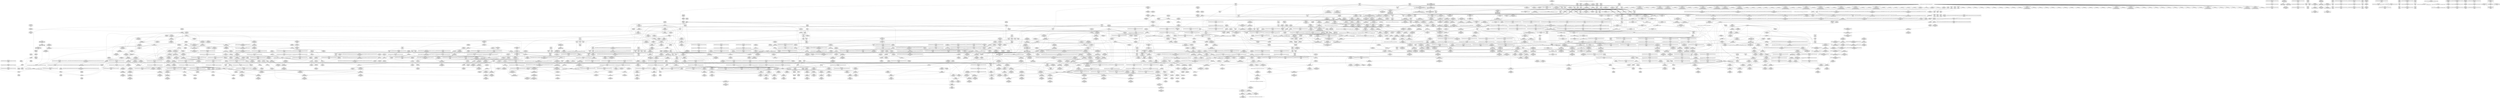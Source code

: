 digraph {
	CE0x5039e10 [shape=record,shape=Mrecord,label="{CE0x5039e10|cred_sid:tmp1|*SummSource*}"]
	CE0x4feb9d0 [shape=record,shape=Mrecord,label="{CE0x4feb9d0|task_has_system:tmp1|*SummSource*}"]
	CE0x4fa47f0 [shape=record,shape=Mrecord,label="{CE0x4fa47f0|GLOBAL:current_task|Global_var:current_task}"]
	CE0x501c420 [shape=record,shape=Mrecord,label="{CE0x501c420|rcu_read_unlock:tmp7|include/linux/rcupdate.h,933|*SummSink*}"]
	CE0x50aacb0 [shape=record,shape=Mrecord,label="{CE0x50aacb0|__preempt_count_add:do.body}"]
	CE0x502e460 [shape=record,shape=Mrecord,label="{CE0x502e460|i64*_getelementptr_inbounds_(_13_x_i64_,_13_x_i64_*___llvm_gcov_ctr126,_i64_0,_i64_9)|*Constant*|*SummSource*}"]
	CE0x50c9a70 [shape=record,shape=Mrecord,label="{CE0x50c9a70|__rcu_read_unlock:tmp7|include/linux/rcupdate.h,245}"]
	CE0x50182b0 [shape=record,shape=Mrecord,label="{CE0x50182b0|i8*_getelementptr_inbounds_(_42_x_i8_,_42_x_i8_*_.str46,_i32_0,_i32_0)|*Constant*|*SummSource*}"]
	CE0x4fa5100 [shape=record,shape=Mrecord,label="{CE0x4fa5100|selinux_shm_shmctl:tmp5|security/selinux/hooks.c,5349|*SummSource*}"]
	CE0x4ff91c0 [shape=record,shape=Mrecord,label="{CE0x4ff91c0|rcu_read_lock:tmp2|*SummSource*}"]
	CE0x4fec3e0 [shape=record,shape=Mrecord,label="{CE0x4fec3e0|ipc_has_perm:sid1|security/selinux/hooks.c,5136|*SummSink*}"]
	CE0x4fab5c0 [shape=record,shape=Mrecord,label="{CE0x4fab5c0|selinux_shm_shmctl:tmp10|security/selinux/hooks.c,5359|*SummSource*}"]
	CE0x50bd5a0 [shape=record,shape=Mrecord,label="{CE0x50bd5a0|_call_void_asm_addl_$1,_%gs:$0_,_*m,ri,*m,_dirflag_,_fpsr_,_flags_(i32*___preempt_count,_i32_%val,_i32*___preempt_count)_#3,_!dbg_!27714,_!srcloc_!27717|./arch/x86/include/asm/preempt.h,72|*SummSource*}"]
	CE0x50337e0 [shape=record,shape=Mrecord,label="{CE0x50337e0|_ret_i32_%tmp6,_!dbg_!27716|security/selinux/hooks.c,197|*SummSink*}"]
	CE0x50565d0 [shape=record,shape=Mrecord,label="{CE0x50565d0|GLOBAL:__preempt_count_add|*Constant*|*SummSink*}"]
	CE0x50088c0 [shape=record,shape=Mrecord,label="{CE0x50088c0|task_sid:entry}"]
	CE0x5033380 [shape=record,shape=Mrecord,label="{CE0x5033380|cred_sid:cred|Function::cred_sid&Arg::cred::|*SummSink*}"]
	CE0x50441a0 [shape=record,shape=Mrecord,label="{CE0x50441a0|current_sid:tmp18|security/selinux/hooks.c,218}"]
	CE0x50ad6e0 [shape=record,shape=Mrecord,label="{CE0x50ad6e0|__rcu_read_unlock:tmp1}"]
	CE0x4f8ca80 [shape=record,shape=Mrecord,label="{CE0x4f8ca80|i64*_getelementptr_inbounds_(_18_x_i64_,_18_x_i64_*___llvm_gcov_ctr313,_i64_0,_i64_0)|*Constant*|*SummSink*}"]
	CE0x4fb29c0 [shape=record,shape=Mrecord,label="{CE0x4fb29c0|i64*_getelementptr_inbounds_(_18_x_i64_,_18_x_i64_*___llvm_gcov_ctr313,_i64_0,_i64_12)|*Constant*|*SummSink*}"]
	CE0x4feb450 [shape=record,shape=Mrecord,label="{CE0x4feb450|get_current:tmp|*SummSink*}"]
	CE0x4ff6c50 [shape=record,shape=Mrecord,label="{CE0x4ff6c50|task_sid:tmp9|security/selinux/hooks.c,208|*SummSink*}"]
	CE0x4fa3d60 [shape=record,shape=Mrecord,label="{CE0x4fa3d60|__llvm_gcov_indirect_counter_increment:tmp2|*SummSource*}"]
	CE0x50b7ee0 [shape=record,shape=Mrecord,label="{CE0x50b7ee0|i32_0|*Constant*}"]
	CE0x4ff3300 [shape=record,shape=Mrecord,label="{CE0x4ff3300|ipc_has_perm:u|security/selinux/hooks.c,5134|*SummSource*}"]
	CE0x4fd2e60 [shape=record,shape=Mrecord,label="{CE0x4fd2e60|80:_i32,_112:_i8*,_:_CRE_5,6_}"]
	CE0x4f89ca0 [shape=record,shape=Mrecord,label="{CE0x4f89ca0|_call_void___llvm_gcov_indirect_counter_increment(i32*___llvm_gcov_global_state_pred315,_i64**_getelementptr_inbounds_(_6_x_i64*_,_6_x_i64*_*___llvm_gcda_edge_table314,_i64_0,_i64_1)),_!dbg_!27714|security/selinux/hooks.c,5346}"]
	CE0x5098790 [shape=record,shape=Mrecord,label="{CE0x5098790|GLOBAL:rcu_lock_release|*Constant*|*SummSource*}"]
	CE0x504e2e0 [shape=record,shape=Mrecord,label="{CE0x504e2e0|_call_void___preempt_count_add(i32_1)_#10,_!dbg_!27711|include/linux/rcupdate.h,239|*SummSource*}"]
	CE0x500f530 [shape=record,shape=Mrecord,label="{CE0x500f530|i64*_getelementptr_inbounds_(_2_x_i64_,_2_x_i64_*___llvm_gcov_ctr294,_i64_0,_i64_1)|*Constant*|*SummSink*}"]
	CE0x5037d20 [shape=record,shape=Mrecord,label="{CE0x5037d20|GLOBAL:__llvm_gcov_ctr127|Global_var:__llvm_gcov_ctr127|*SummSource*}"]
	CE0x4f89080 [shape=record,shape=Mrecord,label="{CE0x4f89080|selinux_shm_shmctl:sw.default|*SummSink*}"]
	CE0x4fea310 [shape=record,shape=Mrecord,label="{CE0x4fea310|current_sid:tmp21|security/selinux/hooks.c,218|*SummSource*}"]
	CE0x5010220 [shape=record,shape=Mrecord,label="{CE0x5010220|_call_void___rcu_read_lock()_#10,_!dbg_!27710|include/linux/rcupdate.h,879|*SummSink*}"]
	CE0x4ff63b0 [shape=record,shape=Mrecord,label="{CE0x4ff63b0|i16_3|*Constant*|*SummSource*}"]
	CE0x50569a0 [shape=record,shape=Mrecord,label="{CE0x50569a0|rcu_read_lock:tmp6|include/linux/rcupdate.h,882|*SummSink*}"]
	CE0x4feb870 [shape=record,shape=Mrecord,label="{CE0x4feb870|i64*_getelementptr_inbounds_(_2_x_i64_,_2_x_i64_*___llvm_gcov_ctr294,_i64_0,_i64_0)|*Constant*|*SummSource*}"]
	CE0x50382f0 [shape=record,shape=Mrecord,label="{CE0x50382f0|rcu_read_lock:tmp5|include/linux/rcupdate.h,882|*SummSink*}"]
	CE0x5023bc0 [shape=record,shape=Mrecord,label="{CE0x5023bc0|_call_void_mcount()_#3}"]
	CE0x5022280 [shape=record,shape=Mrecord,label="{CE0x5022280|rcu_lock_acquire:tmp1|*SummSource*}"]
	CE0x5055230 [shape=record,shape=Mrecord,label="{CE0x5055230|rcu_read_lock:tmp13|include/linux/rcupdate.h,882}"]
	CE0x5023a70 [shape=record,shape=Mrecord,label="{CE0x5023a70|rcu_read_unlock:tmp3|*SummSource*}"]
	CE0x4f93ab0 [shape=record,shape=Mrecord,label="{CE0x4f93ab0|ipc_has_perm:call|security/selinux/hooks.c,5129|*SummSource*}"]
	CE0x50419c0 [shape=record,shape=Mrecord,label="{CE0x50419c0|current_sid:tmp22|security/selinux/hooks.c,218|*SummSink*}"]
	CE0x503cf50 [shape=record,shape=Mrecord,label="{CE0x503cf50|current_sid:tmp11|security/selinux/hooks.c,218|*SummSource*}"]
	CE0x4fd7530 [shape=record,shape=Mrecord,label="{CE0x4fd7530|80:_i32,_112:_i8*,_:_CRE_57,58_}"]
	CE0x50f9770 [shape=record,shape=Mrecord,label="{CE0x50f9770|__preempt_count_sub:tmp|*SummSink*}"]
	CE0x4fa6b10 [shape=record,shape=Mrecord,label="{CE0x4fa6b10|_ret_void}"]
	CE0x4ff4390 [shape=record,shape=Mrecord,label="{CE0x4ff4390|task_sid:tmp10|security/selinux/hooks.c,208}"]
	CE0x4fae630 [shape=record,shape=Mrecord,label="{CE0x4fae630|i64_6|*Constant*|*SummSource*}"]
	CE0x4f82010 [shape=record,shape=Mrecord,label="{CE0x4f82010|task_has_system:perms|Function::task_has_system&Arg::perms::}"]
	CE0x50d8750 [shape=record,shape=Mrecord,label="{CE0x50d8750|GLOBAL:__preempt_count|Global_var:__preempt_count|*SummSink*}"]
	CE0x5043690 [shape=record,shape=Mrecord,label="{CE0x5043690|i64*_getelementptr_inbounds_(_11_x_i64_,_11_x_i64_*___llvm_gcov_ctr125,_i64_0,_i64_9)|*Constant*}"]
	CE0x504cc90 [shape=record,shape=Mrecord,label="{CE0x504cc90|rcu_read_lock:land.lhs.true2|*SummSink*}"]
	CE0x4ffe5a0 [shape=record,shape=Mrecord,label="{CE0x4ffe5a0|i64*_getelementptr_inbounds_(_11_x_i64_,_11_x_i64_*___llvm_gcov_ctr125,_i64_0,_i64_0)|*Constant*|*SummSink*}"]
	CE0x4fb3e00 [shape=record,shape=Mrecord,label="{CE0x4fb3e00|i64*_getelementptr_inbounds_(_18_x_i64_,_18_x_i64_*___llvm_gcov_ctr313,_i64_0,_i64_15)|*Constant*}"]
	CE0x50bb9d0 [shape=record,shape=Mrecord,label="{CE0x50bb9d0|_call_void_mcount()_#3|*SummSource*}"]
	CE0x4f93900 [shape=record,shape=Mrecord,label="{CE0x4f93900|i64_4|*Constant*|*SummSource*}"]
	CE0x4fd7b20 [shape=record,shape=Mrecord,label="{CE0x4fd7b20|80:_i32,_112:_i8*,_:_CRE_62,63_}"]
	CE0x4fdc7b0 [shape=record,shape=Mrecord,label="{CE0x4fdc7b0|selinux_shm_shmctl:tmp17|security/selinux/hooks.c,5367}"]
	CE0x50c35d0 [shape=record,shape=Mrecord,label="{CE0x50c35d0|__preempt_count_sub:bb}"]
	CE0x4fd3320 [shape=record,shape=Mrecord,label="{CE0x4fd3320|80:_i32,_112:_i8*,_:_CRE_9,10_}"]
	CE0x4f9a580 [shape=record,shape=Mrecord,label="{CE0x4f9a580|__llvm_gcov_indirect_counter_increment:counter|*SummSource*}"]
	CE0x4f9deb0 [shape=record,shape=Mrecord,label="{CE0x4f9deb0|80:_i32,_112:_i8*,_:_CRE_21,22_}"]
	CE0x5012540 [shape=record,shape=Mrecord,label="{CE0x5012540|ipc_has_perm:key|security/selinux/hooks.c,5134}"]
	CE0x50ac450 [shape=record,shape=Mrecord,label="{CE0x50ac450|i32_0|*Constant*}"]
	CE0x5031f30 [shape=record,shape=Mrecord,label="{CE0x5031f30|task_sid:tmp27|security/selinux/hooks.c,208|*SummSource*}"]
	CE0x504a8d0 [shape=record,shape=Mrecord,label="{CE0x504a8d0|rcu_read_lock:bb|*SummSource*}"]
	CE0x4ff1910 [shape=record,shape=Mrecord,label="{CE0x4ff1910|task_sid:do.body|*SummSink*}"]
	CE0x4f98f40 [shape=record,shape=Mrecord,label="{CE0x4f98f40|get_current:tmp}"]
	CE0x502ece0 [shape=record,shape=Mrecord,label="{CE0x502ece0|task_sid:tmp20|security/selinux/hooks.c,208|*SummSource*}"]
	CE0x503ba40 [shape=record,shape=Mrecord,label="{CE0x503ba40|_ret_void,_!dbg_!27717|include/linux/rcupdate.h,419|*SummSource*}"]
	CE0x4fd46c0 [shape=record,shape=Mrecord,label="{CE0x4fd46c0|80:_i32,_112:_i8*,_:_CRE_32,33_}"]
	CE0x50ac5f0 [shape=record,shape=Mrecord,label="{CE0x50ac5f0|rcu_lock_release:indirectgoto|*SummSource*}"]
	CE0x5018320 [shape=record,shape=Mrecord,label="{CE0x5018320|i8*_getelementptr_inbounds_(_42_x_i8_,_42_x_i8_*_.str46,_i32_0,_i32_0)|*Constant*|*SummSink*}"]
	CE0x5019750 [shape=record,shape=Mrecord,label="{CE0x5019750|_call_void_lockdep_rcu_suspicious(i8*_getelementptr_inbounds_(_25_x_i8_,_25_x_i8_*_.str45,_i32_0,_i32_0),_i32_883,_i8*_getelementptr_inbounds_(_42_x_i8_,_42_x_i8_*_.str46,_i32_0,_i32_0))_#10,_!dbg_!27728|include/linux/rcupdate.h,882}"]
	CE0x501b6a0 [shape=record,shape=Mrecord,label="{CE0x501b6a0|_call_void_asm_sideeffect_,_memory_,_dirflag_,_fpsr_,_flags_()_#3,_!dbg_!27714,_!srcloc_!27715|include/linux/rcupdate.h,239}"]
	CE0x50076f0 [shape=record,shape=Mrecord,label="{CE0x50076f0|current_sid:tmp9|security/selinux/hooks.c,218|*SummSink*}"]
	CE0x4fe5360 [shape=record,shape=Mrecord,label="{CE0x4fe5360|rcu_read_unlock:tmp13|include/linux/rcupdate.h,933|*SummSource*}"]
	CE0x4fd4200 [shape=record,shape=Mrecord,label="{CE0x4fd4200|80:_i32,_112:_i8*,_:_CRE_28,29_}"]
	CE0x4ff07e0 [shape=record,shape=Mrecord,label="{CE0x4ff07e0|i64*_getelementptr_inbounds_(_2_x_i64_,_2_x_i64_*___llvm_gcov_ctr159,_i64_0,_i64_0)|*Constant*}"]
	CE0x509bc60 [shape=record,shape=Mrecord,label="{CE0x509bc60|rcu_lock_release:tmp2|*SummSource*}"]
	CE0x50ef6a0 [shape=record,shape=Mrecord,label="{CE0x50ef6a0|__preempt_count_sub:tmp|*SummSource*}"]
	CE0x4f7d240 [shape=record,shape=Mrecord,label="{CE0x4f7d240|selinux_shm_shmctl:return}"]
	CE0x4fa17c0 [shape=record,shape=Mrecord,label="{CE0x4fa17c0|_ret_i32_%call1,_!dbg_!27716|security/selinux/hooks.c,1594}"]
	CE0x4fafc80 [shape=record,shape=Mrecord,label="{CE0x4fafc80|current_sid:tmp|*SummSink*}"]
	CE0x4ffbb80 [shape=record,shape=Mrecord,label="{CE0x4ffbb80|cred_sid:tmp5|security/selinux/hooks.c,196}"]
	CE0x50999c0 [shape=record,shape=Mrecord,label="{CE0x50999c0|GLOBAL:__rcu_read_unlock|*Constant*|*SummSink*}"]
	CE0x5010060 [shape=record,shape=Mrecord,label="{CE0x5010060|_call_void___rcu_read_lock()_#10,_!dbg_!27710|include/linux/rcupdate.h,879}"]
	CE0x5030c80 [shape=record,shape=Mrecord,label="{CE0x5030c80|task_sid:tmp26|security/selinux/hooks.c,208}"]
	CE0x50137a0 [shape=record,shape=Mrecord,label="{CE0x50137a0|get_current:tmp1|*SummSource*}"]
	CE0x5056cc0 [shape=record,shape=Mrecord,label="{CE0x5056cc0|rcu_read_lock:tmp7|include/linux/rcupdate.h,882|*SummSink*}"]
	CE0x503bc40 [shape=record,shape=Mrecord,label="{CE0x503bc40|current_sid:if.then|*SummSink*}"]
	CE0x503bbb0 [shape=record,shape=Mrecord,label="{CE0x503bbb0|_ret_void,_!dbg_!27717|include/linux/rcupdate.h,419|*SummSink*}"]
	CE0x4fd3ca0 [shape=record,shape=Mrecord,label="{CE0x4fd3ca0|80:_i32,_112:_i8*,_:_CRE_17,18_}"]
	CE0x5003500 [shape=record,shape=Mrecord,label="{CE0x5003500|task_sid:tmp17|security/selinux/hooks.c,208}"]
	CE0x4fe78b0 [shape=record,shape=Mrecord,label="{CE0x4fe78b0|i8*_getelementptr_inbounds_(_44_x_i8_,_44_x_i8_*_.str47,_i32_0,_i32_0)|*Constant*|*SummSink*}"]
	CE0x4ff2f70 [shape=record,shape=Mrecord,label="{CE0x4ff2f70|task_sid:do.end6|*SummSource*}"]
	CE0x4fe8b90 [shape=record,shape=Mrecord,label="{CE0x4fe8b90|task_sid:tmp18|security/selinux/hooks.c,208}"]
	CE0x4f988e0 [shape=record,shape=Mrecord,label="{CE0x4f988e0|avc_has_perm:entry|*SummSink*}"]
	CE0x504a520 [shape=record,shape=Mrecord,label="{CE0x504a520|rcu_read_lock:land.lhs.true}"]
	CE0x50a2e00 [shape=record,shape=Mrecord,label="{CE0x50a2e00|__rcu_read_unlock:tmp4|include/linux/rcupdate.h,244|*SummSink*}"]
	CE0x504f1b0 [shape=record,shape=Mrecord,label="{CE0x504f1b0|i64_3|*Constant*}"]
	CE0x4fd2690 [shape=record,shape=Mrecord,label="{CE0x4fd2690|80:_i32,_112:_i8*,_:_CRE_1,2_}"]
	CE0x4fd1010 [shape=record,shape=Mrecord,label="{CE0x4fd1010|i64*_getelementptr_inbounds_(_18_x_i64_,_18_x_i64_*___llvm_gcov_ctr313,_i64_0,_i64_16)|*Constant*|*SummSink*}"]
	CE0x504a940 [shape=record,shape=Mrecord,label="{CE0x504a940|rcu_read_lock:bb|*SummSink*}"]
	CE0x4febcb0 [shape=record,shape=Mrecord,label="{CE0x4febcb0|i64*_getelementptr_inbounds_(_2_x_i64_,_2_x_i64_*___llvm_gcov_ctr159,_i64_0,_i64_1)|*Constant*}"]
	CE0x50a1460 [shape=record,shape=Mrecord,label="{CE0x50a1460|__rcu_read_lock:do.end}"]
	CE0x503c9e0 [shape=record,shape=Mrecord,label="{CE0x503c9e0|rcu_read_lock:tmp1|*SummSource*}"]
	CE0x50a31e0 [shape=record,shape=Mrecord,label="{CE0x50a31e0|__preempt_count_add:tmp2|*SummSource*}"]
	CE0x50297b0 [shape=record,shape=Mrecord,label="{CE0x50297b0|rcu_read_unlock:tmp22|include/linux/rcupdate.h,935|*SummSource*}"]
	CE0x4f93000 [shape=record,shape=Mrecord,label="{CE0x4f93000|GLOBAL:rcu_read_lock|*Constant*|*SummSink*}"]
	CE0x5041f70 [shape=record,shape=Mrecord,label="{CE0x5041f70|i32_1|*Constant*}"]
	CE0x5015dc0 [shape=record,shape=Mrecord,label="{CE0x5015dc0|rcu_read_lock:tmp16|include/linux/rcupdate.h,882}"]
	CE0x50ef630 [shape=record,shape=Mrecord,label="{CE0x50ef630|COLLAPSED:_GCMRE___llvm_gcov_ctr135_internal_global_4_x_i64_zeroinitializer:_elem_0:default:}"]
	CE0x4f985f0 [shape=record,shape=Mrecord,label="{CE0x4f985f0|avc_has_perm:entry}"]
	CE0x4ff8240 [shape=record,shape=Mrecord,label="{CE0x4ff8240|cred_sid:security|security/selinux/hooks.c,196|*SummSink*}"]
	CE0x4fe2a40 [shape=record,shape=Mrecord,label="{CE0x4fe2a40|i64*_getelementptr_inbounds_(_4_x_i64_,_4_x_i64_*___llvm_gcov_ctr128,_i64_0,_i64_1)|*Constant*|*SummSink*}"]
	CE0x4fdecd0 [shape=record,shape=Mrecord,label="{CE0x4fdecd0|rcu_read_lock:tmp19|include/linux/rcupdate.h,882}"]
	CE0x5034010 [shape=record,shape=Mrecord,label="{CE0x5034010|rcu_read_unlock:entry}"]
	CE0x50b4190 [shape=record,shape=Mrecord,label="{CE0x50b4190|i64*_getelementptr_inbounds_(_4_x_i64_,_4_x_i64_*___llvm_gcov_ctr134,_i64_0,_i64_3)|*Constant*|*SummSource*}"]
	CE0x4fb4340 [shape=record,shape=Mrecord,label="{CE0x4fb4340|selinux_shm_shmctl:tmp12|security/selinux/hooks.c,5362|*SummSource*}"]
	CE0x4fe9140 [shape=record,shape=Mrecord,label="{CE0x4fe9140|current_sid:call4|security/selinux/hooks.c,218|*SummSink*}"]
	CE0x4facd40 [shape=record,shape=Mrecord,label="{CE0x4facd40|task_sid:tmp19|security/selinux/hooks.c,208}"]
	CE0x500ef10 [shape=record,shape=Mrecord,label="{CE0x500ef10|task_sid:tmp14|security/selinux/hooks.c,208}"]
	CE0x50b4710 [shape=record,shape=Mrecord,label="{CE0x50b4710|__preempt_count_sub:tmp4|./arch/x86/include/asm/preempt.h,77|*SummSink*}"]
	CE0x5034920 [shape=record,shape=Mrecord,label="{CE0x5034920|_ret_void,_!dbg_!27735|include/linux/rcupdate.h,938|*SummSource*}"]
	CE0x4fd6e10 [shape=record,shape=Mrecord,label="{CE0x4fd6e10|80:_i32,_112:_i8*,_:_CRE_51,52_}"]
	CE0x4fe2360 [shape=record,shape=Mrecord,label="{CE0x4fe2360|__preempt_count_add:entry}"]
	CE0x4ff38d0 [shape=record,shape=Mrecord,label="{CE0x4ff38d0|ipc_has_perm:ipc_id|security/selinux/hooks.c,5134|*SummSink*}"]
	CE0x509aac0 [shape=record,shape=Mrecord,label="{CE0x509aac0|__rcu_read_lock:tmp7|include/linux/rcupdate.h,240}"]
	CE0x50a3e80 [shape=record,shape=Mrecord,label="{CE0x50a3e80|__rcu_read_lock:tmp6|include/linux/rcupdate.h,240|*SummSource*}"]
	CE0x5099520 [shape=record,shape=Mrecord,label="{CE0x5099520|_call_void___rcu_read_unlock()_#10,_!dbg_!27734|include/linux/rcupdate.h,937|*SummSource*}"]
	CE0x5032350 [shape=record,shape=Mrecord,label="{CE0x5032350|GLOBAL:cred_sid|*Constant*}"]
	CE0x5001930 [shape=record,shape=Mrecord,label="{CE0x5001930|GLOBAL:current_sid.__warned|Global_var:current_sid.__warned|*SummSource*}"]
	CE0x50b2a10 [shape=record,shape=Mrecord,label="{CE0x50b2a10|i8*_undef|*Constant*|*SummSink*}"]
	CE0x4f9d600 [shape=record,shape=Mrecord,label="{CE0x4f9d600|_call_void___llvm_gcov_indirect_counter_increment(i32*___llvm_gcov_global_state_pred315,_i64**_getelementptr_inbounds_(_6_x_i64*_,_6_x_i64*_*___llvm_gcda_edge_table314,_i64_0,_i64_2)),_!dbg_!27718|security/selinux/hooks.c,5349|*SummSource*}"]
	CE0x4faaa20 [shape=record,shape=Mrecord,label="{CE0x4faaa20|_call_void_mcount()_#3|*SummSink*}"]
	CE0x504f960 [shape=record,shape=Mrecord,label="{CE0x504f960|rcu_read_unlock:bb|*SummSource*}"]
	CE0x4fac160 [shape=record,shape=Mrecord,label="{CE0x4fac160|current_sid:tobool|security/selinux/hooks.c,218|*SummSink*}"]
	CE0x500a950 [shape=record,shape=Mrecord,label="{CE0x500a950|current_sid:entry|*SummSource*}"]
	CE0x4f9f050 [shape=record,shape=Mrecord,label="{CE0x4f9f050|i32_1|*Constant*}"]
	CE0x5098a70 [shape=record,shape=Mrecord,label="{CE0x5098a70|rcu_lock_release:map|Function::rcu_lock_release&Arg::map::}"]
	"CONST[source:0(mediator),value:2(dynamic)][purpose:{object}][SnkIdx:2]"
	CE0x4f79300 [shape=record,shape=Mrecord,label="{CE0x4f79300|i32_2|*Constant*|*SummSource*}"]
	CE0x5002fb0 [shape=record,shape=Mrecord,label="{CE0x5002fb0|current_sid:tmp6|security/selinux/hooks.c,218|*SummSource*}"]
	"CONST[source:0(mediator),value:2(dynamic)][purpose:{operation}][SrcIdx:11]"
	CE0x500c9c0 [shape=record,shape=Mrecord,label="{CE0x500c9c0|__rcu_read_lock:tmp|*SummSink*}"]
	CE0x4ff6890 [shape=record,shape=Mrecord,label="{CE0x4ff6890|avc_has_perm:tclass|Function::avc_has_perm&Arg::tclass::|*SummSink*}"]
	CE0x50b9e20 [shape=record,shape=Mrecord,label="{CE0x50b9e20|i64*_getelementptr_inbounds_(_4_x_i64_,_4_x_i64_*___llvm_gcov_ctr133,_i64_0,_i64_3)|*Constant*|*SummSource*}"]
	CE0x500c7e0 [shape=record,shape=Mrecord,label="{CE0x500c7e0|i64*_getelementptr_inbounds_(_2_x_i64_,_2_x_i64_*___llvm_gcov_ctr98,_i64_0,_i64_1)|*Constant*}"]
	CE0x4fd1cc0 [shape=record,shape=Mrecord,label="{CE0x4fd1cc0|selinux_shm_shmctl:shp|Function::selinux_shm_shmctl&Arg::shp::|*SummSource*}"]
	CE0x504e9f0 [shape=record,shape=Mrecord,label="{CE0x504e9f0|rcu_read_unlock:do.end}"]
	CE0x4fe19e0 [shape=record,shape=Mrecord,label="{CE0x4fe19e0|get_current:tmp3}"]
	CE0x4faddf0 [shape=record,shape=Mrecord,label="{CE0x4faddf0|task_sid:tmp1}"]
	CE0x4fe7800 [shape=record,shape=Mrecord,label="{CE0x4fe7800|i8*_getelementptr_inbounds_(_44_x_i8_,_44_x_i8_*_.str47,_i32_0,_i32_0)|*Constant*|*SummSource*}"]
	CE0x50c6440 [shape=record,shape=Mrecord,label="{CE0x50c6440|i64*_getelementptr_inbounds_(_4_x_i64_,_4_x_i64_*___llvm_gcov_ctr135,_i64_0,_i64_3)|*Constant*}"]
	CE0x4f950f0 [shape=record,shape=Mrecord,label="{CE0x4f950f0|get_current:entry}"]
	CE0x4ffabf0 [shape=record,shape=Mrecord,label="{CE0x4ffabf0|task_sid:tobool1|security/selinux/hooks.c,208|*SummSource*}"]
	CE0x504dd60 [shape=record,shape=Mrecord,label="{CE0x504dd60|rcu_read_lock:if.then|*SummSink*}"]
	CE0x4fe6f80 [shape=record,shape=Mrecord,label="{CE0x4fe6f80|i32_934|*Constant*|*SummSource*}"]
	CE0x4f88200 [shape=record,shape=Mrecord,label="{CE0x4f88200|_ret_i32_%tmp24,_!dbg_!27742|security/selinux/hooks.c,220|*SummSource*}"]
	CE0x5009130 [shape=record,shape=Mrecord,label="{CE0x5009130|_call_void_rcu_read_lock()_#10,_!dbg_!27712|security/selinux/hooks.c,207|*SummSink*}"]
	CE0x4ffb5a0 [shape=record,shape=Mrecord,label="{CE0x4ffb5a0|get_current:tmp2}"]
	CE0x4f8ec30 [shape=record,shape=Mrecord,label="{CE0x4f8ec30|selinux_shm_shmctl:sw.bb|*SummSink*}"]
	CE0x50aa280 [shape=record,shape=Mrecord,label="{CE0x50aa280|i64*_getelementptr_inbounds_(_4_x_i64_,_4_x_i64_*___llvm_gcov_ctr129,_i64_0,_i64_3)|*Constant*}"]
	CE0x502e680 [shape=record,shape=Mrecord,label="{CE0x502e680|i64*_getelementptr_inbounds_(_13_x_i64_,_13_x_i64_*___llvm_gcov_ctr126,_i64_0,_i64_9)|*Constant*|*SummSink*}"]
	CE0x5041de0 [shape=record,shape=Mrecord,label="{CE0x5041de0|current_sid:tmp23|security/selinux/hooks.c,218|*SummSink*}"]
	CE0x5050830 [shape=record,shape=Mrecord,label="{CE0x5050830|rcu_read_unlock:tmp4|include/linux/rcupdate.h,933|*SummSink*}"]
	CE0x4f9d330 [shape=record,shape=Mrecord,label="{CE0x4f9d330|selinux_shm_shmctl:tmp|*SummSource*}"]
	CE0x5007f50 [shape=record,shape=Mrecord,label="{CE0x5007f50|task_has_system:call|security/selinux/hooks.c,1592}"]
	CE0x5031b30 [shape=record,shape=Mrecord,label="{CE0x5031b30|i64*_getelementptr_inbounds_(_13_x_i64_,_13_x_i64_*___llvm_gcov_ctr126,_i64_0,_i64_12)|*Constant*|*SummSink*}"]
	CE0x4fef400 [shape=record,shape=Mrecord,label="{CE0x4fef400|current_sid:tmp7|security/selinux/hooks.c,218|*SummSource*}"]
	CE0x50b3830 [shape=record,shape=Mrecord,label="{CE0x50b3830|__rcu_read_lock:tmp4|include/linux/rcupdate.h,239|*SummSink*}"]
	CE0x4fe5eb0 [shape=record,shape=Mrecord,label="{CE0x4fe5eb0|rcu_read_unlock:tmp6|include/linux/rcupdate.h,933|*SummSink*}"]
	CE0x4fd04e0 [shape=record,shape=Mrecord,label="{CE0x4fd04e0|i32_68|*Constant*|*SummSink*}"]
	CE0x5036a70 [shape=record,shape=Mrecord,label="{CE0x5036a70|current_sid:tmp12|security/selinux/hooks.c,218}"]
	CE0x502afb0 [shape=record,shape=Mrecord,label="{CE0x502afb0|_call_void_lockdep_rcu_suspicious(i8*_getelementptr_inbounds_(_25_x_i8_,_25_x_i8_*_.str45,_i32_0,_i32_0),_i32_934,_i8*_getelementptr_inbounds_(_44_x_i8_,_44_x_i8_*_.str47,_i32_0,_i32_0))_#10,_!dbg_!27726|include/linux/rcupdate.h,933|*SummSource*}"]
	CE0x50194a0 [shape=record,shape=Mrecord,label="{CE0x50194a0|i8_1|*Constant*}"]
	CE0x50c6950 [shape=record,shape=Mrecord,label="{CE0x50c6950|__preempt_count_sub:do.end|*SummSource*}"]
	CE0x502bf70 [shape=record,shape=Mrecord,label="{CE0x502bf70|i8*_getelementptr_inbounds_(_41_x_i8_,_41_x_i8_*_.str44,_i32_0,_i32_0)|*Constant*|*SummSink*}"]
	CE0x50c55b0 [shape=record,shape=Mrecord,label="{CE0x50c55b0|GLOBAL:__preempt_count_sub|*Constant*|*SummSource*}"]
	CE0x500c3d0 [shape=record,shape=Mrecord,label="{CE0x500c3d0|i32_77|*Constant*|*SummSource*}"]
	CE0x4f92a20 [shape=record,shape=Mrecord,label="{CE0x4f92a20|get_current:bb|*SummSink*}"]
	CE0x4ff5fa0 [shape=record,shape=Mrecord,label="{CE0x4ff5fa0|avc_has_perm:tsid|Function::avc_has_perm&Arg::tsid::|*SummSource*}"]
	CE0x50a1fe0 [shape=record,shape=Mrecord,label="{CE0x50a1fe0|rcu_lock_release:tmp7|*SummSource*}"]
	CE0x500f720 [shape=record,shape=Mrecord,label="{CE0x500f720|ipc_has_perm:tmp2}"]
	CE0x5034400 [shape=record,shape=Mrecord,label="{CE0x5034400|rcu_read_unlock:entry|*SummSink*}"]
	CE0x509c8e0 [shape=record,shape=Mrecord,label="{CE0x509c8e0|__rcu_read_lock:tmp2|*SummSink*}"]
	CE0x50b52a0 [shape=record,shape=Mrecord,label="{CE0x50b52a0|__preempt_count_add:tmp1|*SummSink*}"]
	CE0x4fabe80 [shape=record,shape=Mrecord,label="{CE0x4fabe80|selinux_shm_shmctl:tmp11|security/selinux/hooks.c,5359|*SummSink*}"]
	CE0x500a8a0 [shape=record,shape=Mrecord,label="{CE0x500a8a0|current_sid:entry}"]
	CE0x4fad710 [shape=record,shape=Mrecord,label="{CE0x4fad710|rcu_read_lock:tmp3}"]
	CE0x4fd2a90 [shape=record,shape=Mrecord,label="{CE0x4fd2a90|selinux_shm_shmctl:call6|security/selinux/hooks.c,5365|*SummSink*}"]
	CE0x5033450 [shape=record,shape=Mrecord,label="{CE0x5033450|_ret_i32_%tmp6,_!dbg_!27716|security/selinux/hooks.c,197}"]
	CE0x4fb2a30 [shape=record,shape=Mrecord,label="{CE0x4fb2a30|selinux_shm_shmctl:tmp6|security/selinux/hooks.c,5352|*SummSource*}"]
	CE0x50b8590 [shape=record,shape=Mrecord,label="{CE0x50b8590|_call_void_lock_release(%struct.lockdep_map*_%map,_i32_1,_i64_ptrtoint_(i8*_blockaddress(_rcu_lock_release,_%__here)_to_i64))_#10,_!dbg_!27716|include/linux/rcupdate.h,423|*SummSink*}"]
	CE0x4f8c9a0 [shape=record,shape=Mrecord,label="{CE0x4f8c9a0|COLLAPSED:_GCMRE___llvm_gcov_ctr313_internal_global_18_x_i64_zeroinitializer:_elem_0:default:}"]
	CE0x5013f30 [shape=record,shape=Mrecord,label="{CE0x5013f30|task_sid:tmp23|security/selinux/hooks.c,208}"]
	CE0x50c2620 [shape=record,shape=Mrecord,label="{CE0x50c2620|__preempt_count_add:tmp7|./arch/x86/include/asm/preempt.h,73|*SummSource*}"]
	CE0x4fdd100 [shape=record,shape=Mrecord,label="{CE0x4fdd100|ipc_has_perm:ipc_perms|Function::ipc_has_perm&Arg::ipc_perms::}"]
	CE0x4fd0200 [shape=record,shape=Mrecord,label="{CE0x4fd0200|i32_512|*Constant*|*SummSink*}"]
	CE0x4fde6f0 [shape=record,shape=Mrecord,label="{CE0x4fde6f0|__llvm_gcov_indirect_counter_increment:exit}"]
	CE0x50540a0 [shape=record,shape=Mrecord,label="{CE0x50540a0|rcu_read_lock:tmp11|include/linux/rcupdate.h,882|*SummSink*}"]
	CE0x503be40 [shape=record,shape=Mrecord,label="{CE0x503be40|current_sid:if.end|*SummSource*}"]
	CE0x5055580 [shape=record,shape=Mrecord,label="{CE0x5055580|rcu_read_unlock:tmp11|include/linux/rcupdate.h,933|*SummSink*}"]
	CE0x4f8adb0 [shape=record,shape=Mrecord,label="{CE0x4f8adb0|avc_has_perm:requested|Function::avc_has_perm&Arg::requested::}"]
	CE0x4faa610 [shape=record,shape=Mrecord,label="{CE0x4faa610|task_has_system:tmp3|*SummSource*}"]
	CE0x500ed90 [shape=record,shape=Mrecord,label="{CE0x500ed90|i64_7|*Constant*|*SummSource*}"]
	CE0x5040d40 [shape=record,shape=Mrecord,label="{CE0x5040d40|i8*_getelementptr_inbounds_(_45_x_i8_,_45_x_i8_*_.str12,_i32_0,_i32_0)|*Constant*|*SummSink*}"]
	CE0x50b9970 [shape=record,shape=Mrecord,label="{CE0x50b9970|i64*_getelementptr_inbounds_(_4_x_i64_,_4_x_i64_*___llvm_gcov_ctr133,_i64_0,_i64_3)|*Constant*|*SummSink*}"]
	CE0x5040610 [shape=record,shape=Mrecord,label="{CE0x5040610|i32_218|*Constant*}"]
	CE0x503d390 [shape=record,shape=Mrecord,label="{CE0x503d390|i64*_getelementptr_inbounds_(_2_x_i64_,_2_x_i64_*___llvm_gcov_ctr131,_i64_0,_i64_0)|*Constant*|*SummSink*}"]
	CE0x500ed20 [shape=record,shape=Mrecord,label="{CE0x500ed20|GLOBAL:__llvm_gcov_ctr125|Global_var:__llvm_gcov_ctr125}"]
	CE0x4f7bcd0 [shape=record,shape=Mrecord,label="{CE0x4f7bcd0|i64**_getelementptr_inbounds_(_6_x_i64*_,_6_x_i64*_*___llvm_gcda_edge_table314,_i64_0,_i64_2)|*Constant*}"]
	CE0x502a780 [shape=record,shape=Mrecord,label="{CE0x502a780|rcu_read_unlock:tmp18|include/linux/rcupdate.h,933}"]
	CE0x500c600 [shape=record,shape=Mrecord,label="{CE0x500c600|task_sid:real_cred|security/selinux/hooks.c,208}"]
	CE0x4fd5c40 [shape=record,shape=Mrecord,label="{CE0x4fd5c40|80:_i32,_112:_i8*,_:_CRE_36,37_}"]
	CE0x4fe9590 [shape=record,shape=Mrecord,label="{CE0x4fe9590|get_current:entry}"]
	CE0x50b8c80 [shape=record,shape=Mrecord,label="{CE0x50b8c80|GLOBAL:lock_release|*Constant*|*SummSink*}"]
	CE0x5028a40 [shape=record,shape=Mrecord,label="{CE0x5028a40|rcu_read_unlock:tmp21|include/linux/rcupdate.h,935}"]
	CE0x4f9ce30 [shape=record,shape=Mrecord,label="{CE0x4f9ce30|__llvm_gcov_indirect_counter_increment:pred|*SummSource*}"]
	CE0x4fae460 [shape=record,shape=Mrecord,label="{CE0x4fae460|GLOBAL:__rcu_read_lock|*Constant*|*SummSink*}"]
	CE0x5022fb0 [shape=record,shape=Mrecord,label="{CE0x5022fb0|rcu_read_unlock:tmp15|include/linux/rcupdate.h,933}"]
	CE0x50c0f10 [shape=record,shape=Mrecord,label="{CE0x50c0f10|__rcu_read_unlock:tmp3|*SummSource*}"]
	CE0x5056640 [shape=record,shape=Mrecord,label="{CE0x5056640|GLOBAL:__preempt_count_add|*Constant*|*SummSource*}"]
	CE0x50b1d60 [shape=record,shape=Mrecord,label="{CE0x50b1d60|i64*_getelementptr_inbounds_(_4_x_i64_,_4_x_i64_*___llvm_gcov_ctr130,_i64_0,_i64_3)|*Constant*|*SummSource*}"]
	CE0x4f8f5e0 [shape=record,shape=Mrecord,label="{CE0x4f8f5e0|__llvm_gcov_indirect_counter_increment:tmp5}"]
	CE0x5045180 [shape=record,shape=Mrecord,label="{CE0x5045180|current_sid:tmp20|security/selinux/hooks.c,218|*SummSource*}"]
	CE0x4f89590 [shape=record,shape=Mrecord,label="{CE0x4f89590|task_sid:do.body|*SummSource*}"]
	CE0x4faa680 [shape=record,shape=Mrecord,label="{CE0x4faa680|task_has_system:tmp3|*SummSink*}"]
	CE0x50b6a70 [shape=record,shape=Mrecord,label="{CE0x50b6a70|__rcu_read_unlock:tmp6|include/linux/rcupdate.h,245|*SummSource*}"]
	CE0x50355f0 [shape=record,shape=Mrecord,label="{CE0x50355f0|current_sid:tmp14|security/selinux/hooks.c,218}"]
	CE0x50370b0 [shape=record,shape=Mrecord,label="{CE0x50370b0|rcu_read_unlock:tmp10|include/linux/rcupdate.h,933|*SummSink*}"]
	CE0x50546b0 [shape=record,shape=Mrecord,label="{CE0x50546b0|rcu_read_lock:call3|include/linux/rcupdate.h,882}"]
	CE0x4f8d9f0 [shape=record,shape=Mrecord,label="{CE0x4f8d9f0|selinux_shm_shmctl:tmp2|security/selinux/hooks.c,5346|*SummSource*}"]
	CE0x4fefd30 [shape=record,shape=Mrecord,label="{CE0x4fefd30|task_sid:do.body5|*SummSource*}"]
	CE0x50e23e0 [shape=record,shape=Mrecord,label="{CE0x50e23e0|i64*_getelementptr_inbounds_(_4_x_i64_,_4_x_i64_*___llvm_gcov_ctr135,_i64_0,_i64_1)|*Constant*|*SummSink*}"]
	CE0x5009a40 [shape=record,shape=Mrecord,label="{CE0x5009a40|rcu_read_lock:entry|*SummSink*}"]
	CE0x4fef290 [shape=record,shape=Mrecord,label="{CE0x4fef290|current_sid:tmp7|security/selinux/hooks.c,218}"]
	CE0x4f86f00 [shape=record,shape=Mrecord,label="{CE0x4f86f00|__llvm_gcov_indirect_counter_increment:counters|Function::__llvm_gcov_indirect_counter_increment&Arg::counters::}"]
	CE0x4ff8690 [shape=record,shape=Mrecord,label="{CE0x4ff8690|task_sid:tobool1|security/selinux/hooks.c,208}"]
	CE0x5016860 [shape=record,shape=Mrecord,label="{CE0x5016860|i64*_getelementptr_inbounds_(_11_x_i64_,_11_x_i64_*___llvm_gcov_ctr127,_i64_0,_i64_8)|*Constant*|*SummSink*}"]
	CE0x50b3e30 [shape=record,shape=Mrecord,label="{CE0x50b3e30|_ret_void,_!dbg_!27720|./arch/x86/include/asm/preempt.h,78|*SummSink*}"]
	CE0x4fead50 [shape=record,shape=Mrecord,label="{CE0x4fead50|COLLAPSED:_CMRE:_elem_0::|security/selinux/hooks.c,218}"]
	CE0x50b2130 [shape=record,shape=Mrecord,label="{CE0x50b2130|rcu_lock_acquire:tmp6|*SummSource*}"]
	CE0x4ff9150 [shape=record,shape=Mrecord,label="{CE0x4ff9150|rcu_read_lock:tmp2}"]
	CE0x4fd1710 [shape=record,shape=Mrecord,label="{CE0x4fd1710|selinux_shm_shmctl:tmp15|security/selinux/hooks.c,5365|*SummSource*}"]
	CE0x50a2430 [shape=record,shape=Mrecord,label="{CE0x50a2430|__rcu_read_unlock:do.body}"]
	"CONST[source:0(mediator),value:0(static)][purpose:{operation}][SnkIdx:7]"
	CE0x4fa0b60 [shape=record,shape=Mrecord,label="{CE0x4fa0b60|i8*_getelementptr_inbounds_(_25_x_i8_,_25_x_i8_*_.str3,_i32_0,_i32_0)|*Constant*|*SummSink*}"]
	CE0x50415a0 [shape=record,shape=Mrecord,label="{CE0x50415a0|current_sid:tmp22|security/selinux/hooks.c,218|*SummSource*}"]
	CE0x5012ab0 [shape=record,shape=Mrecord,label="{CE0x5012ab0|ipc_has_perm:tmp6|*LoadInst*|security/selinux/hooks.c,5134|*SummSource*}"]
	CE0x4fb1360 [shape=record,shape=Mrecord,label="{CE0x4fb1360|i32_3|*Constant*|*SummSink*}"]
	CE0x5034a30 [shape=record,shape=Mrecord,label="{CE0x5034a30|_ret_void,_!dbg_!27735|include/linux/rcupdate.h,938|*SummSink*}"]
	CE0x50bcfa0 [shape=record,shape=Mrecord,label="{CE0x50bcfa0|_ret_void,_!dbg_!27720|./arch/x86/include/asm/preempt.h,78}"]
	CE0x500b7f0 [shape=record,shape=Mrecord,label="{CE0x500b7f0|COLLAPSED:_GCMRE_current_task_external_global_%struct.task_struct*:_elem_0:default:}"]
	CE0x5023a00 [shape=record,shape=Mrecord,label="{CE0x5023a00|_call_void___preempt_count_sub(i32_1)_#10,_!dbg_!27715|include/linux/rcupdate.h,244|*SummSource*}"]
	CE0x5012a40 [shape=record,shape=Mrecord,label="{CE0x5012a40|ipc_has_perm:tmp6|*LoadInst*|security/selinux/hooks.c,5134}"]
	CE0x50b83f0 [shape=record,shape=Mrecord,label="{CE0x50b83f0|_call_void_lock_release(%struct.lockdep_map*_%map,_i32_1,_i64_ptrtoint_(i8*_blockaddress(_rcu_lock_release,_%__here)_to_i64))_#10,_!dbg_!27716|include/linux/rcupdate.h,423|*SummSource*}"]
	CE0x4fa0e20 [shape=record,shape=Mrecord,label="{CE0x4fa0e20|i32_208|*Constant*}"]
	"CONST[source:0(mediator),value:2(dynamic)][purpose:{object}][SnkIdx:5]"
	CE0x5050e90 [shape=record,shape=Mrecord,label="{CE0x5050e90|GLOBAL:rcu_lock_acquire|*Constant*|*SummSink*}"]
	CE0x4f89a90 [shape=record,shape=Mrecord,label="{CE0x4f89a90|i32_13|*Constant*}"]
	CE0x501f760 [shape=record,shape=Mrecord,label="{CE0x501f760|rcu_lock_release:tmp1}"]
	CE0x509d510 [shape=record,shape=Mrecord,label="{CE0x509d510|rcu_lock_acquire:indirectgoto}"]
	CE0x50ace60 [shape=record,shape=Mrecord,label="{CE0x50ace60|i64_ptrtoint_(i8*_blockaddress(_rcu_lock_acquire,_%__here)_to_i64)|*Constant*}"]
	CE0x5040cd0 [shape=record,shape=Mrecord,label="{CE0x5040cd0|i8*_getelementptr_inbounds_(_45_x_i8_,_45_x_i8_*_.str12,_i32_0,_i32_0)|*Constant*|*SummSource*}"]
	CE0x50024a0 [shape=record,shape=Mrecord,label="{CE0x50024a0|task_sid:tobool4|security/selinux/hooks.c,208|*SummSource*}"]
	CE0x5043e20 [shape=record,shape=Mrecord,label="{CE0x5043e20|current_sid:tmp17|security/selinux/hooks.c,218|*SummSource*}"]
	CE0x5017810 [shape=record,shape=Mrecord,label="{CE0x5017810|i32_883|*Constant*}"]
	CE0x5000610 [shape=record,shape=Mrecord,label="{CE0x5000610|current_sid:bb|*SummSink*}"]
	CE0x50b7d40 [shape=record,shape=Mrecord,label="{CE0x50b7d40|_call_void_lock_acquire(%struct.lockdep_map*_%map,_i32_0,_i32_0,_i32_2,_i32_0,_%struct.lockdep_map*_null,_i64_ptrtoint_(i8*_blockaddress(_rcu_lock_acquire,_%__here)_to_i64))_#10,_!dbg_!27716|include/linux/rcupdate.h,418|*SummSource*}"]
	CE0x4f97ae0 [shape=record,shape=Mrecord,label="{CE0x4f97ae0|GLOBAL:current_sid|*Constant*|*SummSource*}"]
	CE0x50a38a0 [shape=record,shape=Mrecord,label="{CE0x50a38a0|__rcu_read_unlock:tmp3|*SummSink*}"]
	CE0x4fd3b70 [shape=record,shape=Mrecord,label="{CE0x4fd3b70|80:_i32,_112:_i8*,_:_CRE_16,17_}"]
	CE0x4f78430 [shape=record,shape=Mrecord,label="{CE0x4f78430|task_sid:task|Function::task_sid&Arg::task::|*SummSource*}"]
	CE0x4fd3910 [shape=record,shape=Mrecord,label="{CE0x4fd3910|80:_i32,_112:_i8*,_:_CRE_14,15_}"]
	CE0x4f9e630 [shape=record,shape=Mrecord,label="{CE0x4f9e630|i32_11|*Constant*}"]
	CE0x5012750 [shape=record,shape=Mrecord,label="{CE0x5012750|ipc_has_perm:key|security/selinux/hooks.c,5134|*SummSource*}"]
	CE0x500a680 [shape=record,shape=Mrecord,label="{CE0x500a680|current_sid:if.then|*SummSource*}"]
	CE0x504f6f0 [shape=record,shape=Mrecord,label="{CE0x504f6f0|rcu_lock_acquire:tmp2|*SummSource*}"]
	CE0x4ffb720 [shape=record,shape=Mrecord,label="{CE0x4ffb720|task_sid:tmp8|security/selinux/hooks.c,208|*SummSource*}"]
	CE0x4ffbda0 [shape=record,shape=Mrecord,label="{CE0x4ffbda0|cred_sid:tmp5|security/selinux/hooks.c,196|*SummSource*}"]
	CE0x504aa50 [shape=record,shape=Mrecord,label="{CE0x504aa50|i64*_getelementptr_inbounds_(_11_x_i64_,_11_x_i64_*___llvm_gcov_ctr127,_i64_0,_i64_0)|*Constant*}"]
	CE0x4fe9710 [shape=record,shape=Mrecord,label="{CE0x4fe9710|i32_78|*Constant*}"]
	CE0x4ffc190 [shape=record,shape=Mrecord,label="{CE0x4ffc190|task_sid:bb}"]
	CE0x4ff6fd0 [shape=record,shape=Mrecord,label="{CE0x4ff6fd0|current_sid:tmp3|*SummSink*}"]
	CE0x50032b0 [shape=record,shape=Mrecord,label="{CE0x50032b0|task_sid:tmp16|security/selinux/hooks.c,208}"]
	CE0x4fa2770 [shape=record,shape=Mrecord,label="{CE0x4fa2770|selinux_shm_shmctl:tmp3|security/selinux/hooks.c,5346|*SummSource*}"]
	CE0x500ee40 [shape=record,shape=Mrecord,label="{CE0x500ee40|i64_7|*Constant*|*SummSink*}"]
	CE0x5019dc0 [shape=record,shape=Mrecord,label="{CE0x5019dc0|__preempt_count_add:tmp4|./arch/x86/include/asm/preempt.h,72}"]
	CE0x4fb2480 [shape=record,shape=Mrecord,label="{CE0x4fb2480|i64**_getelementptr_inbounds_(_6_x_i64*_,_6_x_i64*_*___llvm_gcda_edge_table314,_i64_0,_i64_3)|*Constant*|*SummSink*}"]
	CE0x4fa4e00 [shape=record,shape=Mrecord,label="{CE0x4fa4e00|_call_void___llvm_gcov_indirect_counter_increment(i32*___llvm_gcov_global_state_pred315,_i64**_getelementptr_inbounds_(_6_x_i64*_,_6_x_i64*_*___llvm_gcda_edge_table314,_i64_0,_i64_3)),_!dbg_!27721|security/selinux/hooks.c,5352}"]
	CE0x4fd4460 [shape=record,shape=Mrecord,label="{CE0x4fd4460|80:_i32,_112:_i8*,_:_CRE_30,31_}"]
	CE0x50b8a20 [shape=record,shape=Mrecord,label="{CE0x50b8a20|GLOBAL:lock_release|*Constant*|*SummSource*}"]
	CE0x504eec0 [shape=record,shape=Mrecord,label="{CE0x504eec0|rcu_read_lock:tobool|include/linux/rcupdate.h,882|*SummSource*}"]
	CE0x4fddf10 [shape=record,shape=Mrecord,label="{CE0x4fddf10|selinux_shm_shmctl:tmp17|security/selinux/hooks.c,5367|*SummSource*}"]
	CE0x4feb960 [shape=record,shape=Mrecord,label="{CE0x4feb960|task_has_system:tmp1}"]
	CE0x4ffe240 [shape=record,shape=Mrecord,label="{CE0x4ffe240|task_sid:tmp6|security/selinux/hooks.c,208|*SummSink*}"]
	CE0x500b2b0 [shape=record,shape=Mrecord,label="{CE0x500b2b0|_call_void_mcount()_#3|*SummSource*}"]
	CE0x4f9ffe0 [shape=record,shape=Mrecord,label="{CE0x4f9ffe0|i32_77|*Constant*}"]
	CE0x4f9fd60 [shape=record,shape=Mrecord,label="{CE0x4f9fd60|GLOBAL:__llvm_gcov_indirect_counter_increment|*Constant*|*SummSource*}"]
	CE0x50a28f0 [shape=record,shape=Mrecord,label="{CE0x50a28f0|__rcu_read_unlock:do.body|*SummSource*}"]
	CE0x4ffa990 [shape=record,shape=Mrecord,label="{CE0x4ffa990|current_sid:tmp10|security/selinux/hooks.c,218|*SummSource*}"]
	CE0x4fb6970 [shape=record,shape=Mrecord,label="{CE0x4fb6970|_call_void___llvm_gcov_indirect_counter_increment(i32*___llvm_gcov_global_state_pred315,_i64**_getelementptr_inbounds_(_6_x_i64*_,_6_x_i64*_*___llvm_gcda_edge_table314,_i64_0,_i64_5)),_!dbg_!27725|security/selinux/hooks.c,5359}"]
	CE0x4fb3f90 [shape=record,shape=Mrecord,label="{CE0x4fb3f90|selinux_shm_shmctl:tmp12|security/selinux/hooks.c,5362}"]
	CE0x5037660 [shape=record,shape=Mrecord,label="{CE0x5037660|i64*_getelementptr_inbounds_(_11_x_i64_,_11_x_i64_*___llvm_gcov_ctr125,_i64_0,_i64_6)|*Constant*|*SummSink*}"]
	CE0x5037b40 [shape=record,shape=Mrecord,label="{CE0x5037b40|current_sid:tmp13|security/selinux/hooks.c,218|*SummSink*}"]
	CE0x4fb5a30 [shape=record,shape=Mrecord,label="{CE0x4fb5a30|i64*_getelementptr_inbounds_(_18_x_i64_,_18_x_i64_*___llvm_gcov_ctr313,_i64_0,_i64_13)|*Constant*}"]
	CE0x502a090 [shape=record,shape=Mrecord,label="{CE0x502a090|_call_void_rcu_lock_release(%struct.lockdep_map*_rcu_lock_map)_#10,_!dbg_!27733|include/linux/rcupdate.h,935|*SummSource*}"]
	CE0x50c0320 [shape=record,shape=Mrecord,label="{CE0x50c0320|_call_void_mcount()_#3}"]
	CE0x504b020 [shape=record,shape=Mrecord,label="{CE0x504b020|rcu_read_lock:tmp4|include/linux/rcupdate.h,882}"]
	CE0x4f91660 [shape=record,shape=Mrecord,label="{CE0x4f91660|task_has_system:entry|*SummSink*}"]
	CE0x50574d0 [shape=record,shape=Mrecord,label="{CE0x50574d0|rcu_read_unlock:tobool|include/linux/rcupdate.h,933|*SummSource*}"]
	CE0x4fe0f90 [shape=record,shape=Mrecord,label="{CE0x4fe0f90|rcu_read_unlock:tmp1|*SummSink*}"]
	CE0x5019e30 [shape=record,shape=Mrecord,label="{CE0x5019e30|__preempt_count_add:tmp4|./arch/x86/include/asm/preempt.h,72|*SummSource*}"]
	CE0x5049eb0 [shape=record,shape=Mrecord,label="{CE0x5049eb0|current_sid:tmp24|security/selinux/hooks.c,220|*SummSink*}"]
	CE0x5018900 [shape=record,shape=Mrecord,label="{CE0x5018900|i64*_getelementptr_inbounds_(_11_x_i64_,_11_x_i64_*___llvm_gcov_ctr127,_i64_0,_i64_9)|*Constant*|*SummSink*}"]
	CE0x501d3f0 [shape=record,shape=Mrecord,label="{CE0x501d3f0|rcu_read_unlock:tmp9|include/linux/rcupdate.h,933}"]
	CE0x5038c50 [shape=record,shape=Mrecord,label="{CE0x5038c50|rcu_read_unlock:call3|include/linux/rcupdate.h,933|*SummSink*}"]
	CE0x4fadd80 [shape=record,shape=Mrecord,label="{CE0x4fadd80|i64_1|*Constant*}"]
	CE0x4fd6360 [shape=record,shape=Mrecord,label="{CE0x4fd6360|80:_i32,_112:_i8*,_:_CRE_42,43_}"]
	CE0x4ff8d00 [shape=record,shape=Mrecord,label="{CE0x4ff8d00|GLOBAL:rcu_read_lock|*Constant*}"]
	CE0x50b3230 [shape=record,shape=Mrecord,label="{CE0x50b3230|__preempt_count_sub:sub|./arch/x86/include/asm/preempt.h,77|*SummSink*}"]
	CE0x5039b40 [shape=record,shape=Mrecord,label="{CE0x5039b40|current_sid:land.lhs.true2}"]
	CE0x4feac40 [shape=record,shape=Mrecord,label="{CE0x4feac40|current_sid:security|security/selinux/hooks.c,218}"]
	CE0x50c9460 [shape=record,shape=Mrecord,label="{CE0x50c9460|_call_void_mcount()_#3|*SummSink*}"]
	CE0x502ce00 [shape=record,shape=Mrecord,label="{CE0x502ce00|i64*_getelementptr_inbounds_(_4_x_i64_,_4_x_i64_*___llvm_gcov_ctr135,_i64_0,_i64_1)|*Constant*|*SummSource*}"]
	CE0x4fe7ef0 [shape=record,shape=Mrecord,label="{CE0x4fe7ef0|i64*_getelementptr_inbounds_(_11_x_i64_,_11_x_i64_*___llvm_gcov_ctr132,_i64_0,_i64_9)|*Constant*|*SummSink*}"]
	CE0x5098d00 [shape=record,shape=Mrecord,label="{CE0x5098d00|rcu_lock_release:map|Function::rcu_lock_release&Arg::map::|*SummSource*}"]
	CE0x4ffe460 [shape=record,shape=Mrecord,label="{CE0x4ffe460|i64*_getelementptr_inbounds_(_11_x_i64_,_11_x_i64_*___llvm_gcov_ctr125,_i64_0,_i64_0)|*Constant*|*SummSource*}"]
	CE0x5040fe0 [shape=record,shape=Mrecord,label="{CE0x5040fe0|current_sid:tmp15|security/selinux/hooks.c,218}"]
	CE0x5053560 [shape=record,shape=Mrecord,label="{CE0x5053560|rcu_read_lock:tmp9|include/linux/rcupdate.h,882|*SummSource*}"]
	CE0x4f78860 [shape=record,shape=Mrecord,label="{CE0x4f78860|i32_-1|*Constant*|*SummSource*}"]
	CE0x50b2ec0 [shape=record,shape=Mrecord,label="{CE0x50b2ec0|__rcu_read_lock:tmp3|*SummSource*}"]
	CE0x4fd0700 [shape=record,shape=Mrecord,label="{CE0x4fd0700|selinux_shm_shmctl:perms.0|*SummSource*}"]
	CE0x50ae3b0 [shape=record,shape=Mrecord,label="{CE0x50ae3b0|__preempt_count_sub:bb|*SummSource*}"]
	CE0x5039170 [shape=record,shape=Mrecord,label="{CE0x5039170|GLOBAL:current_sid.__warned|Global_var:current_sid.__warned}"]
	CE0x5030e20 [shape=record,shape=Mrecord,label="{CE0x5030e20|task_sid:tmp25|security/selinux/hooks.c,208|*SummSource*}"]
	CE0x4fa5270 [shape=record,shape=Mrecord,label="{CE0x4fa5270|selinux_shm_shmctl:tmp5|security/selinux/hooks.c,5349|*SummSink*}"]
	CE0x4fa3bc0 [shape=record,shape=Mrecord,label="{CE0x4fa3bc0|__llvm_gcov_indirect_counter_increment:tmp2}"]
	CE0x4fa7640 [shape=record,shape=Mrecord,label="{CE0x4fa7640|task_has_system:bb|*SummSource*}"]
	CE0x5005550 [shape=record,shape=Mrecord,label="{CE0x5005550|ipc_has_perm:tmp4|*LoadInst*|security/selinux/hooks.c,5131|*SummSource*}"]
	CE0x4fabd10 [shape=record,shape=Mrecord,label="{CE0x4fabd10|selinux_shm_shmctl:tmp11|security/selinux/hooks.c,5359|*SummSource*}"]
	CE0x50d6630 [shape=record,shape=Mrecord,label="{CE0x50d6630|i64*_getelementptr_inbounds_(_4_x_i64_,_4_x_i64_*___llvm_gcov_ctr129,_i64_0,_i64_0)|*Constant*|*SummSource*}"]
	CE0x50ba7d0 [shape=record,shape=Mrecord,label="{CE0x50ba7d0|i64*_getelementptr_inbounds_(_4_x_i64_,_4_x_i64_*___llvm_gcov_ctr133,_i64_0,_i64_2)|*Constant*|*SummSource*}"]
	CE0x4f777b0 [shape=record,shape=Mrecord,label="{CE0x4f777b0|__llvm_gcov_indirect_counter_increment:tmp}"]
	CE0x4fa8880 [shape=record,shape=Mrecord,label="{CE0x4fa8880|get_current:bb}"]
	CE0x5098340 [shape=record,shape=Mrecord,label="{CE0x5098340|GLOBAL:rcu_lock_release|*Constant*}"]
	CE0x4fd4590 [shape=record,shape=Mrecord,label="{CE0x4fd4590|80:_i32,_112:_i8*,_:_CRE_31,32_}"]
	CE0x4fa3810 [shape=record,shape=Mrecord,label="{CE0x4fa3810|GLOBAL:task_sid.__warned|Global_var:task_sid.__warned}"]
	CE0x4ff2380 [shape=record,shape=Mrecord,label="{CE0x4ff2380|i64*_getelementptr_inbounds_(_13_x_i64_,_13_x_i64_*___llvm_gcov_ctr126,_i64_0,_i64_1)|*Constant*|*SummSource*}"]
	CE0x4fd6bb0 [shape=record,shape=Mrecord,label="{CE0x4fd6bb0|80:_i32,_112:_i8*,_:_CRE_49,50_}"]
	CE0x5040740 [shape=record,shape=Mrecord,label="{CE0x5040740|i32_218|*Constant*|*SummSink*}"]
	CE0x50c5540 [shape=record,shape=Mrecord,label="{CE0x50c5540|GLOBAL:__preempt_count_sub|*Constant*|*SummSink*}"]
	CE0x4f937c0 [shape=record,shape=Mrecord,label="{CE0x4f937c0|task_sid:tmp10|security/selinux/hooks.c,208|*SummSink*}"]
	CE0x50ad610 [shape=record,shape=Mrecord,label="{CE0x50ad610|__rcu_read_lock:tmp1}"]
	CE0x50b2420 [shape=record,shape=Mrecord,label="{CE0x50b2420|rcu_lock_acquire:tmp7}"]
	CE0x50c68e0 [shape=record,shape=Mrecord,label="{CE0x50c68e0|__preempt_count_sub:do.end}"]
	CE0x5034710 [shape=record,shape=Mrecord,label="{CE0x5034710|_ret_void,_!dbg_!27735|include/linux/rcupdate.h,938}"]
	CE0x4fdb130 [shape=record,shape=Mrecord,label="{CE0x4fdb130|selinux_shm_shmctl:call6|security/selinux/hooks.c,5365}"]
	CE0x4fd9b70 [shape=record,shape=Mrecord,label="{CE0x4fd9b70|80:_i32,_112:_i8*,_:_CRE_128,136_|*MultipleSource*|security/selinux/hooks.c,5365|Function::selinux_shm_shmctl&Arg::shp::}"]
	CE0x50d6d00 [shape=record,shape=Mrecord,label="{CE0x50d6d00|__preempt_count_sub:tmp5|./arch/x86/include/asm/preempt.h,77|*SummSource*}"]
	CE0x50b3750 [shape=record,shape=Mrecord,label="{CE0x50b3750|__rcu_read_lock:tmp4|include/linux/rcupdate.h,239}"]
	CE0x50d6b40 [shape=record,shape=Mrecord,label="{CE0x50d6b40|__preempt_count_sub:tmp5|./arch/x86/include/asm/preempt.h,77}"]
	CE0x4fa2e20 [shape=record,shape=Mrecord,label="{CE0x4fa2e20|selinux_shm_shmctl:entry}"]
	CE0x503ae10 [shape=record,shape=Mrecord,label="{CE0x503ae10|current_sid:do.body|*SummSink*}"]
	CE0x502ec70 [shape=record,shape=Mrecord,label="{CE0x502ec70|task_sid:tmp21|security/selinux/hooks.c,208}"]
	CE0x4f8fc30 [shape=record,shape=Mrecord,label="{CE0x4f8fc30|__llvm_gcov_indirect_counter_increment:tmp5|*SummSource*}"]
	CE0x4fa8ef0 [shape=record,shape=Mrecord,label="{CE0x4fa8ef0|selinux_shm_shmctl:call1|security/selinux/hooks.c,5346|*SummSink*}"]
	CE0x4f8cc00 [shape=record,shape=Mrecord,label="{CE0x4f8cc00|selinux_shm_shmctl:sw.bb3|*SummSource*}"]
	CE0x503ac00 [shape=record,shape=Mrecord,label="{CE0x503ac00|current_sid:do.body}"]
	CE0x4ffab10 [shape=record,shape=Mrecord,label="{CE0x4ffab10|current_sid:tmp10|security/selinux/hooks.c,218|*SummSink*}"]
	CE0x50b3c30 [shape=record,shape=Mrecord,label="{CE0x50b3c30|i64*_getelementptr_inbounds_(_4_x_i64_,_4_x_i64_*___llvm_gcov_ctr134,_i64_0,_i64_1)|*Constant*}"]
	CE0x4ff8b70 [shape=record,shape=Mrecord,label="{CE0x4ff8b70|_call_void_mcount()_#3|*SummSource*}"]
	CE0x5033310 [shape=record,shape=Mrecord,label="{CE0x5033310|cred_sid:cred|Function::cred_sid&Arg::cred::|*SummSource*}"]
	CE0x4fb59c0 [shape=record,shape=Mrecord,label="{CE0x4fb59c0|i64**_getelementptr_inbounds_(_6_x_i64*_,_6_x_i64*_*___llvm_gcda_edge_table314,_i64_0,_i64_4)|*Constant*|*SummSink*}"]
	CE0x50a1ac0 [shape=record,shape=Mrecord,label="{CE0x50a1ac0|__rcu_read_lock:tmp}"]
	CE0x4ff4430 [shape=record,shape=Mrecord,label="{CE0x4ff4430|task_sid:tmp11|security/selinux/hooks.c,208}"]
	CE0x50115e0 [shape=record,shape=Mrecord,label="{CE0x50115e0|ipc_has_perm:type|security/selinux/hooks.c,5133|*SummSource*}"]
	CE0x50395f0 [shape=record,shape=Mrecord,label="{CE0x50395f0|_call_void_mcount()_#3|*SummSink*}"]
	CE0x5013620 [shape=record,shape=Mrecord,label="{CE0x5013620|task_sid:tmp9|security/selinux/hooks.c,208}"]
	CE0x4fe0530 [shape=record,shape=Mrecord,label="{CE0x4fe0530|rcu_read_lock:tmp22|include/linux/rcupdate.h,884|*SummSink*}"]
	CE0x4fade60 [shape=record,shape=Mrecord,label="{CE0x4fade60|task_sid:tmp1|*SummSource*}"]
	CE0x50021b0 [shape=record,shape=Mrecord,label="{CE0x50021b0|current_sid:tmp|*SummSource*}"]
	CE0x4fff7b0 [shape=record,shape=Mrecord,label="{CE0x4fff7b0|GLOBAL:__llvm_gcov_ctr126|Global_var:__llvm_gcov_ctr126|*SummSink*}"]
	CE0x4f9d8f0 [shape=record,shape=Mrecord,label="{CE0x4f9d8f0|i64**_getelementptr_inbounds_(_6_x_i64*_,_6_x_i64*_*___llvm_gcda_edge_table314,_i64_0,_i64_2)|*Constant*|*SummSource*}"]
	CE0x4fa2870 [shape=record,shape=Mrecord,label="{CE0x4fa2870|selinux_shm_shmctl:tmp1|*SummSink*}"]
	CE0x4fe2610 [shape=record,shape=Mrecord,label="{CE0x4fe2610|rcu_read_unlock:land.lhs.true2}"]
	CE0x501a910 [shape=record,shape=Mrecord,label="{CE0x501a910|i64*_getelementptr_inbounds_(_11_x_i64_,_11_x_i64_*___llvm_gcov_ctr132,_i64_0,_i64_0)|*Constant*|*SummSink*}"]
	CE0x4fef730 [shape=record,shape=Mrecord,label="{CE0x4fef730|ipc_has_perm:ad|security/selinux/hooks.c, 5128|*SummSink*}"]
	CE0x50d7d80 [shape=record,shape=Mrecord,label="{CE0x50d7d80|__preempt_count_sub:sub|./arch/x86/include/asm/preempt.h,77|*SummSource*}"]
	CE0x501a330 [shape=record,shape=Mrecord,label="{CE0x501a330|rcu_read_unlock:call|include/linux/rcupdate.h,933|*SummSink*}"]
	CE0x4fa1500 [shape=record,shape=Mrecord,label="{CE0x4fa1500|task_has_system:perms|Function::task_has_system&Arg::perms::|*SummSource*}"]
	CE0x4fa9200 [shape=record,shape=Mrecord,label="{CE0x4fa9200|_ret_%struct.task_struct*_%tmp4,_!dbg_!27714|./arch/x86/include/asm/current.h,14|*SummSource*}"]
	CE0x5099b70 [shape=record,shape=Mrecord,label="{CE0x5099b70|GLOBAL:__rcu_read_unlock|*Constant*|*SummSource*}"]
	CE0x4fe5080 [shape=record,shape=Mrecord,label="{CE0x4fe5080|rcu_lock_acquire:tmp|*SummSink*}"]
	CE0x50359c0 [shape=record,shape=Mrecord,label="{CE0x50359c0|current_sid:tmp14|security/selinux/hooks.c,218|*SummSink*}"]
	CE0x503e300 [shape=record,shape=Mrecord,label="{CE0x503e300|i64*_getelementptr_inbounds_(_11_x_i64_,_11_x_i64_*___llvm_gcov_ctr132,_i64_0,_i64_1)|*Constant*}"]
	CE0x50b37c0 [shape=record,shape=Mrecord,label="{CE0x50b37c0|__rcu_read_lock:tmp4|include/linux/rcupdate.h,239|*SummSource*}"]
	CE0x4fdc330 [shape=record,shape=Mrecord,label="{CE0x4fdc330|i64*_getelementptr_inbounds_(_18_x_i64_,_18_x_i64_*___llvm_gcov_ctr313,_i64_0,_i64_17)|*Constant*|*SummSource*}"]
	CE0x50be3f0 [shape=record,shape=Mrecord,label="{CE0x50be3f0|__rcu_read_unlock:bb|*SummSink*}"]
	CE0x4feff90 [shape=record,shape=Mrecord,label="{CE0x4feff90|ipc_has_perm:call|security/selinux/hooks.c,5129}"]
	CE0x5012460 [shape=record,shape=Mrecord,label="{CE0x5012460|i32_3|*Constant*}"]
	CE0x4f95cb0 [shape=record,shape=Mrecord,label="{CE0x4f95cb0|_call_void_lockdep_rcu_suspicious(i8*_getelementptr_inbounds_(_25_x_i8_,_25_x_i8_*_.str3,_i32_0,_i32_0),_i32_208,_i8*_getelementptr_inbounds_(_41_x_i8_,_41_x_i8_*_.str44,_i32_0,_i32_0))_#10,_!dbg_!27732|security/selinux/hooks.c,208|*SummSource*}"]
	CE0x4fd7400 [shape=record,shape=Mrecord,label="{CE0x4fd7400|80:_i32,_112:_i8*,_:_CRE_56,57_}"]
	CE0x4ffc750 [shape=record,shape=Mrecord,label="{CE0x4ffc750|i64*_getelementptr_inbounds_(_11_x_i64_,_11_x_i64_*___llvm_gcov_ctr127,_i64_0,_i64_1)|*Constant*}"]
	CE0x50b04b0 [shape=record,shape=Mrecord,label="{CE0x50b04b0|__rcu_read_lock:tmp2}"]
	CE0x5051180 [shape=record,shape=Mrecord,label="{CE0x5051180|rcu_lock_acquire:__here}"]
	CE0x4fec8b0 [shape=record,shape=Mrecord,label="{CE0x4fec8b0|0:_i16,_4:_i32,_:_CRE_4,8_|*MultipleSource*|*LoadInst*|security/selinux/hooks.c,5131|security/selinux/hooks.c,5131|security/selinux/hooks.c,5136}"]
	CE0x4faacd0 [shape=record,shape=Mrecord,label="{CE0x4faacd0|i64**_getelementptr_inbounds_(_6_x_i64*_,_6_x_i64*_*___llvm_gcda_edge_table314,_i64_0,_i64_5)|*Constant*}"]
	CE0x50305f0 [shape=record,shape=Mrecord,label="{CE0x50305f0|task_sid:tmp25|security/selinux/hooks.c,208}"]
	CE0x5018730 [shape=record,shape=Mrecord,label="{CE0x5018730|i64*_getelementptr_inbounds_(_11_x_i64_,_11_x_i64_*___llvm_gcov_ctr127,_i64_0,_i64_9)|*Constant*}"]
	CE0x5020bf0 [shape=record,shape=Mrecord,label="{CE0x5020bf0|rcu_read_unlock:tmp5|include/linux/rcupdate.h,933|*SummSink*}"]
	CE0x503aaa0 [shape=record,shape=Mrecord,label="{CE0x503aaa0|i64*_getelementptr_inbounds_(_2_x_i64_,_2_x_i64_*___llvm_gcov_ctr131,_i64_0,_i64_1)|*Constant*|*SummSource*}"]
	CE0x50410d0 [shape=record,shape=Mrecord,label="{CE0x50410d0|rcu_read_lock:tmp3|*SummSink*}"]
	CE0x4fe0f20 [shape=record,shape=Mrecord,label="{CE0x4fe0f20|rcu_read_unlock:tmp1|*SummSource*}"]
	CE0x501fdf0 [shape=record,shape=Mrecord,label="{CE0x501fdf0|i64*_getelementptr_inbounds_(_4_x_i64_,_4_x_i64_*___llvm_gcov_ctr128,_i64_0,_i64_3)|*Constant*|*SummSource*}"]
	CE0x4fb16a0 [shape=record,shape=Mrecord,label="{CE0x4fb16a0|rcu_read_unlock:tmp16|include/linux/rcupdate.h,933|*SummSource*}"]
	CE0x4fd0f10 [shape=record,shape=Mrecord,label="{CE0x4fd0f10|i64*_getelementptr_inbounds_(_18_x_i64_,_18_x_i64_*___llvm_gcov_ctr313,_i64_0,_i64_16)|*Constant*|*SummSource*}"]
	CE0x4fef7d0 [shape=record,shape=Mrecord,label="{CE0x4fef7d0|i64*_getelementptr_inbounds_(_2_x_i64_,_2_x_i64_*___llvm_gcov_ctr294,_i64_0,_i64_1)|*Constant*|*SummSource*}"]
	CE0x5029420 [shape=record,shape=Mrecord,label="{CE0x5029420|rcu_read_unlock:tmp21|include/linux/rcupdate.h,935|*SummSink*}"]
	CE0x5043860 [shape=record,shape=Mrecord,label="{CE0x5043860|i64*_getelementptr_inbounds_(_11_x_i64_,_11_x_i64_*___llvm_gcov_ctr125,_i64_0,_i64_9)|*Constant*|*SummSource*}"]
	CE0x50079d0 [shape=record,shape=Mrecord,label="{CE0x50079d0|i64*_getelementptr_inbounds_(_2_x_i64_,_2_x_i64_*___llvm_gcov_ctr294,_i64_0,_i64_0)|*Constant*|*SummSink*}"]
	CE0x4ffc940 [shape=record,shape=Mrecord,label="{CE0x4ffc940|rcu_read_lock:tmp1|*SummSink*}"]
	CE0x509f830 [shape=record,shape=Mrecord,label="{CE0x509f830|rcu_lock_release:bb}"]
	CE0x4fdd890 [shape=record,shape=Mrecord,label="{CE0x4fdd890|_ret_i32_%call2,_!dbg_!27728|security/selinux/hooks.c,5136|*SummSource*}"]
	CE0x502a410 [shape=record,shape=Mrecord,label="{CE0x502a410|rcu_read_unlock:tmp17|include/linux/rcupdate.h,933}"]
	CE0x4f9e110 [shape=record,shape=Mrecord,label="{CE0x4f9e110|80:_i32,_112:_i8*,_:_CRE_23,24_}"]
	CE0x5010fe0 [shape=record,shape=Mrecord,label="{CE0x5010fe0|ipc_has_perm:tmp5|security/selinux/hooks.c,5131|*SummSink*}"]
	CE0x50529a0 [shape=record,shape=Mrecord,label="{CE0x50529a0|rcu_read_lock:tmp8|include/linux/rcupdate.h,882|*SummSink*}"]
	CE0x5052cd0 [shape=record,shape=Mrecord,label="{CE0x5052cd0|rcu_read_lock:tobool1|include/linux/rcupdate.h,882|*SummSink*}"]
	CE0x4f88380 [shape=record,shape=Mrecord,label="{CE0x4f88380|i32_10|*Constant*|*SummSink*}"]
	CE0x50233f0 [shape=record,shape=Mrecord,label="{CE0x50233f0|rcu_read_unlock:tmp15|include/linux/rcupdate.h,933|*SummSink*}"]
	CE0x50be1e0 [shape=record,shape=Mrecord,label="{CE0x50be1e0|__rcu_read_unlock:bb|*SummSource*}"]
	CE0x4fdcbb0 [shape=record,shape=Mrecord,label="{CE0x4fdcbb0|GLOBAL:ipc_has_perm|*Constant*|*SummSource*}"]
	CE0x5034f80 [shape=record,shape=Mrecord,label="{CE0x5034f80|current_sid:if.then}"]
	CE0x50556f0 [shape=record,shape=Mrecord,label="{CE0x50556f0|rcu_read_unlock:tmp12|include/linux/rcupdate.h,933}"]
	CE0x50428f0 [shape=record,shape=Mrecord,label="{CE0x50428f0|0:_i32,_4:_i32,_8:_i32,_12:_i32,_:_CMRE_4,8_|*MultipleSource*|security/selinux/hooks.c,218|security/selinux/hooks.c,218|security/selinux/hooks.c,220}"]
	CE0x5015f70 [shape=record,shape=Mrecord,label="{CE0x5015f70|rcu_read_lock:tmp16|include/linux/rcupdate.h,882|*SummSource*}"]
	CE0x50b1330 [shape=record,shape=Mrecord,label="{CE0x50b1330|i64*_getelementptr_inbounds_(_4_x_i64_,_4_x_i64_*___llvm_gcov_ctr130,_i64_0,_i64_0)|*Constant*}"]
	CE0x4fa1a60 [shape=record,shape=Mrecord,label="{CE0x4fa1a60|_ret_i32_%call1,_!dbg_!27716|security/selinux/hooks.c,1594|*SummSource*}"]
	CE0x504b3e0 [shape=record,shape=Mrecord,label="{CE0x504b3e0|rcu_read_lock:tmp4|include/linux/rcupdate.h,882|*SummSink*}"]
	CE0x4fde580 [shape=record,shape=Mrecord,label="{CE0x4fde580|__llvm_gcov_indirect_counter_increment:bb4}"]
	CE0x4fe4140 [shape=record,shape=Mrecord,label="{CE0x4fe4140|i64*_getelementptr_inbounds_(_4_x_i64_,_4_x_i64_*___llvm_gcov_ctr130,_i64_0,_i64_2)|*Constant*}"]
	CE0x5023860 [shape=record,shape=Mrecord,label="{CE0x5023860|_call_void_asm_sideeffect_,_memory_,_dirflag_,_fpsr_,_flags_()_#3,_!dbg_!27711,_!srcloc_!27714|include/linux/rcupdate.h,244|*SummSink*}"]
	CE0x4f8e310 [shape=record,shape=Mrecord,label="{CE0x4f8e310|selinux_shm_shmctl:call|security/selinux/hooks.c,5346|*SummSink*}"]
	CE0x50d7f00 [shape=record,shape=Mrecord,label="{CE0x50d7f00|_call_void_asm_addl_$1,_%gs:$0_,_*m,ri,*m,_dirflag_,_fpsr_,_flags_(i32*___preempt_count,_i32_%sub,_i32*___preempt_count)_#3,_!dbg_!27717,_!srcloc_!27718|./arch/x86/include/asm/preempt.h,77}"]
	CE0x4ff7f40 [shape=record,shape=Mrecord,label="{CE0x4ff7f40|i32_22|*Constant*}"]
	CE0x504bf90 [shape=record,shape=Mrecord,label="{CE0x504bf90|rcu_read_lock:bb}"]
	CE0x5018cd0 [shape=record,shape=Mrecord,label="{CE0x5018cd0|rcu_read_lock:tmp17|include/linux/rcupdate.h,882|*SummSink*}"]
	CE0x503bd00 [shape=record,shape=Mrecord,label="{CE0x503bd00|current_sid:if.end}"]
	CE0x6d32970 [shape=record,shape=Mrecord,label="{CE0x6d32970|i32_11|*Constant*|*SummSource*}"]
	CE0x5022970 [shape=record,shape=Mrecord,label="{CE0x5022970|rcu_read_unlock:tmp2|*SummSink*}"]
	CE0x4fafb90 [shape=record,shape=Mrecord,label="{CE0x4fafb90|GLOBAL:rcu_lock_map|Global_var:rcu_lock_map}"]
	CE0x4ff4af0 [shape=record,shape=Mrecord,label="{CE0x4ff4af0|task_has_system:tmp2}"]
	CE0x501a3a0 [shape=record,shape=Mrecord,label="{CE0x501a3a0|i64*_getelementptr_inbounds_(_4_x_i64_,_4_x_i64_*___llvm_gcov_ctr133,_i64_0,_i64_0)|*Constant*|*SummSink*}"]
	CE0x4fe0eb0 [shape=record,shape=Mrecord,label="{CE0x4fe0eb0|rcu_read_unlock:tmp1}"]
	CE0x4f93070 [shape=record,shape=Mrecord,label="{CE0x4f93070|rcu_read_lock:entry}"]
	CE0x50051a0 [shape=record,shape=Mrecord,label="{CE0x50051a0|task_has_system:tmp}"]
	CE0x4fdcfe0 [shape=record,shape=Mrecord,label="{CE0x4fdcfe0|ipc_has_perm:perms|Function::ipc_has_perm&Arg::perms::}"]
	CE0x5014440 [shape=record,shape=Mrecord,label="{CE0x5014440|task_sid:tmp22|security/selinux/hooks.c,208|*SummSink*}"]
	CE0x4f7ebc0 [shape=record,shape=Mrecord,label="{CE0x4f7ebc0|selinux_shm_shmctl:tmp}"]
	CE0x4fe1860 [shape=record,shape=Mrecord,label="{CE0x4fe1860|i64*_getelementptr_inbounds_(_11_x_i64_,_11_x_i64_*___llvm_gcov_ctr132,_i64_0,_i64_0)|*Constant*}"]
	"CONST[source:0(mediator),value:2(dynamic)][purpose:{object}][SnkIdx:1]"
	CE0x50a0820 [shape=record,shape=Mrecord,label="{CE0x50a0820|void_(i32*,_i32,_i32*)*_asm_addl_$1,_%gs:$0_,_*m,ri,*m,_dirflag_,_fpsr_,_flags_|*SummSource*}"]
	CE0x5037ad0 [shape=record,shape=Mrecord,label="{CE0x5037ad0|current_sid:tmp13|security/selinux/hooks.c,218|*SummSource*}"]
	CE0x4feb2a0 [shape=record,shape=Mrecord,label="{CE0x4feb2a0|current_sid:tmp5|security/selinux/hooks.c,218|*SummSink*}"]
	CE0x4ffdc60 [shape=record,shape=Mrecord,label="{CE0x4ffdc60|i64*_getelementptr_inbounds_(_11_x_i64_,_11_x_i64_*___llvm_gcov_ctr127,_i64_0,_i64_0)|*Constant*|*SummSink*}"]
	CE0x4f89770 [shape=record,shape=Mrecord,label="{CE0x4f89770|task_sid:land.lhs.true|*SummSource*}"]
	CE0x4fd31f0 [shape=record,shape=Mrecord,label="{CE0x4fd31f0|80:_i32,_112:_i8*,_:_CRE_8,9_}"]
	CE0x50a0570 [shape=record,shape=Mrecord,label="{CE0x50a0570|i64*_getelementptr_inbounds_(_4_x_i64_,_4_x_i64_*___llvm_gcov_ctr133,_i64_0,_i64_0)|*Constant*|*SummSource*}"]
	CE0x504be10 [shape=record,shape=Mrecord,label="{CE0x504be10|rcu_read_lock:do.end|*SummSource*}"]
	CE0x4f87f60 [shape=record,shape=Mrecord,label="{CE0x4f87f60|_call_void_mcount()_#3|*SummSource*}"]
	CE0x5005680 [shape=record,shape=Mrecord,label="{CE0x5005680|ipc_has_perm:tmp4|*LoadInst*|security/selinux/hooks.c,5131|*SummSink*}"]
	CE0x5022890 [shape=record,shape=Mrecord,label="{CE0x5022890|rcu_read_unlock:tmp2}"]
	CE0x504e4f0 [shape=record,shape=Mrecord,label="{CE0x504e4f0|GLOBAL:rcu_lock_acquire|*Constant*}"]
	CE0x4f8d760 [shape=record,shape=Mrecord,label="{CE0x4f8d760|i32_0|*Constant*|*SummSink*}"]
	CE0x4fa6a10 [shape=record,shape=Mrecord,label="{CE0x4fa6a10|__llvm_gcov_indirect_counter_increment:counters|Function::__llvm_gcov_indirect_counter_increment&Arg::counters::|*SummSink*}"]
	CE0x501b450 [shape=record,shape=Mrecord,label="{CE0x501b450|_ret_void,_!dbg_!27719|./arch/x86/include/asm/preempt.h,73|*SummSource*}"]
	CE0x4fe0a60 [shape=record,shape=Mrecord,label="{CE0x4fe0a60|cred_sid:bb|*SummSink*}"]
	CE0x4ff5cc0 [shape=record,shape=Mrecord,label="{CE0x4ff5cc0|i32_1|*Constant*}"]
	CE0x50a1540 [shape=record,shape=Mrecord,label="{CE0x50a1540|__rcu_read_lock:do.end|*SummSink*}"]
	CE0x4fa90c0 [shape=record,shape=Mrecord,label="{CE0x4fa90c0|GLOBAL:task_has_system|*Constant*|*SummSource*}"]
	CE0x4f8e810 [shape=record,shape=Mrecord,label="{CE0x4f8e810|selinux_shm_shmctl:sw.bb3}"]
	CE0x4fee480 [shape=record,shape=Mrecord,label="{CE0x4fee480|current_sid:tmp4|security/selinux/hooks.c,218}"]
	CE0x5010e90 [shape=record,shape=Mrecord,label="{CE0x5010e90|ipc_has_perm:tmp5|security/selinux/hooks.c,5131|*SummSource*}"]
	CE0x50b33f0 [shape=record,shape=Mrecord,label="{CE0x50b33f0|_call_void_asm_addl_$1,_%gs:$0_,_*m,ri,*m,_dirflag_,_fpsr_,_flags_(i32*___preempt_count,_i32_%sub,_i32*___preempt_count)_#3,_!dbg_!27717,_!srcloc_!27718|./arch/x86/include/asm/preempt.h,77|*SummSource*}"]
	CE0x503b6e0 [shape=record,shape=Mrecord,label="{CE0x503b6e0|0:_i8,_:_GCMR_current_sid.__warned_internal_global_i8_0,_section_.data.unlikely_,_align_1:_elem_0:default:}"]
	CE0x4fa6f00 [shape=record,shape=Mrecord,label="{CE0x4fa6f00|ipc_has_perm:tmp1|*SummSink*}"]
	CE0x50a0380 [shape=record,shape=Mrecord,label="{CE0x50a0380|rcu_lock_release:__here|*SummSink*}"]
	CE0x500d4c0 [shape=record,shape=Mrecord,label="{CE0x500d4c0|_ret_void,_!dbg_!27735|include/linux/rcupdate.h,884}"]
	CE0x4fb0db0 [shape=record,shape=Mrecord,label="{CE0x4fb0db0|GLOBAL:task_sid.__warned|Global_var:task_sid.__warned|*SummSource*}"]
	CE0x4f9d730 [shape=record,shape=Mrecord,label="{CE0x4f9d730|_call_void___llvm_gcov_indirect_counter_increment(i32*___llvm_gcov_global_state_pred315,_i64**_getelementptr_inbounds_(_6_x_i64*_,_6_x_i64*_*___llvm_gcda_edge_table314,_i64_0,_i64_2)),_!dbg_!27718|security/selinux/hooks.c,5349|*SummSink*}"]
	CE0x4fdc4a0 [shape=record,shape=Mrecord,label="{CE0x4fdc4a0|selinux_shm_shmctl:tmp16|security/selinux/hooks.c,5367|*SummSource*}"]
	CE0x509e9c0 [shape=record,shape=Mrecord,label="{CE0x509e9c0|i64*_getelementptr_inbounds_(_4_x_i64_,_4_x_i64_*___llvm_gcov_ctr134,_i64_0,_i64_2)|*Constant*}"]
	CE0x504dcf0 [shape=record,shape=Mrecord,label="{CE0x504dcf0|rcu_read_lock:if.then|*SummSource*}"]
	CE0x50be650 [shape=record,shape=Mrecord,label="{CE0x50be650|i64*_getelementptr_inbounds_(_4_x_i64_,_4_x_i64_*___llvm_gcov_ctr134,_i64_0,_i64_0)|*Constant*|*SummSource*}"]
	CE0x5005380 [shape=record,shape=Mrecord,label="{CE0x5005380|i64*_getelementptr_inbounds_(_2_x_i64_,_2_x_i64_*___llvm_gcov_ctr98,_i64_0,_i64_0)|*Constant*|*SummSink*}"]
	CE0x5035af0 [shape=record,shape=Mrecord,label="{CE0x5035af0|i1_true|*Constant*}"]
	CE0x50acb20 [shape=record,shape=Mrecord,label="{CE0x50acb20|%struct.lockdep_map*_null|*Constant*|*SummSource*}"]
	CE0x502fac0 [shape=record,shape=Mrecord,label="{CE0x502fac0|__rcu_read_unlock:tmp|*SummSource*}"]
	CE0x50530f0 [shape=record,shape=Mrecord,label="{CE0x50530f0|i64_4|*Constant*}"]
	CE0x5099650 [shape=record,shape=Mrecord,label="{CE0x5099650|_call_void___rcu_read_unlock()_#10,_!dbg_!27734|include/linux/rcupdate.h,937|*SummSink*}"]
	CE0x4f95770 [shape=record,shape=Mrecord,label="{CE0x4f95770|i8_1|*Constant*|*SummSink*}"]
	CE0x5036600 [shape=record,shape=Mrecord,label="{CE0x5036600|rcu_read_unlock:tmp10|include/linux/rcupdate.h,933|*SummSource*}"]
	CE0x50b3dc0 [shape=record,shape=Mrecord,label="{CE0x50b3dc0|_ret_void,_!dbg_!27720|./arch/x86/include/asm/preempt.h,78|*SummSource*}"]
	CE0x4fd65c0 [shape=record,shape=Mrecord,label="{CE0x4fd65c0|80:_i32,_112:_i8*,_:_CRE_44,45_}"]
	CE0x50425a0 [shape=record,shape=Mrecord,label="{CE0x50425a0|current_sid:sid|security/selinux/hooks.c,220|*SummSource*}"]
	CE0x50acfa0 [shape=record,shape=Mrecord,label="{CE0x50acfa0|i64_ptrtoint_(i8*_blockaddress(_rcu_lock_acquire,_%__here)_to_i64)|*Constant*|*SummSource*}"]
	CE0x4f9e240 [shape=record,shape=Mrecord,label="{CE0x4f9e240|80:_i32,_112:_i8*,_:_CRE_24,25_}"]
	"CONST[source:0(mediator),value:2(dynamic)][purpose:{subject}][SrcIdx:13]"
	CE0x4f965c0 [shape=record,shape=Mrecord,label="{CE0x4f965c0|0:_i64*,_array:_GCR___llvm_gcda_edge_table314_internal_unnamed_addr_constant_6_x_i64*_i64*_getelementptr_inbounds_(_18_x_i64_,_18_x_i64_*___llvm_gcov_ctr313,_i64_0,_i64_1),_i64*_getelementptr_inbounds_(_18_x_i64_,_18_x_i64_*___llvm_gcov_ctr313,_i64_0,_i64_3),_i64*_getelementptr_inbounds_(_18_x_i64_,_18_x_i64_*___llvm_gcov_ctr313,_i64_0,_i64_5),_i64*_getelementptr_inbounds_(_18_x_i64_,_18_x_i64_*___llvm_gcov_ctr313,_i64_0,_i64_6),_i64*_getelementptr_inbounds_(_18_x_i64_,_18_x_i64_*___llvm_gcov_ctr313,_i64_0,_i64_8),_i64*_getelementptr_inbounds_(_18_x_i64_,_18_x_i64_*___llvm_gcov_ctr313,_i64_0,_i64_9)_:_elem_0::}"]
	CE0x4f79180 [shape=record,shape=Mrecord,label="{CE0x4f79180|GLOBAL:current_task|Global_var:current_task|*SummSink*}"]
	CE0x50bcbb0 [shape=record,shape=Mrecord,label="{CE0x50bcbb0|_call_void_asm_addl_$1,_%gs:$0_,_*m,ri,*m,_dirflag_,_fpsr_,_flags_(i32*___preempt_count,_i32_%sub,_i32*___preempt_count)_#3,_!dbg_!27717,_!srcloc_!27718|./arch/x86/include/asm/preempt.h,77|*SummSink*}"]
	CE0x5052c40 [shape=record,shape=Mrecord,label="{CE0x5052c40|rcu_read_lock:tobool1|include/linux/rcupdate.h,882|*SummSource*}"]
	CE0x501c540 [shape=record,shape=Mrecord,label="{CE0x501c540|GLOBAL:rcu_read_unlock.__warned|Global_var:rcu_read_unlock.__warned}"]
	CE0x5002bf0 [shape=record,shape=Mrecord,label="{CE0x5002bf0|cred_sid:tmp3|*SummSink*}"]
	CE0x4ff97a0 [shape=record,shape=Mrecord,label="{CE0x4ff97a0|current_sid:tmp2|*SummSink*}"]
	CE0x50bc580 [shape=record,shape=Mrecord,label="{CE0x50bc580|i64_1|*Constant*}"]
	CE0x50210f0 [shape=record,shape=Mrecord,label="{CE0x50210f0|rcu_lock_acquire:bb}"]
	CE0x50c9d10 [shape=record,shape=Mrecord,label="{CE0x50c9d10|__rcu_read_unlock:tmp7|include/linux/rcupdate.h,245|*SummSink*}"]
	CE0x4fd7fe0 [shape=record,shape=Mrecord,label="{CE0x4fd7fe0|80:_i32,_112:_i8*,_:_CRE_66,67_}"]
	CE0x50145c0 [shape=record,shape=Mrecord,label="{CE0x50145c0|task_sid:tmp24|security/selinux/hooks.c,208}"]
	CE0x4fdd4c0 [shape=record,shape=Mrecord,label="{CE0x4fdd4c0|ipc_has_perm:perms|Function::ipc_has_perm&Arg::perms::|*SummSource*}"]
	CE0x4f97e70 [shape=record,shape=Mrecord,label="{CE0x4f97e70|task_has_system:call1|security/selinux/hooks.c,1594}"]
	CE0x509a8a0 [shape=record,shape=Mrecord,label="{CE0x509a8a0|get_current:tmp1}"]
	CE0x5056280 [shape=record,shape=Mrecord,label="{CE0x5056280|rcu_read_lock:tobool|include/linux/rcupdate.h,882}"]
	CE0x4ffdad0 [shape=record,shape=Mrecord,label="{CE0x4ffdad0|i64*_getelementptr_inbounds_(_11_x_i64_,_11_x_i64_*___llvm_gcov_ctr127,_i64_0,_i64_0)|*Constant*|*SummSource*}"]
	CE0x50bd250 [shape=record,shape=Mrecord,label="{CE0x50bd250|__preempt_count_sub:val|Function::__preempt_count_sub&Arg::val::|*SummSource*}"]
	CE0x4fe0040 [shape=record,shape=Mrecord,label="{CE0x4fe0040|rcu_read_lock:tmp22|include/linux/rcupdate.h,884|*SummSource*}"]
	CE0x5044410 [shape=record,shape=Mrecord,label="{CE0x5044410|current_sid:tmp18|security/selinux/hooks.c,218|*SummSource*}"]
	CE0x500f430 [shape=record,shape=Mrecord,label="{CE0x500f430|i64*_getelementptr_inbounds_(_2_x_i64_,_2_x_i64_*___llvm_gcov_ctr294,_i64_0,_i64_1)|*Constant*}"]
	CE0x4f77fd0 [shape=record,shape=Mrecord,label="{CE0x4f77fd0|i64*_getelementptr_inbounds_(_13_x_i64_,_13_x_i64_*___llvm_gcov_ctr126,_i64_0,_i64_0)|*Constant*|*SummSink*}"]
	CE0x50543c0 [shape=record,shape=Mrecord,label="{CE0x50543c0|rcu_read_lock:tmp12|include/linux/rcupdate.h,882|*SummSource*}"]
	CE0x504d8c0 [shape=record,shape=Mrecord,label="{CE0x504d8c0|_call_void_mcount()_#3|*SummSource*}"]
	CE0x5032e80 [shape=record,shape=Mrecord,label="{CE0x5032e80|cred_sid:entry|*SummSource*}"]
	CE0x4fa4a20 [shape=record,shape=Mrecord,label="{CE0x4fa4a20|selinux_shm_shmctl:cmd|Function::selinux_shm_shmctl&Arg::cmd::|*SummSource*}"]
	CE0x50bc2d0 [shape=record,shape=Mrecord,label="{CE0x50bc2d0|i64_1|*Constant*}"]
	CE0x50ad100 [shape=record,shape=Mrecord,label="{CE0x50ad100|i64_ptrtoint_(i8*_blockaddress(_rcu_lock_acquire,_%__here)_to_i64)|*Constant*|*SummSink*}"]
	CE0x4fd85d0 [shape=record,shape=Mrecord,label="{CE0x4fd85d0|80:_i32,_112:_i8*,_:_CRE_71,72_}"]
	"CONST[source:0(mediator),value:2(dynamic)][purpose:{subject}][SnkIdx:0]"
	CE0x501d210 [shape=record,shape=Mrecord,label="{CE0x501d210|rcu_read_unlock:tmp8|include/linux/rcupdate.h,933|*SummSource*}"]
	CE0x5050910 [shape=record,shape=Mrecord,label="{CE0x5050910|GLOBAL:__llvm_gcov_ctr132|Global_var:__llvm_gcov_ctr132}"]
	CE0x50039a0 [shape=record,shape=Mrecord,label="{CE0x50039a0|rcu_read_lock:land.lhs.true|*SummSink*}"]
	CE0x4fd3580 [shape=record,shape=Mrecord,label="{CE0x4fd3580|80:_i32,_112:_i8*,_:_CRE_11,12_}"]
	CE0x4fd37e0 [shape=record,shape=Mrecord,label="{CE0x4fd37e0|80:_i32,_112:_i8*,_:_CRE_13,14_}"]
	CE0x4fd30c0 [shape=record,shape=Mrecord,label="{CE0x4fd30c0|80:_i32,_112:_i8*,_:_CRE_7,8_}"]
	CE0x4f7c0a0 [shape=record,shape=Mrecord,label="{CE0x4f7c0a0|selinux_shm_shmctl:sw.bb2|*SummSink*}"]
	CE0x50c1e10 [shape=record,shape=Mrecord,label="{CE0x50c1e10|__preempt_count_sub:tmp2|*SummSink*}"]
	CE0x50c58b0 [shape=record,shape=Mrecord,label="{CE0x50c58b0|__preempt_count_sub:entry|*SummSink*}"]
	CE0x5018c60 [shape=record,shape=Mrecord,label="{CE0x5018c60|rcu_read_lock:tmp17|include/linux/rcupdate.h,882|*SummSource*}"]
	CE0x5034e50 [shape=record,shape=Mrecord,label="{CE0x5034e50|current_sid:land.lhs.true|*SummSink*}"]
	CE0x502c5d0 [shape=record,shape=Mrecord,label="{CE0x502c5d0|__preempt_count_add:do.body|*SummSource*}"]
	CE0x4fe9270 [shape=record,shape=Mrecord,label="{CE0x4fe9270|GLOBAL:get_current|*Constant*}"]
	CE0x503c900 [shape=record,shape=Mrecord,label="{CE0x503c900|i64_1|*Constant*}"]
	CE0x4fe2900 [shape=record,shape=Mrecord,label="{CE0x4fe2900|rcu_read_unlock:do.body}"]
	CE0x4f79240 [shape=record,shape=Mrecord,label="{CE0x4f79240|%struct.task_struct*_(%struct.task_struct**)*_asm_movq_%gs:$_1:P_,$0_,_r,im,_dirflag_,_fpsr_,_flags_}"]
	CE0x4fef630 [shape=record,shape=Mrecord,label="{CE0x4fef630|ipc_has_perm:ad|security/selinux/hooks.c, 5128|*SummSource*}"]
	CE0x50446c0 [shape=record,shape=Mrecord,label="{CE0x50446c0|current_sid:tmp19|security/selinux/hooks.c,218}"]
	CE0x50c56b0 [shape=record,shape=Mrecord,label="{CE0x50c56b0|__preempt_count_sub:entry}"]
	CE0x4f87720 [shape=record,shape=Mrecord,label="{CE0x4f87720|i32_10|*Constant*}"]
	CE0x502f900 [shape=record,shape=Mrecord,label="{CE0x502f900|__rcu_read_unlock:tmp|*SummSink*}"]
	CE0x4f93200 [shape=record,shape=Mrecord,label="{CE0x4f93200|ipc_has_perm:tmp3|*SummSource*}"]
	CE0x50b8460 [shape=record,shape=Mrecord,label="{CE0x50b8460|_call_void_lock_release(%struct.lockdep_map*_%map,_i32_1,_i64_ptrtoint_(i8*_blockaddress(_rcu_lock_release,_%__here)_to_i64))_#10,_!dbg_!27716|include/linux/rcupdate.h,423}"]
	CE0x4f89840 [shape=record,shape=Mrecord,label="{CE0x4f89840|task_sid:land.lhs.true|*SummSink*}"]
	CE0x5055930 [shape=record,shape=Mrecord,label="{CE0x5055930|rcu_read_unlock:tmp12|include/linux/rcupdate.h,933|*SummSource*}"]
	CE0x50b4010 [shape=record,shape=Mrecord,label="{CE0x50b4010|i64*_getelementptr_inbounds_(_4_x_i64_,_4_x_i64_*___llvm_gcov_ctr134,_i64_0,_i64_3)|*Constant*}"]
	CE0x50adb00 [shape=record,shape=Mrecord,label="{CE0x50adb00|__preempt_count_sub:tmp6|./arch/x86/include/asm/preempt.h,78|*SummSink*}"]
	CE0x4f8afe0 [shape=record,shape=Mrecord,label="{CE0x4f8afe0|avc_has_perm:requested|Function::avc_has_perm&Arg::requested::|*SummSink*}"]
	CE0x4ff7d40 [shape=record,shape=Mrecord,label="{CE0x4ff7d40|task_sid:tmp|*SummSink*}"]
	CE0x5039740 [shape=record,shape=Mrecord,label="{CE0x5039740|GLOBAL:__rcu_read_lock|*Constant*}"]
	CE0x5007b50 [shape=record,shape=Mrecord,label="{CE0x5007b50|ipc_has_perm:tmp}"]
	CE0x500e610 [shape=record,shape=Mrecord,label="{CE0x500e610|task_sid:tmp2}"]
	CE0x503f6c0 [shape=record,shape=Mrecord,label="{CE0x503f6c0|i8_1|*Constant*}"]
	CE0x5038180 [shape=record,shape=Mrecord,label="{CE0x5038180|rcu_read_lock:tmp6|include/linux/rcupdate.h,882}"]
	CE0x4fdc100 [shape=record,shape=Mrecord,label="{CE0x4fdc100|i64*_getelementptr_inbounds_(_18_x_i64_,_18_x_i64_*___llvm_gcov_ctr313,_i64_0,_i64_17)|*Constant*}"]
	CE0x4fa0140 [shape=record,shape=Mrecord,label="{CE0x4fa0140|i32_77|*Constant*|*SummSink*}"]
	CE0x50388e0 [shape=record,shape=Mrecord,label="{CE0x50388e0|get_current:tmp}"]
	CE0x4fee250 [shape=record,shape=Mrecord,label="{CE0x4fee250|_ret_i32_%retval.0,_!dbg_!27728|security/selinux/avc.c,775}"]
	CE0x4fefa40 [shape=record,shape=Mrecord,label="{CE0x4fefa40|task_sid:bb|*SummSource*}"]
	CE0x503c520 [shape=record,shape=Mrecord,label="{CE0x503c520|current_sid:tmp8|security/selinux/hooks.c,218|*SummSource*}"]
	CE0x5011d00 [shape=record,shape=Mrecord,label="{CE0x5011d00|ipc_has_perm:key|security/selinux/hooks.c,5134|*SummSink*}"]
	CE0x5053ca0 [shape=record,shape=Mrecord,label="{CE0x5053ca0|rcu_read_lock:tmp11|include/linux/rcupdate.h,882}"]
	CE0x5021810 [shape=record,shape=Mrecord,label="{CE0x5021810|rcu_lock_acquire:tmp4|include/linux/rcupdate.h,418|*SummSource*}"]
	CE0x4ffd7b0 [shape=record,shape=Mrecord,label="{CE0x4ffd7b0|task_sid:if.then|*SummSink*}"]
	CE0x5038070 [shape=record,shape=Mrecord,label="{CE0x5038070|rcu_read_lock:tmp5|include/linux/rcupdate.h,882|*SummSource*}"]
	CE0x5053270 [shape=record,shape=Mrecord,label="{CE0x5053270|rcu_read_lock:tmp9|include/linux/rcupdate.h,882}"]
	CE0x5014a70 [shape=record,shape=Mrecord,label="{CE0x5014a70|rcu_read_unlock:tmp8|include/linux/rcupdate.h,933|*SummSink*}"]
	CE0x50eb5c0 [shape=record,shape=Mrecord,label="{CE0x50eb5c0|__preempt_count_sub:do.body|*SummSource*}"]
	CE0x5002b80 [shape=record,shape=Mrecord,label="{CE0x5002b80|cred_sid:tmp3|*SummSource*}"]
	CE0x4f8db60 [shape=record,shape=Mrecord,label="{CE0x4f8db60|selinux_shm_shmctl:tmp3|security/selinux/hooks.c,5346}"]
	CE0x4fe3440 [shape=record,shape=Mrecord,label="{CE0x4fe3440|i64*_getelementptr_inbounds_(_4_x_i64_,_4_x_i64_*___llvm_gcov_ctr133,_i64_0,_i64_1)|*Constant*|*SummSource*}"]
	CE0x4f92b50 [shape=record,shape=Mrecord,label="{CE0x4f92b50|i64*_getelementptr_inbounds_(_2_x_i64_,_2_x_i64_*___llvm_gcov_ctr98,_i64_0,_i64_0)|*Constant*}"]
	CE0x504fa50 [shape=record,shape=Mrecord,label="{CE0x504fa50|rcu_read_unlock:bb|*SummSink*}"]
	CE0x4f9ac70 [shape=record,shape=Mrecord,label="{CE0x4f9ac70|selinux_shm_shmctl:tmp7|security/selinux/hooks.c,5352|*SummSink*}"]
	CE0x5022080 [shape=record,shape=Mrecord,label="{CE0x5022080|0:_i8,_:_GCMR_rcu_read_unlock.__warned_internal_global_i8_0,_section_.data.unlikely_,_align_1:_elem_0:default:}"]
	CE0x4fadc80 [shape=record,shape=Mrecord,label="{CE0x4fadc80|current_sid:tmp9|security/selinux/hooks.c,218}"]
	CE0x4f92910 [shape=record,shape=Mrecord,label="{CE0x4f92910|get_current:bb|*SummSource*}"]
	CE0x4fd84a0 [shape=record,shape=Mrecord,label="{CE0x4fd84a0|80:_i32,_112:_i8*,_:_CRE_70,71_}"]
	CE0x5011460 [shape=record,shape=Mrecord,label="{CE0x5011460|ipc_has_perm:type|security/selinux/hooks.c,5133}"]
	CE0x5012060 [shape=record,shape=Mrecord,label="{CE0x5012060|i8_4|*Constant*}"]
	CE0x50a14d0 [shape=record,shape=Mrecord,label="{CE0x50a14d0|__rcu_read_lock:do.end|*SummSource*}"]
	CE0x5054cb0 [shape=record,shape=Mrecord,label="{CE0x5054cb0|i64_6|*Constant*}"]
	CE0x50fa130 [shape=record,shape=Mrecord,label="{CE0x50fa130|__preempt_count_sub:tmp2}"]
	CE0x4ff5c00 [shape=record,shape=Mrecord,label="{CE0x4ff5c00|avc_has_perm:ssid|Function::avc_has_perm&Arg::ssid::|*SummSink*}"]
	CE0x504dfe0 [shape=record,shape=Mrecord,label="{CE0x504dfe0|rcu_read_lock:land.lhs.true2|*SummSource*}"]
	CE0x5000cf0 [shape=record,shape=Mrecord,label="{CE0x5000cf0|cred_sid:sid|security/selinux/hooks.c,197}"]
	CE0x4ff2260 [shape=record,shape=Mrecord,label="{CE0x4ff2260|task_sid:tmp1|*SummSink*}"]
	CE0x5013ec0 [shape=record,shape=Mrecord,label="{CE0x5013ec0|i64*_getelementptr_inbounds_(_13_x_i64_,_13_x_i64_*___llvm_gcov_ctr126,_i64_0,_i64_10)|*Constant*}"]
	CE0x4ffa6d0 [shape=record,shape=Mrecord,label="{CE0x4ffa6d0|i64_0|*Constant*}"]
	CE0x501dc70 [shape=record,shape=Mrecord,label="{CE0x501dc70|rcu_lock_acquire:tmp}"]
	CE0x50be540 [shape=record,shape=Mrecord,label="{CE0x50be540|__preempt_count_add:tmp|*SummSource*}"]
	CE0x4f912f0 [shape=record,shape=Mrecord,label="{CE0x4f912f0|GLOBAL:task_has_system|*Constant*|*SummSink*}"]
	CE0x4ffefb0 [shape=record,shape=Mrecord,label="{CE0x4ffefb0|task_sid:tobool1|security/selinux/hooks.c,208|*SummSink*}"]
	CE0x4fa8d40 [shape=record,shape=Mrecord,label="{CE0x4fa8d40|selinux_shm_shmctl:call1|security/selinux/hooks.c,5346}"]
	CE0x4fab210 [shape=record,shape=Mrecord,label="{CE0x4fab210|selinux_shm_shmctl:tmp10|security/selinux/hooks.c,5359}"]
	CE0x4f9cba0 [shape=record,shape=Mrecord,label="{CE0x4f9cba0|__llvm_gcov_indirect_counter_increment:bb|*SummSource*}"]
	CE0x4fd6490 [shape=record,shape=Mrecord,label="{CE0x4fd6490|80:_i32,_112:_i8*,_:_CRE_43,44_}"]
	CE0x4fe1500 [shape=record,shape=Mrecord,label="{CE0x4fe1500|__preempt_count_add:val|Function::__preempt_count_add&Arg::val::}"]
	CE0x50d66c0 [shape=record,shape=Mrecord,label="{CE0x50d66c0|i64*_getelementptr_inbounds_(_4_x_i64_,_4_x_i64_*___llvm_gcov_ctr135,_i64_0,_i64_1)|*Constant*}"]
	CE0x504c3e0 [shape=record,shape=Mrecord,label="{CE0x504c3e0|i64*_getelementptr_inbounds_(_4_x_i64_,_4_x_i64_*___llvm_gcov_ctr130,_i64_0,_i64_1)|*Constant*|*SummSink*}"]
	CE0x5045000 [shape=record,shape=Mrecord,label="{CE0x5045000|current_sid:tmp20|security/selinux/hooks.c,218}"]
	CE0x4fe1930 [shape=record,shape=Mrecord,label="{CE0x4fe1930|i64*_getelementptr_inbounds_(_11_x_i64_,_11_x_i64_*___llvm_gcov_ctr132,_i64_0,_i64_0)|*Constant*|*SummSource*}"]
	CE0x4faa400 [shape=record,shape=Mrecord,label="{CE0x4faa400|task_has_system:tmp3}"]
	CE0x4f9a510 [shape=record,shape=Mrecord,label="{CE0x4f9a510|__llvm_gcov_indirect_counter_increment:counter|*SummSink*}"]
	CE0x5036c20 [shape=record,shape=Mrecord,label="{CE0x5036c20|current_sid:tmp12|security/selinux/hooks.c,218|*SummSource*}"]
	CE0x4f9c160 [shape=record,shape=Mrecord,label="{CE0x4f9c160|selinux_shm_shmctl:bb|*SummSink*}"]
	CE0x4f8d980 [shape=record,shape=Mrecord,label="{CE0x4f8d980|i64*_getelementptr_inbounds_(_18_x_i64_,_18_x_i64_*___llvm_gcov_ctr313,_i64_0,_i64_10)|*Constant*|*SummSink*}"]
	CE0x50081f0 [shape=record,shape=Mrecord,label="{CE0x50081f0|task_has_system:call|security/selinux/hooks.c,1592|*SummSource*}"]
	CE0x5009370 [shape=record,shape=Mrecord,label="{CE0x5009370|ipc_has_perm:tmp2|*SummSink*}"]
	CE0x4f8ff10 [shape=record,shape=Mrecord,label="{CE0x4f8ff10|_call_void___llvm_gcov_indirect_counter_increment(i32*___llvm_gcov_global_state_pred315,_i64**_getelementptr_inbounds_(_6_x_i64*_,_6_x_i64*_*___llvm_gcda_edge_table314,_i64_0,_i64_3)),_!dbg_!27721|security/selinux/hooks.c,5352|*SummSource*}"]
	CE0x4f8e170 [shape=record,shape=Mrecord,label="{CE0x4f8e170|selinux_shm_shmctl:call|security/selinux/hooks.c,5346}"]
	CE0x4fe6c20 [shape=record,shape=Mrecord,label="{CE0x4fe6c20|i32_934|*Constant*}"]
	CE0x4f9b0b0 [shape=record,shape=Mrecord,label="{CE0x4f9b0b0|_call_void___llvm_gcov_indirect_counter_increment(i32*___llvm_gcov_global_state_pred315,_i64**_getelementptr_inbounds_(_6_x_i64*_,_6_x_i64*_*___llvm_gcda_edge_table314,_i64_0,_i64_4)),_!dbg_!27723|security/selinux/hooks.c,5356|*SummSink*}"]
	CE0x5011970 [shape=record,shape=Mrecord,label="{CE0x5011970|0:_i8,_8:_i32,_24:_%struct.selinux_audit_data*,_:_SCMRE_0,1_|*MultipleSource*|security/selinux/hooks.c,5133|security/selinux/hooks.c, 5128|Function::avc_has_perm&Arg::auditdata::}"]
	CE0x509bcd0 [shape=record,shape=Mrecord,label="{CE0x509bcd0|rcu_lock_release:tmp2|*SummSink*}"]
	CE0x50bbb90 [shape=record,shape=Mrecord,label="{CE0x50bbb90|i64*_getelementptr_inbounds_(_4_x_i64_,_4_x_i64_*___llvm_gcov_ctr133,_i64_0,_i64_2)|*Constant*}"]
	CE0x5033bb0 [shape=record,shape=Mrecord,label="{CE0x5033bb0|_call_void_rcu_read_unlock()_#10,_!dbg_!27748|security/selinux/hooks.c,209}"]
	CE0x50232c0 [shape=record,shape=Mrecord,label="{CE0x50232c0|rcu_read_unlock:tmp15|include/linux/rcupdate.h,933|*SummSource*}"]
	CE0x4fe6840 [shape=record,shape=Mrecord,label="{CE0x4fe6840|i64*_getelementptr_inbounds_(_11_x_i64_,_11_x_i64_*___llvm_gcov_ctr132,_i64_0,_i64_8)|*Constant*|*SummSink*}"]
	CE0x503d430 [shape=record,shape=Mrecord,label="{CE0x503d430|cred_sid:tmp}"]
	CE0x4ffb930 [shape=record,shape=Mrecord,label="{CE0x4ffb930|task_sid:tmp5|security/selinux/hooks.c,208}"]
	CE0x50392f0 [shape=record,shape=Mrecord,label="{CE0x50392f0|GLOBAL:current_sid.__warned|Global_var:current_sid.__warned|*SummSink*}"]
	CE0x502be50 [shape=record,shape=Mrecord,label="{CE0x502be50|i8*_getelementptr_inbounds_(_41_x_i8_,_41_x_i8_*_.str44,_i32_0,_i32_0)|*Constant*}"]
	CE0x50a9ea0 [shape=record,shape=Mrecord,label="{CE0x50a9ea0|__preempt_count_sub:tmp3|*SummSource*}"]
	CE0x50b6bf0 [shape=record,shape=Mrecord,label="{CE0x50b6bf0|__rcu_read_unlock:tmp6|include/linux/rcupdate.h,245|*SummSink*}"]
	CE0x509c950 [shape=record,shape=Mrecord,label="{CE0x509c950|__rcu_read_lock:tmp3}"]
	CE0x5034250 [shape=record,shape=Mrecord,label="{CE0x5034250|GLOBAL:rcu_read_unlock|*Constant*|*SummSink*}"]
	CE0x4fe7790 [shape=record,shape=Mrecord,label="{CE0x4fe7790|i8*_getelementptr_inbounds_(_44_x_i8_,_44_x_i8_*_.str47,_i32_0,_i32_0)|*Constant*}"]
	CE0x4fdf940 [shape=record,shape=Mrecord,label="{CE0x4fdf940|rcu_read_lock:tmp21|include/linux/rcupdate.h,884|*SummSource*}"]
	CE0x5057780 [shape=record,shape=Mrecord,label="{CE0x5057780|__rcu_read_unlock:tmp5|include/linux/rcupdate.h,244|*SummSource*}"]
	CE0x4fdc190 [shape=record,shape=Mrecord,label="{CE0x4fdc190|selinux_shm_shmctl:tmp16|security/selinux/hooks.c,5367}"]
	CE0x4fe7350 [shape=record,shape=Mrecord,label="{CE0x4fe7350|i32_934|*Constant*|*SummSink*}"]
	CE0x50b5650 [shape=record,shape=Mrecord,label="{CE0x50b5650|__preempt_count_add:tmp6|./arch/x86/include/asm/preempt.h,73|*SummSource*}"]
	CE0x50b7cd0 [shape=record,shape=Mrecord,label="{CE0x50b7cd0|_call_void_lock_acquire(%struct.lockdep_map*_%map,_i32_0,_i32_0,_i32_2,_i32_0,_%struct.lockdep_map*_null,_i64_ptrtoint_(i8*_blockaddress(_rcu_lock_acquire,_%__here)_to_i64))_#10,_!dbg_!27716|include/linux/rcupdate.h,418}"]
	CE0x5030a20 [shape=record,shape=Mrecord,label="{CE0x5030a20|i64*_getelementptr_inbounds_(_13_x_i64_,_13_x_i64_*___llvm_gcov_ctr126,_i64_0,_i64_11)|*Constant*|*SummSink*}"]
	CE0x4fd24b0 [shape=record,shape=Mrecord,label="{CE0x4fd24b0|80:_i32,_112:_i8*,_:_CRE_0,1_}"]
	CE0x4ff4280 [shape=record,shape=Mrecord,label="{CE0x4ff4280|i64*_getelementptr_inbounds_(_2_x_i64_,_2_x_i64_*___llvm_gcov_ctr159,_i64_0,_i64_0)|*Constant*|*SummSink*}"]
	CE0x4fd4da0 [shape=record,shape=Mrecord,label="{CE0x4fd4da0|ipc_has_perm:bb}"]
	CE0x4faec90 [shape=record,shape=Mrecord,label="{CE0x4faec90|COLLAPSED:_GCMRE___llvm_gcov_ctr132_internal_global_11_x_i64_zeroinitializer:_elem_0:default:}"]
	CE0x5036490 [shape=record,shape=Mrecord,label="{CE0x5036490|rcu_read_unlock:tmp10|include/linux/rcupdate.h,933}"]
	CE0x503d230 [shape=record,shape=Mrecord,label="{CE0x503d230|i64*_getelementptr_inbounds_(_2_x_i64_,_2_x_i64_*___llvm_gcov_ctr131,_i64_0,_i64_0)|*Constant*|*SummSource*}"]
	CE0x500b350 [shape=record,shape=Mrecord,label="{CE0x500b350|_call_void_mcount()_#3|*SummSink*}"]
	CE0x501ae60 [shape=record,shape=Mrecord,label="{CE0x501ae60|_call_void_mcount()_#3}"]
	CE0x5021160 [shape=record,shape=Mrecord,label="{CE0x5021160|rcu_lock_acquire:bb|*SummSource*}"]
	CE0x503dbf0 [shape=record,shape=Mrecord,label="{CE0x503dbf0|rcu_lock_acquire:map|Function::rcu_lock_acquire&Arg::map::}"]
	CE0x504d220 [shape=record,shape=Mrecord,label="{CE0x504d220|rcu_read_unlock:tobool|include/linux/rcupdate.h,933|*SummSink*}"]
	CE0x4feba40 [shape=record,shape=Mrecord,label="{CE0x4feba40|task_has_system:tmp1|*SummSink*}"]
	CE0x4f8b9e0 [shape=record,shape=Mrecord,label="{CE0x4f8b9e0|_ret_i32_%retval.0,_!dbg_!27728|security/selinux/avc.c,775|*SummSink*}"]
	CE0x50d64b0 [shape=record,shape=Mrecord,label="{CE0x50d64b0|i64*_getelementptr_inbounds_(_4_x_i64_,_4_x_i64_*___llvm_gcov_ctr135,_i64_0,_i64_2)|*Constant*|*SummSource*}"]
	CE0x502eb50 [shape=record,shape=Mrecord,label="{CE0x502eb50|task_sid:tmp20|security/selinux/hooks.c,208}"]
	CE0x50083a0 [shape=record,shape=Mrecord,label="{CE0x50083a0|GLOBAL:task_sid|*Constant*}"]
	CE0x50f0120 [shape=record,shape=Mrecord,label="{CE0x50f0120|__preempt_count_sub:tmp7|./arch/x86/include/asm/preempt.h,78|*SummSource*}"]
	CE0x509c600 [shape=record,shape=Mrecord,label="{CE0x509c600|_call_void_mcount()_#3}"]
	CE0x50187a0 [shape=record,shape=Mrecord,label="{CE0x50187a0|i64*_getelementptr_inbounds_(_11_x_i64_,_11_x_i64_*___llvm_gcov_ctr127,_i64_0,_i64_9)|*Constant*|*SummSource*}"]
	CE0x4fda450 [shape=record,shape=Mrecord,label="{CE0x4fda450|80:_i32,_112:_i8*,_:_CRE_168,172_|*MultipleSource*|security/selinux/hooks.c,5365|Function::selinux_shm_shmctl&Arg::shp::}"]
	CE0x4fab630 [shape=record,shape=Mrecord,label="{CE0x4fab630|selinux_shm_shmctl:tmp10|security/selinux/hooks.c,5359|*SummSink*}"]
	CE0x4f87fd0 [shape=record,shape=Mrecord,label="{CE0x4f87fd0|_call_void_mcount()_#3|*SummSink*}"]
	CE0x4fd40d0 [shape=record,shape=Mrecord,label="{CE0x4fd40d0|80:_i32,_112:_i8*,_:_CRE_27,28_}"]
	CE0x503eee0 [shape=record,shape=Mrecord,label="{CE0x503eee0|current_sid:tmp15|security/selinux/hooks.c,218|*SummSource*}"]
	CE0x4fea490 [shape=record,shape=Mrecord,label="{CE0x4fea490|current_sid:tmp21|security/selinux/hooks.c,218|*SummSink*}"]
	CE0x4fdd710 [shape=record,shape=Mrecord,label="{CE0x4fdd710|_ret_i32_%call2,_!dbg_!27728|security/selinux/hooks.c,5136}"]
	CE0x4f958b0 [shape=record,shape=Mrecord,label="{CE0x4f958b0|_call_void_lockdep_rcu_suspicious(i8*_getelementptr_inbounds_(_25_x_i8_,_25_x_i8_*_.str3,_i32_0,_i32_0),_i32_208,_i8*_getelementptr_inbounds_(_41_x_i8_,_41_x_i8_*_.str44,_i32_0,_i32_0))_#10,_!dbg_!27732|security/selinux/hooks.c,208}"]
	CE0x4fddc70 [shape=record,shape=Mrecord,label="{CE0x4fddc70|selinux_shm_shmctl:retval.0}"]
	CE0x4ffcdf0 [shape=record,shape=Mrecord,label="{CE0x4ffcdf0|cred_sid:tmp6|security/selinux/hooks.c,197|*SummSource*}"]
	CE0x50c1da0 [shape=record,shape=Mrecord,label="{CE0x50c1da0|__preempt_count_sub:tmp2|*SummSource*}"]
	CE0x50c2460 [shape=record,shape=Mrecord,label="{CE0x50c2460|__preempt_count_add:tmp7|./arch/x86/include/asm/preempt.h,73}"]
	CE0x4fd9290 [shape=record,shape=Mrecord,label="{CE0x4fd9290|80:_i32,_112:_i8*,_:_CRE_96,100_|*MultipleSource*|security/selinux/hooks.c,5365|Function::selinux_shm_shmctl&Arg::shp::}"]
	CE0x4ffcf60 [shape=record,shape=Mrecord,label="{CE0x4ffcf60|task_sid:tmp8|security/selinux/hooks.c,208}"]
	CE0x509eb90 [shape=record,shape=Mrecord,label="{CE0x509eb90|i64*_getelementptr_inbounds_(_4_x_i64_,_4_x_i64_*___llvm_gcov_ctr128,_i64_0,_i64_2)|*Constant*|*SummSink*}"]
	CE0x4ff9cf0 [shape=record,shape=Mrecord,label="{CE0x4ff9cf0|task_sid:tmp}"]
	CE0x4febef0 [shape=record,shape=Mrecord,label="{CE0x4febef0|i64*_getelementptr_inbounds_(_2_x_i64_,_2_x_i64_*___llvm_gcov_ctr159,_i64_0,_i64_1)|*Constant*|*SummSource*}"]
	CE0x5099db0 [shape=record,shape=Mrecord,label="{CE0x5099db0|__rcu_read_unlock:entry|*SummSink*}"]
	"CONST[source:0(mediator),value:2(dynamic)][purpose:{subject}][SnkIdx:4]"
	CE0x4ffe0a0 [shape=record,shape=Mrecord,label="{CE0x4ffe0a0|task_sid:tmp6|security/selinux/hooks.c,208}"]
	CE0x5013810 [shape=record,shape=Mrecord,label="{CE0x5013810|get_current:tmp1|*SummSink*}"]
	CE0x501b840 [shape=record,shape=Mrecord,label="{CE0x501b840|__rcu_read_unlock:tmp}"]
	CE0x503af20 [shape=record,shape=Mrecord,label="{CE0x503af20|current_sid:do.end}"]
	CE0x5028330 [shape=record,shape=Mrecord,label="{CE0x5028330|rcu_read_unlock:tmp19|include/linux/rcupdate.h,933|*SummSource*}"]
	CE0x4fb4530 [shape=record,shape=Mrecord,label="{CE0x4fb4530|i32_8|*Constant*}"]
	CE0x500c770 [shape=record,shape=Mrecord,label="{CE0x500c770|task_sid:real_cred|security/selinux/hooks.c,208|*SummSink*}"]
	CE0x5029c50 [shape=record,shape=Mrecord,label="{CE0x5029c50|rcu_read_unlock:tmp22|include/linux/rcupdate.h,935|*SummSink*}"]
	CE0x504f680 [shape=record,shape=Mrecord,label="{CE0x504f680|rcu_lock_acquire:tmp2}"]
	CE0x5031700 [shape=record,shape=Mrecord,label="{CE0x5031700|task_sid:tmp27|security/selinux/hooks.c,208}"]
	CE0x500de00 [shape=record,shape=Mrecord,label="{CE0x500de00|task_sid:call3|security/selinux/hooks.c,208}"]
	CE0x4fe2720 [shape=record,shape=Mrecord,label="{CE0x4fe2720|rcu_read_unlock:land.lhs.true2|*SummSource*}"]
	CE0x4f9e6a0 [shape=record,shape=Mrecord,label="{CE0x4f9e6a0|i32_14|*Constant*|*SummSource*}"]
	CE0x4f8f8d0 [shape=record,shape=Mrecord,label="{CE0x4f8f8d0|__llvm_gcov_indirect_counter_increment:tmp3|*SummSource*}"]
	CE0x4f91460 [shape=record,shape=Mrecord,label="{CE0x4f91460|task_has_system:entry|*SummSource*}"]
	CE0x4fedae0 [shape=record,shape=Mrecord,label="{CE0x4fedae0|ipc_has_perm:call2|security/selinux/hooks.c,5136|*SummSink*}"]
	CE0x5035ed0 [shape=record,shape=Mrecord,label="{CE0x5035ed0|__preempt_count_add:val|Function::__preempt_count_add&Arg::val::|*SummSource*}"]
	CE0x4fd22d0 [shape=record,shape=Mrecord,label="{CE0x4fd22d0|selinux_shm_shmctl:shm_perm|security/selinux/hooks.c,5365|*SummSink*}"]
	CE0x4ff0bf0 [shape=record,shape=Mrecord,label="{CE0x4ff0bf0|task_has_system:bb|*SummSink*}"]
	CE0x502a4f0 [shape=record,shape=Mrecord,label="{CE0x502a4f0|rcu_read_unlock:tmp17|include/linux/rcupdate.h,933|*SummSink*}"]
	CE0x4fd3a40 [shape=record,shape=Mrecord,label="{CE0x4fd3a40|80:_i32,_112:_i8*,_:_CRE_15,16_}"]
	CE0x50b0aa0 [shape=record,shape=Mrecord,label="{CE0x50b0aa0|rcu_lock_release:tmp1|*SummSink*}"]
	CE0x4fd5ea0 [shape=record,shape=Mrecord,label="{CE0x4fd5ea0|80:_i32,_112:_i8*,_:_CRE_38,39_}"]
	CE0x504cf30 [shape=record,shape=Mrecord,label="{CE0x504cf30|rcu_read_lock:if.end|*SummSource*}"]
	CE0x4f9f410 [shape=record,shape=Mrecord,label="{CE0x4f9f410|__llvm_gcov_indirect_counter_increment:entry}"]
	CE0x50be930 [shape=record,shape=Mrecord,label="{CE0x50be930|__preempt_count_add:tmp}"]
	CE0x5057270 [shape=record,shape=Mrecord,label="{CE0x5057270|rcu_read_unlock:tmp4|include/linux/rcupdate.h,933}"]
	CE0x5004c10 [shape=record,shape=Mrecord,label="{CE0x5004c10|i64*_getelementptr_inbounds_(_11_x_i64_,_11_x_i64_*___llvm_gcov_ctr125,_i64_0,_i64_8)|*Constant*|*SummSource*}"]
	CE0x5045a80 [shape=record,shape=Mrecord,label="{CE0x5045a80|current_sid:call4|security/selinux/hooks.c,218|*SummSource*}"]
	CE0x4ffd6c0 [shape=record,shape=Mrecord,label="{CE0x4ffd6c0|task_sid:if.then|*SummSource*}"]
	CE0x50bd8b0 [shape=record,shape=Mrecord,label="{CE0x50bd8b0|void_(i32*,_i32,_i32*)*_asm_addl_$1,_%gs:$0_,_*m,ri,*m,_dirflag_,_fpsr_,_flags_}"]
	CE0x4fb1940 [shape=record,shape=Mrecord,label="{CE0x4fb1940|i64*_getelementptr_inbounds_(_11_x_i64_,_11_x_i64_*___llvm_gcov_ctr132,_i64_0,_i64_8)|*Constant*}"]
	CE0x4fb41a0 [shape=record,shape=Mrecord,label="{CE0x4fb41a0|i64*_getelementptr_inbounds_(_18_x_i64_,_18_x_i64_*___llvm_gcov_ctr313,_i64_0,_i64_15)|*Constant*|*SummSource*}"]
	CE0x4fd2c50 [shape=record,shape=Mrecord,label="{CE0x4fd2c50|80:_i32,_112:_i8*,_:_CRE_3,4_}"]
	CE0x5045770 [shape=record,shape=Mrecord,label="{CE0x5045770|current_sid:call4|security/selinux/hooks.c,218}"]
	CE0x4f9fcf0 [shape=record,shape=Mrecord,label="{CE0x4f9fcf0|_call_void___llvm_gcov_indirect_counter_increment(i32*___llvm_gcov_global_state_pred315,_i64**_getelementptr_inbounds_(_6_x_i64*_,_6_x_i64*_*___llvm_gcda_edge_table314,_i64_0,_i64_1)),_!dbg_!27714|security/selinux/hooks.c,5346|*SummSource*}"]
	CE0x500d380 [shape=record,shape=Mrecord,label="{CE0x500d380|current_sid:tmp5|security/selinux/hooks.c,218}"]
	CE0x4fefda0 [shape=record,shape=Mrecord,label="{CE0x4fefda0|task_sid:do.body5|*SummSink*}"]
	CE0x5012cd0 [shape=record,shape=Mrecord,label="{CE0x5012cd0|avc_has_perm:requested|Function::avc_has_perm&Arg::requested::}"]
	CE0x4f8cf90 [shape=record,shape=Mrecord,label="{CE0x4f8cf90|selinux_shm_shmctl:tmp4|security/selinux/hooks.c,5349}"]
	CE0x5041220 [shape=record,shape=Mrecord,label="{CE0x5041220|_call_void_mcount()_#3}"]
	CE0x50330f0 [shape=record,shape=Mrecord,label="{CE0x50330f0|cred_sid:cred|Function::cred_sid&Arg::cred::}"]
	CE0x4fe3f80 [shape=record,shape=Mrecord,label="{CE0x4fe3f80|_call_void_mcount()_#3|*SummSource*}"]
	CE0x50b1e80 [shape=record,shape=Mrecord,label="{CE0x50b1e80|rcu_lock_acquire:tmp6}"]
	CE0x4f88500 [shape=record,shape=Mrecord,label="{CE0x4f88500|i32_0|*Constant*}"]
	CE0x4ff4b60 [shape=record,shape=Mrecord,label="{CE0x4ff4b60|task_has_system:tmp2|*SummSource*}"]
	CE0x4f9e4a0 [shape=record,shape=Mrecord,label="{CE0x4f9e4a0|80:_i32,_112:_i8*,_:_CRE_26,27_}"]
	CE0x4f96840 [shape=record,shape=Mrecord,label="{CE0x4f96840|i64*_null|*Constant*}"]
	CE0x502a9d0 [shape=record,shape=Mrecord,label="{CE0x502a9d0|rcu_read_unlock:tmp18|include/linux/rcupdate.h,933|*SummSource*}"]
	CE0x4ffc4e0 [shape=record,shape=Mrecord,label="{CE0x4ffc4e0|current_sid:call|security/selinux/hooks.c,218}"]
	CE0x50d65c0 [shape=record,shape=Mrecord,label="{CE0x50d65c0|i64*_getelementptr_inbounds_(_4_x_i64_,_4_x_i64_*___llvm_gcov_ctr129,_i64_0,_i64_0)|*Constant*}"]
	CE0x504a650 [shape=record,shape=Mrecord,label="{CE0x504a650|rcu_read_lock:land.lhs.true|*SummSource*}"]
	CE0x4fb1280 [shape=record,shape=Mrecord,label="{CE0x4fb1280|i32_3|*Constant*}"]
	CE0x50ba360 [shape=record,shape=Mrecord,label="{CE0x50ba360|__preempt_count_add:tmp5|./arch/x86/include/asm/preempt.h,72|*SummSink*}"]
	CE0x5019330 [shape=record,shape=Mrecord,label="{CE0x5019330|rcu_read_lock:tmp18|include/linux/rcupdate.h,882|*SummSink*}"]
	CE0x503c870 [shape=record,shape=Mrecord,label="{CE0x503c870|rcu_read_lock:tmp|*SummSink*}"]
	CE0x501ad10 [shape=record,shape=Mrecord,label="{CE0x501ad10|rcu_lock_acquire:tmp3|*SummSink*}"]
	CE0x4f97c60 [shape=record,shape=Mrecord,label="{CE0x4f97c60|GLOBAL:current_sid|*Constant*|*SummSink*}"]
	CE0x4ff6f60 [shape=record,shape=Mrecord,label="{CE0x4ff6f60|current_sid:tmp3|*SummSource*}"]
	CE0x4ffba50 [shape=record,shape=Mrecord,label="{CE0x4ffba50|cred_sid:tmp4|*LoadInst*|security/selinux/hooks.c,196|*SummSource*}"]
	CE0x4fa9890 [shape=record,shape=Mrecord,label="{CE0x4fa9890|_call_void___llvm_gcov_indirect_counter_increment(i32*___llvm_gcov_global_state_pred315,_i64**_getelementptr_inbounds_(_6_x_i64*_,_6_x_i64*_*___llvm_gcda_edge_table314,_i64_0,_i64_5)),_!dbg_!27725|security/selinux/hooks.c,5359|*SummSink*}"]
	CE0x4f952c0 [shape=record,shape=Mrecord,label="{CE0x4f952c0|get_current:entry|*SummSource*}"]
	CE0x50010e0 [shape=record,shape=Mrecord,label="{CE0x50010e0|task_sid:tmp11|security/selinux/hooks.c,208|*SummSink*}"]
	CE0x4feeb70 [shape=record,shape=Mrecord,label="{CE0x4feeb70|task_sid:tmp17|security/selinux/hooks.c,208|*SummSink*}"]
	CE0x4fde080 [shape=record,shape=Mrecord,label="{CE0x4fde080|selinux_shm_shmctl:tmp17|security/selinux/hooks.c,5367|*SummSink*}"]
	CE0x4ff8a90 [shape=record,shape=Mrecord,label="{CE0x4ff8a90|current_sid:tobool|security/selinux/hooks.c,218}"]
	CE0x4fd1270 [shape=record,shape=Mrecord,label="{CE0x4fd1270|selinux_shm_shmctl:shm_perm|security/selinux/hooks.c,5365}"]
	CE0x4f790f0 [shape=record,shape=Mrecord,label="{CE0x4f790f0|GLOBAL:current_task|Global_var:current_task|*SummSource*}"]
	CE0x4f92730 [shape=record,shape=Mrecord,label="{CE0x4f92730|__llvm_gcov_indirect_counter_increment:tmp6|*SummSink*}"]
	"CONST[source:1(input),value:2(dynamic)][purpose:{operation}][SrcIdx:10]"
	CE0x5015c50 [shape=record,shape=Mrecord,label="{CE0x5015c50|rcu_read_lock:tmp15|include/linux/rcupdate.h,882|*SummSink*}"]
	CE0x4ffe9b0 [shape=record,shape=Mrecord,label="{CE0x4ffe9b0|task_sid:tmp5|security/selinux/hooks.c,208|*SummSource*}"]
	CE0x4f8cd90 [shape=record,shape=Mrecord,label="{CE0x4f8cd90|i64**_getelementptr_inbounds_(_6_x_i64*_,_6_x_i64*_*___llvm_gcda_edge_table314,_i64_0,_i64_2)|*Constant*|*SummSink*}"]
	CE0x4f8d8f0 [shape=record,shape=Mrecord,label="{CE0x4f8d8f0|i64*_getelementptr_inbounds_(_18_x_i64_,_18_x_i64_*___llvm_gcov_ctr313,_i64_0,_i64_10)|*Constant*|*SummSource*}"]
	CE0x5032d40 [shape=record,shape=Mrecord,label="{CE0x5032d40|GLOBAL:cred_sid|*Constant*|*SummSink*}"]
	CE0x4f81990 [shape=record,shape=Mrecord,label="{CE0x4f81990|selinux_shm_shmctl:entry|*SummSink*}"]
	CE0x509f9d0 [shape=record,shape=Mrecord,label="{CE0x509f9d0|rcu_lock_release:bb|*SummSink*}"]
	CE0x4f91e50 [shape=record,shape=Mrecord,label="{CE0x4f91e50|i64**_getelementptr_inbounds_(_6_x_i64*_,_6_x_i64*_*___llvm_gcda_edge_table314,_i64_0,_i64_1)|*Constant*}"]
	CE0x4fa0a60 [shape=record,shape=Mrecord,label="{CE0x4fa0a60|i8*_getelementptr_inbounds_(_25_x_i8_,_25_x_i8_*_.str3,_i32_0,_i32_0)|*Constant*|*SummSource*}"]
	CE0x4fe3ff0 [shape=record,shape=Mrecord,label="{CE0x4fe3ff0|_call_void_mcount()_#3|*SummSink*}"]
	CE0x5009070 [shape=record,shape=Mrecord,label="{CE0x5009070|_call_void_rcu_read_lock()_#10,_!dbg_!27712|security/selinux/hooks.c,207|*SummSource*}"]
	CE0x4fe9840 [shape=record,shape=Mrecord,label="{CE0x4fe9840|_ret_%struct.task_struct*_%tmp4,_!dbg_!27714|./arch/x86/include/asm/current.h,14}"]
	CE0x4f8dad0 [shape=record,shape=Mrecord,label="{CE0x4f8dad0|GLOBAL:get_current|*Constant*}"]
	CE0x4ff5b00 [shape=record,shape=Mrecord,label="{CE0x4ff5b00|avc_has_perm:ssid|Function::avc_has_perm&Arg::ssid::|*SummSource*}"]
	CE0x4ffec40 [shape=record,shape=Mrecord,label="{CE0x4ffec40|i32_1|*Constant*}"]
	CE0x4ff17f0 [shape=record,shape=Mrecord,label="{CE0x4ff17f0|task_sid:do.body}"]
	CE0x500ff70 [shape=record,shape=Mrecord,label="{CE0x500ff70|ipc_has_perm:tmp|*SummSink*}"]
	CE0x5031a30 [shape=record,shape=Mrecord,label="{CE0x5031a30|i64*_getelementptr_inbounds_(_13_x_i64_,_13_x_i64_*___llvm_gcov_ctr126,_i64_0,_i64_12)|*Constant*|*SummSource*}"]
	CE0x5003a80 [shape=record,shape=Mrecord,label="{CE0x5003a80|rcu_read_lock:do.body|*SummSource*}"]
	CE0x5053630 [shape=record,shape=Mrecord,label="{CE0x5053630|rcu_read_lock:tmp9|include/linux/rcupdate.h,882|*SummSink*}"]
	CE0x504edf0 [shape=record,shape=Mrecord,label="{CE0x504edf0|rcu_read_lock:tobool|include/linux/rcupdate.h,882|*SummSink*}"]
	CE0x50c9360 [shape=record,shape=Mrecord,label="{CE0x50c9360|_call_void_mcount()_#3|*SummSource*}"]
	CE0x5004340 [shape=record,shape=Mrecord,label="{CE0x5004340|rcu_lock_acquire:map|Function::rcu_lock_acquire&Arg::map::|*SummSink*}"]
	CE0x50132e0 [shape=record,shape=Mrecord,label="{CE0x50132e0|task_sid:do.end}"]
	CE0x50a1850 [shape=record,shape=Mrecord,label="{CE0x50a1850|i64*_getelementptr_inbounds_(_4_x_i64_,_4_x_i64_*___llvm_gcov_ctr128,_i64_0,_i64_0)|*Constant*|*SummSource*}"]
	CE0x4fd7eb0 [shape=record,shape=Mrecord,label="{CE0x4fd7eb0|80:_i32,_112:_i8*,_:_CRE_65,66_}"]
	CE0x5020b80 [shape=record,shape=Mrecord,label="{CE0x5020b80|rcu_read_unlock:tmp5|include/linux/rcupdate.h,933|*SummSource*}"]
	CE0x4fd78c0 [shape=record,shape=Mrecord,label="{CE0x4fd78c0|80:_i32,_112:_i8*,_:_CRE_60,61_}"]
	CE0x50f0360 [shape=record,shape=Mrecord,label="{CE0x50f0360|i64_1|*Constant*}"]
	CE0x4fd8370 [shape=record,shape=Mrecord,label="{CE0x4fd8370|80:_i32,_112:_i8*,_:_CRE_69,70_}"]
	CE0x4f85d90 [shape=record,shape=Mrecord,label="{CE0x4f85d90|selinux_shm_shmctl:bb}"]
	CE0x500ccb0 [shape=record,shape=Mrecord,label="{CE0x500ccb0|i64*_getelementptr_inbounds_(_13_x_i64_,_13_x_i64_*___llvm_gcov_ctr126,_i64_0,_i64_1)|*Constant*|*SummSink*}"]
	CE0x5098530 [shape=record,shape=Mrecord,label="{CE0x5098530|GLOBAL:rcu_lock_release|*Constant*|*SummSink*}"]
	CE0x4f8eb60 [shape=record,shape=Mrecord,label="{CE0x4f8eb60|_call_void_mcount()_#3}"]
	CE0x5039da0 [shape=record,shape=Mrecord,label="{CE0x5039da0|cred_sid:tmp1}"]
	CE0x4fde3d0 [shape=record,shape=Mrecord,label="{CE0x4fde3d0|_ret_i32_%retval.0,_!dbg_!27733|security/selinux/hooks.c,5367|*SummSource*}"]
	CE0x4f7d180 [shape=record,shape=Mrecord,label="{CE0x4f7d180|selinux_shm_shmctl:sw.epilog|*SummSink*}"]
	CE0x509bbf0 [shape=record,shape=Mrecord,label="{CE0x509bbf0|rcu_lock_release:tmp2}"]
	CE0x4fd1410 [shape=record,shape=Mrecord,label="{CE0x4fd1410|selinux_shm_shmctl:tmp15|security/selinux/hooks.c,5365}"]
	CE0x504f140 [shape=record,shape=Mrecord,label="{CE0x504f140|i64_2|*Constant*}"]
	CE0x4f986f0 [shape=record,shape=Mrecord,label="{CE0x4f986f0|avc_has_perm:entry|*SummSource*}"]
	CE0x4fd03d0 [shape=record,shape=Mrecord,label="{CE0x4fd03d0|i32_68|*Constant*|*SummSource*}"]
	CE0x5020270 [shape=record,shape=Mrecord,label="{CE0x5020270|rcu_read_unlock:tmp6|include/linux/rcupdate.h,933|*SummSource*}"]
	CE0x50c0e30 [shape=record,shape=Mrecord,label="{CE0x50c0e30|__rcu_read_unlock:tmp3}"]
	CE0x4fa1180 [shape=record,shape=Mrecord,label="{CE0x4fa1180|i32_208|*Constant*|*SummSink*}"]
	CE0x4fb4a90 [shape=record,shape=Mrecord,label="{CE0x4fb4a90|selinux_shm_shmctl:tmp13|security/selinux/hooks.c,5362|*SummSource*}"]
	CE0x4fb0f70 [shape=record,shape=Mrecord,label="{CE0x4fb0f70|COLLAPSED:_GCMRE___llvm_gcov_ctr98_internal_global_2_x_i64_zeroinitializer:_elem_0:default:}"]
	CE0x509f8f0 [shape=record,shape=Mrecord,label="{CE0x509f8f0|rcu_lock_release:bb|*SummSource*}"]
	CE0x4fe3830 [shape=record,shape=Mrecord,label="{CE0x4fe3830|__rcu_read_lock:bb}"]
	CE0x509d4a0 [shape=record,shape=Mrecord,label="{CE0x509d4a0|rcu_lock_acquire:__here|*SummSink*}"]
	CE0x4fa4940 [shape=record,shape=Mrecord,label="{CE0x4fa4940|selinux_shm_shmctl:cmd|Function::selinux_shm_shmctl&Arg::cmd::}"]
	CE0x50087e0 [shape=record,shape=Mrecord,label="{CE0x50087e0|GLOBAL:task_sid|*Constant*|*SummSink*}"]
	CE0x4ff2f00 [shape=record,shape=Mrecord,label="{CE0x4ff2f00|task_sid:do.end6}"]
	CE0x4fb2410 [shape=record,shape=Mrecord,label="{CE0x4fb2410|i64**_getelementptr_inbounds_(_6_x_i64*_,_6_x_i64*_*___llvm_gcda_edge_table314,_i64_0,_i64_3)|*Constant*|*SummSource*}"]
	CE0x4f87940 [shape=record,shape=Mrecord,label="{CE0x4f87940|ipc_has_perm:tmp4|*LoadInst*|security/selinux/hooks.c,5131}"]
	CE0x4f9c7c0 [shape=record,shape=Mrecord,label="{CE0x4f9c7c0|i64**_getelementptr_inbounds_(_6_x_i64*_,_6_x_i64*_*___llvm_gcda_edge_table314,_i64_0,_i64_1)|*Constant*|*SummSource*}"]
	CE0x4f93300 [shape=record,shape=Mrecord,label="{CE0x4f93300|ipc_has_perm:tmp3|*SummSink*}"]
	CE0x4fa6e20 [shape=record,shape=Mrecord,label="{CE0x4fa6e20|ipc_has_perm:tmp1}"]
	CE0x4f99b40 [shape=record,shape=Mrecord,label="{CE0x4f99b40|__llvm_gcov_indirect_counter_increment:tmp|*SummSink*}"]
	CE0x5037a60 [shape=record,shape=Mrecord,label="{CE0x5037a60|current_sid:tmp13|security/selinux/hooks.c,218}"]
	CE0x4f8d210 [shape=record,shape=Mrecord,label="{CE0x4f8d210|i64*_getelementptr_inbounds_(_18_x_i64_,_18_x_i64_*___llvm_gcov_ctr313,_i64_0,_i64_11)|*Constant*|*SummSink*}"]
	CE0x50b8fc0 [shape=record,shape=Mrecord,label="{CE0x50b8fc0|i64_ptrtoint_(i8*_blockaddress(_rcu_lock_release,_%__here)_to_i64)|*Constant*|*SummSource*}"]
	CE0x509a270 [shape=record,shape=Mrecord,label="{CE0x509a270|_ret_void,_!dbg_!27717|include/linux/rcupdate.h,245}"]
	CE0x4f91830 [shape=record,shape=Mrecord,label="{CE0x4f91830|task_has_system:tsk|Function::task_has_system&Arg::tsk::|*SummSource*}"]
	CE0x509b5f0 [shape=record,shape=Mrecord,label="{CE0x509b5f0|GLOBAL:lock_acquire|*Constant*}"]
	CE0x4f98160 [shape=record,shape=Mrecord,label="{CE0x4f98160|task_has_system:call1|security/selinux/hooks.c,1594|*SummSink*}"]
	CE0x50c61f0 [shape=record,shape=Mrecord,label="{CE0x50c61f0|GLOBAL:__preempt_count|Global_var:__preempt_count}"]
	CE0x4fe22f0 [shape=record,shape=Mrecord,label="{CE0x4fe22f0|__preempt_count_add:entry|*SummSource*}"]
	CE0x4f7c960 [shape=record,shape=Mrecord,label="{CE0x4f7c960|selinux_shm_shmctl:return|*SummSource*}"]
	CE0x4f9f1d0 [shape=record,shape=Mrecord,label="{CE0x4f9f1d0|i32_1|*Constant*|*SummSink*}"]
	CE0x4f8da60 [shape=record,shape=Mrecord,label="{CE0x4f8da60|selinux_shm_shmctl:tmp2|security/selinux/hooks.c,5346|*SummSink*}"]
	CE0x4fa5f70 [shape=record,shape=Mrecord,label="{CE0x4fa5f70|_ret_%struct.task_struct*_%tmp4,_!dbg_!27714|./arch/x86/include/asm/current.h,14}"]
	CE0x50c5d90 [shape=record,shape=Mrecord,label="{CE0x50c5d90|__preempt_count_add:do.body|*SummSink*}"]
	CE0x50573f0 [shape=record,shape=Mrecord,label="{CE0x50573f0|rcu_read_unlock:tobool|include/linux/rcupdate.h,933}"]
	CE0x4fed780 [shape=record,shape=Mrecord,label="{CE0x4fed780|ipc_has_perm:call2|security/selinux/hooks.c,5136}"]
	CE0x4ffc0c0 [shape=record,shape=Mrecord,label="{CE0x4ffc0c0|task_sid:land.lhs.true2|*SummSink*}"]
	CE0x5002a30 [shape=record,shape=Mrecord,label="{CE0x5002a30|cred_sid:tmp3}"]
	CE0x4fe3090 [shape=record,shape=Mrecord,label="{CE0x4fe3090|rcu_read_unlock:if.end}"]
	CE0x4f9cd00 [shape=record,shape=Mrecord,label="{CE0x4f9cd00|__llvm_gcov_indirect_counter_increment:bb|*SummSink*}"]
	CE0x5056e40 [shape=record,shape=Mrecord,label="{CE0x5056e40|GLOBAL:rcu_read_lock.__warned|Global_var:rcu_read_lock.__warned}"]
	CE0x4fb42d0 [shape=record,shape=Mrecord,label="{CE0x4fb42d0|i64*_getelementptr_inbounds_(_18_x_i64_,_18_x_i64_*___llvm_gcov_ctr313,_i64_0,_i64_15)|*Constant*|*SummSink*}"]
	CE0x4fb6eb0 [shape=record,shape=Mrecord,label="{CE0x4fb6eb0|selinux_shm_shmctl:tmp9|security/selinux/hooks.c,5356|*SummSource*}"]
	CE0x4fff4f0 [shape=record,shape=Mrecord,label="{CE0x4fff4f0|i32_0|*Constant*}"]
	CE0x4f92f90 [shape=record,shape=Mrecord,label="{CE0x4f92f90|GLOBAL:rcu_read_lock|*Constant*|*SummSource*}"]
	CE0x4fee740 [shape=record,shape=Mrecord,label="{CE0x4fee740|task_sid:tmp16|security/selinux/hooks.c,208|*SummSink*}"]
	CE0x50ad750 [shape=record,shape=Mrecord,label="{CE0x50ad750|__rcu_read_unlock:tmp1|*SummSource*}"]
	CE0x4ff37c0 [shape=record,shape=Mrecord,label="{CE0x4ff37c0|ipc_has_perm:ipc_id|security/selinux/hooks.c,5134|*SummSource*}"]
	CE0x4fb5fe0 [shape=record,shape=Mrecord,label="{CE0x4fb5fe0|selinux_shm_shmctl:tmp8|security/selinux/hooks.c,5356|*SummSink*}"]
	CE0x5029300 [shape=record,shape=Mrecord,label="{CE0x5029300|i64*_getelementptr_inbounds_(_11_x_i64_,_11_x_i64_*___llvm_gcov_ctr132,_i64_0,_i64_10)|*Constant*|*SummSource*}"]
	CE0x4fd05e0 [shape=record,shape=Mrecord,label="{CE0x4fd05e0|selinux_shm_shmctl:perms.0}"]
	CE0x50b0860 [shape=record,shape=Mrecord,label="{CE0x50b0860|i64*_getelementptr_inbounds_(_4_x_i64_,_4_x_i64_*___llvm_gcov_ctr133,_i64_0,_i64_1)|*Constant*}"]
	CE0x4fede80 [shape=record,shape=Mrecord,label="{CE0x4fede80|avc_has_perm:ssid|Function::avc_has_perm&Arg::ssid::}"]
	CE0x4fae5a0 [shape=record,shape=Mrecord,label="{CE0x4fae5a0|i64_6|*Constant*}"]
	CE0x5008930 [shape=record,shape=Mrecord,label="{CE0x5008930|task_sid:entry|*SummSource*}"]
	CE0x4f8e700 [shape=record,shape=Mrecord,label="{CE0x4f8e700|selinux_shm_shmctl:return|*SummSink*}"]
	CE0x4f9f480 [shape=record,shape=Mrecord,label="{CE0x4f9f480|__llvm_gcov_indirect_counter_increment:entry|*SummSource*}"]
	CE0x4ff9430 [shape=record,shape=Mrecord,label="{CE0x4ff9430|task_sid:tobool|security/selinux/hooks.c,208|*SummSource*}"]
	CE0x5035d40 [shape=record,shape=Mrecord,label="{CE0x5035d40|__preempt_count_add:val|Function::__preempt_count_add&Arg::val::|*SummSink*}"]
	CE0x4fe11c0 [shape=record,shape=Mrecord,label="{CE0x4fe11c0|__preempt_count_add:entry|*SummSink*}"]
	CE0x504d930 [shape=record,shape=Mrecord,label="{CE0x504d930|_call_void_mcount()_#3|*SummSink*}"]
	CE0x500e1c0 [shape=record,shape=Mrecord,label="{CE0x500e1c0|i64*_getelementptr_inbounds_(_11_x_i64_,_11_x_i64_*___llvm_gcov_ctr127,_i64_0,_i64_1)|*Constant*|*SummSource*}"]
	CE0x5011780 [shape=record,shape=Mrecord,label="{CE0x5011780|ipc_has_perm:type|security/selinux/hooks.c,5133|*SummSink*}"]
	CE0x4fd36b0 [shape=record,shape=Mrecord,label="{CE0x4fd36b0|80:_i32,_112:_i8*,_:_CRE_12,13_}"]
	CE0x4fab950 [shape=record,shape=Mrecord,label="{CE0x4fab950|selinux_shm_shmctl:tmp11|security/selinux/hooks.c,5359}"]
	CE0x4ffa1d0 [shape=record,shape=Mrecord,label="{CE0x4ffa1d0|cred_sid:tmp4|*LoadInst*|security/selinux/hooks.c,196|*SummSink*}"]
	CE0x503da20 [shape=record,shape=Mrecord,label="{CE0x503da20|GLOBAL:rcu_lock_map|Global_var:rcu_lock_map|*SummSource*}"]
	CE0x4fd8110 [shape=record,shape=Mrecord,label="{CE0x4fd8110|80:_i32,_112:_i8*,_:_CRE_67,68_}"]
	CE0x4f90a90 [shape=record,shape=Mrecord,label="{CE0x4f90a90|GLOBAL:task_has_system|*Constant*}"]
	CE0x5045320 [shape=record,shape=Mrecord,label="{CE0x5045320|current_sid:tmp20|security/selinux/hooks.c,218|*SummSink*}"]
	CE0x501c8b0 [shape=record,shape=Mrecord,label="{CE0x501c8b0|GLOBAL:rcu_read_unlock.__warned|Global_var:rcu_read_unlock.__warned|*SummSource*}"]
	CE0x4f8e910 [shape=record,shape=Mrecord,label="{CE0x4f8e910|get_current:tmp2}"]
	CE0x4fdf100 [shape=record,shape=Mrecord,label="{CE0x4fdf100|rcu_read_lock:tmp20|include/linux/rcupdate.h,882|*SummSource*}"]
	CE0x50bcd20 [shape=record,shape=Mrecord,label="{CE0x50bcd20|void_(i32*,_i32,_i32*)*_asm_addl_$1,_%gs:$0_,_*m,ri,*m,_dirflag_,_fpsr_,_flags_}"]
	CE0x4fd4330 [shape=record,shape=Mrecord,label="{CE0x4fd4330|80:_i32,_112:_i8*,_:_CRE_29,30_}"]
	CE0x4fff9e0 [shape=record,shape=Mrecord,label="{CE0x4fff9e0|i64_0|*Constant*|*SummSource*}"]
	CE0x50ef490 [shape=record,shape=Mrecord,label="{CE0x50ef490|__preempt_count_sub:tmp}"]
	CE0x4fdce10 [shape=record,shape=Mrecord,label="{CE0x4fdce10|ipc_has_perm:entry|*SummSource*}"]
	CE0x5038640 [shape=record,shape=Mrecord,label="{CE0x5038640|%struct.task_struct*_(%struct.task_struct**)*_asm_movq_%gs:$_1:P_,$0_,_r,im,_dirflag_,_fpsr_,_flags_}"]
	CE0x504d4b0 [shape=record,shape=Mrecord,label="{CE0x504d4b0|_call_void_rcu_lock_acquire(%struct.lockdep_map*_rcu_lock_map)_#10,_!dbg_!27711|include/linux/rcupdate.h,881|*SummSink*}"]
	CE0x4f9b910 [shape=record,shape=Mrecord,label="{CE0x4f9b910|i64_1|*Constant*|*SummSource*}"]
	CE0x5021880 [shape=record,shape=Mrecord,label="{CE0x5021880|rcu_lock_acquire:tmp4|include/linux/rcupdate.h,418|*SummSink*}"]
	CE0x4f9cd70 [shape=record,shape=Mrecord,label="{CE0x4f9cd70|__llvm_gcov_indirect_counter_increment:pred}"]
	CE0x4fee120 [shape=record,shape=Mrecord,label="{CE0x4fee120|avc_has_perm:tclass|Function::avc_has_perm&Arg::tclass::}"]
	CE0x503fbc0 [shape=record,shape=Mrecord,label="{CE0x503fbc0|i32_218|*Constant*|*SummSource*}"]
	CE0x4f9c6a0 [shape=record,shape=Mrecord,label="{CE0x4f9c6a0|__llvm_gcov_indirect_counter_increment:counters|Function::__llvm_gcov_indirect_counter_increment&Arg::counters::|*SummSource*}"]
	CE0x4ffa5a0 [shape=record,shape=Mrecord,label="{CE0x4ffa5a0|i64_2|*Constant*|*SummSink*}"]
	CE0x4ff80b0 [shape=record,shape=Mrecord,label="{CE0x4ff80b0|cred_sid:security|security/selinux/hooks.c,196|*SummSource*}"]
	CE0x4f8ac00 [shape=record,shape=Mrecord,label="{CE0x4f8ac00|_call_void_mcount()_#3|*SummSource*}"]
	CE0x5033a70 [shape=record,shape=Mrecord,label="{CE0x5033a70|GLOBAL:rcu_read_unlock|*Constant*}"]
	CE0x4fd3f00 [shape=record,shape=Mrecord,label="{CE0x4fd3f00|80:_i32,_112:_i8*,_:_CRE_19,20_}"]
	CE0x4fe8ac0 [shape=record,shape=Mrecord,label="{CE0x4fe8ac0|i64*_getelementptr_inbounds_(_13_x_i64_,_13_x_i64_*___llvm_gcov_ctr126,_i64_0,_i64_8)|*Constant*|*SummSink*}"]
	CE0x50504f0 [shape=record,shape=Mrecord,label="{CE0x50504f0|i32_0|*Constant*}"]
	CE0x4faafa0 [shape=record,shape=Mrecord,label="{CE0x4faafa0|i64**_getelementptr_inbounds_(_6_x_i64*_,_6_x_i64*_*___llvm_gcda_edge_table314,_i64_0,_i64_5)|*Constant*|*SummSource*}"]
	CE0x4ff6110 [shape=record,shape=Mrecord,label="{CE0x4ff6110|i16_3|*Constant*}"]
	CE0x503c640 [shape=record,shape=Mrecord,label="{CE0x503c640|current_sid:tobool1|security/selinux/hooks.c,218}"]
	CE0x4f8f6c0 [shape=record,shape=Mrecord,label="{CE0x4f8f6c0|__llvm_gcov_indirect_counter_increment:tmp3}"]
	CE0x4fd9460 [shape=record,shape=Mrecord,label="{CE0x4fd9460|80:_i32,_112:_i8*,_:_CRE_100,102_|*MultipleSource*|security/selinux/hooks.c,5365|Function::selinux_shm_shmctl&Arg::shp::}"]
	CE0x5016e80 [shape=record,shape=Mrecord,label="{CE0x5016e80|i8*_getelementptr_inbounds_(_25_x_i8_,_25_x_i8_*_.str45,_i32_0,_i32_0)|*Constant*}"]
	CE0x4f81360 [shape=record,shape=Mrecord,label="{CE0x4f81360|selinux_shm_shmctl:sw.bb2}"]
	CE0x50a3000 [shape=record,shape=Mrecord,label="{CE0x50a3000|_call_void_asm_sideeffect_,_memory_,_dirflag_,_fpsr_,_flags_()_#3,_!dbg_!27711,_!srcloc_!27714|include/linux/rcupdate.h,244}"]
	CE0x501f7d0 [shape=record,shape=Mrecord,label="{CE0x501f7d0|rcu_lock_release:tmp1|*SummSource*}"]
	CE0x6d32a50 [shape=record,shape=Mrecord,label="{CE0x6d32a50|i32_13|*Constant*|*SummSource*}"]
	CE0x4fdb300 [shape=record,shape=Mrecord,label="{CE0x4fdb300|selinux_shm_shmctl:call6|security/selinux/hooks.c,5365|*SummSource*}"]
	CE0x4fb12f0 [shape=record,shape=Mrecord,label="{CE0x4fb12f0|i32_3|*Constant*|*SummSource*}"]
	CE0x509e0c0 [shape=record,shape=Mrecord,label="{CE0x509e0c0|rcu_lock_acquire:tmp5|include/linux/rcupdate.h,418}"]
	CE0x4f8a150 [shape=record,shape=Mrecord,label="{CE0x4f8a150|__llvm_gcov_indirect_counter_increment:predecessor|Function::__llvm_gcov_indirect_counter_increment&Arg::predecessor::}"]
	CE0x6245eb0 [shape=record,shape=Mrecord,label="{CE0x6245eb0|selinux_shm_shmctl:sw.bb4|*SummSink*}"]
	CE0x5035840 [shape=record,shape=Mrecord,label="{CE0x5035840|current_sid:tmp14|security/selinux/hooks.c,218|*SummSource*}"]
	CE0x509ea60 [shape=record,shape=Mrecord,label="{CE0x509ea60|__rcu_read_lock:tmp1|*SummSource*}"]
	CE0x50bba40 [shape=record,shape=Mrecord,label="{CE0x50bba40|_call_void_mcount()_#3|*SummSink*}"]
	CE0x4fb2dc0 [shape=record,shape=Mrecord,label="{CE0x4fb2dc0|selinux_shm_shmctl:tmp7|security/selinux/hooks.c,5352}"]
	CE0x5005210 [shape=record,shape=Mrecord,label="{CE0x5005210|COLLAPSED:_GCMRE___llvm_gcov_ctr159_internal_global_2_x_i64_zeroinitializer:_elem_0:default:}"]
	CE0x50a8510 [shape=record,shape=Mrecord,label="{CE0x50a8510|GLOBAL:lock_acquire|*Constant*|*SummSource*}"]
	CE0x4fe08e0 [shape=record,shape=Mrecord,label="{CE0x4fe08e0|cred_sid:bb|*SummSource*}"]
	CE0x4fe2f10 [shape=record,shape=Mrecord,label="{CE0x4fe2f10|rcu_read_unlock:if.then|*SummSource*}"]
	CE0x50f0650 [shape=record,shape=Mrecord,label="{CE0x50f0650|i64*_getelementptr_inbounds_(_4_x_i64_,_4_x_i64_*___llvm_gcov_ctr129,_i64_0,_i64_0)|*Constant*|*SummSink*}"]
	CE0x509b0c0 [shape=record,shape=Mrecord,label="{CE0x509b0c0|rcu_lock_release:__here|*SummSource*}"]
	CE0x501c1e0 [shape=record,shape=Mrecord,label="{CE0x501c1e0|i64*_getelementptr_inbounds_(_4_x_i64_,_4_x_i64_*___llvm_gcov_ctr134,_i64_0,_i64_1)|*Constant*|*SummSink*}"]
	CE0x4fe1740 [shape=record,shape=Mrecord,label="{CE0x4fe1740|rcu_read_unlock:do.body|*SummSink*}"]
	CE0x4f9a5f0 [shape=record,shape=Mrecord,label="{CE0x4f9a5f0|i64*_null|*Constant*|*SummSource*}"]
	CE0x4f8e980 [shape=record,shape=Mrecord,label="{CE0x4f8e980|get_current:tmp2|*SummSource*}"]
	CE0x5055470 [shape=record,shape=Mrecord,label="{CE0x5055470|rcu_read_lock:tmp13|include/linux/rcupdate.h,882|*SummSource*}"]
	CE0x504bcb0 [shape=record,shape=Mrecord,label="{CE0x504bcb0|rcu_read_lock:do.end}"]
	CE0x4faf870 [shape=record,shape=Mrecord,label="{CE0x4faf870|GLOBAL:rcu_lock_acquire|*Constant*|*SummSource*}"]
	CE0x5099be0 [shape=record,shape=Mrecord,label="{CE0x5099be0|__rcu_read_unlock:entry}"]
	CE0x5030060 [shape=record,shape=Mrecord,label="{CE0x5030060|task_sid:tmp23|security/selinux/hooks.c,208|*SummSink*}"]
	CE0x50bd360 [shape=record,shape=Mrecord,label="{CE0x50bd360|__preempt_count_sub:val|Function::__preempt_count_sub&Arg::val::|*SummSink*}"]
	CE0x4f9b980 [shape=record,shape=Mrecord,label="{CE0x4f9b980|selinux_shm_shmctl:tmp|*SummSink*}"]
	CE0x4fcfb50 [shape=record,shape=Mrecord,label="{CE0x4fcfb50|i32_8|*Constant*|*SummSource*}"]
	CE0x4fe9c70 [shape=record,shape=Mrecord,label="{CE0x4fe9c70|current_sid:cred|security/selinux/hooks.c,218}"]
	CE0x509a330 [shape=record,shape=Mrecord,label="{CE0x509a330|_ret_void,_!dbg_!27717|include/linux/rcupdate.h,245|*SummSource*}"]
	CE0x50be9a0 [shape=record,shape=Mrecord,label="{CE0x50be9a0|COLLAPSED:_GCMRE___llvm_gcov_ctr129_internal_global_4_x_i64_zeroinitializer:_elem_0:default:}"]
	CE0x501f1c0 [shape=record,shape=Mrecord,label="{CE0x501f1c0|rcu_read_unlock:if.end|*SummSink*}"]
	CE0x4ff81d0 [shape=record,shape=Mrecord,label="{CE0x4ff81d0|cred_sid:tmp4|*LoadInst*|security/selinux/hooks.c,196}"]
	CE0x4feeec0 [shape=record,shape=Mrecord,label="{CE0x4feeec0|cred_sid:tmp2|*SummSource*}"]
	CE0x5040580 [shape=record,shape=Mrecord,label="{CE0x5040580|i8*_getelementptr_inbounds_(_25_x_i8_,_25_x_i8_*_.str3,_i32_0,_i32_0)|*Constant*}"]
	CE0x50ef420 [shape=record,shape=Mrecord,label="{CE0x50ef420|i64*_getelementptr_inbounds_(_4_x_i64_,_4_x_i64_*___llvm_gcov_ctr135,_i64_0,_i64_0)|*Constant*|*SummSink*}"]
	CE0x501e6b0 [shape=record,shape=Mrecord,label="{CE0x501e6b0|rcu_lock_release:tmp3}"]
	CE0x5044590 [shape=record,shape=Mrecord,label="{CE0x5044590|current_sid:tmp18|security/selinux/hooks.c,218|*SummSink*}"]
	CE0x4fdd170 [shape=record,shape=Mrecord,label="{CE0x4fdd170|ipc_has_perm:ipc_perms|Function::ipc_has_perm&Arg::ipc_perms::|*SummSource*}"]
	CE0x4feca30 [shape=record,shape=Mrecord,label="{CE0x4feca30|ipc_has_perm:tmp7|security/selinux/hooks.c,5136}"]
	CE0x4f8e040 [shape=record,shape=Mrecord,label="{CE0x4f8e040|get_current:tmp3}"]
	CE0x4ff6750 [shape=record,shape=Mrecord,label="{CE0x4ff6750|avc_has_perm:tclass|Function::avc_has_perm&Arg::tclass::}"]
	CE0x5022e40 [shape=record,shape=Mrecord,label="{CE0x5022e40|rcu_read_unlock:tmp14|include/linux/rcupdate.h,933|*SummSink*}"]
	CE0x4ffe2f0 [shape=record,shape=Mrecord,label="{CE0x4ffe2f0|i64*_getelementptr_inbounds_(_11_x_i64_,_11_x_i64_*___llvm_gcov_ctr125,_i64_0,_i64_0)|*Constant*}"]
	CE0x4fea8f0 [shape=record,shape=Mrecord,label="{CE0x4fea8f0|i32_22|*Constant*|*SummSink*}"]
	CE0x4f77ca0 [shape=record,shape=Mrecord,label="{CE0x4f77ca0|i64*_getelementptr_inbounds_(_13_x_i64_,_13_x_i64_*___llvm_gcov_ctr126,_i64_0,_i64_0)|*Constant*}"]
	CE0x5030920 [shape=record,shape=Mrecord,label="{CE0x5030920|i64*_getelementptr_inbounds_(_13_x_i64_,_13_x_i64_*___llvm_gcov_ctr126,_i64_0,_i64_11)|*Constant*|*SummSource*}"]
	CE0x4fd0150 [shape=record,shape=Mrecord,label="{CE0x4fd0150|i32_512|*Constant*|*SummSource*}"]
	CE0x4facc30 [shape=record,shape=Mrecord,label="{CE0x4facc30|current_sid:tmp2}"]
	CE0x4fe98f0 [shape=record,shape=Mrecord,label="{CE0x4fe98f0|i32_78|*Constant*|*SummSource*}"]
	CE0x50a1b30 [shape=record,shape=Mrecord,label="{CE0x50a1b30|COLLAPSED:_GCMRE___llvm_gcov_ctr128_internal_global_4_x_i64_zeroinitializer:_elem_0:default:}"]
	CE0x504e410 [shape=record,shape=Mrecord,label="{CE0x504e410|_call_void___preempt_count_add(i32_1)_#10,_!dbg_!27711|include/linux/rcupdate.h,239|*SummSink*}"]
	CE0x50b29a0 [shape=record,shape=Mrecord,label="{CE0x50b29a0|i8*_undef|*Constant*|*SummSource*}"]
	CE0x4fe2e30 [shape=record,shape=Mrecord,label="{CE0x4fe2e30|rcu_read_unlock:do.end|*SummSink*}"]
	CE0x500d700 [shape=record,shape=Mrecord,label="{CE0x500d700|_ret_void,_!dbg_!27735|include/linux/rcupdate.h,884|*SummSink*}"]
	CE0x4fb17d0 [shape=record,shape=Mrecord,label="{CE0x4fb17d0|rcu_read_unlock:tmp16|include/linux/rcupdate.h,933|*SummSink*}"]
	CE0x4fed670 [shape=record,shape=Mrecord,label="{CE0x4fed670|ipc_has_perm:tmp8|security/selinux/hooks.c,5136|*SummSink*}"]
	CE0x4f86570 [shape=record,shape=Mrecord,label="{CE0x4f86570|selinux_shm_shmctl:tmp1}"]
	CE0x5099f50 [shape=record,shape=Mrecord,label="{CE0x5099f50|get_current:bb}"]
	CE0x4ff9230 [shape=record,shape=Mrecord,label="{CE0x4ff9230|rcu_read_lock:tmp2|*SummSink*}"]
	CE0x4ff2490 [shape=record,shape=Mrecord,label="{CE0x4ff2490|current_sid:tmp1|*SummSink*}"]
	CE0x4f793e0 [shape=record,shape=Mrecord,label="{CE0x4f793e0|i32_2|*Constant*|*SummSink*}"]
	CE0x4fee560 [shape=record,shape=Mrecord,label="{CE0x4fee560|i64_0|*Constant*}"]
	CE0x4fab010 [shape=record,shape=Mrecord,label="{CE0x4fab010|i64**_getelementptr_inbounds_(_6_x_i64*_,_6_x_i64*_*___llvm_gcda_edge_table314,_i64_0,_i64_5)|*Constant*|*SummSink*}"]
	CE0x502e3f0 [shape=record,shape=Mrecord,label="{CE0x502e3f0|i64*_getelementptr_inbounds_(_13_x_i64_,_13_x_i64_*___llvm_gcov_ctr126,_i64_0,_i64_9)|*Constant*}"]
	CE0x5036da0 [shape=record,shape=Mrecord,label="{CE0x5036da0|current_sid:tmp12|security/selinux/hooks.c,218|*SummSink*}"]
	CE0x501b9b0 [shape=record,shape=Mrecord,label="{CE0x501b9b0|__rcu_read_lock:tmp1|*SummSink*}"]
	CE0x50bb550 [shape=record,shape=Mrecord,label="{CE0x50bb550|rcu_lock_release:tmp5|include/linux/rcupdate.h,423|*SummSink*}"]
	CE0x50b7e70 [shape=record,shape=Mrecord,label="{CE0x50b7e70|_call_void_lock_acquire(%struct.lockdep_map*_%map,_i32_0,_i32_0,_i32_2,_i32_0,_%struct.lockdep_map*_null,_i64_ptrtoint_(i8*_blockaddress(_rcu_lock_acquire,_%__here)_to_i64))_#10,_!dbg_!27716|include/linux/rcupdate.h,418|*SummSink*}"]
	CE0x4ff1c10 [shape=record,shape=Mrecord,label="{CE0x4ff1c10|rcu_read_lock:tmp|*SummSource*}"]
	CE0x4f878a0 [shape=record,shape=Mrecord,label="{CE0x4f878a0|i32_10|*Constant*|*SummSource*}"]
	CE0x50b21a0 [shape=record,shape=Mrecord,label="{CE0x50b21a0|rcu_lock_acquire:tmp6|*SummSink*}"]
	CE0x50994b0 [shape=record,shape=Mrecord,label="{CE0x50994b0|_call_void___rcu_read_unlock()_#10,_!dbg_!27734|include/linux/rcupdate.h,937}"]
	CE0x4fef580 [shape=record,shape=Mrecord,label="{CE0x4fef580|current_sid:tmp7|security/selinux/hooks.c,218|*SummSink*}"]
	CE0x5015560 [shape=record,shape=Mrecord,label="{CE0x5015560|rcu_read_lock:tmp14|include/linux/rcupdate.h,882|*SummSource*}"]
	CE0x4f87ab0 [shape=record,shape=Mrecord,label="{CE0x4f87ab0|ipc_has_perm:security|security/selinux/hooks.c,5131|*SummSource*}"]
	CE0x50a2c30 [shape=record,shape=Mrecord,label="{CE0x50a2c30|__rcu_read_unlock:tmp2|*SummSource*}"]
	CE0x4fe0bd0 [shape=record,shape=Mrecord,label="{CE0x4fe0bd0|i64*_getelementptr_inbounds_(_2_x_i64_,_2_x_i64_*___llvm_gcov_ctr131,_i64_0,_i64_0)|*Constant*}"]
	CE0x4fdd530 [shape=record,shape=Mrecord,label="{CE0x4fdd530|ipc_has_perm:perms|Function::ipc_has_perm&Arg::perms::|*SummSink*}"]
	CE0x50ada90 [shape=record,shape=Mrecord,label="{CE0x50ada90|__preempt_count_sub:tmp6|./arch/x86/include/asm/preempt.h,78|*SummSource*}"]
	CE0x504d300 [shape=record,shape=Mrecord,label="{CE0x504d300|rcu_read_unlock:tmp5|include/linux/rcupdate.h,933}"]
	CE0x5031690 [shape=record,shape=Mrecord,label="{CE0x5031690|i64*_getelementptr_inbounds_(_13_x_i64_,_13_x_i64_*___llvm_gcov_ctr126,_i64_0,_i64_12)|*Constant*}"]
	CE0x4f9fc50 [shape=record,shape=Mrecord,label="{CE0x4f9fc50|i32_12|*Constant*|*SummSink*}"]
	CE0x4f78240 [shape=record,shape=Mrecord,label="{CE0x4f78240|task_sid:task|Function::task_sid&Arg::task::}"]
	CE0x5012c20 [shape=record,shape=Mrecord,label="{CE0x5012c20|ipc_has_perm:u|security/selinux/hooks.c,5134}"]
	CE0x500c200 [shape=record,shape=Mrecord,label="{CE0x500c200|i64*_getelementptr_inbounds_(_11_x_i64_,_11_x_i64_*___llvm_gcov_ctr125,_i64_0,_i64_1)|*Constant*}"]
	CE0x4fdf3a0 [shape=record,shape=Mrecord,label="{CE0x4fdf3a0|rcu_read_lock:tmp21|include/linux/rcupdate.h,884}"]
	CE0x504b6f0 [shape=record,shape=Mrecord,label="{CE0x504b6f0|GLOBAL:__llvm_gcov_ctr127|Global_var:__llvm_gcov_ctr127}"]
	CE0x4f785b0 [shape=record,shape=Mrecord,label="{CE0x4f785b0|__llvm_gcov_indirect_counter_increment:pred|*SummSink*}"]
	CE0x50288d0 [shape=record,shape=Mrecord,label="{CE0x50288d0|rcu_read_unlock:tmp20|include/linux/rcupdate.h,933|*SummSink*}"]
	CE0x50c05a0 [shape=record,shape=Mrecord,label="{CE0x50c05a0|i64*_getelementptr_inbounds_(_4_x_i64_,_4_x_i64_*___llvm_gcov_ctr135,_i64_0,_i64_2)|*Constant*}"]
	CE0x4f916d0 [shape=record,shape=Mrecord,label="{CE0x4f916d0|task_has_system:tsk|Function::task_has_system&Arg::tsk::}"]
	CE0x4fb5680 [shape=record,shape=Mrecord,label="{CE0x4fb5680|i64**_getelementptr_inbounds_(_6_x_i64*_,_6_x_i64*_*___llvm_gcda_edge_table314,_i64_0,_i64_4)|*Constant*}"]
	CE0x501fd50 [shape=record,shape=Mrecord,label="{CE0x501fd50|GLOBAL:__llvm_gcov_ctr132|Global_var:__llvm_gcov_ctr132|*SummSink*}"]
	CE0x4ff9dd0 [shape=record,shape=Mrecord,label="{CE0x4ff9dd0|task_sid:tmp|*SummSource*}"]
	CE0x4f9e370 [shape=record,shape=Mrecord,label="{CE0x4f9e370|80:_i32,_112:_i8*,_:_CRE_25,26_}"]
	CE0x5014eb0 [shape=record,shape=Mrecord,label="{CE0x5014eb0|rcu_read_unlock:tobool1|include/linux/rcupdate.h,933|*SummSink*}"]
	CE0x500e6f0 [shape=record,shape=Mrecord,label="{CE0x500e6f0|task_sid:tmp2|*SummSink*}"]
	CE0x4fdfcb0 [shape=record,shape=Mrecord,label="{CE0x4fdfcb0|rcu_read_lock:tmp21|include/linux/rcupdate.h,884|*SummSink*}"]
	CE0x4fd72d0 [shape=record,shape=Mrecord,label="{CE0x4fd72d0|80:_i32,_112:_i8*,_:_CRE_55,56_}"]
	CE0x50acd10 [shape=record,shape=Mrecord,label="{CE0x50acd10|%struct.lockdep_map*_null|*Constant*|*SummSink*}"]
	CE0x50020d0 [shape=record,shape=Mrecord,label="{CE0x50020d0|current_sid:tmp}"]
	CE0x4ff7fb0 [shape=record,shape=Mrecord,label="{CE0x4ff7fb0|cred_sid:security|security/selinux/hooks.c,196}"]
	CE0x4fd1c50 [shape=record,shape=Mrecord,label="{CE0x4fd1c50|selinux_shm_shmctl:shp|Function::selinux_shm_shmctl&Arg::shp::}"]
	CE0x4ffb6b0 [shape=record,shape=Mrecord,label="{CE0x4ffb6b0|i64_3|*Constant*|*SummSource*}"]
	CE0x4fd1e00 [shape=record,shape=Mrecord,label="{CE0x4fd1e00|selinux_shm_shmctl:shp|Function::selinux_shm_shmctl&Arg::shp::|*SummSink*}"]
	CE0x50a8b20 [shape=record,shape=Mrecord,label="{CE0x50a8b20|%struct.lockdep_map*_null|*Constant*}"]
	CE0x4f8b220 [shape=record,shape=Mrecord,label="{CE0x4f8b220|%struct.common_audit_data*_null|*Constant*|*SummSource*}"]
	CE0x5001480 [shape=record,shape=Mrecord,label="{CE0x5001480|i64*_getelementptr_inbounds_(_2_x_i64_,_2_x_i64_*___llvm_gcov_ctr131,_i64_0,_i64_1)|*Constant*|*SummSink*}"]
	CE0x500da80 [shape=record,shape=Mrecord,label="{CE0x500da80|_call_void_rcu_lock_acquire(%struct.lockdep_map*_rcu_lock_map)_#10,_!dbg_!27711|include/linux/rcupdate.h,881}"]
	CE0x503ad70 [shape=record,shape=Mrecord,label="{CE0x503ad70|current_sid:do.body|*SummSource*}"]
	CE0x50328e0 [shape=record,shape=Mrecord,label="{CE0x50328e0|GLOBAL:cred_sid|*Constant*|*SummSource*}"]
	CE0x5032db0 [shape=record,shape=Mrecord,label="{CE0x5032db0|cred_sid:entry}"]
	CE0x4f81f00 [shape=record,shape=Mrecord,label="{CE0x4f81f00|task_has_system:tsk|Function::task_has_system&Arg::tsk::|*SummSink*}"]
	CE0x4fb0070 [shape=record,shape=Mrecord,label="{CE0x4fb0070|task_sid:do.end|*SummSource*}"]
	CE0x5039420 [shape=record,shape=Mrecord,label="{CE0x5039420|current_sid:tmp8|security/selinux/hooks.c,218}"]
	CE0x4f77680 [shape=record,shape=Mrecord,label="{CE0x4f77680|__llvm_gcov_indirect_counter_increment:tmp1}"]
	CE0x503ccd0 [shape=record,shape=Mrecord,label="{CE0x503ccd0|current_sid:tmp11|security/selinux/hooks.c,218}"]
	CE0x4fe27f0 [shape=record,shape=Mrecord,label="{CE0x4fe27f0|rcu_read_unlock:land.lhs.true2|*SummSink*}"]
	CE0x50143d0 [shape=record,shape=Mrecord,label="{CE0x50143d0|task_sid:tmp22|security/selinux/hooks.c,208|*SummSource*}"]
	CE0x5021ab0 [shape=record,shape=Mrecord,label="{CE0x5021ab0|GLOBAL:rcu_read_unlock.__warned|Global_var:rcu_read_unlock.__warned|*SummSink*}"]
	CE0x4fdcd30 [shape=record,shape=Mrecord,label="{CE0x4fdcd30|ipc_has_perm:entry}"]
	CE0x4fd2d30 [shape=record,shape=Mrecord,label="{CE0x4fd2d30|80:_i32,_112:_i8*,_:_CRE_4,5_}"]
	CE0x50a4020 [shape=record,shape=Mrecord,label="{CE0x50a4020|GLOBAL:current_task|Global_var:current_task}"]
	CE0x502a480 [shape=record,shape=Mrecord,label="{CE0x502a480|rcu_read_unlock:tmp17|include/linux/rcupdate.h,933|*SummSource*}"]
	CE0x503b8f0 [shape=record,shape=Mrecord,label="{CE0x503b8f0|_ret_void,_!dbg_!27717|include/linux/rcupdate.h,419}"]
	CE0x503f910 [shape=record,shape=Mrecord,label="{CE0x503f910|_call_void_lockdep_rcu_suspicious(i8*_getelementptr_inbounds_(_25_x_i8_,_25_x_i8_*_.str3,_i32_0,_i32_0),_i32_218,_i8*_getelementptr_inbounds_(_45_x_i8_,_45_x_i8_*_.str12,_i32_0,_i32_0))_#10,_!dbg_!27727|security/selinux/hooks.c,218}"]
	CE0x50160f0 [shape=record,shape=Mrecord,label="{CE0x50160f0|rcu_read_lock:tmp16|include/linux/rcupdate.h,882|*SummSink*}"]
	CE0x4facca0 [shape=record,shape=Mrecord,label="{CE0x4facca0|current_sid:tmp2|*SummSource*}"]
	CE0x4f9ab00 [shape=record,shape=Mrecord,label="{CE0x4f9ab00|selinux_shm_shmctl:tmp7|security/selinux/hooks.c,5352|*SummSource*}"]
	CE0x504d290 [shape=record,shape=Mrecord,label="{CE0x504d290|rcu_read_unlock:tmp4|include/linux/rcupdate.h,933|*SummSource*}"]
	CE0x50ba6a0 [shape=record,shape=Mrecord,label="{CE0x50ba6a0|_call_void_asm_addl_$1,_%gs:$0_,_*m,ri,*m,_dirflag_,_fpsr_,_flags_(i32*___preempt_count,_i32_%val,_i32*___preempt_count)_#3,_!dbg_!27714,_!srcloc_!27717|./arch/x86/include/asm/preempt.h,72}"]
	CE0x4faec20 [shape=record,shape=Mrecord,label="{CE0x4faec20|rcu_read_unlock:tmp}"]
	CE0x4fee2e0 [shape=record,shape=Mrecord,label="{CE0x4fee2e0|i64_2|*Constant*}"]
	CE0x4f957e0 [shape=record,shape=Mrecord,label="{CE0x4f957e0|i8*_getelementptr_inbounds_(_25_x_i8_,_25_x_i8_*_.str3,_i32_0,_i32_0)|*Constant*}"]
	CE0x5036940 [shape=record,shape=Mrecord,label="{CE0x5036940|current_sid:tmp11|security/selinux/hooks.c,218|*SummSink*}"]
	CE0x5038dc0 [shape=record,shape=Mrecord,label="{CE0x5038dc0|rcu_read_unlock:tmp13|include/linux/rcupdate.h,933}"]
	CE0x4feaa50 [shape=record,shape=Mrecord,label="{CE0x4feaa50|current_sid:tmp22|security/selinux/hooks.c,218}"]
	CE0x4f9fe30 [shape=record,shape=Mrecord,label="{CE0x4f9fe30|_call_void___llvm_gcov_indirect_counter_increment(i32*___llvm_gcov_global_state_pred315,_i64**_getelementptr_inbounds_(_6_x_i64*_,_6_x_i64*_*___llvm_gcda_edge_table314,_i64_0,_i64_1)),_!dbg_!27714|security/selinux/hooks.c,5346|*SummSink*}"]
	CE0x50156e0 [shape=record,shape=Mrecord,label="{CE0x50156e0|rcu_read_lock:tmp14|include/linux/rcupdate.h,882|*SummSink*}"]
	CE0x4fe13f0 [shape=record,shape=Mrecord,label="{CE0x4fe13f0|_ret_void,_!dbg_!27719|./arch/x86/include/asm/preempt.h,73}"]
	CE0x4fa0fc0 [shape=record,shape=Mrecord,label="{CE0x4fa0fc0|i32_208|*Constant*|*SummSource*}"]
	CE0x50b9120 [shape=record,shape=Mrecord,label="{CE0x50b9120|i64*_getelementptr_inbounds_(_4_x_i64_,_4_x_i64_*___llvm_gcov_ctr133,_i64_0,_i64_3)|*Constant*}"]
	CE0x5000370 [shape=record,shape=Mrecord,label="{CE0x5000370|current_sid:land.lhs.true2|*SummSink*}"]
	CE0x5019ea0 [shape=record,shape=Mrecord,label="{CE0x5019ea0|__preempt_count_add:tmp4|./arch/x86/include/asm/preempt.h,72|*SummSink*}"]
	CE0x500d240 [shape=record,shape=Mrecord,label="{CE0x500d240|GLOBAL:__llvm_gcov_ctr125|Global_var:__llvm_gcov_ctr125|*SummSink*}"]
	CE0x4fed0b0 [shape=record,shape=Mrecord,label="{CE0x4fed0b0|ipc_has_perm:sclass|security/selinux/hooks.c,5136|*SummSource*}"]
	CE0x4f88f70 [shape=record,shape=Mrecord,label="{CE0x4f88f70|i64_1|*Constant*|*SummSink*}"]
	CE0x4fae940 [shape=record,shape=Mrecord,label="{CE0x4fae940|i64_6|*Constant*|*SummSink*}"]
	CE0x50a2150 [shape=record,shape=Mrecord,label="{CE0x50a2150|i8*_undef|*Constant*}"]
	CE0x4fa8750 [shape=record,shape=Mrecord,label="{CE0x4fa8750|__llvm_gcov_indirect_counter_increment:tmp6|*SummSource*}"]
	CE0x4fd79f0 [shape=record,shape=Mrecord,label="{CE0x4fd79f0|80:_i32,_112:_i8*,_:_CRE_61,62_}"]
	CE0x503ee70 [shape=record,shape=Mrecord,label="{CE0x503ee70|current_sid:tmp15|security/selinux/hooks.c,218|*SummSink*}"]
	CE0x4ff64e0 [shape=record,shape=Mrecord,label="{CE0x4ff64e0|i16_3|*Constant*|*SummSink*}"]
	CE0x50b89b0 [shape=record,shape=Mrecord,label="{CE0x50b89b0|GLOBAL:lock_release|*Constant*}"]
	"CONST[source:2(external),value:2(dynamic)][purpose:{subject}][SrcIdx:12]"
	CE0x5041880 [shape=record,shape=Mrecord,label="{CE0x5041880|current_sid:tmp23|security/selinux/hooks.c,218}"]
	CE0x50ac6c0 [shape=record,shape=Mrecord,label="{CE0x50ac6c0|rcu_lock_release:indirectgoto|*SummSink*}"]
	CE0x50b7670 [shape=record,shape=Mrecord,label="{CE0x50b7670|i64*_getelementptr_inbounds_(_4_x_i64_,_4_x_i64_*___llvm_gcov_ctr134,_i64_0,_i64_2)|*Constant*|*SummSink*}"]
	CE0x4f87b80 [shape=record,shape=Mrecord,label="{CE0x4f87b80|ipc_has_perm:security|security/selinux/hooks.c,5131|*SummSink*}"]
	CE0x4f8ee40 [shape=record,shape=Mrecord,label="{CE0x4f8ee40|selinux_shm_shmctl:sw.bb|*SummSource*}"]
	CE0x4fe2fd0 [shape=record,shape=Mrecord,label="{CE0x4fe2fd0|rcu_read_unlock:if.then|*SummSink*}"]
	CE0x4fae3f0 [shape=record,shape=Mrecord,label="{CE0x4fae3f0|GLOBAL:__rcu_read_lock|*Constant*|*SummSource*}"]
	CE0x4fded40 [shape=record,shape=Mrecord,label="{CE0x4fded40|rcu_read_lock:tmp19|include/linux/rcupdate.h,882|*SummSource*}"]
	CE0x4fa1620 [shape=record,shape=Mrecord,label="{CE0x4fa1620|task_has_system:perms|Function::task_has_system&Arg::perms::|*SummSink*}"]
	CE0x5038000 [shape=record,shape=Mrecord,label="{CE0x5038000|rcu_read_lock:tmp5|include/linux/rcupdate.h,882}"]
	CE0x500aed0 [shape=record,shape=Mrecord,label="{CE0x500aed0|task_sid:tmp3|*SummSource*}"]
	CE0x5015260 [shape=record,shape=Mrecord,label="{CE0x5015260|rcu_read_lock:tmp13|include/linux/rcupdate.h,882|*SummSink*}"]
	CE0x4ff9d60 [shape=record,shape=Mrecord,label="{CE0x4ff9d60|COLLAPSED:_GCMRE___llvm_gcov_ctr126_internal_global_13_x_i64_zeroinitializer:_elem_0:default:}"]
	CE0x503c1c0 [shape=record,shape=Mrecord,label="{CE0x503c1c0|cred_sid:tmp|*SummSource*}"]
	CE0x502fd70 [shape=record,shape=Mrecord,label="{CE0x502fd70|i64*_getelementptr_inbounds_(_4_x_i64_,_4_x_i64_*___llvm_gcov_ctr134,_i64_0,_i64_0)|*Constant*|*SummSink*}"]
	CE0x5098ed0 [shape=record,shape=Mrecord,label="{CE0x5098ed0|GLOBAL:__rcu_read_unlock|*Constant*}"]
	CE0x4fd4f40 [shape=record,shape=Mrecord,label="{CE0x4fd4f40|ipc_has_perm:bb|*SummSource*}"]
	CE0x4ff79d0 [shape=record,shape=Mrecord,label="{CE0x4ff79d0|i64_5|*Constant*}"]
	CE0x50c1c80 [shape=record,shape=Mrecord,label="{CE0x50c1c80|__preempt_count_add:tmp1}"]
	CE0x4f999c0 [shape=record,shape=Mrecord,label="{CE0x4f999c0|task_has_system:tmp|*SummSink*}"]
	CE0x501a5d0 [shape=record,shape=Mrecord,label="{CE0x501a5d0|rcu_lock_release:tmp}"]
	CE0x503fa90 [shape=record,shape=Mrecord,label="{CE0x503fa90|_call_void_lockdep_rcu_suspicious(i8*_getelementptr_inbounds_(_25_x_i8_,_25_x_i8_*_.str3,_i32_0,_i32_0),_i32_218,_i8*_getelementptr_inbounds_(_45_x_i8_,_45_x_i8_*_.str12,_i32_0,_i32_0))_#10,_!dbg_!27727|security/selinux/hooks.c,218|*SummSource*}"]
	CE0x50a3e10 [shape=record,shape=Mrecord,label="{CE0x50a3e10|__rcu_read_lock:tmp6|include/linux/rcupdate.h,240}"]
	CE0x509a500 [shape=record,shape=Mrecord,label="{CE0x509a500|_ret_void,_!dbg_!27717|include/linux/rcupdate.h,245|*SummSink*}"]
	CE0x5022be0 [shape=record,shape=Mrecord,label="{CE0x5022be0|i64*_getelementptr_inbounds_(_4_x_i64_,_4_x_i64_*___llvm_gcov_ctr128,_i64_0,_i64_3)|*Constant*}"]
	CE0x4fdfb90 [shape=record,shape=Mrecord,label="{CE0x4fdfb90|i64*_getelementptr_inbounds_(_11_x_i64_,_11_x_i64_*___llvm_gcov_ctr127,_i64_0,_i64_10)|*Constant*|*SummSource*}"]
	CE0x4fe1be0 [shape=record,shape=Mrecord,label="{CE0x4fe1be0|i64*_getelementptr_inbounds_(_4_x_i64_,_4_x_i64_*___llvm_gcov_ctr128,_i64_0,_i64_2)|*Constant*|*SummSource*}"]
	CE0x4f98d10 [shape=record,shape=Mrecord,label="{CE0x4f98d10|get_current:tmp4|./arch/x86/include/asm/current.h,14}"]
	CE0x5034be0 [shape=record,shape=Mrecord,label="{CE0x5034be0|current_sid:land.lhs.true|*SummSource*}"]
	CE0x5022900 [shape=record,shape=Mrecord,label="{CE0x5022900|rcu_read_unlock:tmp2|*SummSource*}"]
	CE0x4fb4c00 [shape=record,shape=Mrecord,label="{CE0x4fb4c00|selinux_shm_shmctl:tmp13|security/selinux/hooks.c,5362|*SummSink*}"]
	CE0x4fd47f0 [shape=record,shape=Mrecord,label="{CE0x4fd47f0|80:_i32,_112:_i8*,_:_CRE_33,34_}"]
	CE0x4fad3a0 [shape=record,shape=Mrecord,label="{CE0x4fad3a0|task_sid:tmp19|security/selinux/hooks.c,208|*SummSink*}"]
	CE0x5056870 [shape=record,shape=Mrecord,label="{CE0x5056870|rcu_read_lock:tmp6|include/linux/rcupdate.h,882|*SummSource*}"]
	CE0x50b55e0 [shape=record,shape=Mrecord,label="{CE0x50b55e0|__preempt_count_add:tmp6|./arch/x86/include/asm/preempt.h,73}"]
	CE0x50a3170 [shape=record,shape=Mrecord,label="{CE0x50a3170|__preempt_count_add:tmp2}"]
	CE0x4f9c9c0 [shape=record,shape=Mrecord,label="{CE0x4f9c9c0|i64**_getelementptr_inbounds_(_6_x_i64*_,_6_x_i64*_*___llvm_gcda_edge_table314,_i64_0,_i64_1)|*Constant*|*SummSink*}"]
	CE0x4f9e740 [shape=record,shape=Mrecord,label="{CE0x4f9e740|i32_14|*Constant*|*SummSink*}"]
	CE0x4f8f490 [shape=record,shape=Mrecord,label="{CE0x4f8f490|selinux_shm_shmctl:sw.bb5|*SummSink*}"]
	CE0x509cfc0 [shape=record,shape=Mrecord,label="{CE0x509cfc0|rcu_lock_acquire:indirectgoto|*SummSink*}"]
	CE0x5020d00 [shape=record,shape=Mrecord,label="{CE0x5020d00|rcu_read_unlock:tmp6|include/linux/rcupdate.h,933}"]
	CE0x4fd8ec0 [shape=record,shape=Mrecord,label="{CE0x4fd8ec0|80:_i32,_112:_i8*,_:_CRE_88,92_|*MultipleSource*|security/selinux/hooks.c,5365|Function::selinux_shm_shmctl&Arg::shp::}"]
	CE0x500aad0 [shape=record,shape=Mrecord,label="{CE0x500aad0|_ret_i32_%tmp24,_!dbg_!27742|security/selinux/hooks.c,220}"]
	CE0x4fec270 [shape=record,shape=Mrecord,label="{CE0x4fec270|ipc_has_perm:sid1|security/selinux/hooks.c,5136|*SummSource*}"]
	CE0x5033910 [shape=record,shape=Mrecord,label="{CE0x5033910|_call_void_rcu_read_unlock()_#10,_!dbg_!27748|security/selinux/hooks.c,209|*SummSink*}"]
	CE0x4fdad60 [shape=record,shape=Mrecord,label="{CE0x4fdad60|80:_i32,_112:_i8*,_:_CRE_200,208_|*MultipleSource*|security/selinux/hooks.c,5365|Function::selinux_shm_shmctl&Arg::shp::}"]
	CE0x4fffa50 [shape=record,shape=Mrecord,label="{CE0x4fffa50|i64_0|*Constant*|*SummSink*}"]
	CE0x50bca40 [shape=record,shape=Mrecord,label="{CE0x50bca40|__preempt_count_add:tmp|*SummSink*}"]
	CE0x4fdaf30 [shape=record,shape=Mrecord,label="{CE0x4fdaf30|GLOBAL:ipc_has_perm|*Constant*}"]
	CE0x4fb7c00 [shape=record,shape=Mrecord,label="{CE0x4fb7c00|__llvm_gcov_indirect_counter_increment:bb4|*SummSource*}"]
	CE0x50f03d0 [shape=record,shape=Mrecord,label="{CE0x50f03d0|__preempt_count_sub:tmp1}"]
	"CONST[source:0(mediator),value:0(static)][purpose:{operation}][SnkIdx:3]"
	CE0x4fe3170 [shape=record,shape=Mrecord,label="{CE0x4fe3170|rcu_read_unlock:if.end|*SummSource*}"]
	CE0x4fe9e80 [shape=record,shape=Mrecord,label="{CE0x4fe9e80|current_sid:cred|security/selinux/hooks.c,218|*SummSource*}"]
	CE0x4fe5db0 [shape=record,shape=Mrecord,label="{CE0x4fe5db0|rcu_lock_acquire:tmp3}"]
	CE0x50549c0 [shape=record,shape=Mrecord,label="{CE0x50549c0|rcu_read_lock:call3|include/linux/rcupdate.h,882|*SummSource*}"]
	CE0x5003f10 [shape=record,shape=Mrecord,label="{CE0x5003f10|i64*_getelementptr_inbounds_(_4_x_i64_,_4_x_i64_*___llvm_gcov_ctr128,_i64_0,_i64_1)|*Constant*|*SummSource*}"]
	CE0x5001170 [shape=record,shape=Mrecord,label="{CE0x5001170|task_sid:tmp13|security/selinux/hooks.c,208}"]
	CE0x4fa3b50 [shape=record,shape=Mrecord,label="{CE0x4fa3b50|__llvm_gcov_indirect_counter_increment:tmp1|*SummSink*}"]
	CE0x500e0b0 [shape=record,shape=Mrecord,label="{CE0x500e0b0|task_sid:tmp13|security/selinux/hooks.c,208|*SummSource*}"]
	CE0x50a89b0 [shape=record,shape=Mrecord,label="{CE0x50a89b0|i32_2|*Constant*}"]
	CE0x4fd6f40 [shape=record,shape=Mrecord,label="{CE0x4fd6f40|80:_i32,_112:_i8*,_:_CRE_52,53_}"]
	CE0x5000430 [shape=record,shape=Mrecord,label="{CE0x5000430|current_sid:bb}"]
	CE0x4fe2ea0 [shape=record,shape=Mrecord,label="{CE0x4fe2ea0|rcu_read_unlock:if.then}"]
	CE0x501f660 [shape=record,shape=Mrecord,label="{CE0x501f660|rcu_lock_release:tmp|*SummSink*}"]
	CE0x50c04b0 [shape=record,shape=Mrecord,label="{CE0x50c04b0|_call_void_mcount()_#3|*SummSink*}"]
	CE0x50533e0 [shape=record,shape=Mrecord,label="{CE0x50533e0|rcu_read_lock:tmp10|include/linux/rcupdate.h,882}"]
	CE0x50baad0 [shape=record,shape=Mrecord,label="{CE0x50baad0|i64*_getelementptr_inbounds_(_4_x_i64_,_4_x_i64_*___llvm_gcov_ctr133,_i64_0,_i64_2)|*Constant*|*SummSink*}"]
	CE0x50bbff0 [shape=record,shape=Mrecord,label="{CE0x50bbff0|__preempt_count_add:tmp5|./arch/x86/include/asm/preempt.h,72|*SummSource*}"]
	CE0x5016570 [shape=record,shape=Mrecord,label="{CE0x5016570|i64*_getelementptr_inbounds_(_11_x_i64_,_11_x_i64_*___llvm_gcov_ctr127,_i64_0,_i64_8)|*Constant*|*SummSource*}"]
	CE0x50a15d0 [shape=record,shape=Mrecord,label="{CE0x50a15d0|__rcu_read_lock:do.body}"]
	CE0x501a640 [shape=record,shape=Mrecord,label="{CE0x501a640|COLLAPSED:_GCMRE___llvm_gcov_ctr133_internal_global_4_x_i64_zeroinitializer:_elem_0:default:}"]
	CE0x5005280 [shape=record,shape=Mrecord,label="{CE0x5005280|task_has_system:tmp|*SummSource*}"]
	CE0x4f98a70 [shape=record,shape=Mrecord,label="{CE0x4f98a70|avc_has_perm:ssid|Function::avc_has_perm&Arg::ssid::}"]
	CE0x504d5e0 [shape=record,shape=Mrecord,label="{CE0x504d5e0|rcu_lock_acquire:entry}"]
	CE0x4feb800 [shape=record,shape=Mrecord,label="{CE0x4feb800|i64*_getelementptr_inbounds_(_2_x_i64_,_2_x_i64_*___llvm_gcov_ctr294,_i64_0,_i64_0)|*Constant*}"]
	CE0x4ff25e0 [shape=record,shape=Mrecord,label="{CE0x4ff25e0|i64*_getelementptr_inbounds_(_11_x_i64_,_11_x_i64_*___llvm_gcov_ctr125,_i64_0,_i64_1)|*Constant*|*SummSource*}"]
	CE0x4faea70 [shape=record,shape=Mrecord,label="{CE0x4faea70|task_sid:tmp14|security/selinux/hooks.c,208|*SummSink*}"]
	CE0x504e270 [shape=record,shape=Mrecord,label="{CE0x504e270|_call_void___preempt_count_add(i32_1)_#10,_!dbg_!27711|include/linux/rcupdate.h,239}"]
	CE0x50a9a20 [shape=record,shape=Mrecord,label="{CE0x50a9a20|i64*_getelementptr_inbounds_(_4_x_i64_,_4_x_i64_*___llvm_gcov_ctr129,_i64_0,_i64_2)|*Constant*|*SummSource*}"]
	CE0x4f97780 [shape=record,shape=Mrecord,label="{CE0x4f97780|i32_(i32,_i32,_i16,_i32,_%struct.common_audit_data*)*_bitcast_(i32_(i32,_i32,_i16,_i32,_%struct.common_audit_data.495*)*_avc_has_perm_to_i32_(i32,_i32,_i16,_i32,_%struct.common_audit_data*)*)|*Constant*}"]
	CE0x50100d0 [shape=record,shape=Mrecord,label="{CE0x50100d0|_call_void___rcu_read_lock()_#10,_!dbg_!27710|include/linux/rcupdate.h,879|*SummSource*}"]
	CE0x5099370 [shape=record,shape=Mrecord,label="{CE0x5099370|_ret_void,_!dbg_!27717|include/linux/rcupdate.h,424|*SummSink*}"]
	CE0x4fee6d0 [shape=record,shape=Mrecord,label="{CE0x4fee6d0|task_sid:tmp16|security/selinux/hooks.c,208|*SummSource*}"]
	CE0x504be80 [shape=record,shape=Mrecord,label="{CE0x504be80|rcu_read_lock:do.end|*SummSink*}"]
	CE0x504c220 [shape=record,shape=Mrecord,label="{CE0x504c220|i64*_getelementptr_inbounds_(_4_x_i64_,_4_x_i64_*___llvm_gcov_ctr130,_i64_0,_i64_1)|*Constant*|*SummSource*}"]
	CE0x5039cb0 [shape=record,shape=Mrecord,label="{CE0x5039cb0|current_sid:land.lhs.true2|*SummSource*}"]
	CE0x4f8f0a0 [shape=record,shape=Mrecord,label="{CE0x4f8f0a0|selinux_shm_shmctl:sw.bb}"]
	CE0x503b1a0 [shape=record,shape=Mrecord,label="{CE0x503b1a0|cred_sid:tmp|*SummSink*}"]
	CE0x4ff2e90 [shape=record,shape=Mrecord,label="{CE0x4ff2e90|task_sid:do.end|*SummSink*}"]
	CE0x4f974f0 [shape=record,shape=Mrecord,label="{CE0x4f974f0|_ret_i32_%call7,_!dbg_!27749|security/selinux/hooks.c,210|*SummSource*}"]
	CE0x5031ba0 [shape=record,shape=Mrecord,label="{CE0x5031ba0|task_sid:tmp26|security/selinux/hooks.c,208|*SummSource*}"]
	CE0x50b4630 [shape=record,shape=Mrecord,label="{CE0x50b4630|__preempt_count_sub:tmp4|./arch/x86/include/asm/preempt.h,77}"]
	CE0x4f7cd20 [shape=record,shape=Mrecord,label="{CE0x4f7cd20|selinux_shm_shmctl:sw.default}"]
	CE0x4ff0f90 [shape=record,shape=Mrecord,label="{CE0x4ff0f90|get_current:tmp3|*SummSource*}"]
	CE0x4feb4c0 [shape=record,shape=Mrecord,label="{CE0x4feb4c0|get_current:tmp1}"]
	CE0x5015ad0 [shape=record,shape=Mrecord,label="{CE0x5015ad0|rcu_read_lock:tmp15|include/linux/rcupdate.h,882|*SummSource*}"]
	CE0x5008290 [shape=record,shape=Mrecord,label="{CE0x5008290|task_has_system:call|security/selinux/hooks.c,1592|*SummSink*}"]
	CE0x502f970 [shape=record,shape=Mrecord,label="{CE0x502f970|i64*_getelementptr_inbounds_(_4_x_i64_,_4_x_i64_*___llvm_gcov_ctr128,_i64_0,_i64_1)|*Constant*}"]
	CE0x4f9bd70 [shape=record,shape=Mrecord,label="{CE0x4f9bd70|selinux_shm_shmctl:tmp2|security/selinux/hooks.c,5346}"]
	CE0x4fe5aa0 [shape=record,shape=Mrecord,label="{CE0x4fe5aa0|rcu_lock_acquire:tmp2|*SummSink*}"]
	CE0x50b56c0 [shape=record,shape=Mrecord,label="{CE0x50b56c0|__preempt_count_add:tmp6|./arch/x86/include/asm/preempt.h,73|*SummSink*}"]
	CE0x4fe5490 [shape=record,shape=Mrecord,label="{CE0x4fe5490|rcu_read_unlock:tmp13|include/linux/rcupdate.h,933|*SummSink*}"]
	CE0x4ff9a30 [shape=record,shape=Mrecord,label="{CE0x4ff9a30|current_sid:tmp3}"]
	CE0x4f97360 [shape=record,shape=Mrecord,label="{CE0x4f97360|_ret_i32_%call7,_!dbg_!27749|security/selinux/hooks.c,210}"]
	CE0x4f99d90 [shape=record,shape=Mrecord,label="{CE0x4f99d90|__llvm_gcov_indirect_counter_increment:tmp1|*SummSource*}"]
	CE0x504da80 [shape=record,shape=Mrecord,label="{CE0x504da80|rcu_read_unlock:call|include/linux/rcupdate.h,933}"]
	CE0x503ff50 [shape=record,shape=Mrecord,label="{CE0x503ff50|_call_void_lockdep_rcu_suspicious(i8*_getelementptr_inbounds_(_25_x_i8_,_25_x_i8_*_.str3,_i32_0,_i32_0),_i32_218,_i8*_getelementptr_inbounds_(_45_x_i8_,_45_x_i8_*_.str12,_i32_0,_i32_0))_#10,_!dbg_!27727|security/selinux/hooks.c,218|*SummSink*}"]
	CE0x50bacc0 [shape=record,shape=Mrecord,label="{CE0x50bacc0|rcu_lock_release:tmp4|include/linux/rcupdate.h,423}"]
	CE0x5009600 [shape=record,shape=Mrecord,label="{CE0x5009600|ipc_has_perm:tmp3}"]
	CE0x5039e80 [shape=record,shape=Mrecord,label="{CE0x5039e80|cred_sid:tmp1|*SummSink*}"]
	CE0x5051cd0 [shape=record,shape=Mrecord,label="{CE0x5051cd0|GLOBAL:rcu_read_lock.__warned|Global_var:rcu_read_lock.__warned|*SummSink*}"]
	CE0x50b2f30 [shape=record,shape=Mrecord,label="{CE0x50b2f30|__rcu_read_lock:tmp3|*SummSink*}"]
	CE0x5033680 [shape=record,shape=Mrecord,label="{CE0x5033680|_ret_i32_%tmp6,_!dbg_!27716|security/selinux/hooks.c,197|*SummSource*}"]
	CE0x5029610 [shape=record,shape=Mrecord,label="{CE0x5029610|rcu_read_unlock:tmp22|include/linux/rcupdate.h,935}"]
	CE0x50b9a90 [shape=record,shape=Mrecord,label="{CE0x50b9a90|rcu_lock_release:tmp6|*SummSource*}"]
	CE0x4fd2f90 [shape=record,shape=Mrecord,label="{CE0x4fd2f90|80:_i32,_112:_i8*,_:_CRE_6,7_}"]
	CE0x5055bd0 [shape=record,shape=Mrecord,label="{CE0x5055bd0|rcu_read_unlock:call3|include/linux/rcupdate.h,933}"]
	CE0x500f120 [shape=record,shape=Mrecord,label="{CE0x500f120|task_sid:tmp14|security/selinux/hooks.c,208|*SummSource*}"]
	CE0x4ff7120 [shape=record,shape=Mrecord,label="{CE0x4ff7120|_call_void_mcount()_#3}"]
	CE0x504acc0 [shape=record,shape=Mrecord,label="{CE0x504acc0|cred_sid:tmp6|security/selinux/hooks.c,197|*SummSink*}"]
	CE0x4f9e9f0 [shape=record,shape=Mrecord,label="{CE0x4f9e9f0|GLOBAL:__llvm_gcov_indirect_counter_increment|*Constant*|*SummSink*}"]
	CE0x500d840 [shape=record,shape=Mrecord,label="{CE0x500d840|__rcu_read_lock:entry|*SummSource*}"]
	CE0x4f98480 [shape=record,shape=Mrecord,label="{CE0x4f98480|i32_(i32,_i32,_i16,_i32,_%struct.common_audit_data*)*_bitcast_(i32_(i32,_i32,_i16,_i32,_%struct.common_audit_data.495*)*_avc_has_perm_to_i32_(i32,_i32,_i16,_i32,_%struct.common_audit_data*)*)|*Constant*|*SummSink*}"]
	CE0x4fb5bc0 [shape=record,shape=Mrecord,label="{CE0x4fb5bc0|selinux_shm_shmctl:tmp8|security/selinux/hooks.c,5356}"]
	CE0x50f0540 [shape=record,shape=Mrecord,label="{CE0x50f0540|__preempt_count_sub:tmp1|*SummSource*}"]
	CE0x4ffde50 [shape=record,shape=Mrecord,label="{CE0x4ffde50|COLLAPSED:_GCMRE___llvm_gcov_ctr127_internal_global_11_x_i64_zeroinitializer:_elem_0:default:}"]
	CE0x4f8b7a0 [shape=record,shape=Mrecord,label="{CE0x4f8b7a0|avc_has_perm:auditdata|Function::avc_has_perm&Arg::auditdata::|*SummSource*}"]
	CE0x4ff0af0 [shape=record,shape=Mrecord,label="{CE0x4ff0af0|task_has_system:bb}"]
	CE0x4f8f1a0 [shape=record,shape=Mrecord,label="{CE0x4f8f1a0|i64*_getelementptr_inbounds_(_2_x_i64_,_2_x_i64_*___llvm_gcov_ctr98,_i64_0,_i64_1)|*Constant*|*SummSink*}"]
	CE0x50ac070 [shape=record,shape=Mrecord,label="{CE0x50ac070|GLOBAL:__preempt_count|Global_var:__preempt_count}"]
	CE0x50283a0 [shape=record,shape=Mrecord,label="{CE0x50283a0|rcu_read_unlock:tmp19|include/linux/rcupdate.h,933|*SummSink*}"]
	CE0x4f86df0 [shape=record,shape=Mrecord,label="{CE0x4f86df0|__llvm_gcov_indirect_counter_increment:predecessor|Function::__llvm_gcov_indirect_counter_increment&Arg::predecessor::|*SummSink*}"]
	CE0x4f81230 [shape=record,shape=Mrecord,label="{CE0x4f81230|selinux_shm_shmctl:sw.bb5|*SummSource*}"]
	CE0x5051fb0 [shape=record,shape=Mrecord,label="{CE0x5051fb0|rcu_read_lock:tmp8|include/linux/rcupdate.h,882}"]
	CE0x5015850 [shape=record,shape=Mrecord,label="{CE0x5015850|rcu_read_lock:tmp15|include/linux/rcupdate.h,882}"]
	CE0x50c17b0 [shape=record,shape=Mrecord,label="{CE0x50c17b0|i64*_getelementptr_inbounds_(_4_x_i64_,_4_x_i64_*___llvm_gcov_ctr135,_i64_0,_i64_3)|*Constant*|*SummSource*}"]
	CE0x4f933c0 [shape=record,shape=Mrecord,label="{CE0x4f933c0|_call_void_mcount()_#3}"]
	CE0x4fd1080 [shape=record,shape=Mrecord,label="{CE0x4fd1080|selinux_shm_shmctl:tmp14|security/selinux/hooks.c,5365|*SummSource*}"]
	CE0x4fd7d80 [shape=record,shape=Mrecord,label="{CE0x4fd7d80|80:_i32,_112:_i8*,_:_CRE_64,65_}"]
	CE0x501b4c0 [shape=record,shape=Mrecord,label="{CE0x501b4c0|_ret_void,_!dbg_!27719|./arch/x86/include/asm/preempt.h,73|*SummSink*}"]
	CE0x4ff34c0 [shape=record,shape=Mrecord,label="{CE0x4ff34c0|ipc_has_perm:u|security/selinux/hooks.c,5134|*SummSink*}"]
	CE0x5003130 [shape=record,shape=Mrecord,label="{CE0x5003130|current_sid:tmp6|security/selinux/hooks.c,218|*SummSink*}"]
	CE0x5032810 [shape=record,shape=Mrecord,label="{CE0x5032810|task_sid:call7|security/selinux/hooks.c,208|*SummSink*}"]
	CE0x4fa4730 [shape=record,shape=Mrecord,label="{CE0x4fa4730|get_current:tmp4|./arch/x86/include/asm/current.h,14|*SummSink*}"]
	CE0x4fea770 [shape=record,shape=Mrecord,label="{CE0x4fea770|i32_22|*Constant*|*SummSource*}"]
	CE0x50c9570 [shape=record,shape=Mrecord,label="{CE0x50c9570|i64*_getelementptr_inbounds_(_4_x_i64_,_4_x_i64_*___llvm_gcov_ctr129,_i64_0,_i64_2)|*Constant*}"]
	CE0x5009780 [shape=record,shape=Mrecord,label="{CE0x5009780|rcu_read_lock:entry|*SummSource*}"]
	CE0x4fda9c0 [shape=record,shape=Mrecord,label="{CE0x4fda9c0|80:_i32,_112:_i8*,_:_CRE_184,192_|*MultipleSource*|security/selinux/hooks.c,5365|Function::selinux_shm_shmctl&Arg::shp::}"]
	CE0x4fe7c60 [shape=record,shape=Mrecord,label="{CE0x4fe7c60|i64*_getelementptr_inbounds_(_11_x_i64_,_11_x_i64_*___llvm_gcov_ctr132,_i64_0,_i64_9)|*Constant*}"]
	CE0x4fa6e90 [shape=record,shape=Mrecord,label="{CE0x4fa6e90|ipc_has_perm:tmp1|*SummSource*}"]
	CE0x500be40 [shape=record,shape=Mrecord,label="{CE0x500be40|task_sid:call|security/selinux/hooks.c,208|*SummSource*}"]
	CE0x4f97940 [shape=record,shape=Mrecord,label="{CE0x4f97940|GLOBAL:current_sid|*Constant*}"]
	CE0x500d0c0 [shape=record,shape=Mrecord,label="{CE0x500d0c0|GLOBAL:__llvm_gcov_ctr125|Global_var:__llvm_gcov_ctr125|*SummSource*}"]
	CE0x4fd0c70 [shape=record,shape=Mrecord,label="{CE0x4fd0c70|i64*_getelementptr_inbounds_(_18_x_i64_,_18_x_i64_*___llvm_gcov_ctr313,_i64_0,_i64_16)|*Constant*}"]
	CE0x4f862b0 [shape=record,shape=Mrecord,label="{CE0x4f862b0|i64*_getelementptr_inbounds_(_18_x_i64_,_18_x_i64_*___llvm_gcov_ctr313,_i64_0,_i64_0)|*Constant*}"]
	CE0x50b5ac0 [shape=record,shape=Mrecord,label="{CE0x50b5ac0|__preempt_count_add:tmp3}"]
	CE0x4fd7070 [shape=record,shape=Mrecord,label="{CE0x4fd7070|80:_i32,_112:_i8*,_:_CRE_53,54_}"]
	CE0x4fd28f0 [shape=record,shape=Mrecord,label="{CE0x4fd28f0|80:_i32,_112:_i8*,_:_CRE_2,3_}"]
	CE0x4f879b0 [shape=record,shape=Mrecord,label="{CE0x4f879b0|ipc_has_perm:security|security/selinux/hooks.c,5131}"]
	CE0x4fa28e0 [shape=record,shape=Mrecord,label="{CE0x4fa28e0|GLOBAL:__llvm_gcov_global_state_pred315|Global_var:__llvm_gcov_global_state_pred315}"]
	CE0x4fff330 [shape=record,shape=Mrecord,label="{CE0x4fff330|current_sid:call|security/selinux/hooks.c,218|*SummSource*}"]
	CE0x5017a00 [shape=record,shape=Mrecord,label="{CE0x5017a00|i32_883|*Constant*|*SummSink*}"]
	CE0x4fe0e40 [shape=record,shape=Mrecord,label="{CE0x4fe0e40|rcu_read_unlock:tmp|*SummSink*}"]
	CE0x500e380 [shape=record,shape=Mrecord,label="{CE0x500e380|i64*_getelementptr_inbounds_(_11_x_i64_,_11_x_i64_*___llvm_gcov_ctr127,_i64_0,_i64_1)|*Constant*|*SummSink*}"]
	CE0x50a3590 [shape=record,shape=Mrecord,label="{CE0x50a3590|__rcu_read_unlock:tmp4|include/linux/rcupdate.h,244}"]
	CE0x50b5bb0 [shape=record,shape=Mrecord,label="{CE0x50b5bb0|__preempt_count_add:tmp3|*SummSource*}"]
	CE0x4fb5f00 [shape=record,shape=Mrecord,label="{CE0x4fb5f00|i64*_getelementptr_inbounds_(_18_x_i64_,_18_x_i64_*___llvm_gcov_ctr313,_i64_0,_i64_13)|*Constant*|*SummSink*}"]
	CE0x4fa83a0 [shape=record,shape=Mrecord,label="{CE0x4fa83a0|i64_1|*Constant*}"]
	CE0x503f170 [shape=record,shape=Mrecord,label="{CE0x503f170|current_sid:tmp16|security/selinux/hooks.c,218}"]
	CE0x50181f0 [shape=record,shape=Mrecord,label="{CE0x50181f0|i8*_getelementptr_inbounds_(_42_x_i8_,_42_x_i8_*_.str46,_i32_0,_i32_0)|*Constant*}"]
	CE0x4ffbf20 [shape=record,shape=Mrecord,label="{CE0x4ffbf20|task_sid:land.lhs.true2}"]
	CE0x50f02a0 [shape=record,shape=Mrecord,label="{CE0x50f02a0|__preempt_count_add:do.end|*SummSink*}"]
	CE0x5003b50 [shape=record,shape=Mrecord,label="{CE0x5003b50|rcu_read_lock:do.body|*SummSink*}"]
	CE0x4fdcf00 [shape=record,shape=Mrecord,label="{CE0x4fdcf00|ipc_has_perm:entry|*SummSink*}"]
	CE0x4f8d280 [shape=record,shape=Mrecord,label="{CE0x4f8d280|selinux_shm_shmctl:tmp4|security/selinux/hooks.c,5349|*SummSource*}"]
	CE0x50b4e10 [shape=record,shape=Mrecord,label="{CE0x50b4e10|__preempt_count_sub:tmp1|*SummSink*}"]
	CE0x5007bc0 [shape=record,shape=Mrecord,label="{CE0x5007bc0|COLLAPSED:_GCMRE___llvm_gcov_ctr294_internal_global_2_x_i64_zeroinitializer:_elem_0:default:}"]
	CE0x4feafd0 [shape=record,shape=Mrecord,label="{CE0x4feafd0|current_sid:security|security/selinux/hooks.c,218|*SummSource*}"]
	CE0x50a3250 [shape=record,shape=Mrecord,label="{CE0x50a3250|__preempt_count_add:tmp2|*SummSink*}"]
	CE0x4f993e0 [shape=record,shape=Mrecord,label="{CE0x4f993e0|__llvm_gcov_indirect_counter_increment:exit|*SummSource*}"]
	CE0x501a6b0 [shape=record,shape=Mrecord,label="{CE0x501a6b0|rcu_lock_release:tmp|*SummSource*}"]
	CE0x50ae260 [shape=record,shape=Mrecord,label="{CE0x50ae260|i64*_getelementptr_inbounds_(_4_x_i64_,_4_x_i64_*___llvm_gcov_ctr135,_i64_0,_i64_0)|*Constant*|*SummSource*}"]
	CE0x4feeb00 [shape=record,shape=Mrecord,label="{CE0x4feeb00|task_sid:tmp17|security/selinux/hooks.c,208|*SummSource*}"]
	CE0x509be50 [shape=record,shape=Mrecord,label="{CE0x509be50|rcu_lock_acquire:tmp|*SummSource*}"]
	"CONST[source:1(input),value:2(dynamic)][purpose:{object}][SrcIdx:9]"
	CE0x6af0cf0 [shape=record,shape=Mrecord,label="{CE0x6af0cf0|i32_0|*Constant*}"]
	CE0x4f89bc0 [shape=record,shape=Mrecord,label="{CE0x4f89bc0|i32_12|*Constant*}"]
	CE0x4fe0870 [shape=record,shape=Mrecord,label="{CE0x4fe0870|cred_sid:bb}"]
	CE0x4fedc50 [shape=record,shape=Mrecord,label="{CE0x4fedc50|avc_has_perm:entry}"]
	CE0x4fad330 [shape=record,shape=Mrecord,label="{CE0x4fad330|task_sid:tmp19|security/selinux/hooks.c,208|*SummSource*}"]
	CE0x4fae2d0 [shape=record,shape=Mrecord,label="{CE0x4fae2d0|__rcu_read_lock:entry}"]
	CE0x5056b10 [shape=record,shape=Mrecord,label="{CE0x5056b10|rcu_read_lock:tmp7|include/linux/rcupdate.h,882}"]
	CE0x5051720 [shape=record,shape=Mrecord,label="{CE0x5051720|GLOBAL:__preempt_count_sub|*Constant*}"]
	CE0x4faa9b0 [shape=record,shape=Mrecord,label="{CE0x4faa9b0|_call_void_mcount()_#3|*SummSource*}"]
	CE0x501a2c0 [shape=record,shape=Mrecord,label="{CE0x501a2c0|rcu_read_unlock:call|include/linux/rcupdate.h,933|*SummSource*}"]
	CE0x4f90cc0 [shape=record,shape=Mrecord,label="{CE0x4f90cc0|_ret_%struct.task_struct*_%tmp4,_!dbg_!27714|./arch/x86/include/asm/current.h,14|*SummSink*}"]
	CE0x4f8b700 [shape=record,shape=Mrecord,label="{CE0x4f8b700|avc_has_perm:auditdata|Function::avc_has_perm&Arg::auditdata::}"]
	CE0x4fb7cf0 [shape=record,shape=Mrecord,label="{CE0x4fb7cf0|__llvm_gcov_indirect_counter_increment:bb4|*SummSink*}"]
	CE0x50ef890 [shape=record,shape=Mrecord,label="{CE0x50ef890|__preempt_count_sub:do.body|*SummSink*}"]
	CE0x504c740 [shape=record,shape=Mrecord,label="{CE0x504c740|_ret_void,_!dbg_!27717|include/linux/rcupdate.h,240|*SummSink*}"]
	CE0x4fa6c80 [shape=record,shape=Mrecord,label="{CE0x4fa6c80|_ret_void|*SummSink*}"]
	CE0x4ff2ce0 [shape=record,shape=Mrecord,label="{CE0x4ff2ce0|task_sid:call3|security/selinux/hooks.c,208|*SummSink*}"]
	CE0x5056fb0 [shape=record,shape=Mrecord,label="{CE0x5056fb0|GLOBAL:rcu_read_lock.__warned|Global_var:rcu_read_lock.__warned|*SummSource*}"]
	CE0x4f9a190 [shape=record,shape=Mrecord,label="{CE0x4f9a190|i64*_getelementptr_inbounds_(_2_x_i64_,_2_x_i64_*___llvm_gcov_ctr98,_i64_0,_i64_1)|*Constant*}"]
	CE0x5055a60 [shape=record,shape=Mrecord,label="{CE0x5055a60|rcu_read_unlock:tmp12|include/linux/rcupdate.h,933|*SummSink*}"]
	CE0x50d3dc0 [shape=record,shape=Mrecord,label="{CE0x50d3dc0|i64*_getelementptr_inbounds_(_4_x_i64_,_4_x_i64_*___llvm_gcov_ctr129,_i64_0,_i64_1)|*Constant*|*SummSource*}"]
	CE0x4ffaf50 [shape=record,shape=Mrecord,label="{CE0x4ffaf50|i64_5|*Constant*|*SummSource*}"]
	CE0x4fb24f0 [shape=record,shape=Mrecord,label="{CE0x4fb24f0|i64*_getelementptr_inbounds_(_18_x_i64_,_18_x_i64_*___llvm_gcov_ctr313,_i64_0,_i64_12)|*Constant*}"]
	CE0x4fdb490 [shape=record,shape=Mrecord,label="{CE0x4fdb490|selinux_shm_shmctl:retval.0|*SummSource*}"]
	CE0x4fedfb0 [shape=record,shape=Mrecord,label="{CE0x4fedfb0|avc_has_perm:tsid|Function::avc_has_perm&Arg::tsid::}"]
	CE0x4fac230 [shape=record,shape=Mrecord,label="{CE0x4fac230|current_sid:tobool|security/selinux/hooks.c,218|*SummSource*}"]
	CE0x4f93690 [shape=record,shape=Mrecord,label="{CE0x4f93690|i64_5|*Constant*|*SummSink*}"]
	CE0x501c110 [shape=record,shape=Mrecord,label="{CE0x501c110|__rcu_read_unlock:do.end}"]
	CE0x5097f70 [shape=record,shape=Mrecord,label="{CE0x5097f70|rcu_lock_release:entry}"]
	CE0x4feec40 [shape=record,shape=Mrecord,label="{CE0x4feec40|i64*_getelementptr_inbounds_(_13_x_i64_,_13_x_i64_*___llvm_gcov_ctr126,_i64_0,_i64_8)|*Constant*|*SummSource*}"]
	CE0x50578f0 [shape=record,shape=Mrecord,label="{CE0x50578f0|__rcu_read_unlock:tmp5|include/linux/rcupdate.h,244|*SummSink*}"]
	CE0x4ffa440 [shape=record,shape=Mrecord,label="{CE0x4ffa440|i64_2|*Constant*|*SummSource*}"]
	CE0x500b760 [shape=record,shape=Mrecord,label="{CE0x500b760|%struct.task_struct*_(%struct.task_struct**)*_asm_movq_%gs:$_1:P_,$0_,_r,im,_dirflag_,_fpsr_,_flags_|*SummSink*}"]
	CE0x5004410 [shape=record,shape=Mrecord,label="{CE0x5004410|rcu_read_lock:call|include/linux/rcupdate.h,882}"]
	CE0x4ff27d0 [shape=record,shape=Mrecord,label="{CE0x4ff27d0|i64*_getelementptr_inbounds_(_11_x_i64_,_11_x_i64_*___llvm_gcov_ctr125,_i64_0,_i64_1)|*Constant*|*SummSink*}"]
	CE0x4fd0d50 [shape=record,shape=Mrecord,label="{CE0x4fd0d50|selinux_shm_shmctl:tmp14|security/selinux/hooks.c,5365}"]
	CE0x5053f20 [shape=record,shape=Mrecord,label="{CE0x5053f20|rcu_read_lock:tmp11|include/linux/rcupdate.h,882|*SummSource*}"]
	CE0x5057600 [shape=record,shape=Mrecord,label="{CE0x5057600|__rcu_read_unlock:tmp5|include/linux/rcupdate.h,244}"]
	CE0x4f97880 [shape=record,shape=Mrecord,label="{CE0x4f97880|ipc_has_perm:call|security/selinux/hooks.c,5129|*SummSink*}"]
	CE0x4fd9f10 [shape=record,shape=Mrecord,label="{CE0x4fd9f10|80:_i32,_112:_i8*,_:_CRE_144,152_|*MultipleSource*|security/selinux/hooks.c,5365|Function::selinux_shm_shmctl&Arg::shp::}"]
	CE0x4ff6650 [shape=record,shape=Mrecord,label="{CE0x4ff6650|%struct.common_audit_data*_null|*Constant*}"]
	CE0x4ffe910 [shape=record,shape=Mrecord,label="{CE0x4ffe910|i64_3|*Constant*|*SummSink*}"]
	CE0x5013a20 [shape=record,shape=Mrecord,label="{CE0x5013a20|task_sid:tmp21|security/selinux/hooks.c,208|*SummSink*}"]
	CE0x509abf0 [shape=record,shape=Mrecord,label="{CE0x509abf0|__rcu_read_lock:tmp7|include/linux/rcupdate.h,240|*SummSource*}"]
	CE0x4fa7170 [shape=record,shape=Mrecord,label="{CE0x4fa7170|ipc_has_perm:ad|security/selinux/hooks.c, 5128}"]
	CE0x4ff7310 [shape=record,shape=Mrecord,label="{CE0x4ff7310|task_sid:call|security/selinux/hooks.c,208|*SummSink*}"]
	CE0x504d820 [shape=record,shape=Mrecord,label="{CE0x504d820|_call_void_rcu_lock_acquire(%struct.lockdep_map*_rcu_lock_map)_#10,_!dbg_!27711|include/linux/rcupdate.h,881|*SummSource*}"]
	CE0x5033010 [shape=record,shape=Mrecord,label="{CE0x5033010|cred_sid:entry|*SummSink*}"]
	CE0x502c1b0 [shape=record,shape=Mrecord,label="{CE0x502c1b0|__preempt_count_add:bb|*SummSink*}"]
	CE0x504f7d0 [shape=record,shape=Mrecord,label="{CE0x504f7d0|rcu_read_unlock:bb}"]
	CE0x4f86be0 [shape=record,shape=Mrecord,label="{CE0x4f86be0|__llvm_gcov_indirect_counter_increment:predecessor|Function::__llvm_gcov_indirect_counter_increment&Arg::predecessor::|*SummSource*}"]
	CE0x5022210 [shape=record,shape=Mrecord,label="{CE0x5022210|rcu_lock_acquire:tmp1}"]
	CE0x4ff7720 [shape=record,shape=Mrecord,label="{CE0x4ff7720|current_sid:tobool1|security/selinux/hooks.c,218|*SummSource*}"]
	CE0x4f8d2f0 [shape=record,shape=Mrecord,label="{CE0x4f8d2f0|selinux_shm_shmctl:tmp4|security/selinux/hooks.c,5349|*SummSink*}"]
	CE0x4f9bca0 [shape=record,shape=Mrecord,label="{CE0x4f9bca0|i64*_getelementptr_inbounds_(_18_x_i64_,_18_x_i64_*___llvm_gcov_ctr313,_i64_0,_i64_10)|*Constant*}"]
	CE0x4fc4190 [shape=record,shape=Mrecord,label="{CE0x4fc4190|__rcu_read_lock:bb|*SummSink*}"]
	CE0x4fff740 [shape=record,shape=Mrecord,label="{CE0x4fff740|GLOBAL:__llvm_gcov_ctr126|Global_var:__llvm_gcov_ctr126}"]
	"CONST[source:0(mediator),value:2(dynamic)][purpose:{object}][SnkIdx:6]"
	CE0x4ffcea0 [shape=record,shape=Mrecord,label="{CE0x4ffcea0|task_sid:tmp7|security/selinux/hooks.c,208|*SummSink*}"]
	CE0x4fb6b10 [shape=record,shape=Mrecord,label="{CE0x4fb6b10|selinux_shm_shmctl:tmp9|security/selinux/hooks.c,5356}"]
	CE0x4fefe50 [shape=record,shape=Mrecord,label="{CE0x4fefe50|_call_void_mcount()_#3|*SummSource*}"]
	CE0x5007530 [shape=record,shape=Mrecord,label="{CE0x5007530|current_sid:tmp10|security/selinux/hooks.c,218}"]
	CE0x5009b20 [shape=record,shape=Mrecord,label="{CE0x5009b20|i32_0|*Constant*}"]
	CE0x50138f0 [shape=record,shape=Mrecord,label="{CE0x50138f0|task_sid:tmp22|security/selinux/hooks.c,208}"]
	CE0x4fecdd0 [shape=record,shape=Mrecord,label="{CE0x4fecdd0|ipc_has_perm:tmp7|security/selinux/hooks.c,5136|*SummSource*}"]
	CE0x4f8df70 [shape=record,shape=Mrecord,label="{CE0x4f8df70|selinux_shm_shmctl:sw.default|*SummSource*}"]
	CE0x503a520 [shape=record,shape=Mrecord,label="{CE0x503a520|i64*_getelementptr_inbounds_(_11_x_i64_,_11_x_i64_*___llvm_gcov_ctr125,_i64_0,_i64_6)|*Constant*|*SummSource*}"]
	CE0x509ad60 [shape=record,shape=Mrecord,label="{CE0x509ad60|__rcu_read_lock:tmp7|include/linux/rcupdate.h,240|*SummSink*}"]
	CE0x4fe12d0 [shape=record,shape=Mrecord,label="{CE0x4fe12d0|i32_1|*Constant*}"]
	CE0x50c2820 [shape=record,shape=Mrecord,label="{CE0x50c2820|__rcu_read_unlock:do.end|*SummSource*}"]
	CE0x4ff9630 [shape=record,shape=Mrecord,label="{CE0x4ff9630|i64_2|*Constant*}"]
	CE0x500c130 [shape=record,shape=Mrecord,label="{CE0x500c130|current_sid:tmp1|*SummSource*}"]
	CE0x5020690 [shape=record,shape=Mrecord,label="{CE0x5020690|_call_void_asm_sideeffect_,_memory_,_dirflag_,_fpsr_,_flags_()_#3,_!dbg_!27714,_!srcloc_!27715|include/linux/rcupdate.h,239|*SummSink*}"]
	CE0x4fd8c60 [shape=record,shape=Mrecord,label="{CE0x4fd8c60|80:_i32,_112:_i8*,_:_CRE_84,88_|*MultipleSource*|security/selinux/hooks.c,5365|Function::selinux_shm_shmctl&Arg::shp::}"]
	CE0x4f9f0f0 [shape=record,shape=Mrecord,label="{CE0x4f9f0f0|i32_1|*Constant*|*SummSource*}"]
	CE0x4f8b970 [shape=record,shape=Mrecord,label="{CE0x4f8b970|_ret_i32_%retval.0,_!dbg_!27728|security/selinux/avc.c,775|*SummSource*}"]
	CE0x50553a0 [shape=record,shape=Mrecord,label="{CE0x50553a0|rcu_read_lock:tmp14|include/linux/rcupdate.h,882}"]
	CE0x4fe3960 [shape=record,shape=Mrecord,label="{CE0x4fe3960|__rcu_read_lock:bb|*SummSource*}"]
	CE0x4fafb20 [shape=record,shape=Mrecord,label="{CE0x4fafb20|rcu_lock_acquire:entry|*SummSink*}"]
	CE0x502ee30 [shape=record,shape=Mrecord,label="{CE0x502ee30|task_sid:tmp20|security/selinux/hooks.c,208|*SummSink*}"]
	CE0x5034b70 [shape=record,shape=Mrecord,label="{CE0x5034b70|current_sid:land.lhs.true}"]
	CE0x504cda0 [shape=record,shape=Mrecord,label="{CE0x504cda0|rcu_read_lock:if.end}"]
	CE0x50c9a00 [shape=record,shape=Mrecord,label="{CE0x50c9a00|__preempt_count_add:bb}"]
	CE0x4f94fc0 [shape=record,shape=Mrecord,label="{CE0x4f94fc0|GLOBAL:get_current|*Constant*|*SummSink*}"]
	CE0x5028eb0 [shape=record,shape=Mrecord,label="{CE0x5028eb0|i64*_getelementptr_inbounds_(_11_x_i64_,_11_x_i64_*___llvm_gcov_ctr132,_i64_0,_i64_10)|*Constant*}"]
	CE0x4fa2a30 [shape=record,shape=Mrecord,label="{CE0x4fa2a30|selinux_shm_shmctl:bb|*SummSource*}"]
	CE0x4ff4800 [shape=record,shape=Mrecord,label="{CE0x4ff4800|i64*_getelementptr_inbounds_(_2_x_i64_,_2_x_i64_*___llvm_gcov_ctr159,_i64_0,_i64_1)|*Constant*|*SummSink*}"]
	CE0x4fe4400 [shape=record,shape=Mrecord,label="{CE0x4fe4400|i64*_getelementptr_inbounds_(_4_x_i64_,_4_x_i64_*___llvm_gcov_ctr130,_i64_0,_i64_2)|*Constant*|*SummSink*}"]
	CE0x501fbe0 [shape=record,shape=Mrecord,label="{CE0x501fbe0|GLOBAL:__llvm_gcov_ctr132|Global_var:__llvm_gcov_ctr132|*SummSource*}"]
	CE0x50bc410 [shape=record,shape=Mrecord,label="{CE0x50bc410|__rcu_read_unlock:do.end|*SummSink*}"]
	CE0x4ffd0b0 [shape=record,shape=Mrecord,label="{CE0x4ffd0b0|GLOBAL:__llvm_gcov_ctr126|Global_var:__llvm_gcov_ctr126|*SummSource*}"]
	CE0x4fb2c20 [shape=record,shape=Mrecord,label="{CE0x4fb2c20|_call_void___llvm_gcov_indirect_counter_increment(i32*___llvm_gcov_global_state_pred315,_i64**_getelementptr_inbounds_(_6_x_i64*_,_6_x_i64*_*___llvm_gcda_edge_table314,_i64_0,_i64_4)),_!dbg_!27723|security/selinux/hooks.c,5356}"]
	CE0x503a270 [shape=record,shape=Mrecord,label="{CE0x503a270|i64*_getelementptr_inbounds_(_11_x_i64_,_11_x_i64_*___llvm_gcov_ctr125,_i64_0,_i64_6)|*Constant*}"]
	CE0x4fdf7d0 [shape=record,shape=Mrecord,label="{CE0x4fdf7d0|i64*_getelementptr_inbounds_(_11_x_i64_,_11_x_i64_*___llvm_gcov_ctr127,_i64_0,_i64_10)|*Constant*}"]
	CE0x4f88d20 [shape=record,shape=Mrecord,label="{CE0x4f88d20|i64*_getelementptr_inbounds_(_2_x_i64_,_2_x_i64_*___llvm_gcov_ctr98,_i64_0,_i64_1)|*Constant*|*SummSource*}"]
	CE0x5017300 [shape=record,shape=Mrecord,label="{CE0x5017300|i8*_getelementptr_inbounds_(_25_x_i8_,_25_x_i8_*_.str45,_i32_0,_i32_0)|*Constant*|*SummSink*}"]
	CE0x4f9a660 [shape=record,shape=Mrecord,label="{CE0x4f9a660|i64*_null|*Constant*|*SummSink*}"]
	CE0x4ffb640 [shape=record,shape=Mrecord,label="{CE0x4ffb640|i64_3|*Constant*}"]
	CE0x50b9430 [shape=record,shape=Mrecord,label="{CE0x50b9430|i64_ptrtoint_(i8*_blockaddress(_rcu_lock_release,_%__here)_to_i64)|*Constant*|*SummSink*}"]
	CE0x50ae4f0 [shape=record,shape=Mrecord,label="{CE0x50ae4f0|__preempt_count_sub:bb|*SummSink*}"]
	CE0x50a17a0 [shape=record,shape=Mrecord,label="{CE0x50a17a0|i64*_getelementptr_inbounds_(_4_x_i64_,_4_x_i64_*___llvm_gcov_ctr128,_i64_0,_i64_0)|*Constant*}"]
	CE0x5055da0 [shape=record,shape=Mrecord,label="{CE0x5055da0|rcu_read_lock:call|include/linux/rcupdate.h,882|*SummSink*}"]
	CE0x4ffca90 [shape=record,shape=Mrecord,label="{CE0x4ffca90|cred_sid:sid|security/selinux/hooks.c,197|*SummSink*}"]
	CE0x4fafa50 [shape=record,shape=Mrecord,label="{CE0x4fafa50|rcu_lock_acquire:entry|*SummSource*}"]
	CE0x5017990 [shape=record,shape=Mrecord,label="{CE0x5017990|i32_883|*Constant*|*SummSource*}"]
	CE0x50362f0 [shape=record,shape=Mrecord,label="{CE0x50362f0|rcu_read_unlock:tmp9|include/linux/rcupdate.h,933|*SummSource*}"]
	CE0x50121b0 [shape=record,shape=Mrecord,label="{CE0x50121b0|i8_4|*Constant*|*SummSource*}"]
	CE0x5007620 [shape=record,shape=Mrecord,label="{CE0x5007620|current_sid:tmp9|security/selinux/hooks.c,218|*SummSource*}"]
	CE0x4f9dfe0 [shape=record,shape=Mrecord,label="{CE0x4f9dfe0|80:_i32,_112:_i8*,_:_CRE_22,23_}"]
	CE0x4fdab90 [shape=record,shape=Mrecord,label="{CE0x4fdab90|80:_i32,_112:_i8*,_:_CRE_192,200_|*MultipleSource*|security/selinux/hooks.c,5365|Function::selinux_shm_shmctl&Arg::shp::}"]
	CE0x4f8bdf0 [shape=record,shape=Mrecord,label="{CE0x4f8bdf0|selinux_shm_shmctl:sw.epilog}"]
	CE0x50b0520 [shape=record,shape=Mrecord,label="{CE0x50b0520|__rcu_read_lock:tmp2|*SummSource*}"]
	CE0x504d000 [shape=record,shape=Mrecord,label="{CE0x504d000|rcu_read_lock:if.end|*SummSink*}"]
	CE0x500d8b0 [shape=record,shape=Mrecord,label="{CE0x500d8b0|__rcu_read_lock:entry|*SummSink*}"]
	CE0x50386d0 [shape=record,shape=Mrecord,label="{CE0x50386d0|i64*_getelementptr_inbounds_(_4_x_i64_,_4_x_i64_*___llvm_gcov_ctr128,_i64_0,_i64_2)|*Constant*}"]
	CE0x4fa8b20 [shape=record,shape=Mrecord,label="{CE0x4fa8b20|selinux_shm_shmctl:tmp5|security/selinux/hooks.c,5349}"]
	CE0x4ffac60 [shape=record,shape=Mrecord,label="{CE0x4ffac60|i64_5|*Constant*}"]
	CE0x509fb60 [shape=record,shape=Mrecord,label="{CE0x509fb60|rcu_lock_release:tmp3|*SummSink*}"]
	CE0x4ff78a0 [shape=record,shape=Mrecord,label="{CE0x4ff78a0|current_sid:tobool1|security/selinux/hooks.c,218|*SummSink*}"]
	CE0x4fefc20 [shape=record,shape=Mrecord,label="{CE0x4fefc20|task_sid:do.body5}"]
	CE0x4fb1450 [shape=record,shape=Mrecord,label="{CE0x4fb1450|get_current:tmp2|*SummSink*}"]
	CE0x4f9fbb0 [shape=record,shape=Mrecord,label="{CE0x4f9fbb0|i32_12|*Constant*|*SummSource*}"]
	CE0x4ffe1a0 [shape=record,shape=Mrecord,label="{CE0x4ffe1a0|task_sid:tmp6|security/selinux/hooks.c,208|*SummSource*}"]
	CE0x4fd0810 [shape=record,shape=Mrecord,label="{CE0x4fd0810|selinux_shm_shmctl:perms.0|*SummSink*}"]
	CE0x4fd0300 [shape=record,shape=Mrecord,label="{CE0x4fd0300|i32_68|*Constant*}"]
	CE0x4f8b290 [shape=record,shape=Mrecord,label="{CE0x4f8b290|%struct.common_audit_data*_null|*Constant*|*SummSink*}"]
	CE0x5040c60 [shape=record,shape=Mrecord,label="{CE0x5040c60|i8*_getelementptr_inbounds_(_45_x_i8_,_45_x_i8_*_.str12,_i32_0,_i32_0)|*Constant*}"]
	CE0x5044f20 [shape=record,shape=Mrecord,label="{CE0x5044f20|i64*_getelementptr_inbounds_(_11_x_i64_,_11_x_i64_*___llvm_gcov_ctr125,_i64_0,_i64_10)|*Constant*|*SummSink*}"]
	CE0x4ff3a70 [shape=record,shape=Mrecord,label="{CE0x4ff3a70|ipc_has_perm:sid1|security/selinux/hooks.c,5136}"]
	CE0x5098930 [shape=record,shape=Mrecord,label="{CE0x5098930|rcu_lock_release:entry|*SummSource*}"]
	CE0x5017230 [shape=record,shape=Mrecord,label="{CE0x5017230|i8*_getelementptr_inbounds_(_25_x_i8_,_25_x_i8_*_.str45,_i32_0,_i32_0)|*Constant*|*SummSource*}"]
	CE0x4f8b3e0 [shape=record,shape=Mrecord,label="{CE0x4f8b3e0|avc_has_perm:auditdata|Function::avc_has_perm&Arg::auditdata::|*SummSink*}"]
	CE0x5033c90 [shape=record,shape=Mrecord,label="{CE0x5033c90|_call_void_rcu_read_unlock()_#10,_!dbg_!27748|security/selinux/hooks.c,209|*SummSource*}"]
	CE0x4f97290 [shape=record,shape=Mrecord,label="{CE0x4f97290|task_sid:task|Function::task_sid&Arg::task::|*SummSink*}"]
	CE0x50be480 [shape=record,shape=Mrecord,label="{CE0x50be480|i64*_getelementptr_inbounds_(_4_x_i64_,_4_x_i64_*___llvm_gcov_ctr134,_i64_0,_i64_0)|*Constant*}"]
	CE0x4fd4a50 [shape=record,shape=Mrecord,label="{CE0x4fd4a50|80:_i32,_112:_i8*,_:_CRE_35,36_}"]
	CE0x4fd7790 [shape=record,shape=Mrecord,label="{CE0x4fd7790|80:_i32,_112:_i8*,_:_CRE_59,60_}"]
	CE0x50d80d0 [shape=record,shape=Mrecord,label="{CE0x50d80d0|__rcu_read_unlock:tmp1|*SummSink*}"]
	CE0x50a8c00 [shape=record,shape=Mrecord,label="{CE0x50a8c00|i64*_getelementptr_inbounds_(_4_x_i64_,_4_x_i64_*___llvm_gcov_ctr135,_i64_0,_i64_0)|*Constant*}"]
	CE0x50d05f0 [shape=record,shape=Mrecord,label="{CE0x50d05f0|i64*_getelementptr_inbounds_(_4_x_i64_,_4_x_i64_*___llvm_gcov_ctr135,_i64_0,_i64_3)|*Constant*|*SummSink*}"]
	CE0x4f97650 [shape=record,shape=Mrecord,label="{CE0x4f97650|_ret_i32_%call7,_!dbg_!27749|security/selinux/hooks.c,210|*SummSink*}"]
	CE0x5021c20 [shape=record,shape=Mrecord,label="{CE0x5021c20|rcu_read_unlock:tmp8|include/linux/rcupdate.h,933}"]
	CE0x5040330 [shape=record,shape=Mrecord,label="{CE0x5040330|GLOBAL:lockdep_rcu_suspicious|*Constant*}"]
	CE0x5002940 [shape=record,shape=Mrecord,label="{CE0x5002940|task_sid:tobool4|security/selinux/hooks.c,208|*SummSink*}"]
	CE0x4fe9f20 [shape=record,shape=Mrecord,label="{CE0x4fe9f20|current_sid:cred|security/selinux/hooks.c,218|*SummSink*}"]
	CE0x50b8e50 [shape=record,shape=Mrecord,label="{CE0x50b8e50|i64_ptrtoint_(i8*_blockaddress(_rcu_lock_release,_%__here)_to_i64)|*Constant*}"]
	CE0x4fd8960 [shape=record,shape=Mrecord,label="{CE0x4fd8960|80:_i32,_112:_i8*,_:_CRE_80,84_|*MultipleSource*|security/selinux/hooks.c,5365|Function::selinux_shm_shmctl&Arg::shp::}"]
	CE0x50a2bc0 [shape=record,shape=Mrecord,label="{CE0x50a2bc0|__rcu_read_unlock:tmp2}"]
	CE0x50237f0 [shape=record,shape=Mrecord,label="{CE0x50237f0|_call_void_asm_sideeffect_,_memory_,_dirflag_,_fpsr_,_flags_()_#3,_!dbg_!27711,_!srcloc_!27714|include/linux/rcupdate.h,244|*SummSource*}"]
	CE0x4fda7f0 [shape=record,shape=Mrecord,label="{CE0x4fda7f0|80:_i32,_112:_i8*,_:_CRE_176,184_|*MultipleSource*|security/selinux/hooks.c,5365|Function::selinux_shm_shmctl&Arg::shp::}"]
	CE0x4fddb00 [shape=record,shape=Mrecord,label="{CE0x4fddb00|_ret_i32_%call2,_!dbg_!27728|security/selinux/hooks.c,5136|*SummSink*}"]
	CE0x500d5f0 [shape=record,shape=Mrecord,label="{CE0x500d5f0|_ret_void,_!dbg_!27735|include/linux/rcupdate.h,884|*SummSource*}"]
	CE0x4fb46d0 [shape=record,shape=Mrecord,label="{CE0x4fb46d0|selinux_shm_shmctl:tmp13|security/selinux/hooks.c,5362}"]
	CE0x4fd3450 [shape=record,shape=Mrecord,label="{CE0x4fd3450|80:_i32,_112:_i8*,_:_CRE_10,11_}"]
	CE0x504c470 [shape=record,shape=Mrecord,label="{CE0x504c470|_ret_void,_!dbg_!27717|include/linux/rcupdate.h,240}"]
	CE0x50b7850 [shape=record,shape=Mrecord,label="{CE0x50b7850|rcu_lock_acquire:tmp5|include/linux/rcupdate.h,418|*SummSource*}"]
	CE0x5049ca0 [shape=record,shape=Mrecord,label="{CE0x5049ca0|current_sid:tmp24|security/selinux/hooks.c,220|*SummSource*}"]
	CE0x509afb0 [shape=record,shape=Mrecord,label="{CE0x509afb0|rcu_lock_release:__here}"]
	CE0x50f0b90 [shape=record,shape=Mrecord,label="{CE0x50f0b90|_call_void_mcount()_#3}"]
	CE0x504c630 [shape=record,shape=Mrecord,label="{CE0x504c630|_ret_void,_!dbg_!27717|include/linux/rcupdate.h,240|*SummSource*}"]
	CE0x50d0580 [shape=record,shape=Mrecord,label="{CE0x50d0580|__preempt_count_sub:tmp6|./arch/x86/include/asm/preempt.h,78}"]
	CE0x4fec840 [shape=record,shape=Mrecord,label="{CE0x4fec840|0:_i16,_4:_i32,_:_CRE_0,2_|*MultipleSource*|*LoadInst*|security/selinux/hooks.c,5131|security/selinux/hooks.c,5131|security/selinux/hooks.c,5136}"]
	CE0x4ff4560 [shape=record,shape=Mrecord,label="{CE0x4ff4560|task_sid:tmp10|security/selinux/hooks.c,208|*SummSource*}"]
	CE0x504e480 [shape=record,shape=Mrecord,label="{CE0x504e480|GLOBAL:__preempt_count_add|*Constant*}"]
	CE0x5098a00 [shape=record,shape=Mrecord,label="{CE0x5098a00|rcu_lock_release:entry|*SummSink*}"]
	CE0x4f91130 [shape=record,shape=Mrecord,label="{CE0x4f91130|selinux_shm_shmctl:tmp1|*SummSource*}"]
	CE0x4fe5970 [shape=record,shape=Mrecord,label="{CE0x4fe5970|rcu_read_unlock:tmp14|include/linux/rcupdate.h,933|*SummSource*}"]
	CE0x4fdcc20 [shape=record,shape=Mrecord,label="{CE0x4fdcc20|GLOBAL:ipc_has_perm|*Constant*|*SummSink*}"]
	CE0x4f9f5d0 [shape=record,shape=Mrecord,label="{CE0x4f9f5d0|__llvm_gcov_indirect_counter_increment:entry|*SummSink*}"]
	CE0x5018bf0 [shape=record,shape=Mrecord,label="{CE0x5018bf0|rcu_read_lock:tmp17|include/linux/rcupdate.h,882}"]
	CE0x4fafcf0 [shape=record,shape=Mrecord,label="{CE0x4fafcf0|i64_1|*Constant*}"]
	CE0x4f9b9f0 [shape=record,shape=Mrecord,label="{CE0x4f9b9f0|i64_1|*Constant*}"]
	CE0x4fd9630 [shape=record,shape=Mrecord,label="{CE0x4fd9630|80:_i32,_112:_i8*,_:_CRE_104,112_|*MultipleSource*|security/selinux/hooks.c,5365|Function::selinux_shm_shmctl&Arg::shp::}"]
	CE0x5008660 [shape=record,shape=Mrecord,label="{CE0x5008660|GLOBAL:task_sid|*Constant*|*SummSource*}"]
	CE0x4f810d0 [shape=record,shape=Mrecord,label="{CE0x4f810d0|selinux_shm_shmctl:sw.bb2|*SummSource*}"]
	CE0x50523d0 [shape=record,shape=Mrecord,label="{CE0x50523d0|0:_i8,_:_GCMR_rcu_read_lock.__warned_internal_global_i8_0,_section_.data.unlikely_,_align_1:_elem_0:default:}"]
	CE0x50a2050 [shape=record,shape=Mrecord,label="{CE0x50a2050|rcu_lock_release:tmp7|*SummSink*}"]
	CE0x50a0970 [shape=record,shape=Mrecord,label="{CE0x50a0970|void_(i32*,_i32,_i32*)*_asm_addl_$1,_%gs:$0_,_*m,ri,*m,_dirflag_,_fpsr_,_flags_|*SummSink*}"]
	CE0x504de70 [shape=record,shape=Mrecord,label="{CE0x504de70|rcu_read_lock:land.lhs.true2}"]
	CE0x4f9a0f0 [shape=record,shape=Mrecord,label="{CE0x4f9a0f0|get_current:tmp4|./arch/x86/include/asm/current.h,14}"]
	CE0x4fdedb0 [shape=record,shape=Mrecord,label="{CE0x4fdedb0|rcu_read_lock:tmp19|include/linux/rcupdate.h,882|*SummSink*}"]
	CE0x5014760 [shape=record,shape=Mrecord,label="{CE0x5014760|task_sid:tmp23|security/selinux/hooks.c,208|*SummSource*}"]
	CE0x4ff2840 [shape=record,shape=Mrecord,label="{CE0x4ff2840|task_sid:tmp13|security/selinux/hooks.c,208|*SummSink*}"]
	CE0x4ff2c70 [shape=record,shape=Mrecord,label="{CE0x4ff2c70|task_sid:call3|security/selinux/hooks.c,208|*SummSource*}"]
	CE0x4f8e480 [shape=record,shape=Mrecord,label="{CE0x4f8e480|GLOBAL:get_current|*Constant*|*SummSource*}"]
	CE0x4f88270 [shape=record,shape=Mrecord,label="{CE0x4f88270|_ret_i32_%tmp24,_!dbg_!27742|security/selinux/hooks.c,220|*SummSink*}"]
	CE0x509a5d0 [shape=record,shape=Mrecord,label="{CE0x509a5d0|i64*_getelementptr_inbounds_(_2_x_i64_,_2_x_i64_*___llvm_gcov_ctr98,_i64_0,_i64_0)|*Constant*}"]
	CE0x4feb040 [shape=record,shape=Mrecord,label="{CE0x4feb040|current_sid:tmp5|security/selinux/hooks.c,218|*SummSource*}"]
	CE0x5051920 [shape=record,shape=Mrecord,label="{CE0x5051920|_call_void_mcount()_#3|*SummSink*}"]
	CE0x4ff8530 [shape=record,shape=Mrecord,label="{CE0x4ff8530|task_sid:tmp9|security/selinux/hooks.c,208|*SummSource*}"]
	CE0x4fad470 [shape=record,shape=Mrecord,label="{CE0x4fad470|i8_1|*Constant*|*SummSource*}"]
	CE0x4fe35d0 [shape=record,shape=Mrecord,label="{CE0x4fe35d0|i64*_getelementptr_inbounds_(_4_x_i64_,_4_x_i64_*___llvm_gcov_ctr133,_i64_0,_i64_1)|*Constant*|*SummSink*}"]
	CE0x4fe1ee0 [shape=record,shape=Mrecord,label="{CE0x4fe1ee0|i64*_getelementptr_inbounds_(_11_x_i64_,_11_x_i64_*___llvm_gcov_ctr132,_i64_0,_i64_1)|*Constant*|*SummSource*}"]
	CE0x502a1c0 [shape=record,shape=Mrecord,label="{CE0x502a1c0|_call_void_rcu_lock_release(%struct.lockdep_map*_rcu_lock_map)_#10,_!dbg_!27733|include/linux/rcupdate.h,935|*SummSink*}"]
	CE0x500dd90 [shape=record,shape=Mrecord,label="{CE0x500dd90|task_sid:tmp12|security/selinux/hooks.c,208|*SummSink*}"]
	CE0x4feef30 [shape=record,shape=Mrecord,label="{CE0x4feef30|cred_sid:tmp2|*SummSink*}"]
	CE0x50b9b00 [shape=record,shape=Mrecord,label="{CE0x50b9b00|rcu_lock_release:tmp6}"]
	CE0x4fadb50 [shape=record,shape=Mrecord,label="{CE0x4fadb50|i64_4|*Constant*}"]
	CE0x4ff31b0 [shape=record,shape=Mrecord,label="{CE0x4ff31b0|ipc_has_perm:ipc_id|security/selinux/hooks.c,5134}"]
	CE0x4fda0b0 [shape=record,shape=Mrecord,label="{CE0x4fda0b0|80:_i32,_112:_i8*,_:_CRE_152,160_|*MultipleSource*|security/selinux/hooks.c,5365|Function::selinux_shm_shmctl&Arg::shp::}"]
	CE0x4f8bbc0 [shape=record,shape=Mrecord,label="{CE0x4f8bbc0|ipc_has_perm:bb|*SummSink*}"]
	CE0x4ffcd80 [shape=record,shape=Mrecord,label="{CE0x4ffcd80|cred_sid:tmp6|security/selinux/hooks.c,197}"]
	CE0x501f400 [shape=record,shape=Mrecord,label="{CE0x501f400|rcu_read_unlock:land.lhs.true|*SummSource*}"]
	CE0x5000dc0 [shape=record,shape=Mrecord,label="{CE0x5000dc0|cred_sid:sid|security/selinux/hooks.c,197|*SummSource*}"]
	CE0x4f9f160 [shape=record,shape=Mrecord,label="{CE0x4f9f160|i32_2|*Constant*}"]
	CE0x4fd4920 [shape=record,shape=Mrecord,label="{CE0x4fd4920|80:_i32,_112:_i8*,_:_CRE_34,35_}"]
	CE0x4fd8830 [shape=record,shape=Mrecord,label="{CE0x4fd8830|80:_i32,_112:_i8*,_:_CRE_76,80_|*MultipleSource*|security/selinux/hooks.c,5365|Function::selinux_shm_shmctl&Arg::shp::}"]
	CE0x4fcfbc0 [shape=record,shape=Mrecord,label="{CE0x4fcfbc0|i32_8|*Constant*|*SummSink*}"]
	CE0x4ff95a0 [shape=record,shape=Mrecord,label="{CE0x4ff95a0|task_sid:tobool|security/selinux/hooks.c,208|*SummSink*}"]
	CE0x4f8eca0 [shape=record,shape=Mrecord,label="{CE0x4f8eca0|selinux_shm_shmctl:sw.bb4}"]
	CE0x4ffc390 [shape=record,shape=Mrecord,label="{CE0x4ffc390|_call_void_mcount()_#3|*SummSink*}"]
	CE0x4fdfea0 [shape=record,shape=Mrecord,label="{CE0x4fdfea0|rcu_read_lock:tmp22|include/linux/rcupdate.h,884}"]
	CE0x4ff03d0 [shape=record,shape=Mrecord,label="{CE0x4ff03d0|i64*_getelementptr_inbounds_(_4_x_i64_,_4_x_i64_*___llvm_gcov_ctr128,_i64_0,_i64_3)|*Constant*|*SummSink*}"]
	CE0x5052800 [shape=record,shape=Mrecord,label="{CE0x5052800|rcu_read_lock:tobool1|include/linux/rcupdate.h,882}"]
	CE0x4fee7d0 [shape=record,shape=Mrecord,label="{CE0x4fee7d0|i64*_getelementptr_inbounds_(_13_x_i64_,_13_x_i64_*___llvm_gcov_ctr126,_i64_0,_i64_8)|*Constant*}"]
	CE0x50b9db0 [shape=record,shape=Mrecord,label="{CE0x50b9db0|rcu_lock_release:tmp7}"]
	CE0x4fad8c0 [shape=record,shape=Mrecord,label="{CE0x4fad8c0|rcu_read_lock:tmp3|*SummSource*}"]
	CE0x509ced0 [shape=record,shape=Mrecord,label="{CE0x509ced0|rcu_lock_acquire:indirectgoto|*SummSource*}"]
	CE0x4fb02f0 [shape=record,shape=Mrecord,label="{CE0x4fb02f0|_call_void___llvm_gcov_indirect_counter_increment(i32*___llvm_gcov_global_state_pred315,_i64**_getelementptr_inbounds_(_6_x_i64*_,_6_x_i64*_*___llvm_gcda_edge_table314,_i64_0,_i64_0)),_!dbg_!27727|security/selinux/hooks.c,5362|*SummSource*}"]
	CE0x4fa2950 [shape=record,shape=Mrecord,label="{CE0x4fa2950|GLOBAL:__llvm_gcov_global_state_pred315|Global_var:__llvm_gcov_global_state_pred315|*SummSource*}"]
	CE0x50439f0 [shape=record,shape=Mrecord,label="{CE0x50439f0|i64*_getelementptr_inbounds_(_11_x_i64_,_11_x_i64_*___llvm_gcov_ctr125,_i64_0,_i64_9)|*Constant*|*SummSink*}"]
	CE0x502c140 [shape=record,shape=Mrecord,label="{CE0x502c140|__preempt_count_add:bb|*SummSource*}"]
	CE0x509e7f0 [shape=record,shape=Mrecord,label="{CE0x509e7f0|_call_void_mcount()_#3|*SummSource*}"]
	CE0x50c6600 [shape=record,shape=Mrecord,label="{CE0x50c6600|__preempt_count_add:tmp7|./arch/x86/include/asm/preempt.h,73|*SummSink*}"]
	CE0x4fd66f0 [shape=record,shape=Mrecord,label="{CE0x4fd66f0|80:_i32,_112:_i8*,_:_CRE_45,46_}"]
	CE0x50c5640 [shape=record,shape=Mrecord,label="{CE0x50c5640|__preempt_count_sub:entry|*SummSource*}"]
	CE0x4fd5d70 [shape=record,shape=Mrecord,label="{CE0x4fd5d70|80:_i32,_112:_i8*,_:_CRE_37,38_}"]
	CE0x50033c0 [shape=record,shape=Mrecord,label="{CE0x50033c0|task_sid:tmp15|security/selinux/hooks.c,208|*SummSource*}"]
	CE0x5099110 [shape=record,shape=Mrecord,label="{CE0x5099110|_ret_void,_!dbg_!27717|include/linux/rcupdate.h,424}"]
	CE0x4f9b040 [shape=record,shape=Mrecord,label="{CE0x4f9b040|_call_void___llvm_gcov_indirect_counter_increment(i32*___llvm_gcov_global_state_pred315,_i64**_getelementptr_inbounds_(_6_x_i64*_,_6_x_i64*_*___llvm_gcda_edge_table314,_i64_0,_i64_4)),_!dbg_!27723|security/selinux/hooks.c,5356|*SummSource*}"]
	CE0x50c6b40 [shape=record,shape=Mrecord,label="{CE0x50c6b40|__preempt_count_sub:do.end|*SummSink*}"]
	CE0x5044f90 [shape=record,shape=Mrecord,label="{CE0x5044f90|current_sid:tmp19|security/selinux/hooks.c,218|*SummSink*}"]
	CE0x500c6a0 [shape=record,shape=Mrecord,label="{CE0x500c6a0|task_sid:real_cred|security/selinux/hooks.c,208|*SummSource*}"]
	CE0x4fa6b80 [shape=record,shape=Mrecord,label="{CE0x4fa6b80|_ret_void|*SummSource*}"]
	CE0x5023ae0 [shape=record,shape=Mrecord,label="{CE0x5023ae0|rcu_read_unlock:tmp3|*SummSink*}"]
	CE0x50293b0 [shape=record,shape=Mrecord,label="{CE0x50293b0|i64*_getelementptr_inbounds_(_11_x_i64_,_11_x_i64_*___llvm_gcov_ctr132,_i64_0,_i64_10)|*Constant*|*SummSink*}"]
	CE0x50217a0 [shape=record,shape=Mrecord,label="{CE0x50217a0|rcu_lock_acquire:tmp4|include/linux/rcupdate.h,418}"]
	CE0x4fa9820 [shape=record,shape=Mrecord,label="{CE0x4fa9820|_call_void___llvm_gcov_indirect_counter_increment(i32*___llvm_gcov_global_state_pred315,_i64**_getelementptr_inbounds_(_6_x_i64*_,_6_x_i64*_*___llvm_gcda_edge_table314,_i64_0,_i64_5)),_!dbg_!27725|security/selinux/hooks.c,5359|*SummSource*}"]
	CE0x50518b0 [shape=record,shape=Mrecord,label="{CE0x50518b0|_call_void_mcount()_#3|*SummSource*}"]
	CE0x5038b20 [shape=record,shape=Mrecord,label="{CE0x5038b20|rcu_read_unlock:call3|include/linux/rcupdate.h,933|*SummSource*}"]
	CE0x4fe7cd0 [shape=record,shape=Mrecord,label="{CE0x4fe7cd0|i64*_getelementptr_inbounds_(_11_x_i64_,_11_x_i64_*___llvm_gcov_ctr132,_i64_0,_i64_9)|*Constant*|*SummSource*}"]
	CE0x50b1ef0 [shape=record,shape=Mrecord,label="{CE0x50b1ef0|i64*_getelementptr_inbounds_(_4_x_i64_,_4_x_i64_*___llvm_gcov_ctr130,_i64_0,_i64_3)|*Constant*|*SummSink*}"]
	CE0x4ffbe60 [shape=record,shape=Mrecord,label="{CE0x4ffbe60|task_sid:if.end|*SummSink*}"]
	CE0x501f6f0 [shape=record,shape=Mrecord,label="{CE0x501f6f0|i64_1|*Constant*}"]
	CE0x5012e50 [shape=record,shape=Mrecord,label="{CE0x5012e50|avc_has_perm:auditdata|Function::avc_has_perm&Arg::auditdata::}"]
	CE0x4f95d20 [shape=record,shape=Mrecord,label="{CE0x4f95d20|_call_void_lockdep_rcu_suspicious(i8*_getelementptr_inbounds_(_25_x_i8_,_25_x_i8_*_.str3,_i32_0,_i32_0),_i32_208,_i8*_getelementptr_inbounds_(_41_x_i8_,_41_x_i8_*_.str44,_i32_0,_i32_0))_#10,_!dbg_!27732|security/selinux/hooks.c,208|*SummSink*}"]
	CE0x5029020 [shape=record,shape=Mrecord,label="{CE0x5029020|rcu_read_unlock:tmp21|include/linux/rcupdate.h,935|*SummSource*}"]
	CE0x5054210 [shape=record,shape=Mrecord,label="{CE0x5054210|rcu_read_lock:tmp12|include/linux/rcupdate.h,882}"]
	CE0x5030b00 [shape=record,shape=Mrecord,label="{CE0x5030b00|task_sid:tmp24|security/selinux/hooks.c,208|*SummSink*}"]
	CE0x5037530 [shape=record,shape=Mrecord,label="{CE0x5037530|rcu_read_unlock:tmp11|include/linux/rcupdate.h,933|*SummSource*}"]
	CE0x4f8e1e0 [shape=record,shape=Mrecord,label="{CE0x4f8e1e0|selinux_shm_shmctl:call|security/selinux/hooks.c,5346|*SummSource*}"]
	CE0x5037e70 [shape=record,shape=Mrecord,label="{CE0x5037e70|GLOBAL:__llvm_gcov_ctr127|Global_var:__llvm_gcov_ctr127|*SummSink*}"]
	CE0x50bb260 [shape=record,shape=Mrecord,label="{CE0x50bb260|rcu_lock_release:tmp5|include/linux/rcupdate.h,423}"]
	CE0x4ff42f0 [shape=record,shape=Mrecord,label="{CE0x4ff42f0|i64_4|*Constant*|*SummSink*}"]
	CE0x504b170 [shape=record,shape=Mrecord,label="{CE0x504b170|i64_0|*Constant*}"]
	CE0x4fdfc40 [shape=record,shape=Mrecord,label="{CE0x4fdfc40|i64*_getelementptr_inbounds_(_11_x_i64_,_11_x_i64_*___llvm_gcov_ctr127,_i64_0,_i64_10)|*Constant*|*SummSink*}"]
	CE0x501aca0 [shape=record,shape=Mrecord,label="{CE0x501aca0|rcu_lock_acquire:tmp3|*SummSource*}"]
	CE0x50bbe30 [shape=record,shape=Mrecord,label="{CE0x50bbe30|__preempt_count_add:tmp5|./arch/x86/include/asm/preempt.h,72}"]
	CE0x4fd6a80 [shape=record,shape=Mrecord,label="{CE0x4fd6a80|80:_i32,_112:_i8*,_:_CRE_48,49_}"]
	CE0x50a3990 [shape=record,shape=Mrecord,label="{CE0x50a3990|_call_void_mcount()_#3}"]
	CE0x4facfa0 [shape=record,shape=Mrecord,label="{CE0x4facfa0|task_sid:tmp18|security/selinux/hooks.c,208|*SummSink*}"]
	CE0x4fe6260 [shape=record,shape=Mrecord,label="{CE0x4fe6260|rcu_read_unlock:tmp7|include/linux/rcupdate.h,933|*SummSource*}"]
	CE0x4fdc510 [shape=record,shape=Mrecord,label="{CE0x4fdc510|selinux_shm_shmctl:tmp16|security/selinux/hooks.c,5367|*SummSink*}"]
	CE0x4f8d120 [shape=record,shape=Mrecord,label="{CE0x4f8d120|i64*_getelementptr_inbounds_(_18_x_i64_,_18_x_i64_*___llvm_gcov_ctr313,_i64_0,_i64_11)|*Constant*|*SummSource*}"]
	CE0x500e980 [shape=record,shape=Mrecord,label="{CE0x500e980|current_sid:tmp4|security/selinux/hooks.c,218|*SummSource*}"]
	CE0x4faed00 [shape=record,shape=Mrecord,label="{CE0x4faed00|rcu_read_unlock:tmp|*SummSource*}"]
	CE0x4feacb0 [shape=record,shape=Mrecord,label="{CE0x4feacb0|current_sid:security|security/selinux/hooks.c,218|*SummSink*}"]
	CE0x4ff28d0 [shape=record,shape=Mrecord,label="{CE0x4ff28d0|task_sid:tobool4|security/selinux/hooks.c,208}"]
	CE0x5022580 [shape=record,shape=Mrecord,label="{CE0x5022580|i64*_getelementptr_inbounds_(_4_x_i64_,_4_x_i64_*___llvm_gcov_ctr130,_i64_0,_i64_1)|*Constant*}"]
	CE0x5053b30 [shape=record,shape=Mrecord,label="{CE0x5053b30|rcu_read_lock:tmp10|include/linux/rcupdate.h,882|*SummSink*}"]
	CE0x6d329e0 [shape=record,shape=Mrecord,label="{CE0x6d329e0|i32_11|*Constant*|*SummSink*}"]
	CE0x5031d90 [shape=record,shape=Mrecord,label="{CE0x5031d90|task_sid:call7|security/selinux/hooks.c,208}"]
	CE0x4fb7430 [shape=record,shape=Mrecord,label="{CE0x4fb7430|i64**_getelementptr_inbounds_(_6_x_i64*_,_6_x_i64*_*___llvm_gcda_edge_table314,_i64_0,_i64_3)|*Constant*}"]
	CE0x50c1cf0 [shape=record,shape=Mrecord,label="{CE0x50c1cf0|__preempt_count_add:tmp1|*SummSource*}"]
	CE0x500bfc0 [shape=record,shape=Mrecord,label="{CE0x500bfc0|current_sid:tmp1}"]
	CE0x4fd3dd0 [shape=record,shape=Mrecord,label="{CE0x4fd3dd0|80:_i32,_112:_i8*,_:_CRE_18,19_}"]
	CE0x4ff1720 [shape=record,shape=Mrecord,label="{CE0x4ff1720|task_sid:do.end6|*SummSink*}"]
	CE0x4fa8270 [shape=record,shape=Mrecord,label="{CE0x4fa8270|__llvm_gcov_indirect_counter_increment:tmp5|*SummSink*}"]
	CE0x4ffd870 [shape=record,shape=Mrecord,label="{CE0x4ffd870|task_sid:if.end}"]
	CE0x4ff4bd0 [shape=record,shape=Mrecord,label="{CE0x4ff4bd0|task_has_system:tmp2|*SummSink*}"]
	CE0x501daa0 [shape=record,shape=Mrecord,label="{CE0x501daa0|i64*_getelementptr_inbounds_(_4_x_i64_,_4_x_i64_*___llvm_gcov_ctr130,_i64_0,_i64_0)|*Constant*|*SummSink*}"]
	CE0x4fe9b00 [shape=record,shape=Mrecord,label="{CE0x4fe9b00|i32_78|*Constant*|*SummSink*}"]
	CE0x4fe83c0 [shape=record,shape=Mrecord,label="{CE0x4fe83c0|rcu_read_unlock:tmp19|include/linux/rcupdate.h,933}"]
	CE0x500dd20 [shape=record,shape=Mrecord,label="{CE0x500dd20|task_sid:tmp12|security/selinux/hooks.c,208|*SummSource*}"]
	CE0x5099d40 [shape=record,shape=Mrecord,label="{CE0x5099d40|__rcu_read_unlock:entry|*SummSource*}"]
	CE0x501f4f0 [shape=record,shape=Mrecord,label="{CE0x501f4f0|rcu_read_unlock:land.lhs.true|*SummSink*}"]
	CE0x4f99ad0 [shape=record,shape=Mrecord,label="{CE0x4f99ad0|__llvm_gcov_indirect_counter_increment:tmp|*SummSource*}"]
	CE0x4fa8e80 [shape=record,shape=Mrecord,label="{CE0x4fa8e80|task_has_system:entry}"]
	CE0x5003430 [shape=record,shape=Mrecord,label="{CE0x5003430|task_sid:tmp15|security/selinux/hooks.c,208|*SummSink*}"]
	CE0x4f8f990 [shape=record,shape=Mrecord,label="{CE0x4f8f990|__llvm_gcov_indirect_counter_increment:tmp3|*SummSink*}"]
	CE0x50d85c0 [shape=record,shape=Mrecord,label="{CE0x50d85c0|GLOBAL:__preempt_count|Global_var:__preempt_count|*SummSource*}"]
	CE0x4fb3d90 [shape=record,shape=Mrecord,label="{CE0x4fb3d90|i64**_getelementptr_inbounds_(_6_x_i64*_,_6_x_i64*_*___llvm_gcda_edge_table314,_i64_0,_i64_0)|*Constant*|*SummSink*}"]
	CE0x4fb2aa0 [shape=record,shape=Mrecord,label="{CE0x4fb2aa0|selinux_shm_shmctl:tmp6|security/selinux/hooks.c,5352|*SummSink*}"]
	CE0x50198d0 [shape=record,shape=Mrecord,label="{CE0x50198d0|_call_void_lockdep_rcu_suspicious(i8*_getelementptr_inbounds_(_25_x_i8_,_25_x_i8_*_.str45,_i32_0,_i32_0),_i32_883,_i8*_getelementptr_inbounds_(_42_x_i8_,_42_x_i8_*_.str46,_i32_0,_i32_0))_#10,_!dbg_!27728|include/linux/rcupdate.h,882|*SummSource*}"]
	CE0x4fb2680 [shape=record,shape=Mrecord,label="{CE0x4fb2680|selinux_shm_shmctl:tmp6|security/selinux/hooks.c,5352}"]
	CE0x50a04a0 [shape=record,shape=Mrecord,label="{CE0x50a04a0|i64*_getelementptr_inbounds_(_4_x_i64_,_4_x_i64_*___llvm_gcov_ctr133,_i64_0,_i64_0)|*Constant*}"]
	CE0x5009000 [shape=record,shape=Mrecord,label="{CE0x5009000|_call_void_rcu_read_lock()_#10,_!dbg_!27712|security/selinux/hooks.c,207}"]
	CE0x4fa85f0 [shape=record,shape=Mrecord,label="{CE0x4fa85f0|__llvm_gcov_indirect_counter_increment:tmp6}"]
	CE0x5013590 [shape=record,shape=Mrecord,label="{CE0x5013590|task_sid:tmp8|security/selinux/hooks.c,208|*SummSink*}"]
	CE0x50b74d0 [shape=record,shape=Mrecord,label="{CE0x50b74d0|i64*_getelementptr_inbounds_(_4_x_i64_,_4_x_i64_*___llvm_gcov_ctr134,_i64_0,_i64_2)|*Constant*|*SummSource*}"]
	CE0x503f590 [shape=record,shape=Mrecord,label="{CE0x503f590|current_sid:tmp16|security/selinux/hooks.c,218|*SummSink*}"]
	CE0x4f98030 [shape=record,shape=Mrecord,label="{CE0x4f98030|task_has_system:call1|security/selinux/hooks.c,1594|*SummSource*}"]
	CE0x5016c70 [shape=record,shape=Mrecord,label="{CE0x5016c70|_call_void_lockdep_rcu_suspicious(i8*_getelementptr_inbounds_(_25_x_i8_,_25_x_i8_*_.str45,_i32_0,_i32_0),_i32_883,_i8*_getelementptr_inbounds_(_42_x_i8_,_42_x_i8_*_.str46,_i32_0,_i32_0))_#10,_!dbg_!27728|include/linux/rcupdate.h,882|*SummSink*}"]
	CE0x50b46a0 [shape=record,shape=Mrecord,label="{CE0x50b46a0|__preempt_count_sub:tmp4|./arch/x86/include/asm/preempt.h,77|*SummSource*}"]
	CE0x4fb43b0 [shape=record,shape=Mrecord,label="{CE0x4fb43b0|selinux_shm_shmctl:tmp12|security/selinux/hooks.c,5362|*SummSink*}"]
	CE0x50bada0 [shape=record,shape=Mrecord,label="{CE0x50bada0|rcu_lock_release:tmp4|include/linux/rcupdate.h,423|*SummSink*}"]
	CE0x4fe4620 [shape=record,shape=Mrecord,label="{CE0x4fe4620|i64*_getelementptr_inbounds_(_4_x_i64_,_4_x_i64_*___llvm_gcov_ctr130,_i64_0,_i64_2)|*Constant*|*SummSource*}"]
	CE0x4fe6450 [shape=record,shape=Mrecord,label="{CE0x4fe6450|__rcu_read_lock:tmp5|include/linux/rcupdate.h,239|*SummSink*}"]
	CE0x4fb5950 [shape=record,shape=Mrecord,label="{CE0x4fb5950|i64**_getelementptr_inbounds_(_6_x_i64*_,_6_x_i64*_*___llvm_gcda_edge_table314,_i64_0,_i64_4)|*Constant*|*SummSource*}"]
	CE0x4fd7660 [shape=record,shape=Mrecord,label="{CE0x4fd7660|80:_i32,_112:_i8*,_:_CRE_58,59_}"]
	CE0x50041c0 [shape=record,shape=Mrecord,label="{CE0x50041c0|rcu_lock_acquire:map|Function::rcu_lock_acquire&Arg::map::|*SummSource*}"]
	CE0x4f81c20 [shape=record,shape=Mrecord,label="{CE0x4f81c20|%struct.task_struct*_(%struct.task_struct**)*_asm_movq_%gs:$_1:P_,$0_,_r,im,_dirflag_,_fpsr_,_flags_|*SummSource*}"]
	CE0x4fe3c40 [shape=record,shape=Mrecord,label="{CE0x4fe3c40|rcu_read_unlock:tmp3}"]
	CE0x6af0c10 [shape=record,shape=Mrecord,label="{CE0x6af0c10|0:_i32,_:_GCMR___llvm_gcov_global_state_pred315_internal_unnamed_addr_global_i32_-1:_elem_0:default:}"]
	CE0x4fb0fe0 [shape=record,shape=Mrecord,label="{CE0x4fb0fe0|get_current:tmp|*SummSource*}"]
	CE0x5051010 [shape=record,shape=Mrecord,label="{CE0x5051010|rcu_lock_acquire:bb|*SummSink*}"]
	CE0x50a1680 [shape=record,shape=Mrecord,label="{CE0x50a1680|__rcu_read_lock:do.body|*SummSource*}"]
	CE0x50b8700 [shape=record,shape=Mrecord,label="{CE0x50b8700|i32_1|*Constant*}"]
	CE0x4fd6820 [shape=record,shape=Mrecord,label="{CE0x4fd6820|80:_i32,_112:_i8*,_:_CRE_46,47_}"]
	CE0x502b0e0 [shape=record,shape=Mrecord,label="{CE0x502b0e0|_call_void_lockdep_rcu_suspicious(i8*_getelementptr_inbounds_(_25_x_i8_,_25_x_i8_*_.str45,_i32_0,_i32_0),_i32_934,_i8*_getelementptr_inbounds_(_44_x_i8_,_44_x_i8_*_.str47,_i32_0,_i32_0))_#10,_!dbg_!27726|include/linux/rcupdate.h,933|*SummSink*}"]
	CE0x500ad80 [shape=record,shape=Mrecord,label="{CE0x500ad80|task_sid:tmp3}"]
	CE0x502bec0 [shape=record,shape=Mrecord,label="{CE0x502bec0|i8*_getelementptr_inbounds_(_41_x_i8_,_41_x_i8_*_.str44,_i32_0,_i32_0)|*Constant*|*SummSource*}"]
	CE0x4feee50 [shape=record,shape=Mrecord,label="{CE0x4feee50|cred_sid:tmp2}"]
	CE0x4fd8700 [shape=record,shape=Mrecord,label="{CE0x4fd8700|80:_i32,_112:_i8*,_:_CRE_72,73_|*MultipleSource*|security/selinux/hooks.c,5365|Function::selinux_shm_shmctl&Arg::shp::}"]
	CE0x50b79c0 [shape=record,shape=Mrecord,label="{CE0x50b79c0|rcu_lock_acquire:tmp5|include/linux/rcupdate.h,418|*SummSink*}"]
	CE0x4fd7c50 [shape=record,shape=Mrecord,label="{CE0x4fd7c50|80:_i32,_112:_i8*,_:_CRE_63,64_}"]
	CE0x4fdf230 [shape=record,shape=Mrecord,label="{CE0x4fdf230|rcu_read_lock:tmp20|include/linux/rcupdate.h,882|*SummSink*}"]
	CE0x4ff1140 [shape=record,shape=Mrecord,label="{CE0x4ff1140|i64*_getelementptr_inbounds_(_2_x_i64_,_2_x_i64_*___llvm_gcov_ctr98,_i64_0,_i64_0)|*Constant*|*SummSource*}"]
	CE0x4f8ca10 [shape=record,shape=Mrecord,label="{CE0x4f8ca10|i64*_getelementptr_inbounds_(_18_x_i64_,_18_x_i64_*___llvm_gcov_ctr313,_i64_0,_i64_0)|*Constant*|*SummSource*}"]
	CE0x4f9cf30 [shape=record,shape=Mrecord,label="{CE0x4f9cf30|selinux_shm_shmctl:tmp3|security/selinux/hooks.c,5346|*SummSink*}"]
	CE0x4ffeb60 [shape=record,shape=Mrecord,label="{CE0x4ffeb60|cred_sid:tmp5|security/selinux/hooks.c,196|*SummSink*}"]
	CE0x50ad320 [shape=record,shape=Mrecord,label="{CE0x50ad320|__rcu_read_lock:tmp5|include/linux/rcupdate.h,239}"]
	CE0x4fdef20 [shape=record,shape=Mrecord,label="{CE0x4fdef20|rcu_read_lock:tmp20|include/linux/rcupdate.h,882}"]
	CE0x4fde440 [shape=record,shape=Mrecord,label="{CE0x4fde440|_ret_i32_%retval.0,_!dbg_!27733|security/selinux/hooks.c,5367|*SummSink*}"]
	CE0x5054540 [shape=record,shape=Mrecord,label="{CE0x5054540|rcu_read_lock:tmp12|include/linux/rcupdate.h,882|*SummSink*}"]
	CE0x4f89c30 [shape=record,shape=Mrecord,label="{CE0x4f89c30|i32_13|*Constant*|*SummSink*}"]
	CE0x4fd10f0 [shape=record,shape=Mrecord,label="{CE0x4fd10f0|selinux_shm_shmctl:tmp14|security/selinux/hooks.c,5365|*SummSink*}"]
	CE0x4fa05c0 [shape=record,shape=Mrecord,label="{CE0x4fa05c0|GLOBAL:lockdep_rcu_suspicious|*Constant*}"]
	CE0x5043480 [shape=record,shape=Mrecord,label="{CE0x5043480|current_sid:tmp24|security/selinux/hooks.c,220}"]
	CE0x4ffd9e0 [shape=record,shape=Mrecord,label="{CE0x4ffd9e0|task_sid:if.end|*SummSource*}"]
	CE0x4fb39d0 [shape=record,shape=Mrecord,label="{CE0x4fb39d0|i64**_getelementptr_inbounds_(_6_x_i64*_,_6_x_i64*_*___llvm_gcda_edge_table314,_i64_0,_i64_0)|*Constant*}"]
	CE0x4f9a3e0 [shape=record,shape=Mrecord,label="{CE0x4f9a3e0|__llvm_gcov_indirect_counter_increment:counter}"]
	CE0x50b9d40 [shape=record,shape=Mrecord,label="{CE0x50b9d40|rcu_lock_release:tmp6|*SummSink*}"]
	CE0x50057f0 [shape=record,shape=Mrecord,label="{CE0x50057f0|ipc_has_perm:tmp5|security/selinux/hooks.c,5131}"]
	CE0x503c150 [shape=record,shape=Mrecord,label="{CE0x503c150|COLLAPSED:_GCMRE___llvm_gcov_ctr131_internal_global_2_x_i64_zeroinitializer:_elem_0:default:}"]
	CE0x5052e40 [shape=record,shape=Mrecord,label="{CE0x5052e40|i64_5|*Constant*}"]
	CE0x5012b40 [shape=record,shape=Mrecord,label="{CE0x5012b40|ipc_has_perm:tmp6|*LoadInst*|security/selinux/hooks.c,5134|*SummSink*}"]
	CE0x4f8ce00 [shape=record,shape=Mrecord,label="{CE0x4f8ce00|i64*_getelementptr_inbounds_(_18_x_i64_,_18_x_i64_*___llvm_gcov_ctr313,_i64_0,_i64_11)|*Constant*}"]
	CE0x502a020 [shape=record,shape=Mrecord,label="{CE0x502a020|_call_void_rcu_lock_release(%struct.lockdep_map*_rcu_lock_map)_#10,_!dbg_!27733|include/linux/rcupdate.h,935}"]
	CE0x500e680 [shape=record,shape=Mrecord,label="{CE0x500e680|task_sid:tmp2|*SummSource*}"]
	CE0x4ffc2f0 [shape=record,shape=Mrecord,label="{CE0x4ffc2f0|_call_void_mcount()_#3|*SummSource*}"]
	CE0x4f8acd0 [shape=record,shape=Mrecord,label="{CE0x4f8acd0|_call_void_mcount()_#3|*SummSink*}"]
	CE0x4fa5e60 [shape=record,shape=Mrecord,label="{CE0x4fa5e60|get_current:entry|*SummSink*}"]
	CE0x5031c10 [shape=record,shape=Mrecord,label="{CE0x5031c10|task_sid:tmp26|security/selinux/hooks.c,208|*SummSink*}"]
	CE0x4fd8240 [shape=record,shape=Mrecord,label="{CE0x4fd8240|80:_i32,_112:_i8*,_:_CRE_68,69_}"]
	CE0x4fb2890 [shape=record,shape=Mrecord,label="{CE0x4fb2890|i64*_getelementptr_inbounds_(_18_x_i64_,_18_x_i64_*___llvm_gcov_ctr313,_i64_0,_i64_12)|*Constant*|*SummSource*}"]
	CE0x4f9a080 [shape=record,shape=Mrecord,label="{CE0x4f9a080|_call_void_mcount()_#3}"]
	CE0x50a1710 [shape=record,shape=Mrecord,label="{CE0x50a1710|__rcu_read_lock:do.body|*SummSink*}"]
	CE0x500bcc0 [shape=record,shape=Mrecord,label="{CE0x500bcc0|task_sid:call|security/selinux/hooks.c,208}"]
	CE0x4fecba0 [shape=record,shape=Mrecord,label="{CE0x4fecba0|ipc_has_perm:sclass|security/selinux/hooks.c,5136}"]
	CE0x50aa3f0 [shape=record,shape=Mrecord,label="{CE0x50aa3f0|i64*_getelementptr_inbounds_(_4_x_i64_,_4_x_i64_*___llvm_gcov_ctr129,_i64_0,_i64_3)|*Constant*|*SummSink*}"]
	CE0x5034390 [shape=record,shape=Mrecord,label="{CE0x5034390|rcu_read_unlock:entry|*SummSource*}"]
	CE0x503bee0 [shape=record,shape=Mrecord,label="{CE0x503bee0|current_sid:if.end|*SummSink*}"]
	CE0x4fab7b0 [shape=record,shape=Mrecord,label="{CE0x4fab7b0|_call_void___llvm_gcov_indirect_counter_increment(i32*___llvm_gcov_global_state_pred315,_i64**_getelementptr_inbounds_(_6_x_i64*_,_6_x_i64*_*___llvm_gcda_edge_table314,_i64_0,_i64_0)),_!dbg_!27727|security/selinux/hooks.c,5362}"]
	CE0x5001070 [shape=record,shape=Mrecord,label="{CE0x5001070|task_sid:tmp11|security/selinux/hooks.c,208|*SummSource*}"]
	CE0x5054b40 [shape=record,shape=Mrecord,label="{CE0x5054b40|rcu_read_lock:call3|include/linux/rcupdate.h,882|*SummSink*}"]
	CE0x50139b0 [shape=record,shape=Mrecord,label="{CE0x50139b0|task_sid:tmp21|security/selinux/hooks.c,208|*SummSource*}"]
	CE0x4f89650 [shape=record,shape=Mrecord,label="{CE0x4f89650|task_sid:land.lhs.true}"]
	CE0x4fda620 [shape=record,shape=Mrecord,label="{CE0x4fda620|80:_i32,_112:_i8*,_:_CRE_172,176_|*MultipleSource*|security/selinux/hooks.c,5365|Function::selinux_shm_shmctl&Arg::shp::}"]
	CE0x5037220 [shape=record,shape=Mrecord,label="{CE0x5037220|rcu_read_unlock:tmp11|include/linux/rcupdate.h,933}"]
	CE0x500f010 [shape=record,shape=Mrecord,label="{CE0x500f010|task_sid:tmp15|security/selinux/hooks.c,208}"]
	CE0x4ffdde0 [shape=record,shape=Mrecord,label="{CE0x4ffdde0|rcu_read_lock:tmp}"]
	CE0x4fed960 [shape=record,shape=Mrecord,label="{CE0x4fed960|ipc_has_perm:call2|security/selinux/hooks.c,5136|*SummSource*}"]
	CE0x504ea80 [shape=record,shape=Mrecord,label="{CE0x504ea80|rcu_read_unlock:do.end|*SummSource*}"]
	CE0x50b2b60 [shape=record,shape=Mrecord,label="{CE0x50b2b60|rcu_lock_release:indirectgoto}"]
	CE0x4fa49b0 [shape=record,shape=Mrecord,label="{CE0x4fa49b0|selinux_shm_shmctl:cmd|Function::selinux_shm_shmctl&Arg::cmd::|*SummSink*}"]
	CE0x5052620 [shape=record,shape=Mrecord,label="{CE0x5052620|rcu_read_lock:tmp8|include/linux/rcupdate.h,882|*SummSource*}"]
	CE0x4fb5dd0 [shape=record,shape=Mrecord,label="{CE0x4fb5dd0|i64*_getelementptr_inbounds_(_18_x_i64_,_18_x_i64_*___llvm_gcov_ctr313,_i64_0,_i64_13)|*Constant*|*SummSource*}"]
	CE0x50aa210 [shape=record,shape=Mrecord,label="{CE0x50aa210|i64*_getelementptr_inbounds_(_4_x_i64_,_4_x_i64_*___llvm_gcov_ctr129,_i64_0,_i64_3)|*Constant*|*SummSource*}"]
	CE0x500af40 [shape=record,shape=Mrecord,label="{CE0x500af40|task_sid:tmp3|*SummSink*}"]
	CE0x4ff0540 [shape=record,shape=Mrecord,label="{CE0x4ff0540|__rcu_read_lock:tmp6|include/linux/rcupdate.h,240|*SummSink*}"]
	CE0x6af0c80 [shape=record,shape=Mrecord,label="{CE0x6af0c80|i32_0|*Constant*|*SummSource*}"]
	CE0x4ff6270 [shape=record,shape=Mrecord,label="{CE0x4ff6270|avc_has_perm:tsid|Function::avc_has_perm&Arg::tsid::|*SummSink*}"]
	CE0x4ff2020 [shape=record,shape=Mrecord,label="{CE0x4ff2020|i64*_getelementptr_inbounds_(_13_x_i64_,_13_x_i64_*___llvm_gcov_ctr126,_i64_0,_i64_1)|*Constant*}"]
	CE0x5039a30 [shape=record,shape=Mrecord,label="{CE0x5039a30|current_sid:do.end|*SummSink*}"]
	CE0x50bd140 [shape=record,shape=Mrecord,label="{CE0x50bd140|__preempt_count_sub:val|Function::__preempt_count_sub&Arg::val::}"]
	CE0x500ea50 [shape=record,shape=Mrecord,label="{CE0x500ea50|current_sid:tmp4|security/selinux/hooks.c,218|*SummSink*}"]
	CE0x5017660 [shape=record,shape=Mrecord,label="{CE0x5017660|GLOBAL:lockdep_rcu_suspicious|*Constant*}"]
	CE0x4faeb80 [shape=record,shape=Mrecord,label="{CE0x4faeb80|i64_7|*Constant*}"]
	CE0x4fab420 [shape=record,shape=Mrecord,label="{CE0x4fab420|i64*_getelementptr_inbounds_(_18_x_i64_,_18_x_i64_*___llvm_gcov_ctr313,_i64_0,_i64_14)|*Constant*|*SummSource*}"]
	CE0x4fed310 [shape=record,shape=Mrecord,label="{CE0x4fed310|ipc_has_perm:tmp8|security/selinux/hooks.c,5136}"]
	CE0x5023560 [shape=record,shape=Mrecord,label="{CE0x5023560|rcu_read_unlock:tmp16|include/linux/rcupdate.h,933}"]
	CE0x5036360 [shape=record,shape=Mrecord,label="{CE0x5036360|rcu_read_unlock:tmp9|include/linux/rcupdate.h,933|*SummSink*}"]
	CE0x4f7cbb0 [shape=record,shape=Mrecord,label="{CE0x4f7cbb0|selinux_shm_shmctl:sw.bb4|*SummSource*}"]
	CE0x5039580 [shape=record,shape=Mrecord,label="{CE0x5039580|_call_void_mcount()_#3|*SummSource*}"]
	CE0x4fed540 [shape=record,shape=Mrecord,label="{CE0x4fed540|ipc_has_perm:tmp8|security/selinux/hooks.c,5136|*SummSource*}"]
	CE0x4fd71a0 [shape=record,shape=Mrecord,label="{CE0x4fd71a0|80:_i32,_112:_i8*,_:_CRE_54,55_}"]
	CE0x4fed230 [shape=record,shape=Mrecord,label="{CE0x4fed230|ipc_has_perm:sclass|security/selinux/hooks.c,5136|*SummSink*}"]
	CE0x5044a90 [shape=record,shape=Mrecord,label="{CE0x5044a90|i64*_getelementptr_inbounds_(_11_x_i64_,_11_x_i64_*___llvm_gcov_ctr125,_i64_0,_i64_10)|*Constant*}"]
	CE0x4f90b50 [shape=record,shape=Mrecord,label="{CE0x4f90b50|selinux_shm_shmctl:call1|security/selinux/hooks.c,5346|*SummSource*}"]
	CE0x5004ba0 [shape=record,shape=Mrecord,label="{CE0x5004ba0|i64*_getelementptr_inbounds_(_11_x_i64_,_11_x_i64_*___llvm_gcov_ctr125,_i64_0,_i64_8)|*Constant*}"]
	CE0x4fee350 [shape=record,shape=Mrecord,label="{CE0x4fee350|i64_3|*Constant*}"]
	CE0x503c970 [shape=record,shape=Mrecord,label="{CE0x503c970|rcu_read_lock:tmp1}"]
	CE0x4fdd280 [shape=record,shape=Mrecord,label="{CE0x4fdd280|ipc_has_perm:ipc_perms|Function::ipc_has_perm&Arg::ipc_perms::|*SummSink*}"]
	CE0x4f8a650 [shape=record,shape=Mrecord,label="{CE0x4f8a650|_ret_i32_%call1,_!dbg_!27716|security/selinux/hooks.c,1594|*SummSink*}"]
	CE0x5001000 [shape=record,shape=Mrecord,label="{CE0x5001000|task_sid:tmp12|security/selinux/hooks.c,208}"]
	CE0x504b310 [shape=record,shape=Mrecord,label="{CE0x504b310|rcu_read_lock:tmp4|include/linux/rcupdate.h,882|*SummSource*}"]
	CE0x4fd9090 [shape=record,shape=Mrecord,label="{CE0x4fd9090|80:_i32,_112:_i8*,_:_CRE_92,96_|*MultipleSource*|security/selinux/hooks.c,5365|Function::selinux_shm_shmctl&Arg::shp::}"]
	CE0x4f8b560 [shape=record,shape=Mrecord,label="{CE0x4f8b560|_ret_i32_%retval.0,_!dbg_!27728|security/selinux/avc.c,775}"]
	CE0x5039990 [shape=record,shape=Mrecord,label="{CE0x5039990|current_sid:do.end|*SummSource*}"]
	CE0x4ff1030 [shape=record,shape=Mrecord,label="{CE0x4ff1030|get_current:tmp3|*SummSink*}"]
	CE0x50bea40 [shape=record,shape=Mrecord,label="{CE0x50bea40|__rcu_read_unlock:bb}"]
	CE0x4faa740 [shape=record,shape=Mrecord,label="{CE0x4faa740|_call_void_mcount()_#3}"]
	CE0x50c0230 [shape=record,shape=Mrecord,label="{CE0x50c0230|__preempt_count_sub:tmp3|*SummSink*}"]
	CE0x4ff84c0 [shape=record,shape=Mrecord,label="{CE0x4ff84c0|0:_i8,_:_GCMR_task_sid.__warned_internal_global_i8_0,_section_.data.unlikely_,_align_1:_elem_0:default:}"]
	CE0x4fdc430 [shape=record,shape=Mrecord,label="{CE0x4fdc430|i64*_getelementptr_inbounds_(_18_x_i64_,_18_x_i64_*___llvm_gcov_ctr313,_i64_0,_i64_17)|*Constant*|*SummSink*}"]
	CE0x50ad4a0 [shape=record,shape=Mrecord,label="{CE0x50ad4a0|__rcu_read_lock:tmp5|include/linux/rcupdate.h,239|*SummSource*}"]
	CE0x4fd6230 [shape=record,shape=Mrecord,label="{CE0x4fd6230|80:_i32,_112:_i8*,_:_CRE_41,42_}"]
	CE0x5003be0 [shape=record,shape=Mrecord,label="{CE0x5003be0|rcu_read_lock:if.then}"]
	CE0x5032280 [shape=record,shape=Mrecord,label="{CE0x5032280|task_sid:tmp27|security/selinux/hooks.c,208|*SummSink*}"]
	CE0x4fa9450 [shape=record,shape=Mrecord,label="{CE0x4fa9450|selinux_shm_shmctl:tmp9|security/selinux/hooks.c,5356|*SummSink*}"]
	CE0x502ac70 [shape=record,shape=Mrecord,label="{CE0x502ac70|_call_void_lockdep_rcu_suspicious(i8*_getelementptr_inbounds_(_25_x_i8_,_25_x_i8_*_.str45,_i32_0,_i32_0),_i32_934,_i8*_getelementptr_inbounds_(_44_x_i8_,_44_x_i8_*_.str47,_i32_0,_i32_0))_#10,_!dbg_!27726|include/linux/rcupdate.h,933}"]
	CE0x5004650 [shape=record,shape=Mrecord,label="{CE0x5004650|i1_true|*Constant*|*SummSource*}"]
	CE0x5018f60 [shape=record,shape=Mrecord,label="{CE0x5018f60|rcu_read_lock:tmp18|include/linux/rcupdate.h,882}"]
	CE0x4fd5fd0 [shape=record,shape=Mrecord,label="{CE0x4fd5fd0|80:_i32,_112:_i8*,_:_CRE_39,40_}"]
	CE0x4f79370 [shape=record,shape=Mrecord,label="{CE0x4f79370|i32_14|*Constant*}"]
	CE0x50a87e0 [shape=record,shape=Mrecord,label="{CE0x50a87e0|GLOBAL:lock_acquire|*Constant*|*SummSink*}"]
	CE0x4f77570 [shape=record,shape=Mrecord,label="{CE0x4f77570|i32_-1|*Constant*|*SummSink*}"]
	CE0x502c2e0 [shape=record,shape=Mrecord,label="{CE0x502c2e0|__preempt_count_add:do.end}"]
	CE0x50222f0 [shape=record,shape=Mrecord,label="{CE0x50222f0|rcu_lock_acquire:tmp1|*SummSink*}"]
	CE0x50a1a00 [shape=record,shape=Mrecord,label="{CE0x50a1a00|i64*_getelementptr_inbounds_(_4_x_i64_,_4_x_i64_*___llvm_gcov_ctr128,_i64_0,_i64_0)|*Constant*|*SummSink*}"]
	CE0x503dae0 [shape=record,shape=Mrecord,label="{CE0x503dae0|GLOBAL:rcu_lock_map|Global_var:rcu_lock_map|*SummSink*}"]
	CE0x5014cb0 [shape=record,shape=Mrecord,label="{CE0x5014cb0|rcu_read_unlock:tobool1|include/linux/rcupdate.h,933}"]
	CE0x4fdb950 [shape=record,shape=Mrecord,label="{CE0x4fdb950|selinux_shm_shmctl:retval.0|*SummSink*}"]
	CE0x5043a60 [shape=record,shape=Mrecord,label="{CE0x5043a60|current_sid:tmp17|security/selinux/hooks.c,218}"]
	CE0x50424b0 [shape=record,shape=Mrecord,label="{CE0x50424b0|current_sid:sid|security/selinux/hooks.c,220|*SummSink*}"]
	CE0x4ffea80 [shape=record,shape=Mrecord,label="{CE0x4ffea80|task_sid:tmp5|security/selinux/hooks.c,208|*SummSink*}"]
	CE0x50a2580 [shape=record,shape=Mrecord,label="{CE0x50a2580|__rcu_read_unlock:do.body|*SummSink*}"]
	CE0x4fe6020 [shape=record,shape=Mrecord,label="{CE0x4fe6020|rcu_read_unlock:tmp7|include/linux/rcupdate.h,933}"]
	CE0x4fab080 [shape=record,shape=Mrecord,label="{CE0x4fab080|i64*_getelementptr_inbounds_(_18_x_i64_,_18_x_i64_*___llvm_gcov_ctr313,_i64_0,_i64_14)|*Constant*}"]
	CE0x5041c60 [shape=record,shape=Mrecord,label="{CE0x5041c60|current_sid:tmp23|security/selinux/hooks.c,218|*SummSource*}"]
	CE0x50550b0 [shape=record,shape=Mrecord,label="{CE0x50550b0|i64_7|*Constant*}"]
	CE0x501b8b0 [shape=record,shape=Mrecord,label="{CE0x501b8b0|COLLAPSED:_GCMRE___llvm_gcov_ctr134_internal_global_4_x_i64_zeroinitializer:_elem_0:default:}"]
	CE0x5012300 [shape=record,shape=Mrecord,label="{CE0x5012300|i8_4|*Constant*|*SummSink*}"]
	CE0x50a9be0 [shape=record,shape=Mrecord,label="{CE0x50a9be0|i64*_getelementptr_inbounds_(_4_x_i64_,_4_x_i64_*___llvm_gcov_ctr129,_i64_0,_i64_2)|*Constant*|*SummSink*}"]
	CE0x4fd99d0 [shape=record,shape=Mrecord,label="{CE0x4fd99d0|80:_i32,_112:_i8*,_:_CRE_120,128_|*MultipleSource*|security/selinux/hooks.c,5365|Function::selinux_shm_shmctl&Arg::shp::}"]
	CE0x5053a00 [shape=record,shape=Mrecord,label="{CE0x5053a00|rcu_read_lock:tmp10|include/linux/rcupdate.h,882|*SummSource*}"]
	CE0x502dfc0 [shape=record,shape=Mrecord,label="{CE0x502dfc0|_call_void_mcount()_#3|*SummSource*}"]
	CE0x50bd9b0 [shape=record,shape=Mrecord,label="{CE0x50bd9b0|i64*_getelementptr_inbounds_(_4_x_i64_,_4_x_i64_*___llvm_gcov_ctr134,_i64_0,_i64_1)|*Constant*|*SummSource*}"]
	CE0x4f98350 [shape=record,shape=Mrecord,label="{CE0x4f98350|i32_(i32,_i32,_i16,_i32,_%struct.common_audit_data*)*_bitcast_(i32_(i32,_i32,_i16,_i32,_%struct.common_audit_data.495*)*_avc_has_perm_to_i32_(i32,_i32,_i16,_i32,_%struct.common_audit_data*)*)|*Constant*|*SummSource*}"]
	CE0x50c0d60 [shape=record,shape=Mrecord,label="{CE0x50c0d60|__rcu_read_unlock:tmp2|*SummSink*}"]
	CE0x50b2600 [shape=record,shape=Mrecord,label="{CE0x50b2600|rcu_lock_acquire:tmp7|*SummSource*}"]
	CE0x4fe1640 [shape=record,shape=Mrecord,label="{CE0x4fe1640|rcu_read_unlock:do.body|*SummSource*}"]
	CE0x5ac0e90 [shape=record,shape=Mrecord,label="{CE0x5ac0e90|GLOBAL:__llvm_gcov_indirect_counter_increment|*Constant*}"]
	CE0x503a810 [shape=record,shape=Mrecord,label="{CE0x503a810|i64*_getelementptr_inbounds_(_2_x_i64_,_2_x_i64_*___llvm_gcov_ctr131,_i64_0,_i64_1)|*Constant*}"]
	CE0x5044bc0 [shape=record,shape=Mrecord,label="{CE0x5044bc0|current_sid:tmp19|security/selinux/hooks.c,218|*SummSource*}"]
	CE0x50b2730 [shape=record,shape=Mrecord,label="{CE0x50b2730|i8*_undef|*Constant*}"]
	CE0x4fb0e40 [shape=record,shape=Mrecord,label="{CE0x4fb0e40|GLOBAL:task_sid.__warned|Global_var:task_sid.__warned|*SummSink*}"]
	CE0x4fd4030 [shape=record,shape=Mrecord,label="{CE0x4fd4030|80:_i32,_112:_i8*,_:_CRE_20,21_}"]
	CE0x4f8ccd0 [shape=record,shape=Mrecord,label="{CE0x4f8ccd0|selinux_shm_shmctl:sw.bb3|*SummSink*}"]
	CE0x50ac4c0 [shape=record,shape=Mrecord,label="{CE0x50ac4c0|__preempt_count_sub:sub|./arch/x86/include/asm/preempt.h,77}"]
	CE0x50bd730 [shape=record,shape=Mrecord,label="{CE0x50bd730|_call_void_asm_addl_$1,_%gs:$0_,_*m,ri,*m,_dirflag_,_fpsr_,_flags_(i32*___preempt_count,_i32_%val,_i32*___preempt_count)_#3,_!dbg_!27714,_!srcloc_!27717|./arch/x86/include/asm/preempt.h,72|*SummSink*}"]
	CE0x503d4c0 [shape=record,shape=Mrecord,label="{CE0x503d4c0|current_sid:tmp8|security/selinux/hooks.c,218|*SummSink*}"]
	CE0x4fdc610 [shape=record,shape=Mrecord,label="{CE0x4fdc610|_ret_i32_%retval.0,_!dbg_!27733|security/selinux/hooks.c,5367}"]
	CE0x5002140 [shape=record,shape=Mrecord,label="{CE0x5002140|COLLAPSED:_GCMRE___llvm_gcov_ctr125_internal_global_11_x_i64_zeroinitializer:_elem_0:default:}"]
	CE0x5022a30 [shape=record,shape=Mrecord,label="{CE0x5022a30|_call_void_asm_sideeffect_,_memory_,_dirflag_,_fpsr_,_flags_()_#3,_!dbg_!27714,_!srcloc_!27715|include/linux/rcupdate.h,239|*SummSource*}"]
	CE0x4f8dcf0 [shape=record,shape=Mrecord,label="{CE0x4f8dcf0|GLOBAL:__llvm_gcov_global_state_pred315|Global_var:__llvm_gcov_global_state_pred315|*SummSink*}"]
	CE0x50ac7e0 [shape=record,shape=Mrecord,label="{CE0x50ac7e0|i64*_getelementptr_inbounds_(_4_x_i64_,_4_x_i64_*___llvm_gcov_ctr130,_i64_0,_i64_3)|*Constant*}"]
	CE0x50341e0 [shape=record,shape=Mrecord,label="{CE0x50341e0|GLOBAL:rcu_read_unlock|*Constant*|*SummSource*}"]
	CE0x500f790 [shape=record,shape=Mrecord,label="{CE0x500f790|ipc_has_perm:tmp2|*SummSource*}"]
	CE0x4f9cb30 [shape=record,shape=Mrecord,label="{CE0x4f9cb30|__llvm_gcov_indirect_counter_increment:bb}"]
	CE0x4fac720 [shape=record,shape=Mrecord,label="{CE0x4fac720|task_sid:tmp4|*LoadInst*|security/selinux/hooks.c,208|*SummSource*}"]
	CE0x50cfe00 [shape=record,shape=Mrecord,label="{CE0x50cfe00|i64*_getelementptr_inbounds_(_4_x_i64_,_4_x_i64_*___llvm_gcov_ctr135,_i64_0,_i64_2)|*Constant*|*SummSink*}"]
	CE0x509a640 [shape=record,shape=Mrecord,label="{CE0x509a640|i64_1|*Constant*}"]
	CE0x50bb3e0 [shape=record,shape=Mrecord,label="{CE0x50bb3e0|rcu_lock_release:tmp5|include/linux/rcupdate.h,423|*SummSource*}"]
	CE0x4fd9d40 [shape=record,shape=Mrecord,label="{CE0x4fd9d40|80:_i32,_112:_i8*,_:_CRE_136,144_|*MultipleSource*|security/selinux/hooks.c,5365|Function::selinux_shm_shmctl&Arg::shp::}"]
	CE0x509fcb0 [shape=record,shape=Mrecord,label="{CE0x509fcb0|_call_void_mcount()_#3}"]
	CE0x50f0a80 [shape=record,shape=Mrecord,label="{CE0x50f0a80|__preempt_count_add:tmp3|*SummSink*}"]
	CE0x50b2670 [shape=record,shape=Mrecord,label="{CE0x50b2670|rcu_lock_acquire:tmp7|*SummSink*}"]
	CE0x4fcfe70 [shape=record,shape=Mrecord,label="{CE0x4fcfe70|i32_512|*Constant*}"]
	CE0x4ff67c0 [shape=record,shape=Mrecord,label="{CE0x4ff67c0|avc_has_perm:tclass|Function::avc_has_perm&Arg::tclass::|*SummSource*}"]
	CE0x4f78160 [shape=record,shape=Mrecord,label="{CE0x4f78160|task_sid:entry|*SummSink*}"]
	CE0x4fd6100 [shape=record,shape=Mrecord,label="{CE0x4fd6100|80:_i32,_112:_i8*,_:_CRE_40,41_}"]
	CE0x502ab00 [shape=record,shape=Mrecord,label="{CE0x502ab00|rcu_read_unlock:tmp18|include/linux/rcupdate.h,933|*SummSink*}"]
	CE0x50e2120 [shape=record,shape=Mrecord,label="{CE0x50e2120|i64*_getelementptr_inbounds_(_4_x_i64_,_4_x_i64_*___llvm_gcov_ctr129,_i64_0,_i64_1)|*Constant*}"]
	CE0x500c590 [shape=record,shape=Mrecord,label="{CE0x500c590|task_sid:tmp4|*LoadInst*|security/selinux/hooks.c,208}"]
	CE0x4f93890 [shape=record,shape=Mrecord,label="{CE0x4f93890|i64_4|*Constant*}"]
	CE0x4fb1ce0 [shape=record,shape=Mrecord,label="{CE0x4fb1ce0|i64*_getelementptr_inbounds_(_11_x_i64_,_11_x_i64_*___llvm_gcov_ctr132,_i64_0,_i64_8)|*Constant*|*SummSource*}"]
	CE0x50a3600 [shape=record,shape=Mrecord,label="{CE0x50a3600|__rcu_read_unlock:tmp4|include/linux/rcupdate.h,244|*SummSource*}"]
	CE0x5028570 [shape=record,shape=Mrecord,label="{CE0x5028570|rcu_read_unlock:tmp20|include/linux/rcupdate.h,933}"]
	CE0x501dce0 [shape=record,shape=Mrecord,label="{CE0x501dce0|COLLAPSED:_GCMRE___llvm_gcov_ctr130_internal_global_4_x_i64_zeroinitializer:_elem_0:default:}"]
	CE0x4fecfb0 [shape=record,shape=Mrecord,label="{CE0x4fecfb0|ipc_has_perm:tmp7|security/selinux/hooks.c,5136|*SummSink*}"]
	CE0x502c8c0 [shape=record,shape=Mrecord,label="{CE0x502c8c0|i64*_getelementptr_inbounds_(_4_x_i64_,_4_x_i64_*___llvm_gcov_ctr129,_i64_0,_i64_1)|*Constant*|*SummSink*}"]
	CE0x5050480 [shape=record,shape=Mrecord,label="{CE0x5050480|rcu_read_lock:call|include/linux/rcupdate.h,882|*SummSource*}"]
	CE0x4ffc020 [shape=record,shape=Mrecord,label="{CE0x4ffc020|task_sid:land.lhs.true2|*SummSource*}"]
	CE0x4feb150 [shape=record,shape=Mrecord,label="{CE0x4feb150|current_sid:tmp6|security/selinux/hooks.c,218}"]
	CE0x5030580 [shape=record,shape=Mrecord,label="{CE0x5030580|i64*_getelementptr_inbounds_(_13_x_i64_,_13_x_i64_*___llvm_gcov_ctr126,_i64_0,_i64_11)|*Constant*}"]
	CE0x4facdb0 [shape=record,shape=Mrecord,label="{CE0x4facdb0|task_sid:tmp18|security/selinux/hooks.c,208|*SummSource*}"]
	CE0x5014d40 [shape=record,shape=Mrecord,label="{CE0x5014d40|rcu_read_unlock:tobool1|include/linux/rcupdate.h,933|*SummSource*}"]
	CE0x4f925e0 [shape=record,shape=Mrecord,label="{CE0x4f925e0|get_current:tmp4|./arch/x86/include/asm/current.h,14|*SummSource*}"]
	CE0x4fefb10 [shape=record,shape=Mrecord,label="{CE0x4fefb10|task_sid:bb|*SummSink*}"]
	CE0x50d6e20 [shape=record,shape=Mrecord,label="{CE0x50d6e20|__preempt_count_sub:tmp5|./arch/x86/include/asm/preempt.h,77|*SummSink*}"]
	CE0x5099200 [shape=record,shape=Mrecord,label="{CE0x5099200|_ret_void,_!dbg_!27717|include/linux/rcupdate.h,424|*SummSource*}"]
	CE0x4ff74c0 [shape=record,shape=Mrecord,label="{CE0x4ff74c0|task_sid:tobool|security/selinux/hooks.c,208}"]
	CE0x50c9820 [shape=record,shape=Mrecord,label="{CE0x50c9820|i64*_getelementptr_inbounds_(_4_x_i64_,_4_x_i64_*___llvm_gcov_ctr134,_i64_0,_i64_3)|*Constant*|*SummSink*}"]
	CE0x4ffe700 [shape=record,shape=Mrecord,label="{CE0x4ffe700|task_sid:tmp7|security/selinux/hooks.c,208|*SummSource*}"]
	CE0x5004900 [shape=record,shape=Mrecord,label="{CE0x5004900|i64*_getelementptr_inbounds_(_11_x_i64_,_11_x_i64_*___llvm_gcov_ctr125,_i64_0,_i64_8)|*Constant*|*SummSink*}"]
	CE0x4fd1f70 [shape=record,shape=Mrecord,label="{CE0x4fd1f70|selinux_shm_shmctl:shm_perm|security/selinux/hooks.c,5365|*SummSource*}"]
	CE0x4f86410 [shape=record,shape=Mrecord,label="{CE0x4f86410|selinux_shm_shmctl:entry|*SummSource*}"]
	CE0x4fb5f70 [shape=record,shape=Mrecord,label="{CE0x4fb5f70|selinux_shm_shmctl:tmp8|security/selinux/hooks.c,5356|*SummSource*}"]
	CE0x4ff5e70 [shape=record,shape=Mrecord,label="{CE0x4ff5e70|avc_has_perm:tsid|Function::avc_has_perm&Arg::tsid::}"]
	CE0x50b3570 [shape=record,shape=Mrecord,label="{CE0x50b3570|i64*_getelementptr_inbounds_(_4_x_i64_,_4_x_i64_*___llvm_gcov_ctr130,_i64_0,_i64_0)|*Constant*|*SummSource*}"]
	CE0x50c69c0 [shape=record,shape=Mrecord,label="{CE0x50c69c0|__preempt_count_sub:do.body}"]
	CE0x4f964e0 [shape=record,shape=Mrecord,label="{CE0x4f964e0|__llvm_gcov_indirect_counter_increment:tmp2|*SummSink*}"]
	CE0x50bad30 [shape=record,shape=Mrecord,label="{CE0x50bad30|rcu_lock_release:tmp4|include/linux/rcupdate.h,423|*SummSource*}"]
	CE0x4f78620 [shape=record,shape=Mrecord,label="{CE0x4f78620|i32_-1|*Constant*}"]
	CE0x4f77dc0 [shape=record,shape=Mrecord,label="{CE0x4f77dc0|i64*_getelementptr_inbounds_(_13_x_i64_,_13_x_i64_*___llvm_gcov_ctr126,_i64_0,_i64_0)|*Constant*|*SummSource*}"]
	CE0x5030a90 [shape=record,shape=Mrecord,label="{CE0x5030a90|task_sid:tmp24|security/selinux/hooks.c,208|*SummSource*}"]
	CE0x4ff8c10 [shape=record,shape=Mrecord,label="{CE0x4ff8c10|_call_void_mcount()_#3|*SummSink*}"]
	CE0x4fe9ce0 [shape=record,shape=Mrecord,label="{CE0x4fe9ce0|current_sid:tmp21|security/selinux/hooks.c,218}"]
	CE0x4fab550 [shape=record,shape=Mrecord,label="{CE0x4fab550|i64*_getelementptr_inbounds_(_18_x_i64_,_18_x_i64_*___llvm_gcov_ctr313,_i64_0,_i64_14)|*Constant*|*SummSink*}"]
	CE0x50b6a00 [shape=record,shape=Mrecord,label="{CE0x50b6a00|__rcu_read_unlock:tmp6|include/linux/rcupdate.h,245}"]
	CE0x5057180 [shape=record,shape=Mrecord,label="{CE0x5057180|rcu_read_lock:tmp7|include/linux/rcupdate.h,882|*SummSource*}"]
	CE0x4fd6ce0 [shape=record,shape=Mrecord,label="{CE0x4fd6ce0|80:_i32,_112:_i8*,_:_CRE_50,51_}"]
	CE0x501f2d0 [shape=record,shape=Mrecord,label="{CE0x501f2d0|rcu_read_unlock:land.lhs.true}"]
	CE0x50b62e0 [shape=record,shape=Mrecord,label="{CE0x50b62e0|__preempt_count_sub:tmp7|./arch/x86/include/asm/preempt.h,78|*SummSink*}"]
	CE0x4fda280 [shape=record,shape=Mrecord,label="{CE0x4fda280|80:_i32,_112:_i8*,_:_CRE_160,168_|*MultipleSource*|security/selinux/hooks.c,5365|Function::selinux_shm_shmctl&Arg::shp::}"]
	CE0x50eff60 [shape=record,shape=Mrecord,label="{CE0x50eff60|__preempt_count_sub:tmp7|./arch/x86/include/asm/preempt.h,78}"]
	CE0x4f9c1d0 [shape=record,shape=Mrecord,label="{CE0x4f9c1d0|selinux_shm_shmctl:sw.bb5}"]
	CE0x4fefef0 [shape=record,shape=Mrecord,label="{CE0x4fefef0|_call_void_mcount()_#3|*SummSink*}"]
	CE0x5023990 [shape=record,shape=Mrecord,label="{CE0x5023990|_call_void___preempt_count_sub(i32_1)_#10,_!dbg_!27715|include/linux/rcupdate.h,244}"]
	CE0x4fd1880 [shape=record,shape=Mrecord,label="{CE0x4fd1880|selinux_shm_shmctl:tmp15|security/selinux/hooks.c,5365|*SummSink*}"]
	CE0x4fb0360 [shape=record,shape=Mrecord,label="{CE0x4fb0360|_call_void___llvm_gcov_indirect_counter_increment(i32*___llvm_gcov_global_state_pred315,_i64**_getelementptr_inbounds_(_6_x_i64*_,_6_x_i64*_*___llvm_gcda_edge_table314,_i64_0,_i64_0)),_!dbg_!27727|security/selinux/hooks.c,5362|*SummSink*}"]
	CE0x500b000 [shape=record,shape=Mrecord,label="{CE0x500b000|_call_void_mcount()_#3}"]
	CE0x4fe5600 [shape=record,shape=Mrecord,label="{CE0x4fe5600|rcu_read_unlock:tmp14|include/linux/rcupdate.h,933}"]
	CE0x4f89900 [shape=record,shape=Mrecord,label="{CE0x4f89900|task_sid:if.then}"]
	CE0x4ff0850 [shape=record,shape=Mrecord,label="{CE0x4ff0850|i64*_getelementptr_inbounds_(_2_x_i64_,_2_x_i64_*___llvm_gcov_ctr159,_i64_0,_i64_0)|*Constant*|*SummSource*}"]
	CE0x4f8ae70 [shape=record,shape=Mrecord,label="{CE0x4f8ae70|avc_has_perm:requested|Function::avc_has_perm&Arg::requested::|*SummSource*}"]
	CE0x4fb3d20 [shape=record,shape=Mrecord,label="{CE0x4fb3d20|i64**_getelementptr_inbounds_(_6_x_i64*_,_6_x_i64*_*___llvm_gcda_edge_table314,_i64_0,_i64_0)|*Constant*|*SummSource*}"]
	CE0x5016260 [shape=record,shape=Mrecord,label="{CE0x5016260|i64*_getelementptr_inbounds_(_11_x_i64_,_11_x_i64_*___llvm_gcov_ctr127,_i64_0,_i64_8)|*Constant*}"]
	CE0x50c9ba0 [shape=record,shape=Mrecord,label="{CE0x50c9ba0|__rcu_read_unlock:tmp7|include/linux/rcupdate.h,245|*SummSource*}"]
	CE0x4ffdf30 [shape=record,shape=Mrecord,label="{CE0x4ffdf30|task_sid:tmp7|security/selinux/hooks.c,208}"]
	CE0x4fe20a0 [shape=record,shape=Mrecord,label="{CE0x4fe20a0|i64*_getelementptr_inbounds_(_11_x_i64_,_11_x_i64_*___llvm_gcov_ctr132,_i64_0,_i64_1)|*Constant*|*SummSink*}"]
	CE0x50191b0 [shape=record,shape=Mrecord,label="{CE0x50191b0|rcu_read_lock:tmp18|include/linux/rcupdate.h,882|*SummSource*}"]
	CE0x5028750 [shape=record,shape=Mrecord,label="{CE0x5028750|rcu_read_unlock:tmp20|include/linux/rcupdate.h,933|*SummSource*}"]
	CE0x5007c30 [shape=record,shape=Mrecord,label="{CE0x5007c30|ipc_has_perm:tmp|*SummSource*}"]
	CE0x5043e90 [shape=record,shape=Mrecord,label="{CE0x5043e90|current_sid:tmp17|security/selinux/hooks.c,218|*SummSink*}"]
	CE0x50047d0 [shape=record,shape=Mrecord,label="{CE0x50047d0|i1_true|*Constant*|*SummSink*}"]
	CE0x4fff3a0 [shape=record,shape=Mrecord,label="{CE0x4fff3a0|current_sid:call|security/selinux/hooks.c,218|*SummSink*}"]
	CE0x4f9d560 [shape=record,shape=Mrecord,label="{CE0x4f9d560|_call_void___llvm_gcov_indirect_counter_increment(i32*___llvm_gcov_global_state_pred315,_i64**_getelementptr_inbounds_(_6_x_i64*_,_6_x_i64*_*___llvm_gcda_edge_table314,_i64_0,_i64_2)),_!dbg_!27718|security/selinux/hooks.c,5349}"]
	CE0x5014260 [shape=record,shape=Mrecord,label="{CE0x5014260|i64*_getelementptr_inbounds_(_13_x_i64_,_13_x_i64_*___llvm_gcov_ctr126,_i64_0,_i64_10)|*Constant*|*SummSource*}"]
	CE0x500aa40 [shape=record,shape=Mrecord,label="{CE0x500aa40|current_sid:entry|*SummSink*}"]
	CE0x4fa3980 [shape=record,shape=Mrecord,label="{CE0x4fa3980|_call_void_mcount()_#3}"]
	CE0x502c450 [shape=record,shape=Mrecord,label="{CE0x502c450|__preempt_count_add:do.end|*SummSource*}"]
	CE0x501e860 [shape=record,shape=Mrecord,label="{CE0x501e860|rcu_lock_release:tmp3|*SummSource*}"]
	CE0x4f9dbc0 [shape=record,shape=Mrecord,label="{CE0x4f9dbc0|selinux_shm_shmctl:sw.epilog|*SummSource*}"]
	CE0x5042350 [shape=record,shape=Mrecord,label="{CE0x5042350|current_sid:sid|security/selinux/hooks.c,220}"]
	CE0x5098dc0 [shape=record,shape=Mrecord,label="{CE0x5098dc0|rcu_lock_release:map|Function::rcu_lock_release&Arg::map::|*SummSink*}"]
	CE0x5003a10 [shape=record,shape=Mrecord,label="{CE0x5003a10|rcu_read_lock:do.body}"]
	CE0x4fa08e0 [shape=record,shape=Mrecord,label="{CE0x4fa08e0|GLOBAL:lockdep_rcu_suspicious|*Constant*|*SummSink*}"]
	CE0x4fa0810 [shape=record,shape=Mrecord,label="{CE0x4fa0810|GLOBAL:lockdep_rcu_suspicious|*Constant*|*SummSource*}"]
	CE0x5051590 [shape=record,shape=Mrecord,label="{CE0x5051590|_call_void___preempt_count_sub(i32_1)_#10,_!dbg_!27715|include/linux/rcupdate.h,244|*SummSink*}"]
	CE0x4fd9800 [shape=record,shape=Mrecord,label="{CE0x4fd9800|80:_i32,_112:_i8*,_:_CRE_112,120_|*MultipleSource*|security/selinux/hooks.c,5365|Function::selinux_shm_shmctl&Arg::shp::}"]
	CE0x5031170 [shape=record,shape=Mrecord,label="{CE0x5031170|task_sid:tmp25|security/selinux/hooks.c,208|*SummSink*}"]
	CE0x50a1ba0 [shape=record,shape=Mrecord,label="{CE0x50a1ba0|__rcu_read_lock:tmp|*SummSource*}"]
	CE0x4fad1d0 [shape=record,shape=Mrecord,label="{CE0x4fad1d0|i8_1|*Constant*}"]
	CE0x5014360 [shape=record,shape=Mrecord,label="{CE0x5014360|i64*_getelementptr_inbounds_(_13_x_i64_,_13_x_i64_*___llvm_gcov_ctr126,_i64_0,_i64_10)|*Constant*|*SummSink*}"]
	CE0x4fd6950 [shape=record,shape=Mrecord,label="{CE0x4fd6950|80:_i32,_112:_i8*,_:_CRE_47,48_}"]
	CE0x50327a0 [shape=record,shape=Mrecord,label="{CE0x50327a0|task_sid:call7|security/selinux/hooks.c,208|*SummSource*}"]
	CE0x50bc1f0 [shape=record,shape=Mrecord,label="{CE0x50bc1f0|rcu_lock_acquire:__here|*SummSource*}"]
	CE0x4fac8a0 [shape=record,shape=Mrecord,label="{CE0x4fac8a0|task_sid:tmp4|*LoadInst*|security/selinux/hooks.c,208|*SummSink*}"]
	CE0x4fea5c0 [shape=record,shape=Mrecord,label="{CE0x4fea5c0|i32_22|*Constant*}"]
	CE0x5000540 [shape=record,shape=Mrecord,label="{CE0x5000540|current_sid:bb|*SummSource*}"]
	CE0x5002cf0 [shape=record,shape=Mrecord,label="{CE0x5002cf0|_call_void_mcount()_#3}"]
	CE0x4f995a0 [shape=record,shape=Mrecord,label="{CE0x4f995a0|__llvm_gcov_indirect_counter_increment:exit|*SummSink*}"]
	CE0x4f8ff80 [shape=record,shape=Mrecord,label="{CE0x4f8ff80|_call_void___llvm_gcov_indirect_counter_increment(i32*___llvm_gcov_global_state_pred315,_i64**_getelementptr_inbounds_(_6_x_i64*_,_6_x_i64*_*___llvm_gcda_edge_table314,_i64_0,_i64_3)),_!dbg_!27721|security/selinux/hooks.c,5352|*SummSink*}"]
	CE0x50a9e10 [shape=record,shape=Mrecord,label="{CE0x50a9e10|__preempt_count_sub:tmp3}"]
	CE0x5044e70 [shape=record,shape=Mrecord,label="{CE0x5044e70|i64*_getelementptr_inbounds_(_11_x_i64_,_11_x_i64_*___llvm_gcov_ctr125,_i64_0,_i64_10)|*Constant*|*SummSource*}"]
	CE0x509e8b0 [shape=record,shape=Mrecord,label="{CE0x509e8b0|_call_void_mcount()_#3|*SummSink*}"]
	CE0x503f410 [shape=record,shape=Mrecord,label="{CE0x503f410|current_sid:tmp16|security/selinux/hooks.c,218|*SummSource*}"]
	CE0x502dfc0 -> CE0x50c0320
	CE0x503c900 -> CE0x4fdfea0
	CE0x4ff9a30 -> CE0x4ff6fd0
	CE0x50533e0 -> CE0x5053b30
	CE0x503c150 -> CE0x4feee50
	CE0x4fa0a60 -> CE0x4f957e0
	CE0x4fed0b0 -> CE0x4fecba0
	CE0x504f960 -> CE0x504f7d0
	CE0x501f2d0 -> CE0x4fe2610
	CE0x4f862b0 -> CE0x4f8ca80
	CE0x5032e80 -> CE0x5032db0
	CE0x5098790 -> CE0x5098340
	CE0x503c900 -> CE0x4fe3c40
	CE0x50b1330 -> CE0x501dc70
	CE0x4fdfea0 -> CE0x4ffde50
	CE0x4f9a080 -> CE0x500b350
	CE0x4f878a0 -> CE0x4f87720
	CE0x50c2620 -> CE0x50c2460
	CE0x50a15d0 -> CE0x50a1b30
	CE0x4fa2e20 -> CE0x4f7ebc0
	CE0x4fb1280 -> CE0x4fb1360
	CE0x50ad320 -> CE0x50a1b30
	"CONST[source:1(input),value:2(dynamic)][purpose:{object}][SrcIdx:9]" -> CE0x4fd7790
	CE0x4f87720 -> CE0x4f88380
	CE0x4f97e70 -> CE0x4f98160
	CE0x5056640 -> CE0x504e480
	CE0x4f9b9f0 -> CE0x4fb2dc0
	CE0x4f9b910 -> CE0x4f9b9f0
	CE0x501dce0 -> CE0x50b1e80
	CE0x4f81360 -> CE0x4f9f410
	CE0x504bf90 -> CE0x5010060
	CE0x4f85d90 -> CE0x4f81360
	CE0x4f777b0 -> CE0x4f99b40
	CE0x500a8a0 -> CE0x503bd00
	CE0x4fd1c50 -> CE0x4fd1270
	CE0x4ffbb80 -> CE0x4ffeb60
	CE0x4f93070 -> CE0x4ffdde0
	CE0x4fde6f0 -> CE0x4f995a0
	CE0x5022a30 -> CE0x501b6a0
	CE0x5004ba0 -> CE0x5002140
	CE0x4f99ad0 -> CE0x4f777b0
	CE0x4f7cd20 -> CE0x4fb46d0
	CE0x50187a0 -> CE0x5018730
	CE0x4ff5cc0 -> CE0x4ff3a70
	CE0x5030580 -> CE0x50145c0
	CE0x4faec90 -> CE0x4faec20
	CE0x4ffc190 -> CE0x500c600
	CE0x4ff7120 -> CE0x4ffc390
	CE0x501b840 -> CE0x50ad6e0
	CE0x4fff4f0 -> CE0x4fe9c70
	CE0x4fb2c20 -> CE0x4f9b0b0
	"CONST[source:1(input),value:2(dynamic)][purpose:{object}][SrcIdx:9]" -> CE0x4fda0b0
	CE0x4f9a5f0 -> CE0x4f96840
	CE0x50a1460 -> CE0x50a3e10
	CE0x4ffa440 -> CE0x4fee2e0
	CE0x4fe2610 -> CE0x5038dc0
	CE0x504da80 -> CE0x501a330
	CE0x4ff0af0 -> CE0x5007f50
	CE0x4fe2610 -> CE0x4faec90
	CE0x50081f0 -> CE0x5007f50
	CE0x50530f0 -> CE0x5053270
	CE0x4ff17f0 -> CE0x4ffcf60
	CE0x4fe0bd0 -> CE0x503d430
	"CONST[source:1(input),value:2(dynamic)][purpose:{object}][SrcIdx:9]" -> CE0x4fec840
	CE0x4fec270 -> CE0x4ff3a70
	CE0x5038180 -> CE0x50569a0
	CE0x4fea310 -> CE0x4fe9ce0
	CE0x502f970 -> CE0x4fe2a40
	CE0x5031690 -> CE0x5030c80
	CE0x4fff4f0 -> CE0x4feac40
	CE0x4f9ffe0 -> CE0x4fa0140
	CE0x4f9f410 -> CE0x4f9cd70
	CE0x4f87720 -> CE0x4f879b0
	CE0x4fdd890 -> CE0x4fdd710
	CE0x50ad4a0 -> CE0x50ad320
	CE0x4f9bd70 -> CE0x4f8da60
	CE0x4f88500 -> CE0x4fecba0
	CE0x4f879b0 -> CE0x4f87940
	CE0x4fd0150 -> CE0x4fcfe70
	CE0x502f970 -> CE0x50a1b30
	CE0x4fb1ce0 -> CE0x4fb1940
	CE0x4fefa40 -> CE0x4ffc190
	CE0x4f92b50 -> CE0x5005380
	CE0x6af0cf0 -> CE0x4f8e810
	CE0x504de70 -> CE0x504cc90
	CE0x4fdfea0 -> CE0x4fe0530
	CE0x4f89650 -> CE0x5001170
	CE0x5014cb0 -> CE0x501d3f0
	CE0x4ff2f00 -> CE0x4f97360
	CE0x503ba40 -> CE0x503b8f0
	CE0x50088c0 -> CE0x4f78160
	CE0x500a8a0 -> CE0x5039b40
	CE0x4fa2a30 -> CE0x4f85d90
	CE0x4febef0 -> CE0x4febcb0
	CE0x5052620 -> CE0x5051fb0
	CE0x4ff9d60 -> CE0x50032b0
	CE0x4f93070 -> CE0x503c970
	CE0x504e270 -> CE0x504e410
	CE0x4fe2900 -> CE0x50573f0
	CE0x5015dc0 -> CE0x50160f0
	CE0x5098340 -> CE0x5098530
	CE0x4f97ae0 -> CE0x4f97940
	CE0x50bcfa0 -> CE0x50b3e30
	CE0x501f6f0 -> CE0x501f760
	CE0x5003a10 -> CE0x5056b10
	CE0x4ffde50 -> CE0x4fdecd0
	CE0x4f89bc0 -> CE0x4f9c1d0
	CE0x4ffa6d0 -> CE0x500f010
	CE0x50b2130 -> CE0x50b1e80
	CE0x4fff9e0 -> CE0x4ffa6d0
	CE0x503b8f0 -> CE0x500da80
	CE0x5008660 -> CE0x50083a0
	CE0x4f8e810 -> CE0x4fb2680
	CE0x5018f60 -> CE0x4ffde50
	CE0x4f8cf90 -> CE0x4fa8b20
	CE0x4ff2020 -> CE0x500e610
	CE0x5004c10 -> CE0x5004ba0
	CE0x500ed20 -> CE0x500d240
	CE0x4ffbf20 -> CE0x500de00
	CE0x5040580 -> CE0x4fa0b60
	CE0x5022210 -> CE0x501dce0
	CE0x4f8ff10 -> CE0x4fa4e00
	CE0x501f6f0 -> CE0x501e6b0
	CE0x502c2e0 -> CE0x50be9a0
	"CONST[source:1(input),value:2(dynamic)][purpose:{object}][SrcIdx:9]" -> CE0x4fd9f10
	CE0x509f830 -> CE0x509fcb0
	CE0x504f140 -> CE0x4ffa5a0
	CE0x4ff8d00 -> CE0x4f93000
	CE0x4fd8960 -> CE0x5012a40
	CE0x4f8c9a0 -> CE0x4fb3f90
	CE0x50bacc0 -> CE0x50bb260
	CE0x50ac450 -> CE0x4f8d760
	CE0x4f9cb30 -> CE0x4f9a3e0
	CE0x503c900 -> CE0x5029610
	CE0x4f8e980 -> CE0x4f8e910
	CE0x500bfc0 -> CE0x5002140
	CE0x509d510 -> CE0x50b1e80
	CE0x500d380 -> CE0x4feb150
	CE0x4fe0870 -> CE0x4ff81d0
	CE0x4fadd80 -> CE0x5001170
	CE0x4f98030 -> CE0x4f97e70
	CE0x4ffe460 -> CE0x4ffe2f0
	CE0x5039b40 -> CE0x5000370
	CE0x4f78860 -> CE0x4f78620
	CE0x50a3590 -> CE0x50a2e00
	CE0x50f0540 -> CE0x50f03d0
	CE0x5039170 -> CE0x50392f0
	CE0x5053270 -> CE0x5053630
	"CONST[source:1(input),value:2(dynamic)][purpose:{object}][SrcIdx:9]" -> CE0x4fd4590
	CE0x4feee50 -> CE0x4feef30
	CE0x4fa28e0 -> CE0x6af0c10
	CE0x50c69c0 -> CE0x50ef630
	CE0x4fed310 -> CE0x4fed670
	CE0x4fe4140 -> CE0x4fe4400
	CE0x4fe3c40 -> CE0x4faec90
	"CONST[source:1(input),value:2(dynamic)][purpose:{object}][SrcIdx:9]" -> CE0x4fd24b0
	CE0x4faa9b0 -> CE0x4faa740
	CE0x4fd1410 -> CE0x4f8c9a0
	CE0x509bc60 -> CE0x509bbf0
	CE0x50518b0 -> CE0x509c600
	CE0x4fafcf0 -> CE0x4fef290
	CE0x50ae3b0 -> CE0x50c35d0
	CE0x4f98f40 -> CE0x4feb450
	CE0x4ff0af0 -> CE0x4fa17c0
	CE0x5012cd0 -> CE0x4f8afe0
	CE0x4fafb90 -> CE0x503dbf0
	CE0x4fdc100 -> CE0x4fdc190
	"CONST[source:1(input),value:2(dynamic)][purpose:{object}][SrcIdx:9]" -> CE0x4fd7660
	CE0x50a8c00 -> CE0x50ef420
	CE0x50a2430 -> CE0x5023990
	CE0x4fa4a20 -> CE0x4fa4940
	"CONST[source:1(input),value:2(dynamic)][purpose:{object}][SrcIdx:9]" -> CE0x4fd3450
	CE0x4ffbf20 -> CE0x50032b0
	CE0x4fee7d0 -> CE0x4fe8ac0
	CE0x4fb3e00 -> CE0x4f8c9a0
	CE0x50a1ac0 -> CE0x50ad610
	CE0x50132e0 -> CE0x4ff2e90
	"CONST[source:1(input),value:2(dynamic)][purpose:{object}][SrcIdx:9]" -> CE0x4fda7f0
	CE0x4f7d240 -> CE0x4fdc7b0
	CE0x4f89a90 -> CE0x4f89c30
	CE0x4f9c6a0 -> CE0x4f86f00
	CE0x4fb1280 -> CE0x4f8f0a0
	CE0x4f8ce00 -> CE0x4f8cf90
	CE0x4fb5680 -> CE0x4f86f00
	CE0x50a89b0 -> CE0x4f793e0
	CE0x5040cd0 -> CE0x5040c60
	CE0x501f6f0 -> CE0x50b9db0
	"CONST[source:1(input),value:2(dynamic)][purpose:{object}][SrcIdx:9]" -> CE0x4fd4460
	CE0x500f720 -> CE0x5009370
	CE0x501d3f0 -> CE0x5036360
	CE0x50c69c0 -> CE0x50b4630
	CE0x5031ba0 -> CE0x5030c80
	CE0x4f9f050 -> CE0x4f8bdf0
	CE0x501f6f0 -> CE0x50bb260
	CE0x501b8b0 -> CE0x50a3590
	CE0x4f862b0 -> CE0x4f7ebc0
	CE0x5057780 -> CE0x5057600
	CE0x4f8e810 -> CE0x4fb2dc0
	CE0x50a3e10 -> CE0x509aac0
	CE0x4fb2680 -> CE0x4fb2aa0
	CE0x50a3170 -> CE0x50b5ac0
	CE0x4ff07e0 -> CE0x4ff4280
	CE0x4fff740 -> CE0x4fff7b0
	CE0x50bad30 -> CE0x50bacc0
	CE0x4f9f160 -> CE0x4f8f0a0
	CE0x503c900 -> CE0x503c970
	CE0x4ff31b0 -> CE0x5011970
	CE0x4fe08e0 -> CE0x4fe0870
	CE0x5002140 -> CE0x503ccd0
	CE0x5034010 -> CE0x504f7d0
	CE0x4facd40 -> CE0x4ff9d60
	CE0x503af20 -> CE0x4feaa50
	CE0x5013620 -> CE0x4ff6c50
	CE0x501a6b0 -> CE0x501a5d0
	CE0x4f8f0a0 -> CE0x4f8db60
	CE0x4f7ebc0 -> CE0x4f86570
	CE0x5022580 -> CE0x504c3e0
	CE0x4fa8880 -> CE0x4f98d10
	CE0x4f9e630 -> CE0x4f8eca0
	CE0x4f89650 -> CE0x4ff8690
	CE0x5037220 -> CE0x5055580
	CE0x4ffa990 -> CE0x5007530
	CE0x50bc2d0 -> CE0x5022210
	CE0x4ffbf20 -> CE0x4ff28d0
	CE0x4ffdf30 -> CE0x4ffcf60
	CE0x4f8eca0 -> CE0x4fb6b10
	CE0x500b2b0 -> CE0x4f9a080
	"CONST[source:1(input),value:2(dynamic)][purpose:{object}][SrcIdx:9]" -> CE0x4fd37e0
	CE0x504bf90 -> CE0x5041220
	CE0x50553a0 -> CE0x4ffde50
	CE0x4f79240 -> CE0x4f98d10
	CE0x5022580 -> CE0x504f680
	CE0x4ff5cc0 -> CE0x4ff5e70
	CE0x50ace60 -> CE0x50ad100
	CE0x4feb150 -> CE0x5003130
	CE0x4fee120 -> CE0x4ff6890
	"CONST[source:1(input),value:2(dynamic)][purpose:{object}][SrcIdx:9]" -> CE0x4fdad60
	CE0x4fe9ce0 -> CE0x4feac40
	CE0x4f8c9a0 -> CE0x4fb2680
	CE0x50bd140 -> CE0x50bd360
	CE0x50a9ea0 -> CE0x50a9e10
	CE0x5018730 -> CE0x4fdecd0
	CE0x50be480 -> CE0x502fd70
	CE0x4f9e630 -> CE0x4f8f0a0
	CE0x4f99d90 -> CE0x4f77680
	CE0x504f7d0 -> CE0x5023bc0
	CE0x4fe2900 -> CE0x4fe2610
	CE0x503c900 -> CE0x5054210
	CE0x4ffd870 -> CE0x502eb50
	CE0x4fef400 -> CE0x4fef290
	CE0x4f8f6c0 -> CE0x4fde580
	CE0x4fe9270 -> CE0x4f94fc0
	CE0x50a2430 -> CE0x50a3000
	CE0x6af0c80 -> CE0x6af0cf0
	CE0x5034920 -> CE0x5034710
	CE0x5031f30 -> CE0x5031700
	CE0x50a3e10 -> CE0x4ff0540
	CE0x4f8cc00 -> CE0x4f8e810
	CE0x4f90a90 -> CE0x4fa8e80
	CE0x5055930 -> CE0x50556f0
	CE0x4f9cd70 -> CE0x4f785b0
	CE0x4fa2770 -> CE0x4f8db60
	CE0x4f89a90 -> CE0x4f9c1d0
	CE0x503b8f0 -> CE0x503bbb0
	CE0x4fa83a0 -> CE0x4f8e040
	CE0x4feb9d0 -> CE0x4feb960
	CE0x4f879b0 -> CE0x4f87b80
	CE0x50aa210 -> CE0x50aa280
	CE0x5098930 -> CE0x5097f70
	CE0x50132e0 -> CE0x50138f0
	CE0x4fa3d60 -> CE0x4fa3bc0
	CE0x503ccd0 -> CE0x5036a70
	CE0x50a15d0 -> CE0x50b3750
	CE0x4ff5b00 -> CE0x4f98a70
	CE0x50210f0 -> CE0x5051010
	CE0x4f78240 -> CE0x500c600
	CE0x50bd140 -> CE0x50ac4c0
	CE0x4fed670 -> "CONST[source:0(mediator),value:2(dynamic)][purpose:{object}][SnkIdx:6]"
	CE0x4ff5b00 -> CE0x4fede80
	CE0x500dd20 -> CE0x5001000
	CE0x503e300 -> CE0x4faec90
	CE0x4f92f90 -> CE0x4ff8d00
	CE0x50b5ac0 -> CE0x50f0a80
	CE0x4febcb0 -> CE0x4ff4af0
	CE0x50c05a0 -> CE0x50cfe00
	CE0x4fa8880 -> CE0x500b7f0
	CE0x5051fb0 -> CE0x50529a0
	CE0x5034010 -> CE0x4fe3090
	CE0x4fe5600 -> CE0x5022e40
	CE0x4faafa0 -> CE0x4faacd0
	CE0x4ff2f00 -> CE0x5032db0
	CE0x50a8b20 -> CE0x50acd10
	CE0x4fe2900 -> CE0x5057270
	CE0x4fee250 -> CE0x4f8b9e0
	CE0x4fef630 -> CE0x4fa7170
	CE0x4fdcfe0 -> CE0x4fdd530
	CE0x4ffdde0 -> CE0x503c970
	CE0x5099520 -> CE0x50994b0
	CE0x501a2c0 -> CE0x504da80
	CE0x4fb12f0 -> CE0x5012460
	CE0x5052e40 -> CE0x501d3f0
	CE0x4feaa50 -> CE0x5041880
	CE0x50bd250 -> CE0x50bd140
	CE0x4f85d90 -> CE0x6af0c10
	CE0x50f0120 -> CE0x50eff60
	CE0x4f986f0 -> CE0x4fedc50
	CE0x4fb1940 -> CE0x4faec90
	CE0x50c05a0 -> CE0x50ef630
	CE0x4fadd80 -> CE0x50305f0
	CE0x4f8b7a0 -> CE0x4f8b700
	CE0x5099f50 -> CE0x500b7f0
	CE0x4fad1d0 -> CE0x4ff84c0
	CE0x4fe9590 -> CE0x5099f50
	CE0x4f93900 -> CE0x50530f0
	CE0x5003a10 -> CE0x504de70
	CE0x500a8a0 -> CE0x500bfc0
	CE0x4ff4af0 -> CE0x4ff4bd0
	CE0x4feafd0 -> CE0x4feac40
	CE0x4fab7b0 -> CE0x4fb0360
	CE0x4f88500 -> CE0x4f879b0
	CE0x4fcfe70 -> CE0x4fd0200
	CE0x4ffc750 -> CE0x4ffde50
	CE0x504e9f0 -> CE0x50994b0
	CE0x5036c20 -> CE0x5036a70
	CE0x4f79370 -> CE0x4f7cd20
	CE0x4fadd80 -> CE0x4facd40
	CE0x4f8f0a0 -> CE0x4f8ec30
	CE0x4f8b700 -> CE0x4f8b3e0
	CE0x50c0f10 -> CE0x50c0e30
	CE0x504c630 -> CE0x504c470
	CE0x50c9360 -> CE0x50f0b90
	CE0x4f8f0a0 -> CE0x4f9f410
	"CONST[source:1(input),value:2(dynamic)][purpose:{object}][SrcIdx:9]" -> CE0x4fd7070
	CE0x50057f0 -> CE0x4fecba0
	CE0x50b2b60 -> CE0x50b9db0
	"CONST[source:1(input),value:2(dynamic)][purpose:{object}][SrcIdx:9]" -> CE0x4fd31f0
	CE0x4fa4940 -> CE0x4fa49b0
	CE0x4fb24f0 -> CE0x4fb2680
	CE0x4f9b9f0 -> CE0x4f86570
	CE0x502ec70 -> CE0x4ff9d60
	CE0x503c900 -> CE0x5028570
	CE0x509c600 -> CE0x5051920
	CE0x4fe2610 -> CE0x5022fb0
	CE0x5052800 -> CE0x504de70
	CE0x4f8bdf0 -> CE0x4f7d180
	CE0x503a810 -> CE0x4feee50
	CE0x509f830 -> CE0x509bbf0
	CE0x4f8b7a0 -> CE0x5012e50
	"CONST[source:1(input),value:2(dynamic)][purpose:{object}][SrcIdx:9]" -> CE0x4f9e240
	CE0x502c450 -> CE0x502c2e0
	"CONST[source:1(input),value:2(dynamic)][purpose:{object}][SrcIdx:9]" -> CE0x4fd78c0
	CE0x504aa50 -> CE0x4ffdde0
	CE0x5022580 -> CE0x501dce0
	CE0x4fa8e80 -> CE0x4ff0af0
	CE0x5056870 -> CE0x5038180
	CE0x50d7d80 -> CE0x50ac4c0
	CE0x5003be0 -> CE0x4ffde50
	CE0x4fb6970 -> CE0x4fa9890
	CE0x500e1c0 -> CE0x4ffc750
	CE0x50550b0 -> CE0x5055230
	CE0x50fa130 -> CE0x50c1e10
	CE0x4fe3090 -> CE0x4faec90
	CE0x5097f70 -> CE0x509f830
	CE0x4fac720 -> CE0x500c590
	CE0x5015560 -> CE0x50553a0
	CE0x50bbb90 -> CE0x50bacc0
	CE0x5038000 -> CE0x5038180
	CE0x502e3f0 -> CE0x4ff9d60
	CE0x4ff8a90 -> CE0x5034f80
	"CONST[source:1(input),value:2(dynamic)][purpose:{object}][SrcIdx:9]" -> CE0x4fd8960
	CE0x5099f50 -> CE0x4ffb5a0
	CE0x500d4c0 -> CE0x500d700
	CE0x4f9f480 -> CE0x4f9f410
	CE0x50ac070 -> CE0x50d8750
	CE0x5056b10 -> CE0x5056cc0
	CE0x5045180 -> CE0x5045000
	CE0x4f7d240 -> CE0x4f8e700
	CE0x5013620 -> CE0x4ff8690
	CE0x50ad750 -> CE0x50ad6e0
	CE0x4ff28d0 -> CE0x4f89900
	CE0x4f92910 -> CE0x4fa8880
	CE0x504b170 -> CE0x5038000
	CE0x504e4f0 -> CE0x504d5e0
	CE0x5003a10 -> CE0x5003be0
	CE0x50aacb0 -> CE0x5019dc0
	CE0x50d6d00 -> CE0x50d6b40
	CE0x5011460 -> CE0x5011970
	CE0x50a15d0 -> CE0x50a1710
	CE0x4faec90 -> CE0x5022fb0
	CE0x5019e30 -> CE0x5019dc0
	CE0x503c900 -> CE0x5056b10
	CE0x4fafcf0 -> CE0x50441a0
	CE0x4ff4430 -> CE0x4ff9d60
	CE0x4f9d600 -> CE0x4f9d560
	CE0x4f9c1d0 -> CE0x4fab210
	CE0x50b3750 -> CE0x50ad320
	CE0x5017990 -> CE0x5017810
	CE0x5032db0 -> CE0x503c150
	CE0x5034010 -> CE0x4fe2900
	CE0x5050480 -> CE0x5004410
	CE0x50ac7e0 -> CE0x50b1e80
	CE0x5099be0 -> CE0x50ad6e0
	CE0x5040fe0 -> CE0x503ee70
	CE0x5039b40 -> CE0x50355f0
	CE0x4faddf0 -> CE0x4ff2260
	CE0x4f88d20 -> CE0x500c7e0
	CE0x4fadd80 -> CE0x4faddf0
	CE0x50182b0 -> CE0x50181f0
	"CONST[source:1(input),value:2(dynamic)][purpose:{object}][SrcIdx:9]" -> CE0x4fd2c50
	CE0x4fa2e20 -> CE0x4f8f0a0
	"CONST[source:1(input),value:2(dynamic)][purpose:{object}][SrcIdx:9]" -> CE0x4fd6490
	CE0x4f81230 -> CE0x4f9c1d0
	CE0x4fff4f0 -> CE0x5042350
	CE0x4fa6b10 -> CE0x4f89ca0
	CE0x4fe1640 -> CE0x4fe2900
	CE0x50bc1f0 -> CE0x5051180
	CE0x509f830 -> CE0x509f9d0
	CE0x4ff7fb0 -> CE0x4ff81d0
	CE0x50b46a0 -> CE0x50b4630
	CE0x5003a10 -> CE0x4ffde50
	CE0x50bc2d0 -> CE0x4fe5db0
	CE0x5000430 -> CE0x4ff7120
	CE0x4fa85f0 -> CE0x4f8c9a0
	CE0x4fecba0 -> CE0x4fed230
	CE0x4fe2900 -> CE0x504d300
	CE0x4fddc70 -> CE0x4fdb950
	CE0x503c1c0 -> CE0x503d430
	CE0x502c140 -> CE0x50c9a00
	CE0x50bbb90 -> CE0x50baad0
	CE0x50ef6a0 -> CE0x50ef490
	CE0x4f96840 -> CE0x4f9a660
	CE0x4f9fcf0 -> CE0x4f89ca0
	CE0x50c35d0 -> CE0x50a9e10
	"CONST[source:1(input),value:2(dynamic)][purpose:{object}][SrcIdx:9]" -> CE0x4f9e110
	CE0x5055230 -> CE0x5015260
	CE0x50194a0 -> CE0x5022080
	CE0x5028750 -> CE0x5028570
	CE0x4f8f0a0 -> CE0x4f9bd70
	"CONST[source:1(input),value:2(dynamic)][purpose:{object}][SrcIdx:9]" -> CE0x4fd6f40
	CE0x4fe9710 -> CE0x4fe9b00
	CE0x5029020 -> CE0x5028a40
	CE0x50be650 -> CE0x50be480
	CE0x5097f70 -> CE0x501a5d0
	CE0x5055bd0 -> CE0x5038dc0
	CE0x4fae2d0 -> CE0x50a15d0
	CE0x5043a60 -> CE0x50441a0
	CE0x4fdc4a0 -> CE0x4fdc190
	CE0x50573f0 -> CE0x5057270
	CE0x4f89a90 -> CE0x4f7cd20
	CE0x502a090 -> CE0x502a020
	CE0x5031d90 -> CE0x4f97360
	CE0x502bec0 -> CE0x502be50
	CE0x5053560 -> CE0x5053270
	CE0x4fe0040 -> CE0x4fdfea0
	CE0x4fe1860 -> CE0x4faec20
	CE0x503c900 -> CE0x4fe0eb0
	CE0x5002140 -> CE0x4feb150
	CE0x4f97940 -> CE0x500a8a0
	CE0x500ad80 -> CE0x4ff9d60
	CE0x504e9f0 -> CE0x5028a40
	CE0x4f9b910 -> CE0x4fadd80
	CE0x4f93070 -> CE0x504a520
	CE0x4ff9630 -> CE0x4ffa5a0
	CE0x50c1c80 -> CE0x50b52a0
	CE0x4f91130 -> CE0x4f86570
	CE0x4f9f0f0 -> CE0x4ffec40
	CE0x504c470 -> CE0x504c740
	CE0x4f8d8f0 -> CE0x4f9bca0
	CE0x4fa1a60 -> CE0x4fa17c0
	CE0x502fac0 -> CE0x501b840
	CE0x4ff2f00 -> CE0x5034010
	CE0x5035ed0 -> CE0x4fe1500
	CE0x50be1e0 -> CE0x50bea40
	CE0x4fe0870 -> CE0x4feee50
	CE0x4fae2d0 -> CE0x50ad610
	CE0x4fa83a0 -> CE0x4fa85f0
	CE0x50b2420 -> CE0x50b2670
	CE0x5018bf0 -> CE0x5018cd0
	CE0x4f9f160 -> CE0x4f8bdf0
	CE0x50e2120 -> CE0x50be9a0
	CE0x509afb0 -> CE0x50a0380
	CE0x5016260 -> CE0x4ffde50
	CE0x50191b0 -> CE0x5018f60
	CE0x5023a70 -> CE0x4fe3c40
	CE0x4ff28d0 -> CE0x5002940
	CE0x4fa2e20 -> CE0x4f8e810
	CE0x504d5e0 -> CE0x501dc70
	CE0x4fa47f0 -> CE0x4f79180
	CE0x4f87ab0 -> CE0x4f879b0
	CE0x5021810 -> CE0x50217a0
	CE0x4fa9820 -> CE0x4fb6970
	CE0x4fa83a0 -> CE0x4feb4c0
	CE0x4fe0bd0 -> CE0x503c150
	CE0x50088c0 -> CE0x4f89900
	CE0x4f89900 -> CE0x4f958b0
	CE0x4f8eca0 -> CE0x4f8c9a0
	CE0x4f8f0a0 -> CE0x4fa8d40
	CE0x4f91460 -> CE0x4fa8e80
	CE0x504c470 -> CE0x5010060
	CE0x500c200 -> CE0x4facc30
	CE0x4fff9e0 -> CE0x4fee560
	CE0x4f87940 -> CE0x5005680
	CE0x4fa8e80 -> CE0x4feb960
	CE0x502eb50 -> CE0x502ee30
	CE0x504b170 -> CE0x4fffa50
	CE0x4fa3bc0 -> CE0x4f964e0
	CE0x4fe12d0 -> CE0x4fe1500
	CE0x501f760 -> CE0x501a640
	CE0x5002140 -> CE0x5043a60
	CE0x5033450 -> CE0x50337e0
	CE0x5044bc0 -> CE0x50446c0
	CE0x4ffcdf0 -> CE0x4ffcd80
	CE0x4ffe9b0 -> CE0x4ffb930
	CE0x50330f0 -> CE0x5033380
	CE0x50acb20 -> CE0x50a8b20
	CE0x50b2ec0 -> CE0x509c950
	CE0x4fadd80 -> CE0x5013f30
	CE0x500b000 -> CE0x4ff8c10
	CE0x4f9c1d0 -> CE0x4f9f410
	CE0x4f9b9f0 -> CE0x4fdc7b0
	CE0x4fedc50 -> CE0x4f988e0
	CE0x504de70 -> CE0x4ffde50
	CE0x4ff17f0 -> CE0x4ff74c0
	CE0x501d3f0 -> CE0x5036490
	CE0x4f77ca0 -> CE0x4ff9cf0
	CE0x4fa3810 -> CE0x4ff84c0
	CE0x503c900 -> CE0x5002a30
	CE0x4f86f00 -> CE0x4fa6a10
	CE0x4f82010 -> CE0x4fa1620
	CE0x50ad6e0 -> CE0x50d80d0
	CE0x4ffa6d0 -> CE0x4fffa50
	CE0x4ff2f00 -> CE0x4ff1720
	CE0x50d66c0 -> CE0x50fa130
	CE0x4f97880 -> "CONST[source:0(mediator),value:2(dynamic)][purpose:{subject}][SnkIdx:4]"
	CE0x50138f0 -> CE0x5013f30
	CE0x500a8a0 -> CE0x50020d0
	CE0x5038dc0 -> CE0x4fe5490
	CE0x4f9f160 -> CE0x4f81360
	CE0x4ffc750 -> CE0x4ff9150
	CE0x503fa90 -> CE0x503f910
	CE0x4f8c9a0 -> CE0x4f8cf90
	CE0x50553a0 -> CE0x5015850
	CE0x4f93890 -> CE0x4ff4390
	CE0x50e2120 -> CE0x50a3170
	CE0x50a2bc0 -> CE0x50c0d60
	CE0x50b7ee0 -> CE0x4f8d760
	"CONST[source:1(input),value:2(dynamic)][purpose:{object}][SrcIdx:9]" -> CE0x4fd8700
	CE0x5034be0 -> CE0x5034b70
	CE0x4f86f00 -> CE0x4fa3bc0
	CE0x4fe0870 -> CE0x5033450
	CE0x4f97e70 -> CE0x4fa17c0
	CE0x50c2460 -> CE0x50c6600
	CE0x4f97360 -> CE0x4f97650
	CE0x50f0360 -> CE0x4f88f70
	CE0x4f965c0 -> CE0x4f9a3e0
	CE0x500ef10 -> CE0x500f010
	CE0x4fdc330 -> CE0x4fdc100
	CE0x4ff79d0 -> CE0x4f93690
	CE0x504bcb0 -> CE0x504be80
	CE0x50033c0 -> CE0x500f010
	CE0x5031a30 -> CE0x5031690
	CE0x5000430 -> CE0x4ff9a30
	CE0x4f9b040 -> CE0x4fb2c20
	CE0x4fea5c0 -> CE0x4fea8f0
	CE0x50194a0 -> CE0x50523d0
	CE0x503c640 -> CE0x5039b40
	CE0x4ffa6d0 -> CE0x4ff4430
	CE0x50c35d0 -> CE0x50c0320
	CE0x500c600 -> CE0x500c770
	CE0x50a1fe0 -> CE0x50b9db0
	CE0x50ef630 -> CE0x50ef490
	CE0x5016570 -> CE0x5016260
	CE0x5022280 -> CE0x5022210
	CE0x4f79370 -> CE0x4f8e810
	CE0x509ced0 -> CE0x509d510
	CE0x4ffc190 -> CE0x4fefb10
	"CONST[source:1(input),value:2(dynamic)][purpose:{object}][SrcIdx:9]" -> CE0x4fd4a50
	CE0x50139b0 -> CE0x502ec70
	CE0x5050910 -> CE0x501fd50
	CE0x50051a0 -> CE0x4feb960
	CE0x5001000 -> CE0x5001170
	CE0x50a1b30 -> CE0x50a1ac0
	CE0x5030580 -> CE0x5030a20
	CE0x50c69c0 -> CE0x50ef890
	CE0x4feb800 -> CE0x50079d0
	CE0x50088c0 -> CE0x4faddf0
	CE0x50328e0 -> CE0x5032350
	CE0x50bc2d0 -> CE0x50ad610
	CE0x4ff8a90 -> CE0x4fee480
	CE0x501d210 -> CE0x5021c20
	CE0x4ffd870 -> CE0x4ff9d60
	"CONST[source:1(input),value:2(dynamic)][purpose:{object}][SrcIdx:9]" -> CE0x4fec8b0
	CE0x4fa3980 -> CE0x500b350
	CE0x4fe2900 -> CE0x5020d00
	CE0x50b74d0 -> CE0x509e9c0
	CE0x504d820 -> CE0x500da80
	CE0x4ffdad0 -> CE0x504aa50
	CE0x4f77dc0 -> CE0x4f77ca0
	CE0x4fe9840 -> CE0x4f90cc0
	CE0x5038000 -> CE0x4ffde50
	CE0x4f9f160 -> CE0x4fd05e0
	CE0x4fddf10 -> CE0x4fdc7b0
	CE0x4f8f0a0 -> CE0x4fa8e80
	CE0x50c9570 -> CE0x50a9be0
	CE0x503af20 -> CE0x5042350
	CE0x4ffd870 -> CE0x502ec70
	CE0x4feaa50 -> CE0x50419c0
	CE0x5023560 -> CE0x4fb17d0
	CE0x5039b40 -> CE0x5037a60
	CE0x4fe2900 -> CE0x504da80
	CE0x5099f50 -> CE0x4fe19e0
	CE0x4fd0d50 -> CE0x4fd1410
	CE0x50c6440 -> CE0x50d0580
	CE0x4f89650 -> CE0x4f89840
	CE0x4fa6b10 -> CE0x4f9d560
	CE0x5054210 -> CE0x4ffde50
	CE0x4fa83a0 -> CE0x4f88f70
	CE0x4f9b910 -> CE0x4fa83a0
	CE0x50b6a70 -> CE0x50b6a00
	CE0x4feff90 -> CE0x4fede80
	CE0x4f8d280 -> CE0x4f8cf90
	CE0x6af0cf0 -> CE0x4f8d760
	CE0x5031700 -> CE0x5032280
	CE0x4feec40 -> CE0x4fee7d0
	CE0x4fee250 -> CE0x4fed780
	CE0x501dce0 -> CE0x501dc70
	CE0x4ff0af0 -> CE0x5005210
	CE0x4f77680 -> CE0x4fa3bc0
	CE0x4fd4da0 -> CE0x4f8bbc0
	CE0x4f88500 -> CE0x4f8d760
	CE0x4f86410 -> CE0x4fa2e20
	CE0x4ff9a30 -> CE0x5002140
	CE0x4fdc190 -> CE0x4fdc510
	CE0x4ff8a90 -> CE0x4fac160
	CE0x4fae2d0 -> CE0x4fe3830
	CE0x504a520 -> CE0x5052800
	CE0x4ff4430 -> CE0x50010e0
	CE0x4fed780 -> CE0x4fdd710
	CE0x4fe7800 -> CE0x4fe7790
	CE0x501f2d0 -> CE0x501d3f0
	CE0x4f9f050 -> CE0x4f9f1d0
	CE0x5034b70 -> CE0x5002140
	CE0x4ff3a70 -> CE0x4fec3e0
	CE0x50b8700 -> CE0x4f9f1d0
	CE0x4f8e810 -> CE0x4f8ccd0
	CE0x5052e40 -> CE0x4f93690
	CE0x502c2e0 -> CE0x50c2460
	CE0x501f6f0 -> CE0x50c0e30
	CE0x4feb800 -> CE0x5007b50
	CE0x5028570 -> CE0x50288d0
	CE0x5041f70 -> CE0x5042350
	CE0x4fa6b10 -> CE0x4fa6c80
	CE0x4f7d240 -> CE0x4fdc190
	CE0x4f9b910 -> CE0x50f0360
	CE0x4f8cf90 -> CE0x4f8d2f0
	CE0x5034b70 -> CE0x5007530
	CE0x4ff81d0 -> CE0x4ffa1d0
	CE0x4fdd100 -> CE0x4fdd280
	CE0x503a270 -> CE0x5037660
	CE0x4ff0850 -> CE0x4ff07e0
	CE0x4f93900 -> CE0x4fadb50
	CE0x5042350 -> CE0x5043480
	CE0x4feb4c0 -> CE0x5013810
	CE0x4f7cd20 -> CE0x4fab7b0
	CE0x502a020 -> CE0x502a1c0
	CE0x5036600 -> CE0x5036490
	CE0x501f2d0 -> CE0x5014cb0
	CE0x503c900 -> CE0x5018f60
	CE0x5013f30 -> CE0x5030060
	CE0x50b2420 -> CE0x501dce0
	CE0x4fa9200 -> CE0x4fa5f70
	CE0x4fb5f70 -> CE0x4fb5bc0
	CE0x501f6f0 -> CE0x50ad6e0
	"CONST[source:1(input),value:2(dynamic)][purpose:{object}][SrcIdx:9]" -> CE0x4fd4030
	CE0x504f7d0 -> CE0x4fe3c40
	CE0x500a8a0 -> CE0x500aa40
	CE0x4f8df70 -> CE0x4f7cd20
	CE0x500ad80 -> CE0x500af40
	CE0x4ff8690 -> CE0x4ffbf20
	CE0x4f950f0 -> CE0x4feb4c0
	CE0x501b6a0 -> CE0x5020690
	CE0x5016260 -> CE0x5018bf0
	CE0x50c5640 -> CE0x50c56b0
	CE0x4fdaf30 -> CE0x4fdcc20
	CE0x4fdecd0 -> CE0x4fdedb0
	CE0x5039740 -> CE0x4fae460
	CE0x4f9b910 -> CE0x503c900
	CE0x50573f0 -> CE0x501f2d0
	CE0x4f89bc0 -> CE0x4f8f0a0
	CE0x4fa8b20 -> CE0x4f8c9a0
	CE0x4f89900 -> CE0x4ffd7b0
	"CONST[source:1(input),value:2(dynamic)][purpose:{object}][SrcIdx:9]" -> CE0x4fd6e10
	CE0x5008290 -> "CONST[source:0(mediator),value:2(dynamic)][purpose:{subject}][SnkIdx:0]"
	CE0x509aac0 -> CE0x50a1b30
	CE0x500f010 -> CE0x4ff9d60
	CE0x50c9570 -> CE0x50be9a0
	CE0x5ac0e90 -> CE0x4f9e9f0
	CE0x4f8db60 -> CE0x4f8c9a0
	CE0x4fb16a0 -> CE0x5023560
	CE0x503a810 -> CE0x5001480
	CE0x4f9d8f0 -> CE0x4f7bcd0
	CE0x5029300 -> CE0x5028eb0
	CE0x4f88500 -> CE0x5012c20
	CE0x50bbff0 -> CE0x50bbe30
	CE0x50a2430 -> CE0x501b8b0
	CE0x500a950 -> CE0x500a8a0
	CE0x4f9cb30 -> CE0x4f8f6c0
	CE0x4ff1c10 -> CE0x4ffdde0
	CE0x5002140 -> CE0x50446c0
	CE0x4fa8880 -> CE0x4f8e040
	CE0x50d65c0 -> CE0x50be9a0
	CE0x501b8b0 -> CE0x50a2bc0
	CE0x5ac0e90 -> CE0x4f9f410
	CE0x50b3c30 -> CE0x50a2bc0
	CE0x501a640 -> CE0x50b9b00
	CE0x4f9bca0 -> CE0x4f8d980
	CE0x4f8a150 -> CE0x4f9cd70
	CE0x4fde580 -> CE0x4fa85f0
	CE0x504de70 -> CE0x50553a0
	CE0x503c970 -> CE0x4ffde50
	CE0x4fedfb0 -> CE0x4ff6270
	CE0x4f9f050 -> CE0x4f8f0a0
	CE0x4fee2e0 -> CE0x4fee480
	CE0x50d7f00 -> CE0x50bcbb0
	CE0x5015ad0 -> CE0x5015850
	CE0x50b83f0 -> CE0x50b8460
	CE0x4ff6110 -> CE0x4ff6750
	CE0x4f93070 -> CE0x504bf90
	CE0x4fe8b90 -> CE0x4facd40
	CE0x5034010 -> CE0x501f2d0
	CE0x4fe13f0 -> CE0x504e270
	CE0x4f89bc0 -> CE0x4f8eca0
	"CONST[source:1(input),value:2(dynamic)][purpose:{object}][SrcIdx:9]" -> CE0x4fd1cc0
	CE0x4fd03d0 -> CE0x4fd0300
	CE0x504f7d0 -> CE0x5022890
	CE0x4f9a190 -> CE0x4fb0f70
	CE0x504a650 -> CE0x504a520
	CE0x50088c0 -> CE0x4ff9cf0
	CE0x50388e0 -> CE0x509a8a0
	CE0x4fa8d40 -> CE0x4fa8ef0
	CE0x5052800 -> CE0x5053270
	CE0x4fad330 -> CE0x4facd40
	CE0x4faacd0 -> CE0x4f86f00
	CE0x4fd1270 -> CE0x4fdd100
	CE0x50a2150 -> CE0x50b2a10
	CE0x4fee560 -> CE0x4fffa50
	CE0x5041880 -> CE0x5041de0
	"CONST[source:1(input),value:2(dynamic)][purpose:{object}][SrcIdx:9]" -> CE0x4fd3ca0
	CE0x4f986f0 -> CE0x4f985f0
	CE0x4f79370 -> CE0x4f81360
	CE0x50330f0 -> CE0x4ff7fb0
	CE0x5034b70 -> CE0x503c640
	CE0x4f89590 -> CE0x4ff17f0
	CE0x50c9a00 -> CE0x50f0b90
	CE0x509afb0 -> CE0x50b8460
	CE0x4fb41a0 -> CE0x4fb3e00
	CE0x5033680 -> CE0x5033450
	CE0x5008930 -> CE0x50088c0
	CE0x4ff4af0 -> CE0x4faa400
	CE0x501fbe0 -> CE0x5050910
	CE0x500b7f0 -> CE0x4f9a0f0
	CE0x4fa85f0 -> CE0x4f92730
	CE0x503da20 -> CE0x4fafb90
	CE0x4f8bdf0 -> CE0x4fd0d50
	CE0x509aac0 -> CE0x509ad60
	CE0x5056fb0 -> CE0x5056e40
	CE0x5022890 -> CE0x4fe3c40
	CE0x4fb24f0 -> CE0x4f8c9a0
	CE0x50b7cd0 -> CE0x50b7e70
	CE0x4ff0af0 -> CE0x4ff4af0
	"CONST[source:1(input),value:2(dynamic)][purpose:{object}][SrcIdx:9]" -> CE0x4fd6a80
	CE0x5037220 -> CE0x50556f0
	CE0x4ff74c0 -> CE0x4f89650
	CE0x5032db0 -> CE0x5039da0
	CE0x4fab950 -> CE0x4fabe80
	CE0x4ff9d60 -> CE0x500e610
	CE0x4ffe0a0 -> CE0x4ffdf30
	CE0x5054cb0 -> CE0x5055230
	CE0x4fec8b0 -> CE0x4feca30
	CE0x50a0820 -> CE0x50bcd20
	CE0x4f87940 -> CE0x50057f0
	CE0x4fdc610 -> CE0x4fde440
	CE0x4ff2380 -> CE0x4ff2020
	CE0x4f9f410 -> CE0x4f9cb30
	CE0x503a520 -> CE0x503a270
	CE0x504ea80 -> CE0x504e9f0
	CE0x4feac40 -> CE0x4feaa50
	CE0x5000cf0 -> CE0x4ffcd80
	CE0x4f8ae70 -> CE0x5012cd0
	CE0x4f8eca0 -> CE0x6245eb0
	CE0x5099110 -> CE0x5099370
	CE0x4fb0f70 -> CE0x4ffb5a0
	CE0x501b8b0 -> CE0x501b840
	CE0x4fd1cc0 -> CE0x4fd1c50
	"CONST[source:1(input),value:2(dynamic)][purpose:{object}][SrcIdx:9]" -> CE0x4fd8240
	CE0x504bf90 -> CE0x504d5e0
	CE0x4fa8880 -> CE0x4fb0f70
	CE0x4f79240 -> CE0x500b7f0
	CE0x4f9f1d0 -> "CONST[source:0(mediator),value:2(dynamic)][purpose:{object}][SnkIdx:1]"
	CE0x4f81360 -> CE0x4f7c0a0
	CE0x4f9a0f0 -> CE0x4fa4730
	CE0x4faf870 -> CE0x504e4f0
	CE0x4fff740 -> CE0x4ffe0a0
	CE0x4fdc100 -> CE0x4fdc430
	CE0x500de00 -> CE0x4ff28d0
	CE0x50bc2d0 -> CE0x509c950
	CE0x4ffcd80 -> CE0x504acc0
	CE0x4faddf0 -> CE0x4ff9d60
	CE0x4f9b910 -> CE0x50bc580
	CE0x503ac00 -> CE0x4fef290
	CE0x50ac4c0 -> CE0x50b3230
	CE0x4fd4da0 -> CE0x5011970
	CE0x4f89ca0 -> CE0x4f9fe30
	CE0x4fe5360 -> CE0x5038dc0
	CE0x504b6f0 -> CE0x50553a0
	CE0x5039b40 -> CE0x5002140
	CE0x50c9a00 -> CE0x502c1b0
	CE0x4fb39d0 -> CE0x4fb3d90
	CE0x504bf90 -> CE0x4ffde50
	CE0x50504f0 -> CE0x4ff7fb0
	CE0x504b6f0 -> CE0x5038000
	CE0x501c110 -> CE0x501b8b0
	CE0x50546b0 -> CE0x5003be0
	CE0x50556f0 -> CE0x4faec90
	CE0x50be480 -> CE0x501b840
	CE0x4fdf3a0 -> CE0x4fdfcb0
	CE0x4f916d0 -> CE0x4f81f00
	CE0x4fabd10 -> CE0x4fab950
	CE0x5005210 -> CE0x4ff4af0
	CE0x4f89650 -> CE0x4ff4390
	CE0x4ff74c0 -> CE0x4f89900
	CE0x5053ca0 -> CE0x5054210
	CE0x50aacb0 -> CE0x50ba6a0
	CE0x50546b0 -> CE0x5054b40
	CE0x500c7e0 -> CE0x4fb0f70
	"CONST[source:1(input),value:2(dynamic)][purpose:{object}][SrcIdx:9]" -> CE0x4fda450
	"CONST[source:1(input),value:2(dynamic)][purpose:{object}][SrcIdx:9]" -> CE0x4fd2f90
	CE0x50a1460 -> CE0x50a1b30
	CE0x4ff81d0 -> CE0x4ffbb80
	CE0x4f85d90 -> CE0x4f7cd20
	CE0x4f89900 -> CE0x4facd40
	CE0x4fdd530 -> "CONST[source:0(mediator),value:0(static)][purpose:{operation}][SnkIdx:7]"
	CE0x509a270 -> CE0x50994b0
	CE0x504d290 -> CE0x5057270
	CE0x50bd9b0 -> CE0x50b3c30
	CE0x4f8ce00 -> CE0x4f8c9a0
	CE0x50115e0 -> CE0x5011460
	CE0x503ac00 -> CE0x5034f80
	CE0x50c1c80 -> CE0x50be9a0
	CE0x5099be0 -> CE0x501c110
	CE0x5034f80 -> CE0x5002140
	CE0x501f760 -> CE0x50b0aa0
	CE0x4f9bca0 -> CE0x4f8c9a0
	CE0x4f79370 -> CE0x4f9c1d0
	CE0x50b4630 -> CE0x50d6b40
	CE0x509afb0 -> CE0x501a640
	CE0x50d6b40 -> CE0x50ef630
	CE0x5049ca0 -> CE0x5043480
	CE0x50b3dc0 -> CE0x50bcfa0
	CE0x4ff9d60 -> CE0x50138f0
	CE0x4fa8d40 -> CE0x4fddc70
	CE0x4fef7d0 -> CE0x500f430
	CE0x5012540 -> CE0x5011d00
	CE0x500ed20 -> CE0x500d380
	CE0x4fa8880 -> CE0x4fa3980
	CE0x4f9f050 -> CE0x4f8e810
	CE0x5002140 -> CE0x50020d0
	CE0x503b6e0 -> CE0x5039420
	CE0x4f78430 -> CE0x4f78240
	CE0x4f8dad0 -> CE0x4f950f0
	CE0x4f90b50 -> CE0x4fa8d40
	CE0x5097f70 -> CE0x501a640
	"CONST[source:1(input),value:2(dynamic)][purpose:{object}][SrcIdx:9]" -> CE0x4fd66f0
	CE0x504dcf0 -> CE0x5003be0
	CE0x4ff2f00 -> CE0x5033bb0
	CE0x5041f70 -> CE0x4f9f1d0
	CE0x4fee6d0 -> CE0x50032b0
	CE0x4f8eca0 -> CE0x4fb2c20
	CE0x4f9b910 -> CE0x50bc2d0
	CE0x4ffde50 -> CE0x4ffdde0
	CE0x50ad610 -> CE0x50a1b30
	CE0x4f8e810 -> CE0x4f9f410
	CE0x4ff2020 -> CE0x4ff9d60
	CE0x502ac70 -> CE0x502b0e0
	"CONST[source:1(input),value:2(dynamic)][purpose:{object}][SrcIdx:9]" -> CE0x4fda9c0
	CE0x5022be0 -> CE0x4ff03d0
	CE0x503c900 -> CE0x502a780
	CE0x50b9db0 -> CE0x50a2050
	CE0x4fe98f0 -> CE0x4fe9710
	CE0x4fb1280 -> CE0x4f8bdf0
	CE0x4ff8690 -> CE0x4ff4390
	CE0x50d66c0 -> CE0x50ef630
	CE0x503f910 -> CE0x503ff50
	CE0x5034b70 -> CE0x503ccd0
	CE0x4f993e0 -> CE0x4fde6f0
	CE0x4f9b9f0 -> CE0x4f8db60
	CE0x50b2600 -> CE0x50b2420
	CE0x500a8a0 -> CE0x503af20
	CE0x4ff67c0 -> CE0x4ff6750
	CE0x5034b70 -> CE0x5039420
	CE0x4fb0f70 -> CE0x4f8e910
	CE0x4ff0af0 -> CE0x4f97e70
	CE0x4fa8e80 -> CE0x4f91660
	CE0x50b4010 -> CE0x50b6a00
	CE0x4ff64e0 -> "CONST[source:0(mediator),value:2(dynamic)][purpose:{object}][SnkIdx:2]"
	CE0x4ffba50 -> CE0x4ff81d0
	CE0x50e2120 -> CE0x502c8c0
	CE0x5040330 -> CE0x4fa08e0
	CE0x5000cf0 -> CE0x4ffca90
	CE0x4fd0700 -> CE0x4fd05e0
	CE0x4fa3bc0 -> CE0x4f9a3e0
	CE0x4ff2020 -> CE0x500ccb0
	CE0x501dc70 -> CE0x4fe5080
	CE0x504d300 -> CE0x4faec90
	CE0x5056b10 -> CE0x4ffde50
	CE0x4f92b50 -> CE0x4f98f40
	CE0x4fea770 -> CE0x4ff7f40
	CE0x503f170 -> CE0x5002140
	CE0x50550b0 -> CE0x500ee40
	CE0x502a410 -> CE0x502a4f0
	CE0x4fb4a90 -> CE0x4fb46d0
	CE0x4fff4f0 -> CE0x4f8d760
	CE0x4f85d90 -> CE0x4f8bdf0
	CE0x502f970 -> CE0x50b04b0
	CE0x4f8d9f0 -> CE0x4f9bd70
	CE0x4f88500 -> CE0x4ff3a70
	CE0x4fe7c60 -> CE0x4fe7ef0
	CE0x4facc30 -> CE0x4ff9a30
	CE0x4ffa6d0 -> CE0x4ffe0a0
	CE0x5018730 -> CE0x4ffde50
	CE0x4fadd80 -> CE0x502ec70
	CE0x50bc2d0 -> CE0x50b2420
	CE0x50a3600 -> CE0x50a3590
	CE0x501a640 -> CE0x509bbf0
	CE0x5099f50 -> CE0x4f92a20
	CE0x5034b70 -> CE0x5036a70
	CE0x501dce0 -> CE0x50217a0
	CE0x4fa83a0 -> CE0x4fa6e20
	CE0x4fb7c00 -> CE0x4fde580
	CE0x500b7f0 -> CE0x4feaa50
	CE0x50198d0 -> CE0x5019750
	CE0x50bbb90 -> CE0x501a640
	CE0x500c3d0 -> CE0x4f9ffe0
	CE0x509d510 -> CE0x509cfc0
	CE0x4fe2ea0 -> CE0x502a780
	CE0x5004650 -> CE0x5035af0
	CE0x504de70 -> CE0x50546b0
	CE0x4faeb80 -> CE0x500ee40
	CE0x4f8db60 -> CE0x4f9cf30
	CE0x500c130 -> CE0x500bfc0
	CE0x500f120 -> CE0x500ef10
	CE0x4ffec40 -> CE0x5000cf0
	CE0x50bc580 -> CE0x50c2460
	CE0x509f830 -> CE0x501e6b0
	CE0x5042350 -> CE0x50424b0
	CE0x50bc2d0 -> CE0x4f88f70
	CE0x502ece0 -> CE0x502eb50
	CE0x5038000 -> CE0x50382f0
	CE0x50be930 -> CE0x50c1c80
	CE0x501dc70 -> CE0x5022210
	CE0x4ff9cf0 -> CE0x4faddf0
	CE0x4ff2f00 -> CE0x5031d90
	CE0x50a1460 -> CE0x50a1540
	"CONST[source:1(input),value:2(dynamic)][purpose:{object}][SrcIdx:9]" -> CE0x4fd40d0
	CE0x5040fe0 -> CE0x503f170
	CE0x509b0c0 -> CE0x509afb0
	CE0x504e9f0 -> CE0x5029610
	CE0x501f7d0 -> CE0x501f760
	CE0x504d5e0 -> CE0x509d510
	CE0x509b5f0 -> CE0x50a87e0
	CE0x4f81360 -> CE0x4f9d560
	CE0x4ffc4e0 -> CE0x4ff8a90
	CE0x5028a40 -> CE0x5029420
	CE0x4fa2950 -> CE0x4fa28e0
	CE0x4ffac60 -> CE0x4ff4390
	CE0x503af20 -> CE0x5041880
	CE0x50a1b30 -> CE0x50b04b0
	CE0x50f0360 -> CE0x50a9e10
	"CONST[source:1(input),value:2(dynamic)][purpose:{object}][SrcIdx:9]" -> CE0x4fd9460
	CE0x50088c0 -> CE0x4ff17f0
	CE0x503ac00 -> CE0x503ae10
	CE0x5003a10 -> CE0x504b020
	CE0x5033c90 -> CE0x5033bb0
	CE0x5055230 -> CE0x50553a0
	CE0x509c950 -> CE0x50a1b30
	CE0x4fcfe70 -> CE0x4fd05e0
	CE0x4ffd9e0 -> CE0x4ffd870
	CE0x4f9a0f0 -> CE0x4fe9840
	CE0x4f9bd70 -> CE0x4f8db60
	CE0x4f9bca0 -> CE0x4f9bd70
	CE0x5057600 -> CE0x501b8b0
	CE0x5022080 -> CE0x5021c20
	CE0x5098ed0 -> CE0x50999c0
	CE0x5034710 -> CE0x5033bb0
	CE0x4fa8880 -> CE0x4f8e910
	CE0x4fecba0 -> CE0x4fed310
	CE0x4fd4da0 -> CE0x500a8a0
	CE0x4ffc190 -> CE0x500c590
	"CONST[source:1(input),value:2(dynamic)][purpose:{object}][SrcIdx:9]" -> CE0x4f9e4a0
	CE0x4f8c9a0 -> CE0x4fdc190
	CE0x5012460 -> CE0x4fb1360
	CE0x5099d40 -> CE0x5099be0
	CE0x4fe1930 -> CE0x4fe1860
	CE0x4fa5100 -> CE0x4fa8b20
	CE0x50bbe30 -> CE0x50be9a0
	CE0x50b2b60 -> CE0x501a640
	CE0x4ffb6b0 -> CE0x504f1b0
	CE0x4ffbf20 -> CE0x4ff9d60
	CE0x4f8b970 -> CE0x4fee250
	CE0x50217a0 -> CE0x5021880
	CE0x5002a30 -> CE0x503c150
	CE0x50bacc0 -> CE0x50bada0
	CE0x50994b0 -> CE0x5099650
	CE0x5012c20 -> CE0x4ff31b0
	"CONST[source:1(input),value:2(dynamic)][purpose:{object}][SrcIdx:9]" -> CE0x4f9deb0
	CE0x4fe3c40 -> CE0x5023ae0
	CE0x4fb7430 -> CE0x4f86f00
	CE0x4ff6110 -> CE0x4ff64e0
	CE0x4ffc190 -> CE0x5009000
	CE0x4ffb640 -> CE0x4ffe910
	CE0x50ad320 -> CE0x4fe6450
	CE0x5004410 -> CE0x5055da0
	CE0x5052800 -> CE0x5052cd0
	CE0x5015850 -> CE0x5015dc0
	CE0x5054cb0 -> CE0x5038dc0
	CE0x50088c0 -> CE0x4ffbf20
	CE0x50051a0 -> CE0x4f999c0
	CE0x4fa0a60 -> CE0x5040580
	CE0x4fdb130 -> CE0x4fd2a90
	CE0x5030920 -> CE0x5030580
	CE0x4fa2e20 -> CE0x4f7cd20
	CE0x4fa83a0 -> CE0x5009600
	CE0x4f98350 -> CE0x4f97780
	CE0x4f9b9f0 -> CE0x4fb46d0
	CE0x5040610 -> CE0x5040740
	CE0x5045000 -> CE0x5002140
	CE0x4ffec40 -> CE0x4f9f1d0
	CE0x50a3e80 -> CE0x50a3e10
	CE0x4fe19e0 -> CE0x4fb0f70
	CE0x5050910 -> CE0x4fe5600
	CE0x50bc580 -> CE0x50b5ac0
	CE0x4fe7c60 -> CE0x4faec90
	CE0x4ffd0b0 -> CE0x4fff740
	CE0x504bf90 -> CE0x4fae2d0
	CE0x4fa7170 -> CE0x5012e50
	CE0x50088c0 -> CE0x4f89650
	"CONST[source:1(input),value:2(dynamic)][purpose:{object}][SrcIdx:9]" -> CE0x4fd9800
	CE0x504b170 -> CE0x50553a0
	CE0x50a9a20 -> CE0x50c9570
	"CONST[source:1(input),value:2(dynamic)][purpose:{object}][SrcIdx:9]" -> CE0x4fd3910
	CE0x500c6a0 -> CE0x500c600
	CE0x4fab950 -> CE0x4f8c9a0
	CE0x4f8eb60 -> CE0x4f8acd0
	CE0x50f0360 -> CE0x50f03d0
	CE0x503ac00 -> CE0x4ff8a90
	CE0x50428f0 -> CE0x5043480
	CE0x4fefd30 -> CE0x4fefc20
	CE0x50c6950 -> CE0x50c68e0
	CE0x4fd0c70 -> CE0x4fd1010
	CE0x503c9e0 -> CE0x503c970
	CE0x503d430 -> CE0x5039da0
	CE0x50b1330 -> CE0x501daa0
	CE0x50c9a70 -> CE0x501b8b0
	"CONST[source:1(input),value:2(dynamic)][purpose:{object}][SrcIdx:9]" -> CE0x4fd3b70
	CE0x503aaa0 -> CE0x503a810
	CE0x4ffe1a0 -> CE0x4ffe0a0
	CE0x5039e10 -> CE0x5039da0
	CE0x50bb3e0 -> CE0x50bb260
	CE0x504eec0 -> CE0x5056280
	CE0x50d85c0 -> CE0x50c61f0
	CE0x4feeec0 -> CE0x4feee50
	CE0x5044a90 -> CE0x5044f20
	CE0x4f777b0 -> CE0x4fde580
	CE0x4fa90c0 -> CE0x4f90a90
	CE0x4f92910 -> CE0x5099f50
	CE0x4fd4da0 -> CE0x50057f0
	CE0x50bb260 -> CE0x50bb550
	CE0x5034710 -> CE0x5034a30
	CE0x4fe2900 -> CE0x4faec90
	CE0x4f89a90 -> CE0x4f8eca0
	CE0x501f2d0 -> CE0x4faec90
	CE0x500c590 -> CE0x4fac8a0
	CE0x4ffc750 -> CE0x500e380
	CE0x50a0820 -> CE0x50bd8b0
	CE0x4f89770 -> CE0x4f89650
	CE0x504e9f0 -> CE0x4fe2e30
	CE0x4fdf7d0 -> CE0x4ffde50
	CE0x50bea40 -> CE0x501b8b0
	"CONST[source:1(input),value:2(dynamic)][purpose:{object}][SrcIdx:9]" -> CE0x4fda280
	CE0x500aad0 -> CE0x4f88270
	CE0x4f8e910 -> CE0x4fb1450
	CE0x4fe9ce0 -> CE0x4fea490
	CE0x4ff5cc0 -> CE0x4f9f1d0
	CE0x5043690 -> CE0x5043a60
	CE0x4f93070 -> CE0x504de70
	CE0x5017810 -> CE0x5017a00
	"CONST[source:1(input),value:2(dynamic)][purpose:{object}][SrcIdx:9]" -> CE0x4fda620
	CE0x50b0860 -> CE0x509bbf0
	CE0x4fff4f0 -> CE0x4ff8a90
	CE0x5030a90 -> CE0x50145c0
	CE0x5034010 -> CE0x4faec20
	CE0x4fd4da0 -> CE0x4ff31b0
	CE0x4f9f410 -> CE0x4f9f5d0
	CE0x4fd4da0 -> CE0x4fecba0
	CE0x4fdb130 -> CE0x4fddc70
	CE0x50a0570 -> CE0x50a04a0
	CE0x5033450 -> CE0x5031d90
	CE0x4f8b970 -> CE0x4f8b560
	CE0x4fe3830 -> CE0x4fc4190
	CE0x504f1b0 -> CE0x5057270
	CE0x509a5d0 -> CE0x5005380
	CE0x50ba6a0 -> CE0x50bd730
	CE0x4fa6b10 -> CE0x4fb6970
	CE0x4faeb80 -> CE0x500ef10
	CE0x504d5e0 -> CE0x5022210
	CE0x5030c80 -> CE0x5031c10
	CE0x4f8e040 -> CE0x4fb0f70
	CE0x4fa9200 -> CE0x4fe9840
	CE0x5033a70 -> CE0x5034010
	CE0x5032db0 -> CE0x4fe0870
	"CONST[source:1(input),value:2(dynamic)][purpose:{object}][SrcIdx:9]" -> CE0x4fd6ce0
	CE0x4f9a3e0 -> CE0x4f8f6c0
	CE0x50ada90 -> CE0x50d0580
	CE0x4f88500 -> CE0x5011460
	CE0x4f93070 -> CE0x5009a40
	CE0x4fe3170 -> CE0x4fe3090
	CE0x4f77ca0 -> CE0x4ff9d60
	CE0x4f9d560 -> CE0x4f9d730
	"CONST[source:1(input),value:2(dynamic)][purpose:{object}][SrcIdx:9]" -> CE0x4fd6bb0
	CE0x4f8c9a0 -> CE0x4fb5bc0
	CE0x50c61f0 -> CE0x50d8750
	CE0x504d300 -> CE0x5020d00
	CE0x4fed310 -> CE0x4fee120
	CE0x4f98d10 -> CE0x4fa5f70
	CE0x4ffdf30 -> CE0x4ffcea0
	CE0x4fee350 -> CE0x4fee480
	CE0x4fe7cd0 -> CE0x4fe7c60
	CE0x4f89a90 -> CE0x4f8f0a0
	CE0x4fe2ea0 -> CE0x5022080
	CE0x500ed90 -> CE0x4faeb80
	CE0x5022be0 -> CE0x50a1b30
	CE0x503f170 -> CE0x503f590
	CE0x5000430 -> CE0x4facc30
	CE0x5037ad0 -> CE0x5037a60
	CE0x50b9a90 -> CE0x50b9b00
	CE0x5034010 -> CE0x5034400
	CE0x5028330 -> CE0x4fe83c0
	CE0x4fa7640 -> CE0x4ff0af0
	CE0x5001000 -> CE0x500dd90
	CE0x509ea60 -> CE0x50ad610
	CE0x50be540 -> CE0x50be930
	CE0x4ff6650 -> CE0x4f8b700
	CE0x4fdc190 -> CE0x4fdc7b0
	CE0x5056280 -> CE0x504b020
	CE0x50be930 -> CE0x50bca40
	CE0x4f7bcd0 -> CE0x4f86f00
	CE0x5005280 -> CE0x50051a0
	CE0x5019dc0 -> CE0x5019ea0
	CE0x503af20 -> CE0x5045000
	CE0x4f8a150 -> CE0x4f86df0
	CE0x4fdd710 -> CE0x4fddb00
	CE0x503dbf0 -> CE0x5004340
	CE0x500c590 -> CE0x50330f0
	CE0x5011460 -> CE0x5011780
	CE0x504a8d0 -> CE0x504bf90
	CE0x4fb1940 -> CE0x502a410
	CE0x4fe2360 -> CE0x50c9a00
	"CONST[source:1(input),value:2(dynamic)][purpose:{object}][SrcIdx:9]" -> CE0x4fdab90
	CE0x5028eb0 -> CE0x4faec90
	CE0x5023990 -> CE0x5051590
	CE0x5031700 -> CE0x4ff9d60
	CE0x50b3c30 -> CE0x501b8b0
	CE0x50be9a0 -> CE0x50be930
	CE0x50573f0 -> CE0x504d220
	CE0x502eb50 -> CE0x502ec70
	CE0x4f91830 -> CE0x4f916d0
	CE0x4f8dad0 -> CE0x4f94fc0
	CE0x5003a10 -> CE0x5056280
	CE0x4f9f410 -> CE0x4f777b0
	CE0x504d300 -> CE0x5020bf0
	CE0x4fd4da0 -> CE0x4fed780
	"CONST[source:1(input),value:2(dynamic)][purpose:{object}][SrcIdx:9]" -> CE0x4fd7400
	CE0x503bd00 -> CE0x503bee0
	CE0x4fdf7d0 -> CE0x4fdf3a0
	CE0x50c56b0 -> CE0x50ef490
	CE0x50b29a0 -> CE0x50b2730
	CE0x4ffb720 -> CE0x4ffcf60
	CE0x500f430 -> CE0x5007bc0
	CE0x4ff9d60 -> CE0x4fe8b90
	CE0x509abf0 -> CE0x509aac0
	CE0x50a1b30 -> CE0x50a3e10
	CE0x504a520 -> CE0x5053270
	CE0x50be9a0 -> CE0x5019dc0
	CE0x4fd9800 -> CE0x4f87940
	CE0x50a14d0 -> CE0x50a1460
	CE0x50ae260 -> CE0x50a8c00
	CE0x4fe4140 -> CE0x501dce0
	CE0x4fa6b10 -> CE0x4fab7b0
	CE0x504f1b0 -> CE0x504b020
	CE0x5044a90 -> CE0x5002140
	CE0x4f9f050 -> CE0x4f8eca0
	CE0x4ffcd80 -> CE0x5033450
	CE0x50b1e80 -> CE0x50b2420
	CE0x4fb5a30 -> CE0x4f8c9a0
	CE0x50533e0 -> CE0x4ffde50
	CE0x4fef290 -> CE0x4fef580
	CE0x50210f0 -> CE0x501ae60
	CE0x4f9c1d0 -> CE0x4fab950
	CE0x4ff9630 -> CE0x4ffb930
	CE0x6af0cf0 -> CE0x6af0c10
	CE0x502ce00 -> CE0x50d66c0
	CE0x4fd4da0 -> CE0x5012a40
	CE0x5003a10 -> CE0x5004410
	CE0x4ff5e70 -> CE0x4ff6270
	CE0x4fa6e20 -> CE0x4fa6f00
	CE0x4f7cbb0 -> CE0x4f8eca0
	CE0x503f6c0 -> CE0x4f95770
	"CONST[source:1(input),value:2(dynamic)][purpose:{operation}][SrcIdx:10]" -> CE0x4fa4a20
	CE0x5018c60 -> CE0x5018bf0
	CE0x4fa4e00 -> CE0x4f8ff80
	CE0x4f93070 -> CE0x504bcb0
	CE0x4fe0870 -> CE0x4ff7fb0
	CE0x4fe1860 -> CE0x4faec90
	CE0x50d66c0 -> CE0x50e23e0
	CE0x4ff17f0 -> CE0x500bcc0
	CE0x50c0e30 -> CE0x50a38a0
	CE0x500f010 -> CE0x50032b0
	CE0x503be40 -> CE0x503bd00
	CE0x501f2d0 -> CE0x5036490
	CE0x50eb5c0 -> CE0x50c69c0
	CE0x4fd4da0 -> CE0x4f879b0
	CE0x503a270 -> CE0x5002140
	CE0x501a5d0 -> CE0x501f760
	CE0x503ac00 -> CE0x500d380
	CE0x50aacb0 -> CE0x50bbe30
	CE0x500e680 -> CE0x500e610
	CE0x4fa6b10 -> CE0x4fa4e00
	CE0x4f89bc0 -> CE0x4f81360
	CE0x4f91e50 -> CE0x4f9c9c0
	CE0x4fa2e20 -> CE0x4f86570
	CE0x4fa17c0 -> CE0x4fa8d40
	CE0x4f9cb30 -> CE0x4f77680
	CE0x504e480 -> CE0x4fe2360
	CE0x4fe3830 -> CE0x509c600
	CE0x500d380 -> CE0x4feb2a0
	CE0x4f8f5e0 -> CE0x4fa8270
	CE0x4fb46d0 -> CE0x4fb4c00
	CE0x4f8bdf0 -> CE0x4fd05e0
	CE0x4fa2e20 -> CE0x4f81990
	CE0x4fe9710 -> CE0x4fe9c70
	CE0x4ff4b60 -> CE0x4ff4af0
	CE0x5003a10 -> CE0x5003b50
	CE0x4fadd80 -> CE0x5003500
	CE0x504a520 -> CE0x5053ca0
	CE0x4f952c0 -> CE0x4f950f0
	CE0x504bf90 -> CE0x4ff9150
	CE0x4feac40 -> CE0x4feacb0
	CE0x501f6f0 -> CE0x50c9a70
	CE0x50446c0 -> CE0x5044f90
	CE0x4f9f0f0 -> CE0x4fe12d0
	CE0x4fae2d0 -> CE0x50a1460
	CE0x50bea40 -> CE0x50a3990
	CE0x4ff7fb0 -> CE0x4ff8240
	CE0x4fe19e0 -> CE0x4ff1030
	CE0x5019750 -> CE0x5016c70
	CE0x50eff60 -> CE0x50b62e0
	CE0x5004ba0 -> CE0x5040fe0
	CE0x6af0c10 -> CE0x4f9cd70
	CE0x504b170 -> CE0x5036490
	CE0x4f89900 -> CE0x4ff9d60
	"CONST[source:1(input),value:2(dynamic)][purpose:{object}][SrcIdx:9]" -> CE0x4fd9290
	CE0x50c9a00 -> CE0x50be9a0
	CE0x5099f50 -> CE0x4fb0f70
	CE0x6af0cf0 -> CE0x4f8f0a0
	CE0x6af0cf0 -> CE0x4f7cd20
	CE0x4f7d240 -> CE0x4f8c9a0
	CE0x4fb1280 -> CE0x4f81360
	CE0x5007b50 -> CE0x4fa6e20
	CE0x4facdb0 -> CE0x4fe8b90
	CE0x4feb040 -> CE0x500d380
	CE0x4f862b0 -> CE0x4f8c9a0
	CE0x50137a0 -> CE0x509a8a0
	CE0x4f89bc0 -> CE0x4f7cd20
	CE0x4fea5c0 -> CE0x4feac40
	CE0x4fb1940 -> CE0x4fe6840
	CE0x4ff0af0 -> CE0x4ff0bf0
	CE0x501fdf0 -> CE0x5022be0
	CE0x4f9f410 -> CE0x4fde6f0
	CE0x4f9f0f0 -> CE0x4f9f050
	CE0x50b89b0 -> CE0x50b8c80
	CE0x4fb3d20 -> CE0x4fb39d0
	CE0x4f925e0 -> CE0x4f9a0f0
	CE0x50088c0 -> CE0x4ffd870
	CE0x504c220 -> CE0x5022580
	CE0x504a520 -> CE0x50533e0
	CE0x5036a70 -> CE0x5036da0
	CE0x4fe1860 -> CE0x501a910
	CE0x4fb02f0 -> CE0x4fab7b0
	CE0x4ffe2f0 -> CE0x4ffe5a0
	CE0x50b0520 -> CE0x50b04b0
	CE0x4fe5600 -> CE0x4faec90
	CE0x4fefc20 -> CE0x4fefda0
	CE0x5034f80 -> CE0x503bc40
	CE0x4f8f0a0 -> CE0x4f8e170
	"CONST[source:1(input),value:2(dynamic)][purpose:{object}][SrcIdx:9]" -> CE0x4fd6230
	CE0x4fa28e0 -> CE0x4f8a150
	CE0x509e7f0 -> CE0x50a3990
	CE0x5099f50 -> CE0x4f9a080
	CE0x4f89a90 -> CE0x4f8bdf0
	CE0x50b0860 -> CE0x501a640
	CE0x5034f80 -> CE0x503b6e0
	CE0x501f2d0 -> CE0x50556f0
	CE0x4f957e0 -> CE0x4fa0b60
	CE0x50181f0 -> CE0x5018320
	CE0x503ac00 -> CE0x5002140
	CE0x4ff8690 -> CE0x4ffefb0
	CE0x4feb150 -> CE0x4fef290
	CE0x4fe3f80 -> CE0x501ae60
	CE0x4fe6020 -> CE0x4faec90
	CE0x5015dc0 -> CE0x4ffde50
	CE0x5022be0 -> CE0x50a3e10
	CE0x4fead50 -> CE0x4ff81d0
	CE0x50b1d60 -> CE0x50ac7e0
	CE0x4fa4940 -> CE0x4f7cd20
	CE0x4f9f160 -> CE0x4f8e810
	"CONST[source:1(input),value:2(dynamic)][purpose:{object}][SrcIdx:9]" -> CE0x4fd71a0
	"CONST[source:1(input),value:2(dynamic)][purpose:{object}][SrcIdx:9]" -> CE0x4fd9b70
	CE0x5053ca0 -> CE0x50540a0
	CE0x500e610 -> CE0x500ad80
	CE0x504cda0 -> CE0x504d000
	CE0x500bcc0 -> CE0x4ff74c0
	CE0x5039170 -> CE0x5039420
	CE0x4ffde50 -> CE0x5018bf0
	CE0x5028570 -> CE0x4faec90
	CE0x4ff2f00 -> CE0x4ff9d60
	CE0x4fe3830 -> CE0x509c950
	CE0x503bd00 -> CE0x50441a0
	CE0x4fa2e20 -> CE0x4f81360
	CE0x4f8ce00 -> CE0x4f8d210
	CE0x4fe1500 -> CE0x5035d40
	CE0x5034010 -> CE0x4faec90
	CE0x5038dc0 -> CE0x4fe5600
	CE0x4fa1500 -> CE0x4f82010
	CE0x4fe7c60 -> CE0x4fe83c0
	CE0x5053270 -> CE0x50533e0
	CE0x4fa4940 -> CE0x4f8bdf0
	CE0x5036490 -> CE0x4faec90
	"CONST[source:1(input),value:2(dynamic)][purpose:{object}][SrcIdx:9]" -> CE0x4fd2690
	CE0x4fb5680 -> CE0x4fb59c0
	CE0x5056e40 -> CE0x5051cd0
	CE0x509d510 -> CE0x50b2420
	CE0x50b8700 -> CE0x50bd140
	CE0x50083a0 -> CE0x50088c0
	CE0x5051180 -> CE0x50217a0
	CE0x501b840 -> CE0x502f900
	CE0x4f9ab00 -> CE0x4fb2dc0
	CE0x6af0cf0 -> CE0x4f8eca0
	CE0x4fd0c70 -> CE0x4f8c9a0
	CE0x500f720 -> CE0x5009600
	CE0x4fb46d0 -> CE0x4f8c9a0
	CE0x50a3990 -> CE0x509e8b0
	CE0x50c55b0 -> CE0x5051720
	CE0x50acfa0 -> CE0x50ace60
	CE0x5036a70 -> CE0x5002140
	CE0x4f89650 -> CE0x4ff9d60
	CE0x4fed780 -> CE0x4fedae0
	CE0x4ff6750 -> CE0x4ff6890
	CE0x5039cb0 -> CE0x5039b40
	CE0x5051720 -> CE0x50c5540
	CE0x4ff9cf0 -> CE0x4ff7d40
	CE0x500f790 -> CE0x500f720
	CE0x50573f0 -> CE0x4fe2ea0
	CE0x4fae630 -> CE0x4fae5a0
	CE0x4f950f0 -> CE0x4fa5e60
	CE0x4f9b9f0 -> CE0x4fab950
	CE0x4fa47f0 -> CE0x4f98d10
	CE0x50aacb0 -> CE0x50be9a0
	CE0x503af20 -> CE0x4fe9ce0
	CE0x4fb7430 -> CE0x4fb2480
	CE0x4f777b0 -> CE0x4f9cb30
	CE0x4fb6b10 -> CE0x4fa9450
	CE0x50a31e0 -> CE0x50a3170
	CE0x50c2460 -> CE0x50be9a0
	CE0x5033a70 -> CE0x5034250
	CE0x5009b20 -> CE0x4f8d760
	CE0x50ef490 -> CE0x50f9770
	CE0x4f9fd60 -> CE0x5ac0e90
	CE0x4fdd4c0 -> CE0x4fdcfe0
	CE0x4f8fc30 -> CE0x4f8f5e0
	CE0x5056e40 -> CE0x5051fb0
	CE0x4fb24f0 -> CE0x4fb29c0
	CE0x6d32a50 -> CE0x4f89a90
	CE0x5010060 -> CE0x5010220
	CE0x4fdd710 -> CE0x4fdb130
	CE0x502e460 -> CE0x502e3f0
	CE0x4f93ab0 -> CE0x4feff90
	CE0x5003be0 -> CE0x50523d0
	CE0x5044410 -> CE0x50441a0
	CE0x50aa280 -> CE0x50be9a0
	CE0x502c5d0 -> CE0x50aacb0
	CE0x4ffa440 -> CE0x4ff9630
	CE0x4fad470 -> CE0x503f6c0
	CE0x4f9a3e0 -> CE0x4f9a510
	CE0x500a8a0 -> CE0x5002140
	"CONST[source:1(input),value:2(dynamic)][purpose:{object}][SrcIdx:9]" -> CE0x4fd8c60
	CE0x4f9cb30 -> CE0x4fde580
	CE0x5019dc0 -> CE0x50bbe30
	CE0x503c900 -> CE0x4fdef20
	CE0x50b6a00 -> CE0x50c9a70
	CE0x5020270 -> CE0x5020d00
	CE0x504d5e0 -> CE0x50210f0
	CE0x504f1b0 -> CE0x4ffe910
	CE0x50c9ba0 -> CE0x50c9a70
	CE0x4f8d120 -> CE0x4f8ce00
	CE0x4fee480 -> CE0x500d380
	CE0x4fab080 -> CE0x4fab550
	CE0x50c68e0 -> CE0x50c6b40
	CE0x5099f50 -> CE0x4f9a0f0
	CE0x4fd4da0 -> CE0x4fdd710
	CE0x4f9f160 -> CE0x4f9c1d0
	CE0x4fab420 -> CE0x4fab080
	CE0x4f9cd70 -> CE0x4f77680
	CE0x4ffbb80 -> CE0x5000cf0
	CE0x4f9e630 -> CE0x6d329e0
	CE0x50143d0 -> CE0x50138f0
	CE0x4f9f160 -> CE0x4f793e0
	CE0x4ff9d60 -> CE0x5001000
	CE0x4ff7f40 -> CE0x4ff7fb0
	CE0x4f985f0 -> CE0x4f988e0
	"CONST[source:1(input),value:2(dynamic)][purpose:{object}][SrcIdx:9]" -> CE0x4fd72d0
	CE0x50341e0 -> CE0x5033a70
	CE0x4faed00 -> CE0x4faec20
	CE0x50020d0 -> CE0x4fafc80
	CE0x4fe1ee0 -> CE0x503e300
	CE0x4f89bc0 -> CE0x4f8e810
	CE0x50b8fc0 -> CE0x50b8e50
	CE0x50ad6e0 -> CE0x501b8b0
	CE0x4fa8b20 -> CE0x4fa5270
	CE0x4fab210 -> CE0x4fab630
	CE0x4fe0870 -> CE0x5002cf0
	CE0x502e3f0 -> CE0x502eb50
	CE0x4ff91c0 -> CE0x4ff9150
	CE0x4ffde50 -> CE0x5038180
	CE0x4f89650 -> CE0x4ffbf20
	CE0x503d430 -> CE0x503b1a0
	CE0x4ffbf20 -> CE0x500f010
	CE0x500da80 -> CE0x504d4b0
	CE0x4feb870 -> CE0x4feb800
	CE0x4ff37c0 -> CE0x4ff31b0
	CE0x6af0cf0 -> CE0x4f9c1d0
	CE0x501c110 -> CE0x50b6a00
	CE0x4fadb50 -> CE0x4fadc80
	CE0x6af0c80 -> CE0x50504f0
	CE0x50c68e0 -> CE0x50d0580
	CE0x50137a0 -> CE0x4feb4c0
	CE0x4faec90 -> CE0x5037220
	CE0x504e9f0 -> CE0x5099be0
	CE0x4fb0f70 -> CE0x4f98f40
	CE0x4ffaf50 -> CE0x4ffac60
	CE0x4febcb0 -> CE0x5005210
	CE0x50be9a0 -> CE0x50a3170
	CE0x4fd0f10 -> CE0x4fd0c70
	CE0x500b7f0 -> CE0x4f98d10
	CE0x509e9c0 -> CE0x50a3590
	CE0x4ffb930 -> CE0x4ffea80
	CE0x4fb12f0 -> CE0x4fb1280
	CE0x5007bc0 -> CE0x500f720
	CE0x50a4020 -> CE0x4f9a0f0
	CE0x4f85d90 -> CE0x4f8eb60
	CE0x4fff9e0 -> CE0x504b170
	CE0x4feca30 -> CE0x4fedfb0
	CE0x4fae630 -> CE0x5054cb0
	CE0x50a2bc0 -> CE0x50c0e30
	CE0x4fdef20 -> CE0x4fdf230
	CE0x502a410 -> CE0x502a780
	CE0x509a640 -> CE0x509a8a0
	CE0x4ff67c0 -> CE0x4fee120
	CE0x4fade60 -> CE0x4faddf0
	CE0x4f81360 -> CE0x4f8cf90
	CE0x4ff3300 -> CE0x5012c20
	CE0x4fb0f70 -> CE0x50388e0
	CE0x5032db0 -> CE0x503d430
	CE0x5043e20 -> CE0x5043a60
	CE0x4f96840 -> CE0x4f8f6c0
	CE0x4ffbf20 -> CE0x500ef10
	CE0x50021b0 -> CE0x50020d0
	CE0x5036490 -> CE0x5037220
	"CONST[source:1(input),value:2(dynamic)][purpose:{object}][SrcIdx:9]" -> CE0x4fd9630
	"CONST[source:1(input),value:2(dynamic)][purpose:{object}][SrcIdx:9]" -> CE0x4fd85d0
	CE0x5052e40 -> CE0x5053270
	CE0x4f8e480 -> CE0x4fe9270
	CE0x50d0580 -> CE0x50eff60
	CE0x4f8b220 -> CE0x4ff6650
	CE0x502e3f0 -> CE0x502e680
	CE0x4fa8880 -> CE0x4f92a20
	CE0x504be10 -> CE0x504bcb0
	"CONST[source:1(input),value:2(dynamic)][purpose:{object}][SrcIdx:9]" -> CE0x4fd7c50
	"CONST[source:1(input),value:2(dynamic)][purpose:{object}][SrcIdx:9]" -> CE0x4fd28f0
	CE0x4f9f0f0 -> CE0x5041f70
	CE0x4ffcf60 -> CE0x5013590
	CE0x4fe9590 -> CE0x509a8a0
	CE0x4f89a90 -> CE0x4f81360
	CE0x504bcb0 -> CE0x4fdfea0
	CE0x4f9f160 -> CE0x4f7cd20
	CE0x4f78240 -> CE0x4f97290
	CE0x50d3dc0 -> CE0x50e2120
	CE0x50a15d0 -> CE0x504e270
	CE0x50ef630 -> CE0x50b4630
	CE0x4f93900 -> CE0x4f93890
	CE0x50bc2d0 -> CE0x509e0c0
	CE0x4fb3e00 -> CE0x4fb3f90
	CE0x6af0cf0 -> CE0x4fd1270
	CE0x5039420 -> CE0x503c640
	CE0x4f8bdf0 -> CE0x4f8c9a0
	CE0x4fa83a0 -> CE0x4feb960
	CE0x4ff5fa0 -> CE0x4fedfb0
	CE0x501dce0 -> CE0x504f680
	CE0x5020b80 -> CE0x504d300
	CE0x4fecfb0 -> "CONST[source:0(mediator),value:2(dynamic)][purpose:{object}][SnkIdx:5]"
	CE0x4ff0af0 -> CE0x50088c0
	CE0x6af0c80 -> CE0x4fff4f0
	CE0x503e300 -> CE0x5022890
	CE0x4f85d90 -> CE0x4f8f0a0
	CE0x50145c0 -> CE0x50305f0
	CE0x4fe5600 -> CE0x5022fb0
	CE0x501b8b0 -> CE0x50b6a00
	CE0x5034b70 -> CE0x5034e50
	CE0x5007b50 -> CE0x500ff70
	CE0x4f91e50 -> CE0x4f86f00
	CE0x5033bb0 -> CE0x5033910
	CE0x50f0b90 -> CE0x50c9460
	CE0x4f8b560 -> CE0x4f97e70
	CE0x4f89bc0 -> CE0x4f9fc50
	CE0x5014760 -> CE0x5013f30
	CE0x500e980 -> CE0x4fee480
	CE0x4fee560 -> CE0x500d380
	CE0x4fad8c0 -> CE0x4fad710
	CE0x50bbe30 -> CE0x50ba360
	CE0x4f8bdf0 -> CE0x4fdcd30
	CE0x509e0c0 -> CE0x50b79c0
	CE0x4fd05e0 -> CE0x4fd0810
	CE0x4fecdd0 -> CE0x4feca30
	CE0x4fe0870 -> CE0x4ffbb80
	CE0x4fb5bc0 -> CE0x4fb5fe0
	CE0x50c2820 -> CE0x501c110
	CE0x4fb0fe0 -> CE0x4f98f40
	CE0x5045000 -> CE0x5045320
	CE0x5099b70 -> CE0x5098ed0
	CE0x504f680 -> CE0x4fe5aa0
	CE0x501c540 -> CE0x5022080
	CE0x4ff0f90 -> CE0x4f8e040
	CE0x503a270 -> CE0x5037a60
	CE0x5043690 -> CE0x50439f0
	CE0x50ad610 -> CE0x501b9b0
	CE0x4fd0300 -> CE0x4fd05e0
	CE0x5034b70 -> CE0x5039b40
	CE0x4f8bdf0 -> CE0x4fd1410
	CE0x4fb5a30 -> CE0x4fb5bc0
	CE0x5003a80 -> CE0x5003a10
	CE0x4fab5c0 -> CE0x4fab210
	CE0x5018730 -> CE0x5018900
	"CONST[source:1(input),value:2(dynamic)][purpose:{object}][SrcIdx:9]" -> CE0x4fd46c0
	CE0x5034010 -> CE0x504e9f0
	CE0x50088c0 -> CE0x4ff2f00
	CE0x5021160 -> CE0x50210f0
	CE0x4fd1c50 -> CE0x4fd1e00
	CE0x4f952c0 -> CE0x4fe9590
	CE0x5043480 -> CE0x5049eb0
	CE0x5099be0 -> CE0x501b8b0
	CE0x5016e80 -> CE0x5017300
	CE0x5057270 -> CE0x504d300
	CE0x50b55e0 -> CE0x50b56c0
	CE0x5003be0 -> CE0x5018bf0
	"CONST[source:1(input),value:2(dynamic)][purpose:{object}][SrcIdx:9]" -> CE0x4fd79f0
	CE0x4ff3a70 -> CE0x4feca30
	CE0x50b5ac0 -> CE0x50be9a0
	CE0x5054cb0 -> CE0x4fae940
	CE0x50a9e10 -> CE0x50c0230
	"CONST[source:1(input),value:2(dynamic)][purpose:{object}][SrcIdx:9]" -> CE0x4f9e370
	CE0x503e300 -> CE0x4fe20a0
	CE0x504cf30 -> CE0x504cda0
	CE0x50194a0 -> CE0x4f95770
	CE0x50428f0 -> CE0x4ffcd80
	CE0x4fb2a30 -> CE0x4fb2680
	CE0x4f9b910 -> CE0x501f6f0
	CE0x4fd4da0 -> CE0x4fed310
	CE0x5038640 -> CE0x500b760
	CE0x4fe5db0 -> CE0x501dce0
	CE0x4f8f8d0 -> CE0x4f8f6c0
	CE0x4fafcf0 -> CE0x500bfc0
	CE0x5045770 -> CE0x4fe9140
	CE0x4fb1280 -> CE0x4f9c1d0
	CE0x4fb2680 -> CE0x4fb2dc0
	CE0x50c56b0 -> CE0x50f03d0
	CE0x503c640 -> CE0x4fadc80
	CE0x503c640 -> CE0x5034f80
	CE0x4f9b9f0 -> CE0x4fb6b10
	CE0x50b4010 -> CE0x501b8b0
	CE0x50ac450 -> CE0x50ac4c0
	CE0x4f81c20 -> CE0x5038640
	CE0x4fb4340 -> CE0x4fb3f90
	CE0x4fefc20 -> CE0x50145c0
	CE0x4f9c1d0 -> CE0x4f8f490
	CE0x5052c40 -> CE0x5052800
	"CONST[source:1(input),value:2(dynamic)][purpose:{object}][SrcIdx:9]" -> CE0x4fd7fe0
	CE0x4ffaf50 -> CE0x5052e40
	CE0x6af0c80 -> CE0x50b7ee0
	CE0x5039580 -> CE0x5041220
	CE0x4f8e040 -> CE0x4ff1030
	CE0x4ff8d00 -> CE0x4f93070
	CE0x4fd4da0 -> CE0x4f87940
	CE0x503af20 -> CE0x500aad0
	"CONST[source:1(input),value:2(dynamic)][purpose:{object}][SrcIdx:9]" -> CE0x4fd5d70
	CE0x4ffb640 -> CE0x4ffb930
	CE0x4f9a3e0 -> CE0x4f8f5e0
	CE0x4fa8750 -> CE0x4fa85f0
	CE0x501e6b0 -> CE0x501a640
	CE0x504e9f0 -> CE0x5097f70
	CE0x4fe2360 -> CE0x50be930
	CE0x50b5bb0 -> CE0x50b5ac0
	CE0x4fdf100 -> CE0x4fdef20
	CE0x4f78620 -> CE0x4f777b0
	CE0x503c900 -> CE0x5015dc0
	CE0x4fee480 -> CE0x500ea50
	CE0x4f8ca10 -> CE0x4f862b0
	CE0x4f8c9a0 -> CE0x4fd0d50
	CE0x50a3170 -> CE0x50a3250
	CE0x4fe3830 -> CE0x50a1b30
	CE0x4ffd870 -> CE0x4ffbe60
	CE0x5045a80 -> CE0x5045770
	CE0x50530f0 -> CE0x501d3f0
	CE0x4f8e1e0 -> CE0x4f8e170
	CE0x4ff17f0 -> CE0x4ffb930
	CE0x5098d00 -> CE0x5098a70
	"CONST[source:1(input),value:2(dynamic)][purpose:{object}][SrcIdx:9]" -> CE0x4fd6100
	CE0x500aed0 -> CE0x500ad80
	CE0x503c900 -> CE0x50556f0
	CE0x4fe22f0 -> CE0x4fe2360
	CE0x4fde580 -> CE0x4f8c9a0
	CE0x4fee2e0 -> CE0x4ffa5a0
	CE0x50546b0 -> CE0x5055230
	CE0x50b8a20 -> CE0x50b89b0
	CE0x5012c20 -> CE0x4ff34c0
	CE0x4ff17f0 -> CE0x4ffe0a0
	"CONST[source:1(input),value:2(dynamic)][purpose:{object}][SrcIdx:9]" -> CE0x4fd4920
	CE0x4f9d330 -> CE0x4f7ebc0
	CE0x4fe2720 -> CE0x4fe2610
	CE0x502c2e0 -> CE0x50f02a0
	CE0x4ff2f00 -> CE0x5030c80
	CE0x4f8e910 -> CE0x4f8e040
	CE0x4f8eca0 -> CE0x4f9f410
	CE0x5010e90 -> CE0x50057f0
	CE0x50a17a0 -> CE0x50a1ac0
	CE0x5000430 -> CE0x5000610
	CE0x504cda0 -> CE0x4fdecd0
	CE0x4fa7170 -> CE0x4fef730
	CE0x50132e0 -> CE0x4ff9d60
	CE0x4ffb5a0 -> CE0x4fe19e0
	CE0x50b9120 -> CE0x50b9970
	CE0x4f95cb0 -> CE0x4f958b0
	CE0x4fb4530 -> CE0x4fcfbc0
	CE0x4ff1140 -> CE0x509a5d0
	"CONST[source:0(mediator),value:2(dynamic)][purpose:{operation}][SrcIdx:11]" -> CE0x4fdd4c0
	CE0x4f93200 -> CE0x5009600
	CE0x50f0360 -> CE0x50eff60
	CE0x50b4190 -> CE0x50b4010
	CE0x5028eb0 -> CE0x50293b0
	CE0x501c110 -> CE0x50c9a70
	CE0x4fdd170 -> CE0x4fdd100
	CE0x50bd5a0 -> CE0x50ba6a0
	CE0x4fa2e20 -> CE0x4f7d240
	CE0x4fe0eb0 -> CE0x4faec90
	CE0x50024a0 -> CE0x4ff28d0
	CE0x4ff74c0 -> CE0x4ff95a0
	CE0x5057270 -> CE0x5050830
	CE0x504de70 -> CE0x5015850
	CE0x4ffe0a0 -> CE0x4ffe240
	CE0x5018f60 -> CE0x5019330
	CE0x504b170 -> CE0x504d300
	CE0x4ff9d60 -> CE0x5030c80
	CE0x502a480 -> CE0x502a410
	CE0x4fe2ea0 -> CE0x4fe2fd0
	CE0x504e9f0 -> CE0x502a020
	CE0x50d64b0 -> CE0x50c05a0
	CE0x50c9a00 -> CE0x50b5ac0
	CE0x4fb3f90 -> CE0x4fb46d0
	CE0x503eee0 -> CE0x5040fe0
	CE0x500f430 -> CE0x500f720
	CE0x509bbf0 -> CE0x509bcd0
	CE0x50b0860 -> CE0x4fe35d0
	CE0x504cda0 -> CE0x4ffde50
	CE0x5099110 -> CE0x502a020
	CE0x4f89650 -> CE0x5001000
	CE0x4fe2610 -> CE0x5055bd0
	CE0x50a2430 -> CE0x50a3590
	CE0x4fd4da0 -> CE0x5007bc0
	CE0x4ffe0a0 -> CE0x4ff9d60
	CE0x4faec90 -> CE0x502a410
	CE0x4ff0af0 -> CE0x4faa400
	CE0x4fb6b10 -> CE0x4f8c9a0
	CE0x4f7bcd0 -> CE0x4f8cd90
	CE0x4fa2e20 -> CE0x4f8c9a0
	CE0x50b33f0 -> CE0x50d7f00
	CE0x5033310 -> CE0x50330f0
	CE0x503c900 -> CE0x4fe6020
	CE0x50132e0 -> CE0x5013f30
	CE0x4f93070 -> CE0x504cda0
	CE0x4fdcd30 -> CE0x4fa7170
	CE0x4f8ae70 -> CE0x4f8adb0
	CE0x4fae3f0 -> CE0x5039740
	CE0x509c950 -> CE0x50b2f30
	CE0x4fde3d0 -> CE0x4fdc610
	CE0x5098340 -> CE0x5097f70
	CE0x5051180 -> CE0x501dce0
	CE0x50ef490 -> CE0x50f03d0
	CE0x4fe9840 -> CE0x5045770
	CE0x4fff740 -> CE0x500f010
	CE0x5034b70 -> CE0x5034f80
	CE0x4fe2360 -> CE0x502c2e0
	CE0x4f81360 -> CE0x4f8c9a0
	CE0x50bb9d0 -> CE0x509fcb0
	CE0x50c69c0 -> CE0x50d6b40
	CE0x4ff80b0 -> CE0x4ff7fb0
	CE0x504b170 -> CE0x4fe5600
	CE0x4ff84c0 -> CE0x5013620
	CE0x4faec90 -> CE0x4fe83c0
	CE0x50b9120 -> CE0x501a640
	CE0x502ec70 -> CE0x5013a20
	CE0x5097f70 -> CE0x501f760
	CE0x5055bd0 -> CE0x4fe2ea0
	CE0x50c69c0 -> CE0x50ac4c0
	CE0x50bc2d0 -> CE0x509aac0
	CE0x4ff4390 -> CE0x4ff4430
	CE0x50c56b0 -> CE0x50c69c0
	CE0x50c35d0 -> CE0x50ae4f0
	CE0x4fd4da0 -> CE0x4feff90
	CE0x4f86570 -> CE0x4fa2870
	CE0x4fb2890 -> CE0x4fb24f0
	CE0x4fdef20 -> CE0x4ffde50
	CE0x4fa4940 -> CE0x4f8e810
	CE0x4fa5f70 -> CE0x4f90cc0
	CE0x504aa50 -> CE0x4ffde50
	CE0x50a4020 -> CE0x4f79180
	"CONST[source:1(input),value:2(dynamic)][purpose:{object}][SrcIdx:9]" -> CE0x4fd2e60
	CE0x503c970 -> CE0x4ffc940
	CE0x504f6f0 -> CE0x504f680
	CE0x5002140 -> CE0x5037a60
	"CONST[source:2(external),value:2(dynamic)][purpose:{subject}][SrcIdx:12]" -> CE0x500b7f0
	CE0x4ffa440 -> CE0x504f140
	CE0x50020d0 -> CE0x500bfc0
	CE0x50a8510 -> CE0x509b5f0
	CE0x4f82010 -> CE0x4f8adb0
	CE0x4fdc7b0 -> CE0x4fde080
	CE0x4fee7d0 -> CE0x4ff9d60
	CE0x500c7e0 -> CE0x4f8f1a0
	CE0x4ff6650 -> CE0x4f8b290
	CE0x5030580 -> CE0x4ff9d60
	"CONST[source:1(input),value:2(dynamic)][purpose:{object}][SrcIdx:9]" -> CE0x4fd8ec0
	CE0x4fdc7b0 -> CE0x4f8c9a0
	CE0x4ffcf60 -> CE0x4ff9d60
	CE0x4ff8a90 -> CE0x5034b70
	CE0x4f8f0a0 -> CE0x4f8c9a0
	CE0x6af0c80 -> CE0x5009b20
	CE0x509f8f0 -> CE0x509f830
	CE0x509a640 -> CE0x4f88f70
	CE0x502a780 -> CE0x502ab00
	CE0x5032350 -> CE0x5032db0
	CE0x4feca30 -> CE0x4fecfb0
	CE0x501f6f0 -> CE0x4f88f70
	CE0x50553a0 -> CE0x50156e0
	CE0x503ac00 -> CE0x4ffc4e0
	CE0x4faec90 -> CE0x5028a40
	CE0x504bf90 -> CE0x504a940
	CE0x504aa50 -> CE0x4ffdc60
	CE0x5001930 -> CE0x5039170
	CE0x4faec20 -> CE0x4fe0e40
	CE0x4fe83c0 -> CE0x50283a0
	CE0x5016260 -> CE0x5016860
	CE0x503af20 -> CE0x4fe9c70
	CE0x4f9e630 -> CE0x4f8e810
	CE0x4ffbf20 -> CE0x4f89900
	CE0x50297b0 -> CE0x5029610
	CE0x5009b20 -> CE0x4ff28d0
	"CONST[source:1(input),value:2(dynamic)][purpose:{object}][SrcIdx:9]" -> CE0x4fd3580
	CE0x504a520 -> CE0x50039a0
	CE0x500e610 -> CE0x500e6f0
	CE0x500d380 -> CE0x5002140
	CE0x5012e50 -> CE0x4f8b3e0
	CE0x5097f70 -> CE0x50b2b60
	CE0x50a04a0 -> CE0x501a640
	CE0x4f8b560 -> CE0x4f8b9e0
	CE0x4f9c1d0 -> CE0x4f8c9a0
	CE0x5039da0 -> CE0x5039e80
	CE0x4fe2ea0 -> CE0x502a410
	CE0x5002b80 -> CE0x5002a30
	CE0x50543c0 -> CE0x5054210
	CE0x4fb39d0 -> CE0x4f86f00
	CE0x4fa8e80 -> CE0x50051a0
	CE0x4ff17f0 -> CE0x4ff9d60
	CE0x50504f0 -> CE0x50573f0
	CE0x500de00 -> CE0x4ff2ce0
	CE0x4f8c9a0 -> CE0x4f7ebc0
	CE0x50b3c30 -> CE0x501c1e0
	CE0x4f81c20 -> CE0x4f79240
	CE0x5007c30 -> CE0x5007b50
	CE0x4fe6f80 -> CE0x4fe6c20
	CE0x4f790f0 -> CE0x50a4020
	CE0x5028a40 -> CE0x5029610
	CE0x5043480 -> CE0x500aad0
	CE0x4fae2d0 -> CE0x50a1ac0
	CE0x50574d0 -> CE0x50573f0
	CE0x4ff2f70 -> CE0x4ff2f00
	CE0x4f97780 -> CE0x4f98480
	CE0x4fe0870 -> CE0x5000cf0
	CE0x50032b0 -> CE0x5003500
	CE0x5043860 -> CE0x5043690
	CE0x5057180 -> CE0x5056b10
	CE0x50bc580 -> CE0x4f88f70
	CE0x4f9fbb0 -> CE0x4f89bc0
	CE0x5038640 -> CE0x4f9a0f0
	CE0x504dfe0 -> CE0x504de70
	CE0x5007620 -> CE0x4fadc80
	CE0x6af0cf0 -> CE0x4fddc70
	CE0x4fe2900 -> CE0x4fe2ea0
	CE0x50210f0 -> CE0x501dce0
	CE0x50d6630 -> CE0x50d65c0
	CE0x4f85d90 -> CE0x4f9c160
	CE0x4f78620 -> CE0x4f77570
	CE0x500d4c0 -> CE0x5009000
	CE0x5039da0 -> CE0x503c150
	CE0x5005210 -> CE0x50051a0
	CE0x50bb260 -> CE0x501a640
	CE0x504f7d0 -> CE0x504fa50
	CE0x50c6440 -> CE0x50ef630
	CE0x4f950f0 -> CE0x4fb0f70
	CE0x5032350 -> CE0x5032d40
	CE0x50c68e0 -> CE0x50ef630
	CE0x4feb4c0 -> CE0x4fb0f70
	CE0x501a640 -> CE0x50bacc0
	CE0x4ff9d60 -> CE0x50145c0
	CE0x50c9a00 -> CE0x50a3170
	CE0x503d230 -> CE0x4fe0bd0
	CE0x4fe9270 -> CE0x4fe9590
	CE0x5005550 -> CE0x4f87940
	CE0x5003a10 -> CE0x5038180
	CE0x4fe2900 -> CE0x501f2d0
	CE0x500c200 -> CE0x4ff27d0
	CE0x4f79370 -> CE0x4f8eca0
	CE0x4fb1280 -> CE0x4f7cd20
	CE0x4ffde50 -> CE0x4ff9150
	CE0x50386d0 -> CE0x50b3750
	CE0x5044a90 -> CE0x50446c0
	CE0x4f90a90 -> CE0x4f912f0
	CE0x50b7850 -> CE0x509e0c0
	CE0x4fdb490 -> CE0x4fddc70
	CE0x4ffbf20 -> CE0x5003500
	CE0x4fd1410 -> CE0x4fd1880
	CE0x50533e0 -> CE0x5053ca0
	CE0x4f77680 -> CE0x4fa3b50
	CE0x5023560 -> CE0x4faec90
	CE0x4fa28e0 -> CE0x4f8dcf0
	CE0x4ff4390 -> CE0x4f937c0
	CE0x50549c0 -> CE0x50546b0
	CE0x502afb0 -> CE0x502ac70
	CE0x4f79370 -> CE0x4f9e740
	CE0x4fb5950 -> CE0x4fb5680
	CE0x4facc30 -> CE0x4ff97a0
	CE0x5000540 -> CE0x5000430
	CE0x4f9a190 -> CE0x4f8e910
	"CONST[source:1(input),value:2(dynamic)][purpose:{object}][SrcIdx:9]" -> CE0x4fd6360
	CE0x6af0cf0 -> CE0x4f8bdf0
	CE0x4fb5dd0 -> CE0x4fb5a30
	CE0x4fafcf0 -> CE0x503f170
	CE0x503af20 -> CE0x4feac40
	CE0x4fde580 -> CE0x4f8f5e0
	CE0x4fe2ea0 -> CE0x4faec90
	CE0x4f9ffe0 -> CE0x500c600
	CE0x4fdf7d0 -> CE0x4fdfc40
	CE0x4ffc190 -> CE0x500e610
	CE0x4faec20 -> CE0x4fe0eb0
	CE0x50a17a0 -> CE0x50a1a00
	CE0x501c540 -> CE0x5021ab0
	CE0x4ffdde0 -> CE0x503c870
	CE0x4f88d20 -> CE0x4f9a190
	CE0x50a9e10 -> CE0x50ef630
	CE0x4fdd100 -> CE0x4f879b0
	CE0x5099be0 -> CE0x50bea40
	CE0x4ff9d60 -> CE0x502eb50
	CE0x509e0c0 -> CE0x501dce0
	CE0x500a8a0 -> CE0x5000430
	CE0x5014cb0 -> CE0x5014eb0
	CE0x4fe3090 -> CE0x501f1c0
	CE0x4fb2dc0 -> CE0x4f8c9a0
	CE0x4fa7170 -> CE0x5011460
	CE0x50c56b0 -> CE0x50c68e0
	CE0x4fe2610 -> CE0x4fe5600
	CE0x4f97360 -> CE0x5007f50
	CE0x4f916d0 -> CE0x4f78240
	CE0x501f2d0 -> CE0x5021c20
	CE0x4fe5db0 -> CE0x501ad10
	CE0x50355f0 -> CE0x5002140
	CE0x4feeb00 -> CE0x5003500
	CE0x50032b0 -> CE0x4fee740
	CE0x50c9570 -> CE0x5019dc0
	CE0x5098ed0 -> CE0x5099be0
	CE0x4fadc80 -> CE0x50076f0
	CE0x5009780 -> CE0x4f93070
	CE0x4f79240 -> CE0x500b760
	CE0x50b2730 -> CE0x50b2a10
	CE0x4f8f0a0 -> CE0x4f89ca0
	CE0x503ccd0 -> CE0x5036940
	CE0x500a8a0 -> CE0x5034f80
	CE0x5028eb0 -> CE0x5028a40
	CE0x4fded40 -> CE0x4fdecd0
	CE0x503f6c0 -> CE0x503b6e0
	CE0x4fe1be0 -> CE0x50386d0
	CE0x5001170 -> CE0x4ff2840
	CE0x4ffc2f0 -> CE0x4ff7120
	CE0x4f93070 -> CE0x4ffde50
	CE0x4ff74c0 -> CE0x4ffb930
	CE0x4fadb50 -> CE0x4ff42f0
	CE0x4f9e630 -> CE0x4f8bdf0
	CE0x4fafcf0 -> CE0x4f88f70
	CE0x4fad1d0 -> CE0x4f95770
	CE0x5001170 -> CE0x4ff9d60
	CE0x4f89900 -> CE0x4fe8b90
	CE0x50a3590 -> CE0x5057600
	CE0x4ff17f0 -> CE0x4f89900
	CE0x4f9f0f0 -> CE0x50b8700
	CE0x50145c0 -> CE0x5030b00
	CE0x4f810d0 -> CE0x4f81360
	CE0x5099be0 -> CE0x5099db0
	CE0x503ac00 -> CE0x4fee480
	CE0x504e9f0 -> CE0x4faec90
	CE0x50504f0 -> CE0x5056280
	CE0x4f9e6a0 -> CE0x4f79370
	CE0x50b9b00 -> CE0x50b9db0
	CE0x504b020 -> CE0x504b3e0
	CE0x5037530 -> CE0x5037220
	CE0x4fe83c0 -> CE0x5028570
	CE0x50a1ac0 -> CE0x500c9c0
	CE0x4feb800 -> CE0x5007bc0
	CE0x4fddc70 -> CE0x4fdc610
	CE0x4f77ca0 -> CE0x4f77fd0
	CE0x50504f0 -> CE0x4f8d760
	CE0x50c56b0 -> CE0x50c35d0
	CE0x500e0b0 -> CE0x5001170
	CE0x50b04b0 -> CE0x509c8e0
	CE0x509be50 -> CE0x501dc70
	CE0x5097f70 -> CE0x509afb0
	CE0x4fde580 -> CE0x4fb7cf0
	CE0x4f9a190 -> CE0x4f8f1a0
	CE0x5012540 -> CE0x5012a40
	CE0x4f950f0 -> CE0x4fa8880
	CE0x5014d40 -> CE0x5014cb0
	CE0x5023bc0 -> CE0x504d930
	CE0x4fe2f10 -> CE0x4fe2ea0
	CE0x50a1850 -> CE0x50a17a0
	CE0x5003a10 -> CE0x5038000
	CE0x50b2b60 -> CE0x50b9b00
	CE0x4f8ee40 -> CE0x4f8f0a0
	CE0x5009000 -> CE0x5009130
	CE0x500f010 -> CE0x5003430
	CE0x5039990 -> CE0x503af20
	CE0x50a8c00 -> CE0x50ef630
	CE0x5009070 -> CE0x5009000
	CE0x5017230 -> CE0x5016e80
	CE0x5012a40 -> CE0x5011970
	"CONST[source:1(input),value:2(dynamic)][purpose:{object}][SrcIdx:9]" -> CE0x4fd8110
	CE0x4ff9d60 -> CE0x4ffdf30
	CE0x500b7f0 -> CE0x500b7f0
	CE0x4fe9e80 -> CE0x4fe9c70
	CE0x50bc2d0 -> CE0x50ad320
	CE0x501c110 -> CE0x50bc410
	CE0x5034f80 -> CE0x503f170
	CE0x4f790f0 -> CE0x4fa47f0
	CE0x504b310 -> CE0x504b020
	"CONST[source:1(input),value:2(dynamic)][purpose:{object}][SrcIdx:9]" -> CE0x4fd7eb0
	CE0x50a28f0 -> CE0x50a2430
	CE0x50b4010 -> CE0x50c9820
	CE0x5037a60 -> CE0x5037b40
	CE0x50b3570 -> CE0x50b1330
	CE0x4ffde50 -> CE0x5053ca0
	CE0x5012750 -> CE0x5012540
	CE0x5007530 -> CE0x503ccd0
	CE0x4fd1710 -> CE0x4fd1410
	CE0x504bf90 -> CE0x500da80
	"CONST[source:1(input),value:2(dynamic)][purpose:{object}][SrcIdx:9]" -> CE0x4f9dfe0
	CE0x4facd40 -> CE0x4fad3a0
	CE0x4fe2610 -> CE0x4fe2ea0
	CE0x5003500 -> CE0x4feeb70
	CE0x4fad470 -> CE0x50194a0
	"CONST[source:1(input),value:2(dynamic)][purpose:{object}][SrcIdx:9]" -> CE0x4fd2d30
	CE0x4ff8a90 -> CE0x5039b40
	CE0x50f03d0 -> CE0x50b4e10
	CE0x503c900 -> CE0x5039da0
	CE0x5014260 -> CE0x5013ec0
	CE0x504e2e0 -> CE0x504e270
	"CONST[source:1(input),value:2(dynamic)][purpose:{object}][SrcIdx:9]" -> CE0x4fd7530
	CE0x4f7d240 -> CE0x4fdc610
	CE0x5039b40 -> CE0x5034f80
	CE0x503ac00 -> CE0x4feb150
	CE0x5003be0 -> CE0x5018f60
	CE0x502a780 -> CE0x4faec90
	CE0x509a5d0 -> CE0x4fb0f70
	CE0x50b7d40 -> CE0x50b7cd0
	CE0x5012060 -> CE0x5012300
	CE0x500b2b0 -> CE0x4fa3980
	CE0x5013ec0 -> CE0x50138f0
	CE0x4f8f5e0 -> CE0x4fa85f0
	CE0x5007530 -> CE0x5002140
	CE0x503c900 -> CE0x4f88f70
	CE0x4f7cd20 -> CE0x4f9f410
	CE0x4fa8880 -> CE0x4fa5f70
	CE0x50bea40 -> CE0x50c0e30
	CE0x50b4630 -> CE0x50b4710
	CE0x4ffb6b0 -> CE0x4fee350
	CE0x4f98d10 -> CE0x4fa4730
	CE0x4fdcd30 -> CE0x5007bc0
	CE0x4fe3960 -> CE0x4fe3830
	CE0x5039740 -> CE0x4fae2d0
	CE0x4fe2900 -> CE0x4fe6020
	CE0x4fafcf0 -> CE0x50355f0
	CE0x4fadd80 -> CE0x500ad80
	CE0x50425a0 -> CE0x5042350
	CE0x4fdb300 -> CE0x4fdb130
	CE0x4fafb90 -> CE0x5098a70
	CE0x4fa83a0 -> CE0x4faa400
	"CONST[source:1(input),value:2(dynamic)][purpose:{object}][SrcIdx:9]" -> CE0x4fd3dd0
	CE0x4ff5cc0 -> CE0x5012c20
	CE0x5031690 -> CE0x5031b30
	CE0x4f88200 -> CE0x500aad0
	CE0x5041c60 -> CE0x5041880
	CE0x50b3750 -> CE0x50b3830
	"CONST[source:1(input),value:2(dynamic)][purpose:{object}][SrcIdx:9]" -> CE0x4fd5ea0
	CE0x4f7cd20 -> CE0x4f89080
	CE0x6af0cf0 -> CE0x4f81360
	CE0x4ffb6b0 -> CE0x4ffb640
	CE0x50b9120 -> CE0x50b9b00
	CE0x50a2c30 -> CE0x50a2bc0
	CE0x5015f70 -> CE0x5015dc0
	CE0x4fdcbb0 -> CE0x4fdaf30
	CE0x4fd1f70 -> CE0x4fd1270
	CE0x4fd0300 -> CE0x4fd04e0
	CE0x50355f0 -> CE0x50359c0
	"CONST[source:1(input),value:2(dynamic)][purpose:{object}][SrcIdx:9]" -> CE0x4fd5c40
	CE0x4f8e170 -> CE0x4f916d0
	CE0x4fe4620 -> CE0x4fe4140
	CE0x509afb0 -> CE0x50bb260
	CE0x4ffc190 -> CE0x500ad80
	CE0x5002a30 -> CE0x5002bf0
	CE0x500aad0 -> CE0x4feff90
	CE0x50a15d0 -> CE0x4fe2360
	CE0x50c68e0 -> CE0x50eff60
	CE0x4f9e630 -> CE0x4f9c1d0
	CE0x4fe0f20 -> CE0x4fe0eb0
	CE0x500c200 -> CE0x5002140
	CE0x5034390 -> CE0x5034010
	CE0x5035840 -> CE0x50355f0
	CE0x5052800 -> CE0x5003be0
	CE0x503c900 -> CE0x4fad710
	CE0x4f88500 -> CE0x5012540
	CE0x50b8e50 -> CE0x50b9430
	CE0x5002cf0 -> CE0x4f87fd0
	CE0x50210f0 -> CE0x4fe5db0
	CE0x50b9b00 -> CE0x50b9d40
	CE0x50100d0 -> CE0x5010060
	CE0x504de70 -> CE0x5003be0
	CE0x4fa6b80 -> CE0x4fa6b10
	CE0x4f97780 -> CE0x4f985f0
	CE0x509a330 -> CE0x509a270
	CE0x5056280 -> CE0x5003be0
	CE0x4fdcfe0 -> CE0x5012cd0
	CE0x50b04b0 -> CE0x509c950
	CE0x5009600 -> CE0x4f93300
	CE0x4fd4da0 -> CE0x5011460
	CE0x50362f0 -> CE0x501d3f0
	CE0x5001070 -> CE0x4ff4430
	CE0x4fa2e20 -> CE0x4f9c1d0
	CE0x4f925e0 -> CE0x4f98d10
	CE0x4feee50 -> CE0x5002a30
	CE0x4ffc190 -> CE0x4f93070
	CE0x4f86be0 -> CE0x4f8a150
	CE0x50232c0 -> CE0x5022fb0
	CE0x4f8e810 -> CE0x4fa4e00
	CE0x5009600 -> CE0x5007bc0
	"CONST[source:1(input),value:2(dynamic)][purpose:{object}][SrcIdx:9]" -> CE0x4fd8370
	"CONST[source:2(external),value:2(dynamic)][purpose:{subject}][SrcIdx:12]" -> CE0x4f790f0
	CE0x5050910 -> CE0x504d300
	CE0x4ff4560 -> CE0x4ff4390
	CE0x4f79300 -> CE0x50a89b0
	CE0x50d6b40 -> CE0x50d6e20
	CE0x509bbf0 -> CE0x501e6b0
	CE0x50fa130 -> CE0x50a9e10
	CE0x4fa05c0 -> CE0x4fa08e0
	CE0x4faa400 -> CE0x5005210
	CE0x509e9c0 -> CE0x501b8b0
	CE0x5057600 -> CE0x50578f0
	CE0x50bea40 -> CE0x50be3f0
	CE0x4f85d90 -> CE0x4f8e810
	CE0x50d0580 -> CE0x50adb00
	CE0x50b5650 -> CE0x50b55e0
	CE0x4ff0af0 -> CE0x4faa740
	CE0x4fd4da0 -> CE0x5012540
	CE0x50b2b60 -> CE0x50ac6c0
	CE0x5022fb0 -> CE0x50233f0
	CE0x500c600 -> CE0x500c590
	CE0x4fadd80 -> CE0x4f88f70
	CE0x50210f0 -> CE0x504f680
	CE0x4f8f0a0 -> CE0x4f950f0
	CE0x4fa0fc0 -> CE0x4fa0e20
	CE0x4fd05e0 -> CE0x4fdcfe0
	CE0x501f2d0 -> CE0x4fe2ea0
	CE0x50441a0 -> CE0x5002140
	CE0x4fab210 -> CE0x4fab950
	CE0x50c56b0 -> CE0x50ef630
	CE0x4fb2dc0 -> CE0x4f9ac70
	CE0x4f9b9f0 -> CE0x4f88f70
	CE0x5007530 -> CE0x4ffab10
	CE0x4f92b50 -> CE0x4fb0f70
	CE0x500a680 -> CE0x5034f80
	CE0x4ffbda0 -> CE0x4ffbb80
	CE0x503cf50 -> CE0x503ccd0
	CE0x5056280 -> CE0x504a520
	CE0x5038b20 -> CE0x5055bd0
	CE0x504d5e0 -> CE0x5051180
	CE0x4f97940 -> CE0x4f97c60
	CE0x504de70 -> CE0x5015dc0
	CE0x4fa0810 -> CE0x4fa05c0
	CE0x4f8e170 -> CE0x4f8e310
	CE0x5007bc0 -> CE0x5007b50
	CE0x4fa6e20 -> CE0x5007bc0
	CE0x4ffac60 -> CE0x4f93690
	CE0x5012060 -> CE0x5011970
	CE0x4fe3440 -> CE0x50b0860
	CE0x5003be0 -> CE0x5019750
	"CONST[source:1(input),value:2(dynamic)][purpose:{object}][SrcIdx:9]" -> CE0x4fd84a0
	CE0x5099be0 -> CE0x50a2430
	CE0x504bcb0 -> CE0x4fdf3a0
	CE0x4f98a70 -> CE0x4ff5c00
	CE0x503af20 -> CE0x5002140
	CE0x50441a0 -> CE0x5044590
	CE0x50d85c0 -> CE0x50ac070
	CE0x4fe13f0 -> CE0x501b4c0
	CE0x50504f0 -> CE0x5000cf0
	CE0x50d65c0 -> CE0x50f0650
	CE0x4fafa50 -> CE0x504d5e0
	CE0x4f79370 -> CE0x4f8f0a0
	CE0x4fe5970 -> CE0x4fe5600
	CE0x4fe0870 -> CE0x4ffcd80
	CE0x4f9ce30 -> CE0x4f9cd70
	CE0x50a1680 -> CE0x50a15d0
	CE0x4fa8e80 -> CE0x5005210
	CE0x5003a10 -> CE0x504a520
	CE0x5009b20 -> CE0x4ff74c0
	CE0x4ff17f0 -> CE0x4ff1910
	CE0x4ff7f40 -> CE0x4fea8f0
	CE0x503a810 -> CE0x503c150
	CE0x4f8c9a0 -> CE0x4fab210
	CE0x5055bd0 -> CE0x5038c50
	CE0x4f98f40 -> CE0x4feb4c0
	CE0x4fa3810 -> CE0x4fb0e40
	CE0x5022fb0 -> CE0x5023560
	CE0x5098a70 -> CE0x5098dc0
	CE0x4fa4940 -> CE0x4f81360
	CE0x50386d0 -> CE0x50a1b30
	CE0x500f430 -> CE0x500f530
	CE0x504e4f0 -> CE0x5050e90
	CE0x5012ab0 -> CE0x5012a40
	"CONST[source:1(input),value:2(dynamic)][purpose:{object}][SrcIdx:9]" -> CE0x4fd3a40
	CE0x50a04a0 -> CE0x501a5d0
	CE0x4fede80 -> CE0x4ff5c00
	CE0x5097f70 -> CE0x5098a00
	CE0x4fab080 -> CE0x4fab210
	CE0x503c150 -> CE0x503d430
	CE0x509a640 -> CE0x4fe19e0
	CE0x4f9b9f0 -> CE0x4fa8b20
	CE0x503ad70 -> CE0x503ac00
	CE0x4fdf940 -> CE0x4fdf3a0
	CE0x504d8c0 -> CE0x5023bc0
	CE0x4fdc100 -> CE0x4f8c9a0
	CE0x504f140 -> CE0x504b020
	CE0x5053f20 -> CE0x5053ca0
	CE0x4ffd6c0 -> CE0x4f89900
	CE0x4fb0070 -> CE0x50132e0
	CE0x50c0320 -> CE0x50c04b0
	CE0x4fa47f0 -> CE0x500b7f0
	CE0x4fe0870 -> CE0x503c150
	CE0x4f8c9a0 -> CE0x4f9bd70
	CE0x501ae60 -> CE0x4fe3ff0
	CE0x4fe2360 -> CE0x50c1c80
	CE0x4f950f0 -> CE0x4f98f40
	CE0x5099be0 -> CE0x501b840
	CE0x4f8bdf0 -> CE0x4fdb130
	CE0x50bcd20 -> CE0x50a0970
	CE0x5099200 -> CE0x5099110
	CE0x4fdcd30 -> CE0x4fa6e20
	CE0x4f9f050 -> CE0x4f7cd20
	"CONST[source:1(input),value:2(dynamic)][purpose:{object}][SrcIdx:9]" -> CE0x4fd6820
	CE0x50b37c0 -> CE0x50b3750
	CE0x4fefe50 -> CE0x4f933c0
	CE0x4ff9150 -> CE0x4ff9230
	CE0x4f9a3e0 -> CE0x4f8c9a0
	CE0x4fdcd30 -> CE0x5007b50
	CE0x4fe2360 -> CE0x50aacb0
	CE0x4ff9430 -> CE0x4ff74c0
	CE0x501b450 -> CE0x4fe13f0
	CE0x4f81360 -> CE0x4fa8b20
	CE0x4ff6f60 -> CE0x4ff9a30
	CE0x4fad470 -> CE0x4fad1d0
	"CONST[source:1(input),value:2(dynamic)][purpose:{object}][SrcIdx:9]" -> CE0x4fd3f00
	CE0x4ff8b70 -> CE0x500b000
	CE0x50aacb0 -> CE0x50c5d90
	CE0x50a2430 -> CE0x50c56b0
	CE0x501aca0 -> CE0x4fe5db0
	CE0x4ff0f90 -> CE0x4fe19e0
	CE0x5056280 -> CE0x504de70
	CE0x5054210 -> CE0x5054540
	CE0x50b9db0 -> CE0x501a640
	CE0x5043a60 -> CE0x5043e90
	CE0x4fb0db0 -> CE0x4fa3810
	CE0x50573f0 -> CE0x4fe2610
	CE0x4fe0eb0 -> CE0x4fe0f90
	CE0x501f400 -> CE0x501f2d0
	CE0x4f9cd70 -> CE0x4f777b0
	CE0x504b6f0 -> CE0x5037e70
	"CONST[source:0(mediator),value:2(dynamic)][purpose:{subject}][SrcIdx:13]" -> CE0x4f93ab0
	CE0x5051180 -> CE0x509d4a0
	CE0x4fd4da0 -> CE0x4feca30
	CE0x4fe0870 -> CE0x4fe0a60
	"CONST[source:1(input),value:2(dynamic)][purpose:{object}][SrcIdx:9]" -> CE0x4fd3320
	CE0x501e6b0 -> CE0x509fb60
	CE0x5053a00 -> CE0x50533e0
	CE0x4faacd0 -> CE0x4fab010
	CE0x4fae2d0 -> CE0x500d8b0
	CE0x50a3000 -> CE0x5023860
	CE0x50f03d0 -> CE0x50ef630
	CE0x5003be0 -> CE0x504dd60
	CE0x5038180 -> CE0x5056b10
	CE0x4fae5a0 -> CE0x4fae940
	CE0x50bcfa0 -> CE0x5023990
	CE0x4f9f050 -> CE0x4f9c1d0
	CE0x504b020 -> CE0x5038000
	CE0x5000430 -> CE0x5002140
	CE0x504a520 -> CE0x5051fb0
	CE0x5000dc0 -> CE0x5000cf0
	CE0x4ff7720 -> CE0x503c640
	CE0x4fd4f40 -> CE0x4fd4da0
	CE0x504bf90 -> CE0x4fad710
	CE0x4ffc190 -> CE0x4ff9d60
	CE0x50083a0 -> CE0x50087e0
	CE0x4fd4da0 -> CE0x5012c20
	CE0x5050910 -> CE0x5036490
	CE0x4ff2f00 -> CE0x5031700
	"CONST[source:1(input),value:2(dynamic)][purpose:{object}][SrcIdx:9]" -> CE0x4fd9090
	CE0x50c35d0 -> CE0x50ef630
	CE0x4fed540 -> CE0x4fed310
	CE0x50ac7e0 -> CE0x501dce0
	CE0x5015850 -> CE0x5015c50
	CE0x50237f0 -> CE0x50a3000
	CE0x50b55e0 -> CE0x50c2460
	CE0x5012a40 -> CE0x5012b40
	CE0x4fe9590 -> CE0x4fb0f70
	CE0x4facca0 -> CE0x4facc30
	CE0x5030c80 -> CE0x5031700
	CE0x4fa4940 -> CE0x4f9c1d0
	CE0x4f9e630 -> CE0x4f7cd20
	"CONST[source:1(input),value:2(dynamic)][purpose:{object}][SrcIdx:9]" -> CE0x4fd6950
	CE0x50a04a0 -> CE0x501a3a0
	CE0x501a640 -> CE0x501a5d0
	CE0x50088c0 -> CE0x4ffc190
	CE0x4fe6260 -> CE0x4fe6020
	CE0x503c640 -> CE0x4ff78a0
	CE0x4f8ac00 -> CE0x4f8eb60
	CE0x4f8f6c0 -> CE0x4f8f990
	CE0x5002fb0 -> CE0x4feb150
	CE0x4f86570 -> CE0x4f8c9a0
	CE0x5022900 -> CE0x5022890
	CE0x4ff0af0 -> CE0x4f985f0
	CE0x4f89650 -> CE0x4f89900
	CE0x4fe3090 -> CE0x4fe83c0
	CE0x504f7d0 -> CE0x4faec90
	CE0x5055470 -> CE0x5055230
	CE0x503af20 -> CE0x50446c0
	CE0x5034b70 -> CE0x4fadc80
	CE0x5014cb0 -> CE0x4fe2610
	CE0x4fa0e20 -> CE0x4fa1180
	"CONST[source:1(input),value:2(dynamic)][purpose:{object}][SrcIdx:9]" -> CE0x4fd7b20
	CE0x4faa740 -> CE0x4faaa20
	CE0x4fe2610 -> CE0x4fe27f0
	"CONST[source:1(input),value:2(dynamic)][purpose:{object}][SrcIdx:9]" -> CE0x4fd47f0
	CE0x4f93070 -> CE0x5003be0
	CE0x5041220 -> CE0x50395f0
	CE0x4fe8b90 -> CE0x4facfa0
	CE0x5013ec0 -> CE0x5014360
	CE0x500d0c0 -> CE0x500ed20
	CE0x4ffde50 -> CE0x4fdf3a0
	CE0x503c520 -> CE0x5039420
	CE0x4f85d90 -> CE0x4f8eca0
	CE0x503ac00 -> CE0x5034b70
	CE0x50388e0 -> CE0x4feb450
	CE0x4fee7d0 -> CE0x4fe8b90
	"CONST[source:1(input),value:2(dynamic)][purpose:{object}][SrcIdx:9]" -> CE0x4fd5fd0
	CE0x50bc580 -> CE0x50c1c80
	CE0x4ffc190 -> CE0x500b000
	CE0x509fcb0 -> CE0x50bba40
	CE0x50eff60 -> CE0x50ef630
	CE0x4fe9590 -> CE0x50388e0
	CE0x4ff9dd0 -> CE0x4ff9cf0
	CE0x4fdcd30 -> CE0x4fdcf00
	CE0x50a17a0 -> CE0x50a1b30
	CE0x4f8e810 -> CE0x4f8c9a0
	CE0x5037d20 -> CE0x504b6f0
	CE0x50d65c0 -> CE0x50be930
	CE0x50aa280 -> CE0x50aa3f0
	CE0x4ffde50 -> CE0x5015850
	CE0x4f8e980 -> CE0x4ffb5a0
	CE0x4f8e480 -> CE0x4f8dad0
	CE0x4fad710 -> CE0x50410d0
	CE0x4f8c9a0 -> CE0x4f8f5e0
	CE0x504d5e0 -> CE0x4fafb20
	CE0x4fa6b10 -> CE0x4fb2c20
	CE0x500ed20 -> CE0x5007530
	CE0x4f93890 -> CE0x4ff42f0
	CE0x4ffe2f0 -> CE0x5002140
	"CONST[source:1(input),value:2(dynamic)][purpose:{object}][SrcIdx:9]" -> CE0x4fd8830
	CE0x4f9cb30 -> CE0x4fa3bc0
	CE0x50b9e20 -> CE0x50b9120
	CE0x4fafb90 -> CE0x503dae0
	CE0x5040c60 -> CE0x5040d40
	CE0x4faec90 -> CE0x5020d00
	CE0x4fff330 -> CE0x4ffc4e0
	CE0x501f2d0 -> CE0x501f4f0
	CE0x4fee350 -> CE0x4ffe910
	CE0x4f89bc0 -> CE0x4f8bdf0
	CE0x50446c0 -> CE0x5045000
	CE0x4fafcf0 -> CE0x4ff9a30
	CE0x4f9f050 -> CE0x4f81360
	CE0x50be480 -> CE0x501b8b0
	CE0x5034010 -> CE0x4fe2610
	CE0x4fd4da0 -> CE0x500f720
	CE0x4fd4da0 -> CE0x5009600
	CE0x501c8b0 -> CE0x501c540
	CE0x4ff25e0 -> CE0x500c200
	CE0x4fdaf30 -> CE0x4fdcd30
	CE0x4ff9150 -> CE0x4fad710
	CE0x4fadd80 -> CE0x5031700
	CE0x4f933c0 -> CE0x4fefef0
	CE0x4fe6020 -> CE0x501c420
	CE0x50b29a0 -> CE0x50a2150
	CE0x6af0c80 -> CE0x50ac450
	CE0x503bd00 -> CE0x5043a60
	CE0x50c6440 -> CE0x50d05f0
	CE0x5037a60 -> CE0x50355f0
	CE0x50138f0 -> CE0x5014440
	CE0x4ff5cc0 -> CE0x4fa7170
	CE0x4fad710 -> CE0x4ffde50
	CE0x509e9c0 -> CE0x50b7670
	CE0x4fdce10 -> CE0x4fdcd30
	CE0x4ffb5a0 -> CE0x4fb1450
	CE0x50f0360 -> CE0x50d6b40
	CE0x4fefc20 -> CE0x50305f0
	CE0x50a1ba0 -> CE0x50a1ac0
	CE0x4f89650 -> CE0x4ff4430
	CE0x4fb1280 -> CE0x4f8e810
	CE0x504a520 -> CE0x4ffde50
	CE0x50b1e80 -> CE0x50b21a0
	CE0x500ef10 -> CE0x4faea70
	CE0x501e860 -> CE0x501e6b0
	CE0x4fea770 -> CE0x4fea5c0
	CE0x4fadc80 -> CE0x5007530
	CE0x50550b0 -> CE0x5038dc0
	CE0x50327a0 -> CE0x5031d90
	CE0x4fb1280 -> CE0x4f8eca0
	CE0x4fe7790 -> CE0x4fe78b0
	CE0x4fb2410 -> CE0x4fb7430
	CE0x4fd1080 -> CE0x4fd0d50
	CE0x4fb5a30 -> CE0x4fb5f00
	CE0x509a5d0 -> CE0x50388e0
	CE0x4fafcf0 -> CE0x5036a70
	CE0x4fa6e90 -> CE0x4fa6e20
	CE0x4ffbf20 -> CE0x4ffc0c0
	CE0x50c1da0 -> CE0x50fa130
	CE0x500a8a0 -> CE0x503ac00
	CE0x509afb0 -> CE0x50bacc0
	CE0x503af20 -> CE0x5039a30
	CE0x509d510 -> CE0x501dce0
	CE0x50057f0 -> CE0x4ff3a70
	CE0x500a8a0 -> CE0x5034b70
	CE0x502a9d0 -> CE0x502a780
	CE0x503bd00 -> CE0x5002140
	CE0x5021c20 -> CE0x5014a70
	CE0x4f79370 -> CE0x4f8bdf0
	CE0x50415a0 -> CE0x4feaa50
	CE0x50bea40 -> CE0x50a2bc0
	CE0x5039420 -> CE0x503d4c0
	CE0x4f7d240 -> CE0x4fddc70
	CE0x4fb6eb0 -> CE0x4fb6b10
	CE0x500c7e0 -> CE0x4ffb5a0
	CE0x50c56b0 -> CE0x50c58b0
	CE0x503af20 -> CE0x5045770
	CE0x504f140 -> CE0x5057270
	CE0x4f7cd20 -> CE0x4fb3f90
	CE0x5044e70 -> CE0x5044a90
	CE0x4ff74c0 -> CE0x4ffbf20
	CE0x5031690 -> CE0x4ff9d60
	CE0x504d5e0 -> CE0x501dce0
	CE0x5051180 -> CE0x509e0c0
	CE0x4f9f410 -> CE0x4fde580
	CE0x4fcfb50 -> CE0x4fb4530
	CE0x4fa2e20 -> CE0x4f8eca0
	CE0x50a15d0 -> CE0x50ad320
	CE0x500bcc0 -> CE0x4ff7310
	CE0x5036490 -> CE0x50370b0
	CE0x500ed90 -> CE0x50550b0
	CE0x4fe12d0 -> CE0x4f9f1d0
	CE0x50b6a00 -> CE0x50b6bf0
	CE0x50386d0 -> CE0x509eb90
	CE0x504a520 -> CE0x504de70
	CE0x4fee560 -> CE0x5007530
	CE0x4fe9590 -> CE0x4fa5e60
	CE0x4ff63b0 -> CE0x4ff6110
	CE0x5056280 -> CE0x504edf0
	CE0x5017660 -> CE0x4fa08e0
	CE0x4f97780 -> CE0x4fedc50
	CE0x4fe2610 -> CE0x5023560
	CE0x4f89a90 -> CE0x4f8e810
	CE0x5029610 -> CE0x4faec90
	CE0x4ff17f0 -> CE0x4f89650
	CE0x4faa400 -> CE0x4faa680
	CE0x4fd4da0 -> CE0x4fedc50
	CE0x4fead50 -> CE0x4feaa50
	CE0x5056e40 -> CE0x50523d0
	CE0x4ff31b0 -> CE0x4ff38d0
	CE0x4ff2c70 -> CE0x500de00
	CE0x4ff5fa0 -> CE0x4ff5e70
	CE0x4ffe2f0 -> CE0x50020d0
	CE0x4f89650 -> CE0x5013620
	CE0x4f974f0 -> CE0x4f97360
	CE0x5034f80 -> CE0x5040fe0
	CE0x5013ec0 -> CE0x4ff9d60
	CE0x503ac00 -> CE0x5039b40
	CE0x503f410 -> CE0x503f170
	CE0x504a520 -> CE0x5003be0
	CE0x500bfc0 -> CE0x4ff2490
	CE0x50c69c0 -> CE0x50d7f00
	CE0x50c35d0 -> CE0x50fa130
	CE0x4fb3f90 -> CE0x4fb43b0
	CE0x4ff79d0 -> CE0x4fadc80
	CE0x50c1cf0 -> CE0x50c1c80
	CE0x4faec90 -> CE0x5022890
	CE0x5030e20 -> CE0x50305f0
	CE0x50121b0 -> CE0x5012060
	CE0x500be40 -> CE0x500bcc0
	CE0x50a8c00 -> CE0x50ef490
	CE0x5034010 -> CE0x4fe0eb0
	CE0x5013f30 -> CE0x4ff9d60
	CE0x501f2d0 -> CE0x5037220
	CE0x4ff4430 -> CE0x5001000
	CE0x4fe3090 -> CE0x5028570
	CE0x50217a0 -> CE0x509e0c0
	CE0x50057f0 -> CE0x5010fe0
	CE0x504cda0 -> CE0x4fdef20
	CE0x50b1330 -> CE0x501dce0
	CE0x500b7f0 -> CE0x4fe9ce0
	CE0x4f9f050 -> CE0x4f82010
	CE0x503af20 -> CE0x5043480
	CE0x4f8adb0 -> CE0x4f8afe0
	"CONST[source:1(input),value:2(dynamic)][purpose:{object}][SrcIdx:9]" -> CE0x4fd99d0
	CE0x500d5f0 -> CE0x500d4c0
	CE0x4fadd80 -> CE0x4ffcf60
	CE0x4fb4530 -> CE0x4fd05e0
	CE0x5034f80 -> CE0x503f910
	CE0x50bc580 -> CE0x50bbe30
	CE0x5041880 -> CE0x5042350
	CE0x4fb0fe0 -> CE0x50388e0
	CE0x4f7ebc0 -> CE0x4f9b980
	CE0x4ff1140 -> CE0x4f92b50
	CE0x5003500 -> CE0x4ff9d60
	CE0x4fef290 -> CE0x5002140
	CE0x5023a00 -> CE0x5023990
	CE0x4fae2d0 -> CE0x50a1b30
	CE0x4fe2900 -> CE0x4fe1740
	CE0x50c17b0 -> CE0x50c6440
	CE0x5051fb0 -> CE0x5052800
	CE0x5032db0 -> CE0x5033010
	CE0x5051180 -> CE0x50b7cd0
	CE0x4feff90 -> CE0x4f97880
	"CONST[source:1(input),value:2(dynamic)][purpose:{object}][SrcIdx:9]" -> CE0x4fd36b0
	CE0x4fae5a0 -> CE0x500ef10
	CE0x50ac5f0 -> CE0x50b2b60
	CE0x4fe0bd0 -> CE0x503d390
	CE0x4fa4940 -> CE0x4f8f0a0
	CE0x4ff07e0 -> CE0x5005210
	CE0x501a5d0 -> CE0x501f660
	CE0x5004ba0 -> CE0x5004900
	CE0x4fdfb90 -> CE0x4fdf7d0
	"CONST[source:1(input),value:2(dynamic)][purpose:{object}][SrcIdx:9]" -> CE0x4fd9d40
	CE0x509a8a0 -> CE0x5013810
	CE0x4fa0810 -> CE0x5017660
	CE0x4ff8530 -> CE0x5013620
	CE0x4fdcd30 -> CE0x4fd4da0
	CE0x4f87f60 -> CE0x5002cf0
	CE0x4ff28d0 -> CE0x500ef10
	CE0x4fdf3a0 -> CE0x4fdfea0
	CE0x4fe4140 -> CE0x50217a0
	CE0x4fa17c0 -> CE0x4f8a650
	CE0x5007f50 -> CE0x5008290
	CE0x4ffabf0 -> CE0x4ff8690
	CE0x504f680 -> CE0x4fe5db0
	CE0x4f8bdf0 -> CE0x4fd1270
	CE0x4fd4da0 -> CE0x4ff3a70
	CE0x4f9f160 -> CE0x4f8eca0
	CE0x50a15d0 -> CE0x501b6a0
	CE0x4faa610 -> CE0x4faa400
	CE0x4f9cba0 -> CE0x4f9cb30
	CE0x4ffaf50 -> CE0x4ff79d0
	CE0x4fa0810 -> CE0x5040330
	CE0x50bd8b0 -> CE0x50a0970
	CE0x4ffc4e0 -> CE0x4fff3a0
	CE0x50088c0 -> CE0x50132e0
	CE0x4fd0c70 -> CE0x4fd0d50
	CE0x502be50 -> CE0x502bf70
	CE0x4fd1270 -> CE0x4fd22d0
	CE0x50c9a70 -> CE0x50c9d10
	CE0x4f9a580 -> CE0x4f9a3e0
	CE0x6af0c80 -> CE0x4f88500
	CE0x50088c0 -> CE0x4fefc20
	CE0x500b7f0 -> CE0x500c590
	CE0x5051720 -> CE0x50c56b0
	CE0x4fa2e20 -> CE0x4f8bdf0
	CE0x4fd4da0 -> CE0x4f933c0
	CE0x504da80 -> CE0x50573f0
	CE0x4f9c7c0 -> CE0x4f91e50
	CE0x5012460 -> CE0x5012540
	CE0x4ffb930 -> CE0x4ffe0a0
	CE0x4fb5bc0 -> CE0x4fb6b10
	CE0x50be9a0 -> CE0x50b55e0
	CE0x4fe9c70 -> CE0x4fe9ce0
	CE0x4fafcf0 -> CE0x5045000
	CE0x4f89900 -> CE0x4ff84c0
	CE0x503af20 -> CE0x4fe9590
	CE0x50556f0 -> CE0x5055a60
	CE0x503c900 -> CE0x5023560
	CE0x50305f0 -> CE0x4ff9d60
	CE0x4fff740 -> CE0x4ff4430
	CE0x5035af0 -> CE0x50047d0
	CE0x4fa1620 -> "CONST[source:0(mediator),value:0(static)][purpose:{operation}][SnkIdx:3]"
	CE0x4fefc20 -> CE0x4ff9d60
	CE0x4f7cd20 -> CE0x4f8c9a0
	CE0x5014cb0 -> CE0x4fe2ea0
	CE0x5022890 -> CE0x5022970
	CE0x503fbc0 -> CE0x5040610
	CE0x5038070 -> CE0x5038000
	CE0x500d840 -> CE0x4fae2d0
	CE0x4fec840 -> CE0x4fed310
	CE0x50ba7d0 -> CE0x50bbb90
	CE0x4fe2360 -> CE0x4fe11c0
	"CONST[source:1(input),value:2(dynamic)][purpose:{object}][SrcIdx:9]" -> CE0x4fd4200
	CE0x4fd0d50 -> CE0x4fd10f0
	CE0x4f85d90 -> CE0x4f9c1d0
	CE0x4ff17f0 -> CE0x4ffdf30
	CE0x5020d00 -> CE0x4fe5eb0
	CE0x4fdd100 -> CE0x5012540
	CE0x5031d90 -> CE0x5032810
	CE0x5002140 -> CE0x4facc30
	CE0x504b170 -> CE0x50533e0
	CE0x50523d0 -> CE0x5051fb0
	CE0x4f79300 -> CE0x4f9f160
	CE0x4fa2e20 -> CE0x4f85d90
	CE0x4fed960 -> CE0x4fed780
	CE0x50a2430 -> CE0x50a2580
	"CONST[source:1(input),value:2(dynamic)][purpose:{object}][SrcIdx:9]" -> CE0x4fd30c0
	CE0x4fe2ea0 -> CE0x502ac70
	CE0x4f9cb30 -> CE0x4f9cd00
	CE0x504b6f0 -> CE0x50533e0
	CE0x50a1b30 -> CE0x50b3750
	CE0x4fb3e00 -> CE0x4fb42d0
	CE0x509a8a0 -> CE0x4fb0f70
	CE0x50530f0 -> CE0x4ff42f0
	CE0x5038640 -> CE0x500b7f0
	CE0x50c0e30 -> CE0x501b8b0
	CE0x50aa280 -> CE0x50b55e0
	CE0x50b8460 -> CE0x50b8590
	CE0x5022210 -> CE0x50222f0
	CE0x5020d00 -> CE0x4fe6020
	"CONST[source:1(input),value:2(dynamic)][purpose:{object}][SrcIdx:9]" -> CE0x4fd65c0
	CE0x50a2430 -> CE0x5057600
	CE0x5021c20 -> CE0x5014cb0
	CE0x4f7c960 -> CE0x4f7d240
	CE0x4fa7170 -> CE0x5012c20
	CE0x5018bf0 -> CE0x5018f60
	CE0x4febcb0 -> CE0x4ff4800
	CE0x4fe6c20 -> CE0x4fe7350
	CE0x4fe2360 -> CE0x50be9a0
	CE0x5009b20 -> CE0x500c600
	CE0x50c05a0 -> CE0x50b4630
	CE0x50ef630 -> CE0x50fa130
	CE0x504bcb0 -> CE0x4ffde50
	CE0x4ff07e0 -> CE0x50051a0
	CE0x4f8eca0 -> CE0x4fb5bc0
	CE0x4f9dbc0 -> CE0x4f8bdf0
	CE0x4f9c1d0 -> CE0x4fb6970
	"CONST[source:1(input),value:2(dynamic)][purpose:{object}][SrcIdx:9]" -> CE0x4fd4330
	CE0x50a4020 -> CE0x500b7f0
	CE0x4f9e630 -> CE0x4f81360
	CE0x50305f0 -> CE0x5031170
	CE0x4f9b910 -> CE0x4fafcf0
	CE0x4ffc020 -> CE0x4ffbf20
	CE0x4fe3830 -> CE0x50b04b0
	CE0x4fa3810 -> CE0x5013620
	CE0x501f6f0 -> CE0x5057600
	CE0x5007f50 -> CE0x4f98a70
	CE0x5004410 -> CE0x5056280
	CE0x5043690 -> CE0x5002140
	CE0x5039170 -> CE0x503b6e0
	CE0x509a270 -> CE0x509a500
	CE0x4f9b9f0 -> CE0x4fd1410
	CE0x4ffe700 -> CE0x4ffdf30
	CE0x504e480 -> CE0x50565d0
	CE0x50ef630 -> CE0x50d0580
	CE0x5099f50 -> CE0x4fe9840
	CE0x5035af0 -> CE0x5034f80
	CE0x4ff17f0 -> CE0x4ffbf20
	CE0x4f93070 -> CE0x5003a10
	CE0x504a520 -> CE0x5054210
	CE0x4fdecd0 -> CE0x4fdef20
	CE0x4fab080 -> CE0x4f8c9a0
	CE0x4ff9d60 -> CE0x4ff9cf0
	CE0x5045770 -> CE0x4fe9c70
	CE0x5002140 -> CE0x5040fe0
	CE0x5029610 -> CE0x5029c50
	CE0x4feb960 -> CE0x5005210
	CE0x4f958b0 -> CE0x4f95d20
	CE0x4fa5f70 -> CE0x4f8e170
	CE0x4fac230 -> CE0x4ff8a90
	CE0x502c2e0 -> CE0x50b55e0
	CE0x50088c0 -> CE0x4ff9d60
	CE0x4ff8690 -> CE0x4f89900
	CE0x501c540 -> CE0x5021c20
	"CONST[source:1(input),value:2(dynamic)][purpose:{object}][SrcIdx:9]" -> CE0x4fd7d80
	CE0x50041c0 -> CE0x503dbf0
	CE0x4fa4940 -> CE0x4f8eca0
	CE0x4fe0870 -> CE0x5002a30
	CE0x509f830 -> CE0x501a640
	CE0x5034010 -> CE0x4fe2ea0
	CE0x4feb960 -> CE0x4feba40
	CE0x50ac7e0 -> CE0x50b1ef0
	CE0x4f9b910 -> CE0x509a640
	CE0x4fe9c70 -> CE0x4fe9f20
	CE0x4f9f0f0 -> CE0x4ff5cc0
	CE0x5003f10 -> CE0x502f970
	CE0x6d32970 -> CE0x4f9e630
	CE0x504de70 -> CE0x5055230
	CE0x50a1460 -> CE0x509aac0
}